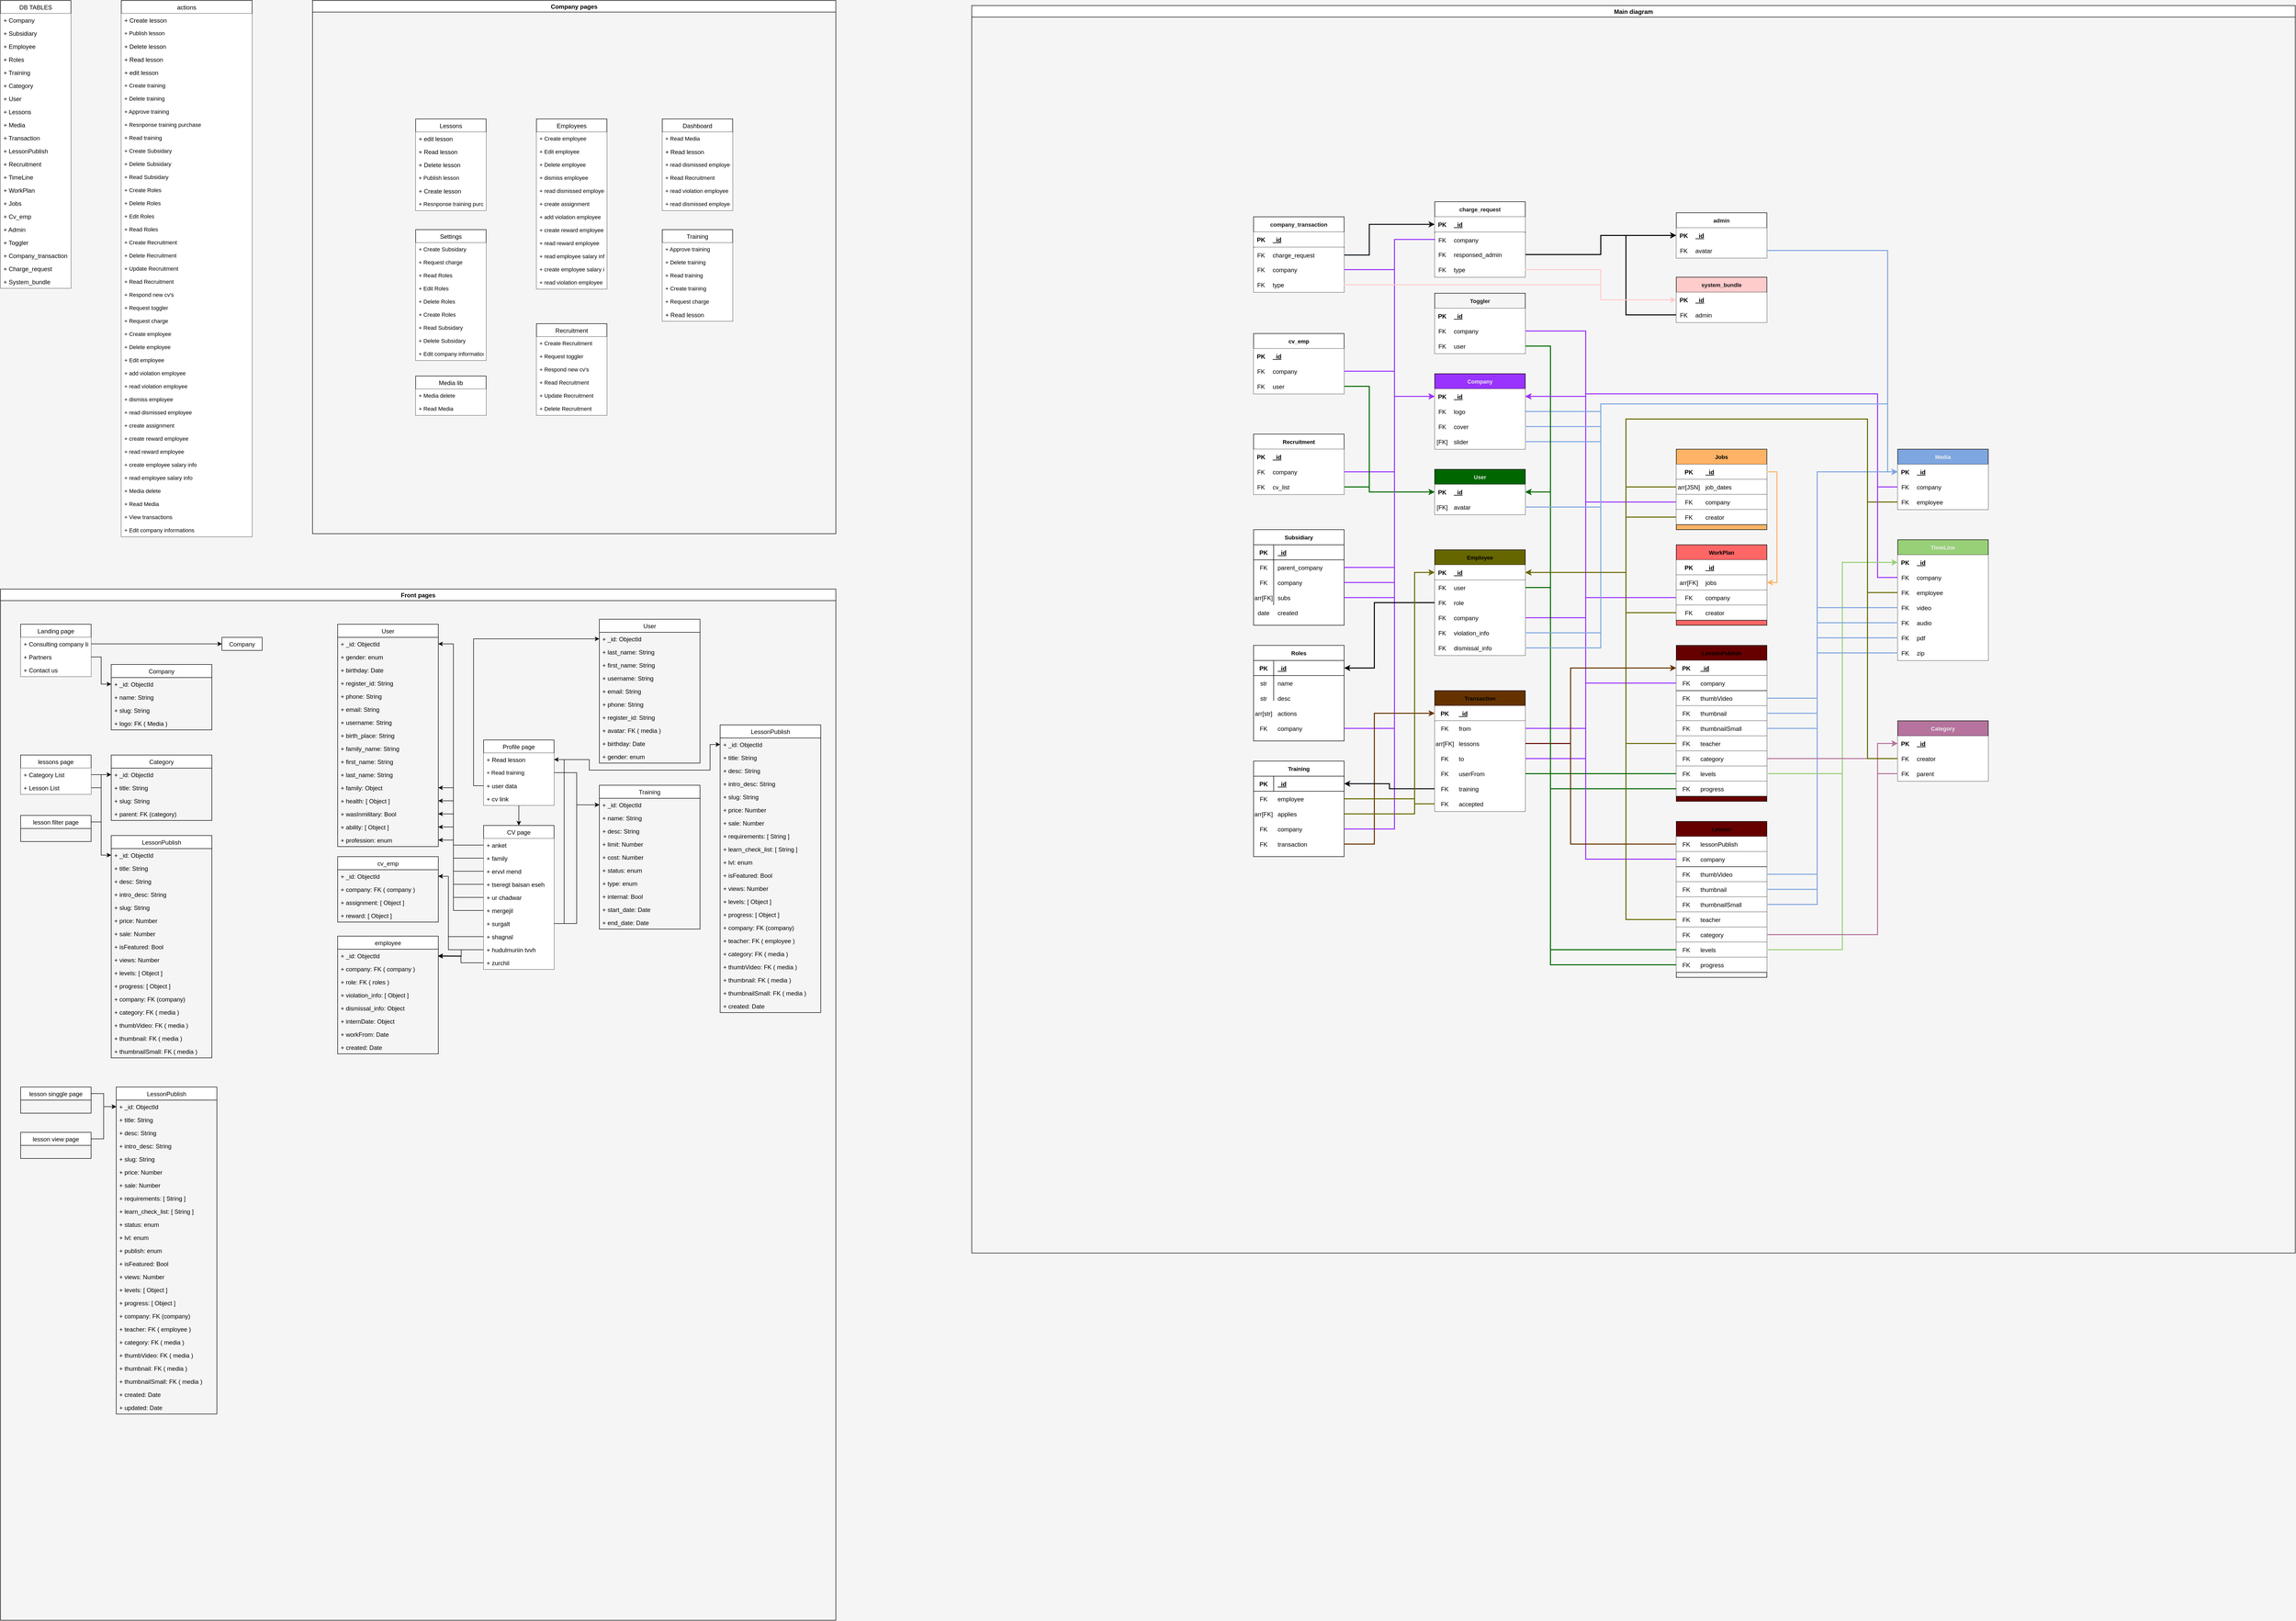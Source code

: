 <mxfile version="13.6.2" type="device" pages="4"><diagram id="2SiBrVE_On1PBGq_nMNd" name="main_diagram"><mxGraphModel dx="9193" dy="5473" grid="1" gridSize="10" guides="1" tooltips="1" connect="1" arrows="1" fold="1" page="1" pageScale="1" pageWidth="4681" pageHeight="3300" background="#f5f5f5" math="0" shadow="0"><root><mxCell id="ZbRnrEdAzji7Ieyd-B8h-0"/><mxCell id="ZbRnrEdAzji7Ieyd-B8h-1" parent="ZbRnrEdAzji7Ieyd-B8h-0"/><mxCell id="MaaQ-wVCg6gc199bs0BD-0" value="DB TABLES" style="swimlane;fontStyle=0;childLayout=stackLayout;horizontal=1;startSize=26;horizontalStack=0;resizeParent=1;resizeParentMax=0;resizeLast=0;collapsible=1;marginBottom=0;" parent="ZbRnrEdAzji7Ieyd-B8h-1" vertex="1"><mxGeometry x="40" y="40" width="140" height="572" as="geometry"/></mxCell><UserObject label="+ Company" link="data:action/json,{&quot;actions&quot;:[{&quot;highlight&quot;:{&quot;cells&quot;:[&quot;gaCVHcYPXxus0BbUOiwt-13&quot;],&quot;opacity&quot;:100,&quot;color&quot;:&quot;red&quot;}}]}" id="MaaQ-wVCg6gc199bs0BD-1"><mxCell style="text;strokeColor=none;align=left;verticalAlign=top;spacingLeft=4;spacingRight=4;overflow=hidden;rotatable=0;points=[[0,0.5],[1,0.5]];portConstraint=eastwest;fillColor=#ffffff;" parent="MaaQ-wVCg6gc199bs0BD-0" vertex="1"><mxGeometry y="26" width="140" height="26" as="geometry"/></mxCell></UserObject><UserObject label="+ Subsidiary" link="data:action/json,{&quot;actions&quot;:[{&quot;highlight&quot;:{&quot;cells&quot;:[&quot;gaCVHcYPXxus0BbUOiwt-88&quot;],&quot;opacity&quot;:100,&quot;color&quot;:&quot;red&quot;}}]}" id="MaaQ-wVCg6gc199bs0BD-2"><mxCell style="text;strokeColor=none;align=left;verticalAlign=top;spacingLeft=4;spacingRight=4;overflow=hidden;rotatable=0;points=[[0,0.5],[1,0.5]];portConstraint=eastwest;fillColor=#ffffff;" parent="MaaQ-wVCg6gc199bs0BD-0" vertex="1"><mxGeometry y="52" width="140" height="26" as="geometry"/></mxCell></UserObject><UserObject label="+ Employee" link="data:action/json,{&quot;actions&quot;:[{&quot;highlight&quot;:{&quot;cells&quot;:[&quot;QfxaQX1wg8Qe_REm6Fdl-0&quot;],&quot;opacity&quot;:100,&quot;color&quot;:&quot;red&quot;}}]}" id="MaaQ-wVCg6gc199bs0BD-3"><mxCell style="text;strokeColor=none;align=left;verticalAlign=top;spacingLeft=4;spacingRight=4;overflow=hidden;rotatable=0;points=[[0,0.5],[1,0.5]];portConstraint=eastwest;fillColor=#ffffff;" parent="MaaQ-wVCg6gc199bs0BD-0" vertex="1"><mxGeometry y="78" width="140" height="26" as="geometry"/></mxCell></UserObject><UserObject label="+ Roles&#10;" link="data:action/json,{&quot;actions&quot;:[{&quot;highlight&quot;:{&quot;cells&quot;:[&quot;gaCVHcYPXxus0BbUOiwt-87&quot;],&quot;opacity&quot;:100,&quot;color&quot;:&quot;red&quot;}}]}" id="MaaQ-wVCg6gc199bs0BD-4"><mxCell style="text;strokeColor=none;align=left;verticalAlign=top;spacingLeft=4;spacingRight=4;overflow=hidden;rotatable=0;points=[[0,0.5],[1,0.5]];portConstraint=eastwest;fillColor=#ffffff;" parent="MaaQ-wVCg6gc199bs0BD-0" vertex="1"><mxGeometry y="104" width="140" height="26" as="geometry"/></mxCell></UserObject><UserObject label="+ Training" link="data:action/json,{&quot;actions&quot;:[{&quot;highlight&quot;:{&quot;cells&quot;:[&quot;QfxaQX1wg8Qe_REm6Fdl-9&quot;],&quot;opacity&quot;:100,&quot;color&quot;:&quot;red&quot;}}]}" id="MaaQ-wVCg6gc199bs0BD-5"><mxCell style="text;align=left;verticalAlign=top;spacingLeft=4;spacingRight=4;overflow=hidden;rotatable=0;points=[[0,0.5],[1,0.5]];portConstraint=eastwest;fontStyle=0;fillColor=#FFFFFF;fontColor=#050505;" parent="MaaQ-wVCg6gc199bs0BD-0" vertex="1"><mxGeometry y="130" width="140" height="26" as="geometry"/></mxCell></UserObject><UserObject label="+ Category" link="data:action/json,{&quot;actions&quot;:[{&quot;highlight&quot;:{&quot;cells&quot;:[&quot;YT2VeBa1ohdAYvPwls8x-102&quot;],&quot;opacity&quot;:100,&quot;color&quot;:&quot;red&quot;}}]}" id="MaaQ-wVCg6gc199bs0BD-6"><mxCell style="text;align=left;verticalAlign=top;spacingLeft=4;spacingRight=4;overflow=hidden;rotatable=0;points=[[0,0.5],[1,0.5]];portConstraint=eastwest;fontStyle=0;fillColor=#FFFFFF;fontColor=#050505;" parent="MaaQ-wVCg6gc199bs0BD-0" vertex="1"><mxGeometry y="156" width="140" height="26" as="geometry"/></mxCell></UserObject><UserObject label="+ User" link="data:action/json,{&quot;actions&quot;:[{&quot;highlight&quot;:{&quot;cells&quot;:[&quot;gaCVHcYPXxus0BbUOiwt-100&quot;],&quot;opacity&quot;:100,&quot;color&quot;:&quot;red&quot;}}]}" id="MaaQ-wVCg6gc199bs0BD-7"><mxCell style="text;strokeColor=none;align=left;verticalAlign=top;spacingLeft=4;spacingRight=4;overflow=hidden;rotatable=0;points=[[0,0.5],[1,0.5]];portConstraint=eastwest;fillColor=#ffffff;" parent="MaaQ-wVCg6gc199bs0BD-0" vertex="1"><mxGeometry y="182" width="140" height="26" as="geometry"/></mxCell></UserObject><UserObject label="+ Lessons" link="data:action/json,{&quot;actions&quot;:[{&quot;highlight&quot;:{&quot;cells&quot;:[&quot;D8JoMEwRP09OAx0uRHyw-38&quot;],&quot;opacity&quot;:100,&quot;color&quot;:&quot;red&quot;}}]}" id="MaaQ-wVCg6gc199bs0BD-8"><mxCell style="text;strokeColor=none;align=left;verticalAlign=top;spacingLeft=4;spacingRight=4;overflow=hidden;rotatable=0;points=[[0,0.5],[1,0.5]];portConstraint=eastwest;fillColor=#ffffff;" parent="MaaQ-wVCg6gc199bs0BD-0" vertex="1"><mxGeometry y="208" width="140" height="26" as="geometry"/></mxCell></UserObject><UserObject label="+ Media" link="data:action/json,{&quot;actions&quot;:[{&quot;highlight&quot;:{&quot;cells&quot;:[&quot;YT2VeBa1ohdAYvPwls8x-29&quot;],&quot;opacity&quot;:100,&quot;color&quot;:&quot;red&quot;}}]}" id="MaaQ-wVCg6gc199bs0BD-9"><mxCell style="text;strokeColor=none;align=left;verticalAlign=top;spacingLeft=4;spacingRight=4;overflow=hidden;rotatable=0;points=[[0,0.5],[1,0.5]];portConstraint=eastwest;fillColor=#ffffff;" parent="MaaQ-wVCg6gc199bs0BD-0" vertex="1"><mxGeometry y="234" width="140" height="26" as="geometry"/></mxCell></UserObject><UserObject label="+ Transaction" link="data:action/json,{&quot;actions&quot;:[{&quot;highlight&quot;:{&quot;cells&quot;:[&quot;Vg3_UOQDb6Y8_SwDBPZo-6&quot;],&quot;opacity&quot;:100,&quot;color&quot;:&quot;red&quot;}}]}" id="MaaQ-wVCg6gc199bs0BD-10"><mxCell style="text;strokeColor=none;align=left;verticalAlign=top;spacingLeft=4;spacingRight=4;overflow=hidden;rotatable=0;points=[[0,0.5],[1,0.5]];portConstraint=eastwest;fillColor=#ffffff;" parent="MaaQ-wVCg6gc199bs0BD-0" vertex="1"><mxGeometry y="260" width="140" height="26" as="geometry"/></mxCell></UserObject><UserObject label="+ LessonPublish" link="data:action/json,{&quot;actions&quot;:[{&quot;highlight&quot;:{&quot;cells&quot;:[&quot;aPqDFKyr1Hkm5L8fl2Fi-3&quot;],&quot;opacity&quot;:100,&quot;color&quot;:&quot;red&quot;}}]}" id="MaaQ-wVCg6gc199bs0BD-11"><mxCell style="text;strokeColor=none;align=left;verticalAlign=top;spacingLeft=4;spacingRight=4;overflow=hidden;rotatable=0;points=[[0,0.5],[1,0.5]];portConstraint=eastwest;fontStyle=0;fillColor=#FFFFFF;fontColor=#050505;" parent="MaaQ-wVCg6gc199bs0BD-0" vertex="1"><mxGeometry y="286" width="140" height="26" as="geometry"/></mxCell></UserObject><UserObject label="+ Recruitment" link="data:action/json,{&quot;actions&quot;:[{&quot;highlight&quot;:{&quot;cells&quot;:[&quot;iQGqFnpn6z0vkD_w01py-0&quot;],&quot;opacity&quot;:100,&quot;color&quot;:&quot;red&quot;}}]}" id="MaaQ-wVCg6gc199bs0BD-12"><mxCell style="text;strokeColor=none;align=left;verticalAlign=top;spacingLeft=4;spacingRight=4;overflow=hidden;rotatable=0;points=[[0,0.5],[1,0.5]];portConstraint=eastwest;fillColor=#ffffff;" parent="MaaQ-wVCg6gc199bs0BD-0" vertex="1"><mxGeometry y="312" width="140" height="26" as="geometry"/></mxCell></UserObject><UserObject label="+ TimeLine" link="data:action/json,{&quot;actions&quot;:[{&quot;highlight&quot;:{&quot;cells&quot;:[&quot;YT2VeBa1ohdAYvPwls8x-51&quot;],&quot;opacity&quot;:100,&quot;color&quot;:&quot;red&quot;}}]}" id="MaaQ-wVCg6gc199bs0BD-13"><mxCell style="text;strokeColor=none;align=left;verticalAlign=top;spacingLeft=4;spacingRight=4;overflow=hidden;rotatable=0;points=[[0,0.5],[1,0.5]];portConstraint=eastwest;fillColor=#ffffff;" parent="MaaQ-wVCg6gc199bs0BD-0" vertex="1"><mxGeometry y="338" width="140" height="26" as="geometry"/></mxCell></UserObject><UserObject label="+ WorkPlan" link="data:action/json,{&quot;actions&quot;:[{&quot;highlight&quot;:{&quot;cells&quot;:[&quot;aPqDFKyr1Hkm5L8fl2Fi-25&quot;],&quot;opacity&quot;:100,&quot;color&quot;:&quot;red&quot;}}]}" id="MaaQ-wVCg6gc199bs0BD-14"><mxCell style="text;strokeColor=none;align=left;verticalAlign=top;spacingLeft=4;spacingRight=4;overflow=hidden;rotatable=0;points=[[0,0.5],[1,0.5]];portConstraint=eastwest;fillColor=#ffffff;" parent="MaaQ-wVCg6gc199bs0BD-0" vertex="1"><mxGeometry y="364" width="140" height="26" as="geometry"/></mxCell></UserObject><UserObject label="+ Jobs" link="data:action/json,{&quot;actions&quot;:[{&quot;highlight&quot;:{&quot;cells&quot;:[&quot;aPqDFKyr1Hkm5L8fl2Fi-42&quot;],&quot;opacity&quot;:100,&quot;color&quot;:&quot;red&quot;}}]}" id="MaaQ-wVCg6gc199bs0BD-15"><mxCell style="text;strokeColor=none;align=left;verticalAlign=top;spacingLeft=4;spacingRight=4;overflow=hidden;rotatable=0;points=[[0,0.5],[1,0.5]];portConstraint=eastwest;fillColor=#ffffff;" parent="MaaQ-wVCg6gc199bs0BD-0" vertex="1"><mxGeometry y="390" width="140" height="26" as="geometry"/></mxCell></UserObject><UserObject label="+ Cv_emp" link="data:action/json,{&quot;actions&quot;:[{&quot;highlight&quot;:{&quot;cells&quot;:[&quot;a7KoY0LMC1ry_uwxN0-C-1&quot;],&quot;opacity&quot;:100,&quot;color&quot;:&quot;red&quot;}}]}" id="MaaQ-wVCg6gc199bs0BD-16"><mxCell style="text;strokeColor=none;align=left;verticalAlign=top;spacingLeft=4;spacingRight=4;overflow=hidden;rotatable=0;points=[[0,0.5],[1,0.5]];portConstraint=eastwest;fillColor=#ffffff;" parent="MaaQ-wVCg6gc199bs0BD-0" vertex="1"><mxGeometry y="416" width="140" height="26" as="geometry"/></mxCell></UserObject><UserObject label="+ Admin" link="data:action/json,{&quot;actions&quot;:[{&quot;highlight&quot;:{&quot;cells&quot;:[&quot;x2s6WfTk9vq6PxblOFRI-0&quot;],&quot;opacity&quot;:100,&quot;color&quot;:&quot;red&quot;}}]}" id="MaaQ-wVCg6gc199bs0BD-17"><mxCell style="text;strokeColor=none;align=left;verticalAlign=top;spacingLeft=4;spacingRight=4;overflow=hidden;rotatable=0;points=[[0,0.5],[1,0.5]];portConstraint=eastwest;fillColor=#ffffff;" parent="MaaQ-wVCg6gc199bs0BD-0" vertex="1"><mxGeometry y="442" width="140" height="26" as="geometry"/></mxCell></UserObject><UserObject label="+ Toggler" link="data:action/json,{&quot;actions&quot;:[{&quot;highlight&quot;:{&quot;cells&quot;:[&quot;0wWTXt-tgjGYiqM9osbt-1&quot;],&quot;opacity&quot;:100,&quot;color&quot;:&quot;red&quot;}}]}" id="MaaQ-wVCg6gc199bs0BD-18"><mxCell style="text;strokeColor=none;align=left;verticalAlign=top;spacingLeft=4;spacingRight=4;overflow=hidden;rotatable=0;points=[[0,0.5],[1,0.5]];portConstraint=eastwest;fillColor=#ffffff;" parent="MaaQ-wVCg6gc199bs0BD-0" vertex="1"><mxGeometry y="468" width="140" height="26" as="geometry"/></mxCell></UserObject><UserObject label="+ Company_transaction" link="data:action/json,{&quot;actions&quot;:[{&quot;highlight&quot;:{&quot;cells&quot;:[&quot;0wWTXt-tgjGYiqM9osbt-1&quot;],&quot;opacity&quot;:100,&quot;color&quot;:&quot;red&quot;}}]}" id="MaaQ-wVCg6gc199bs0BD-19"><mxCell style="text;strokeColor=none;align=left;verticalAlign=top;spacingLeft=4;spacingRight=4;overflow=hidden;rotatable=0;points=[[0,0.5],[1,0.5]];portConstraint=eastwest;fillColor=#ffffff;" parent="MaaQ-wVCg6gc199bs0BD-0" vertex="1"><mxGeometry y="494" width="140" height="26" as="geometry"/></mxCell></UserObject><UserObject label="+ Charge_request" link="data:action/json,{&quot;actions&quot;:[{&quot;highlight&quot;:{&quot;cells&quot;:[&quot;0wWTXt-tgjGYiqM9osbt-1&quot;],&quot;opacity&quot;:100,&quot;color&quot;:&quot;red&quot;}}]}" id="MaaQ-wVCg6gc199bs0BD-20"><mxCell style="text;strokeColor=none;align=left;verticalAlign=top;spacingLeft=4;spacingRight=4;overflow=hidden;rotatable=0;points=[[0,0.5],[1,0.5]];portConstraint=eastwest;fillColor=#ffffff;" parent="MaaQ-wVCg6gc199bs0BD-0" vertex="1"><mxGeometry y="520" width="140" height="26" as="geometry"/></mxCell></UserObject><UserObject label="+ System_bundle" link="data:action/json,{&quot;actions&quot;:[{&quot;highlight&quot;:{&quot;cells&quot;:[&quot;0wWTXt-tgjGYiqM9osbt-1&quot;],&quot;opacity&quot;:100,&quot;color&quot;:&quot;red&quot;}}]}" id="MaaQ-wVCg6gc199bs0BD-21"><mxCell style="text;strokeColor=none;align=left;verticalAlign=top;spacingLeft=4;spacingRight=4;overflow=hidden;rotatable=0;points=[[0,0.5],[1,0.5]];portConstraint=eastwest;fillColor=#ffffff;" parent="MaaQ-wVCg6gc199bs0BD-0" vertex="1"><mxGeometry y="546" width="140" height="26" as="geometry"/></mxCell></UserObject><mxCell id="MaaQ-wVCg6gc199bs0BD-22" value="actions" style="swimlane;fontStyle=0;childLayout=stackLayout;horizontal=1;startSize=26;horizontalStack=0;resizeParent=1;resizeParentMax=0;resizeLast=0;collapsible=1;marginBottom=0;" parent="ZbRnrEdAzji7Ieyd-B8h-1" vertex="1"><mxGeometry x="280" y="40" width="260" height="1066" as="geometry"/></mxCell><mxCell id="MaaQ-wVCg6gc199bs0BD-23" value="+ Create lesson" style="text;strokeColor=none;align=left;verticalAlign=top;spacingLeft=4;spacingRight=4;overflow=hidden;rotatable=0;points=[[0,0.5],[1,0.5]];portConstraint=eastwest;fillColor=#ffffff;" parent="MaaQ-wVCg6gc199bs0BD-22" vertex="1"><mxGeometry y="26" width="260" height="26" as="geometry"/></mxCell><mxCell id="MaaQ-wVCg6gc199bs0BD-24" value="+ Publish lesson" style="text;strokeColor=none;align=left;verticalAlign=top;spacingLeft=4;spacingRight=4;overflow=hidden;rotatable=0;points=[[0,0.5],[1,0.5]];portConstraint=eastwest;fontSize=11;fillColor=#ffffff;" parent="MaaQ-wVCg6gc199bs0BD-22" vertex="1"><mxGeometry y="52" width="260" height="26" as="geometry"/></mxCell><mxCell id="MaaQ-wVCg6gc199bs0BD-25" value="+ Delete lesson" style="text;strokeColor=none;align=left;verticalAlign=top;spacingLeft=4;spacingRight=4;overflow=hidden;rotatable=0;points=[[0,0.5],[1,0.5]];portConstraint=eastwest;fillColor=#ffffff;" parent="MaaQ-wVCg6gc199bs0BD-22" vertex="1"><mxGeometry y="78" width="260" height="26" as="geometry"/></mxCell><mxCell id="MaaQ-wVCg6gc199bs0BD-26" value="+ Read lesson" style="text;strokeColor=none;align=left;verticalAlign=top;spacingLeft=4;spacingRight=4;overflow=hidden;rotatable=0;points=[[0,0.5],[1,0.5]];portConstraint=eastwest;fillColor=#ffffff;" parent="MaaQ-wVCg6gc199bs0BD-22" vertex="1"><mxGeometry y="104" width="260" height="26" as="geometry"/></mxCell><mxCell id="MaaQ-wVCg6gc199bs0BD-27" value="+ edit lesson" style="text;strokeColor=none;align=left;verticalAlign=top;spacingLeft=4;spacingRight=4;overflow=hidden;rotatable=0;points=[[0,0.5],[1,0.5]];portConstraint=eastwest;fillColor=#ffffff;" parent="MaaQ-wVCg6gc199bs0BD-22" vertex="1"><mxGeometry y="130" width="260" height="26" as="geometry"/></mxCell><mxCell id="MaaQ-wVCg6gc199bs0BD-28" value="+ Create training" style="text;strokeColor=none;align=left;verticalAlign=top;spacingLeft=4;spacingRight=4;overflow=hidden;rotatable=0;points=[[0,0.5],[1,0.5]];portConstraint=eastwest;fontSize=11;fillColor=#ffffff;" parent="MaaQ-wVCg6gc199bs0BD-22" vertex="1"><mxGeometry y="156" width="260" height="26" as="geometry"/></mxCell><mxCell id="MaaQ-wVCg6gc199bs0BD-29" value="+ Delete training" style="text;strokeColor=none;align=left;verticalAlign=top;spacingLeft=4;spacingRight=4;overflow=hidden;rotatable=0;points=[[0,0.5],[1,0.5]];portConstraint=eastwest;fontSize=11;fillColor=#ffffff;" parent="MaaQ-wVCg6gc199bs0BD-22" vertex="1"><mxGeometry y="182" width="260" height="26" as="geometry"/></mxCell><mxCell id="MaaQ-wVCg6gc199bs0BD-30" value="+ Approve training" style="text;strokeColor=none;align=left;verticalAlign=top;spacingLeft=4;spacingRight=4;overflow=hidden;rotatable=0;points=[[0,0.5],[1,0.5]];portConstraint=eastwest;fontSize=11;fillColor=#ffffff;" parent="MaaQ-wVCg6gc199bs0BD-22" vertex="1"><mxGeometry y="208" width="260" height="26" as="geometry"/></mxCell><UserObject label="+ Resnponse training purchase" tooltip="consulting company iin ajiltan hicheel hudaldan awaltiig zuwshuuruh erh" id="MaaQ-wVCg6gc199bs0BD-31"><mxCell style="text;strokeColor=none;align=left;verticalAlign=top;spacingLeft=4;spacingRight=4;overflow=hidden;rotatable=0;points=[[0,0.5],[1,0.5]];portConstraint=eastwest;fontSize=11;fillColor=#ffffff;" parent="MaaQ-wVCg6gc199bs0BD-22" vertex="1"><mxGeometry y="234" width="260" height="26" as="geometry"/></mxCell></UserObject><mxCell id="MaaQ-wVCg6gc199bs0BD-32" value="+ Read training" style="text;strokeColor=none;align=left;verticalAlign=top;spacingLeft=4;spacingRight=4;overflow=hidden;rotatable=0;points=[[0,0.5],[1,0.5]];portConstraint=eastwest;fontSize=11;fillColor=#ffffff;" parent="MaaQ-wVCg6gc199bs0BD-22" vertex="1"><mxGeometry y="260" width="260" height="26" as="geometry"/></mxCell><mxCell id="MaaQ-wVCg6gc199bs0BD-33" value="+ Create Subsidary" style="text;strokeColor=none;align=left;verticalAlign=top;spacingLeft=4;spacingRight=4;overflow=hidden;rotatable=0;points=[[0,0.5],[1,0.5]];portConstraint=eastwest;fontSize=11;fillColor=#ffffff;" parent="MaaQ-wVCg6gc199bs0BD-22" vertex="1"><mxGeometry y="286" width="260" height="26" as="geometry"/></mxCell><mxCell id="MaaQ-wVCg6gc199bs0BD-34" value="+ Delete Subsidary" style="text;strokeColor=none;align=left;verticalAlign=top;spacingLeft=4;spacingRight=4;overflow=hidden;rotatable=0;points=[[0,0.5],[1,0.5]];portConstraint=eastwest;fontSize=11;fillColor=#ffffff;" parent="MaaQ-wVCg6gc199bs0BD-22" vertex="1"><mxGeometry y="312" width="260" height="26" as="geometry"/></mxCell><mxCell id="MaaQ-wVCg6gc199bs0BD-35" value="+ Read Subsidary" style="text;strokeColor=none;align=left;verticalAlign=top;spacingLeft=4;spacingRight=4;overflow=hidden;rotatable=0;points=[[0,0.5],[1,0.5]];portConstraint=eastwest;fontSize=11;fillColor=#ffffff;" parent="MaaQ-wVCg6gc199bs0BD-22" vertex="1"><mxGeometry y="338" width="260" height="26" as="geometry"/></mxCell><mxCell id="MaaQ-wVCg6gc199bs0BD-36" value="+ Create Roles" style="text;strokeColor=none;align=left;verticalAlign=top;spacingLeft=4;spacingRight=4;overflow=hidden;rotatable=0;points=[[0,0.5],[1,0.5]];portConstraint=eastwest;fontSize=11;fillColor=#ffffff;" parent="MaaQ-wVCg6gc199bs0BD-22" vertex="1"><mxGeometry y="364" width="260" height="26" as="geometry"/></mxCell><mxCell id="MaaQ-wVCg6gc199bs0BD-37" value="+ Delete Roles" style="text;strokeColor=none;align=left;verticalAlign=top;spacingLeft=4;spacingRight=4;overflow=hidden;rotatable=0;points=[[0,0.5],[1,0.5]];portConstraint=eastwest;fontSize=11;fillColor=#ffffff;" parent="MaaQ-wVCg6gc199bs0BD-22" vertex="1"><mxGeometry y="390" width="260" height="26" as="geometry"/></mxCell><mxCell id="MaaQ-wVCg6gc199bs0BD-38" value="+ Edit Roles" style="text;strokeColor=none;align=left;verticalAlign=top;spacingLeft=4;spacingRight=4;overflow=hidden;rotatable=0;points=[[0,0.5],[1,0.5]];portConstraint=eastwest;fontSize=11;fillColor=#ffffff;" parent="MaaQ-wVCg6gc199bs0BD-22" vertex="1"><mxGeometry y="416" width="260" height="26" as="geometry"/></mxCell><mxCell id="MaaQ-wVCg6gc199bs0BD-39" value="+ Read Roles" style="text;strokeColor=none;align=left;verticalAlign=top;spacingLeft=4;spacingRight=4;overflow=hidden;rotatable=0;points=[[0,0.5],[1,0.5]];portConstraint=eastwest;fontSize=11;fillColor=#ffffff;" parent="MaaQ-wVCg6gc199bs0BD-22" vertex="1"><mxGeometry y="442" width="260" height="26" as="geometry"/></mxCell><mxCell id="MaaQ-wVCg6gc199bs0BD-40" value="+ Create Recruitment" style="text;strokeColor=none;align=left;verticalAlign=top;spacingLeft=4;spacingRight=4;overflow=hidden;rotatable=0;points=[[0,0.5],[1,0.5]];portConstraint=eastwest;fontSize=11;fillColor=#ffffff;" parent="MaaQ-wVCg6gc199bs0BD-22" vertex="1"><mxGeometry y="468" width="260" height="26" as="geometry"/></mxCell><mxCell id="MaaQ-wVCg6gc199bs0BD-41" value="+ Delete Recruitment" style="text;strokeColor=none;align=left;verticalAlign=top;spacingLeft=4;spacingRight=4;overflow=hidden;rotatable=0;points=[[0,0.5],[1,0.5]];portConstraint=eastwest;fontSize=11;fillColor=#ffffff;" parent="MaaQ-wVCg6gc199bs0BD-22" vertex="1"><mxGeometry y="494" width="260" height="26" as="geometry"/></mxCell><mxCell id="MaaQ-wVCg6gc199bs0BD-42" value="+ Update Recruitment" style="text;strokeColor=none;align=left;verticalAlign=top;spacingLeft=4;spacingRight=4;overflow=hidden;rotatable=0;points=[[0,0.5],[1,0.5]];portConstraint=eastwest;fontSize=11;fillColor=#ffffff;" parent="MaaQ-wVCg6gc199bs0BD-22" vertex="1"><mxGeometry y="520" width="260" height="26" as="geometry"/></mxCell><mxCell id="MaaQ-wVCg6gc199bs0BD-43" value="+ Read Recruitment" style="text;strokeColor=none;align=left;verticalAlign=top;spacingLeft=4;spacingRight=4;overflow=hidden;rotatable=0;points=[[0,0.5],[1,0.5]];portConstraint=eastwest;fontSize=11;fillColor=#ffffff;" parent="MaaQ-wVCg6gc199bs0BD-22" vertex="1"><mxGeometry y="546" width="260" height="26" as="geometry"/></mxCell><mxCell id="MaaQ-wVCg6gc199bs0BD-44" value="+ Respond new cv's" style="text;strokeColor=none;align=left;verticalAlign=top;spacingLeft=4;spacingRight=4;overflow=hidden;rotatable=0;points=[[0,0.5],[1,0.5]];portConstraint=eastwest;fontSize=11;fillColor=#ffffff;" parent="MaaQ-wVCg6gc199bs0BD-22" vertex="1"><mxGeometry y="572" width="260" height="26" as="geometry"/></mxCell><mxCell id="MaaQ-wVCg6gc199bs0BD-45" value="+ Request toggler" style="text;strokeColor=none;align=left;verticalAlign=top;spacingLeft=4;spacingRight=4;overflow=hidden;rotatable=0;points=[[0,0.5],[1,0.5]];portConstraint=eastwest;fontSize=11;fillColor=#ffffff;" parent="MaaQ-wVCg6gc199bs0BD-22" vertex="1"><mxGeometry y="598" width="260" height="26" as="geometry"/></mxCell><mxCell id="MaaQ-wVCg6gc199bs0BD-46" value="+ Request charge" style="text;strokeColor=none;align=left;verticalAlign=top;spacingLeft=4;spacingRight=4;overflow=hidden;rotatable=0;points=[[0,0.5],[1,0.5]];portConstraint=eastwest;fontSize=11;fillColor=#ffffff;" parent="MaaQ-wVCg6gc199bs0BD-22" vertex="1"><mxGeometry y="624" width="260" height="26" as="geometry"/></mxCell><mxCell id="MaaQ-wVCg6gc199bs0BD-47" value="+ Create employee" style="text;strokeColor=none;align=left;verticalAlign=top;spacingLeft=4;spacingRight=4;overflow=hidden;rotatable=0;points=[[0,0.5],[1,0.5]];portConstraint=eastwest;fontSize=11;fillColor=#ffffff;" parent="MaaQ-wVCg6gc199bs0BD-22" vertex="1"><mxGeometry y="650" width="260" height="26" as="geometry"/></mxCell><mxCell id="MaaQ-wVCg6gc199bs0BD-48" value="+ Delete employee" style="text;strokeColor=none;align=left;verticalAlign=top;spacingLeft=4;spacingRight=4;overflow=hidden;rotatable=0;points=[[0,0.5],[1,0.5]];portConstraint=eastwest;fontSize=11;fillColor=#ffffff;" parent="MaaQ-wVCg6gc199bs0BD-22" vertex="1"><mxGeometry y="676" width="260" height="26" as="geometry"/></mxCell><mxCell id="MaaQ-wVCg6gc199bs0BD-49" value="+ Edit employee" style="text;strokeColor=none;align=left;verticalAlign=top;spacingLeft=4;spacingRight=4;overflow=hidden;rotatable=0;points=[[0,0.5],[1,0.5]];portConstraint=eastwest;fontSize=11;fillColor=#ffffff;" parent="MaaQ-wVCg6gc199bs0BD-22" vertex="1"><mxGeometry y="702" width="260" height="26" as="geometry"/></mxCell><mxCell id="MaaQ-wVCg6gc199bs0BD-50" value="+ add violation employee" style="text;strokeColor=none;align=left;verticalAlign=top;spacingLeft=4;spacingRight=4;overflow=hidden;rotatable=0;points=[[0,0.5],[1,0.5]];portConstraint=eastwest;fontSize=11;fillColor=#ffffff;" parent="MaaQ-wVCg6gc199bs0BD-22" vertex="1"><mxGeometry y="728" width="260" height="26" as="geometry"/></mxCell><mxCell id="MaaQ-wVCg6gc199bs0BD-51" value="+ read violation employee" style="text;strokeColor=none;align=left;verticalAlign=top;spacingLeft=4;spacingRight=4;overflow=hidden;rotatable=0;points=[[0,0.5],[1,0.5]];portConstraint=eastwest;fontSize=11;fillColor=#ffffff;" parent="MaaQ-wVCg6gc199bs0BD-22" vertex="1"><mxGeometry y="754" width="260" height="26" as="geometry"/></mxCell><mxCell id="MaaQ-wVCg6gc199bs0BD-52" value="+ dismiss employee" style="text;strokeColor=none;align=left;verticalAlign=top;spacingLeft=4;spacingRight=4;overflow=hidden;rotatable=0;points=[[0,0.5],[1,0.5]];portConstraint=eastwest;fontSize=11;fillColor=#ffffff;" parent="MaaQ-wVCg6gc199bs0BD-22" vertex="1"><mxGeometry y="780" width="260" height="26" as="geometry"/></mxCell><mxCell id="MaaQ-wVCg6gc199bs0BD-53" value="+ read dismissed employee" style="text;strokeColor=none;align=left;verticalAlign=top;spacingLeft=4;spacingRight=4;overflow=hidden;rotatable=0;points=[[0,0.5],[1,0.5]];portConstraint=eastwest;fontSize=11;fillColor=#ffffff;" parent="MaaQ-wVCg6gc199bs0BD-22" vertex="1"><mxGeometry y="806" width="260" height="26" as="geometry"/></mxCell><UserObject label="+ create assignment" tooltip="tomilolt vvsgeh" id="MaaQ-wVCg6gc199bs0BD-54"><mxCell style="text;strokeColor=none;align=left;verticalAlign=top;spacingLeft=4;spacingRight=4;overflow=hidden;rotatable=0;points=[[0,0.5],[1,0.5]];portConstraint=eastwest;fontSize=11;fillColor=#ffffff;" parent="MaaQ-wVCg6gc199bs0BD-22" vertex="1"><mxGeometry y="832" width="260" height="26" as="geometry"/></mxCell></UserObject><UserObject label="+ create reward employee" tooltip="ajiltan shagnah" id="MaaQ-wVCg6gc199bs0BD-55"><mxCell style="text;strokeColor=none;align=left;verticalAlign=top;spacingLeft=4;spacingRight=4;overflow=hidden;rotatable=0;points=[[0,0.5],[1,0.5]];portConstraint=eastwest;fontSize=11;fillColor=#ffffff;" parent="MaaQ-wVCg6gc199bs0BD-22" vertex="1"><mxGeometry y="858" width="260" height="26" as="geometry"/></mxCell></UserObject><UserObject label="+ read reward employee" tooltip="ajiltan shagnah" id="MaaQ-wVCg6gc199bs0BD-56"><mxCell style="text;strokeColor=none;align=left;verticalAlign=top;spacingLeft=4;spacingRight=4;overflow=hidden;rotatable=0;points=[[0,0.5],[1,0.5]];portConstraint=eastwest;fontSize=11;fillColor=#ffffff;" parent="MaaQ-wVCg6gc199bs0BD-22" vertex="1"><mxGeometry y="884" width="260" height="26" as="geometry"/></mxCell></UserObject><UserObject label="+ create employee salary info" tooltip="ajiltan shagnah" id="MaaQ-wVCg6gc199bs0BD-57"><mxCell style="text;strokeColor=none;align=left;verticalAlign=top;spacingLeft=4;spacingRight=4;overflow=hidden;rotatable=0;points=[[0,0.5],[1,0.5]];portConstraint=eastwest;fontSize=11;fillColor=#ffffff;" parent="MaaQ-wVCg6gc199bs0BD-22" vertex="1"><mxGeometry y="910" width="260" height="26" as="geometry"/></mxCell></UserObject><UserObject label="+ read employee salary info" tooltip="ajiltan shagnah" id="MaaQ-wVCg6gc199bs0BD-58"><mxCell style="text;strokeColor=none;align=left;verticalAlign=top;spacingLeft=4;spacingRight=4;overflow=hidden;rotatable=0;points=[[0,0.5],[1,0.5]];portConstraint=eastwest;fontSize=11;fillColor=#ffffff;" parent="MaaQ-wVCg6gc199bs0BD-22" vertex="1"><mxGeometry y="936" width="260" height="26" as="geometry"/></mxCell></UserObject><mxCell id="MaaQ-wVCg6gc199bs0BD-59" value="+ Media delete" style="text;strokeColor=none;align=left;verticalAlign=top;spacingLeft=4;spacingRight=4;overflow=hidden;rotatable=0;points=[[0,0.5],[1,0.5]];portConstraint=eastwest;fontSize=11;fillColor=#ffffff;" parent="MaaQ-wVCg6gc199bs0BD-22" vertex="1"><mxGeometry y="962" width="260" height="26" as="geometry"/></mxCell><mxCell id="MaaQ-wVCg6gc199bs0BD-60" value="+ Read Media" style="text;strokeColor=none;align=left;verticalAlign=top;spacingLeft=4;spacingRight=4;overflow=hidden;rotatable=0;points=[[0,0.5],[1,0.5]];portConstraint=eastwest;fontSize=11;fillColor=#ffffff;" parent="MaaQ-wVCg6gc199bs0BD-22" vertex="1"><mxGeometry y="988" width="260" height="26" as="geometry"/></mxCell><mxCell id="MaaQ-wVCg6gc199bs0BD-61" value="+ View transactions" style="text;strokeColor=none;align=left;verticalAlign=top;spacingLeft=4;spacingRight=4;overflow=hidden;rotatable=0;points=[[0,0.5],[1,0.5]];portConstraint=eastwest;fontSize=11;fillColor=#ffffff;" parent="MaaQ-wVCg6gc199bs0BD-22" vertex="1"><mxGeometry y="1014" width="260" height="26" as="geometry"/></mxCell><mxCell id="MaaQ-wVCg6gc199bs0BD-62" value="+ Edit company informations" style="text;strokeColor=none;align=left;verticalAlign=top;spacingLeft=4;spacingRight=4;overflow=hidden;rotatable=0;points=[[0,0.5],[1,0.5]];portConstraint=eastwest;fontSize=11;fillColor=#ffffff;" parent="MaaQ-wVCg6gc199bs0BD-22" vertex="1"><mxGeometry y="1040" width="260" height="26" as="geometry"/></mxCell><mxCell id="MaaQ-wVCg6gc199bs0BD-63" value="Company pages" style="swimlane;" parent="ZbRnrEdAzji7Ieyd-B8h-1" vertex="1"><mxGeometry x="660" y="40" width="1040" height="1060" as="geometry"/></mxCell><mxCell id="MaaQ-wVCg6gc199bs0BD-64" value="Training" style="swimlane;fontStyle=0;childLayout=stackLayout;horizontal=1;startSize=26;horizontalStack=0;resizeParent=1;resizeParentMax=0;resizeLast=0;collapsible=1;marginBottom=0;" parent="MaaQ-wVCg6gc199bs0BD-63" vertex="1"><mxGeometry x="695" y="455.5" width="140" height="182" as="geometry"/></mxCell><mxCell id="MaaQ-wVCg6gc199bs0BD-65" value="+ Approve training" style="text;strokeColor=none;align=left;verticalAlign=top;spacingLeft=4;spacingRight=4;overflow=hidden;rotatable=0;points=[[0,0.5],[1,0.5]];portConstraint=eastwest;fontSize=11;fillColor=#ffffff;" parent="MaaQ-wVCg6gc199bs0BD-64" vertex="1"><mxGeometry y="26" width="140" height="26" as="geometry"/></mxCell><mxCell id="MaaQ-wVCg6gc199bs0BD-66" value="+ Delete training" style="text;strokeColor=none;align=left;verticalAlign=top;spacingLeft=4;spacingRight=4;overflow=hidden;rotatable=0;points=[[0,0.5],[1,0.5]];portConstraint=eastwest;fontSize=11;fillColor=#ffffff;" parent="MaaQ-wVCg6gc199bs0BD-64" vertex="1"><mxGeometry y="52" width="140" height="26" as="geometry"/></mxCell><mxCell id="MaaQ-wVCg6gc199bs0BD-67" value="+ Read training" style="text;strokeColor=none;align=left;verticalAlign=top;spacingLeft=4;spacingRight=4;overflow=hidden;rotatable=0;points=[[0,0.5],[1,0.5]];portConstraint=eastwest;fontSize=11;fillColor=#ffffff;" parent="MaaQ-wVCg6gc199bs0BD-64" vertex="1"><mxGeometry y="78" width="140" height="26" as="geometry"/></mxCell><mxCell id="MaaQ-wVCg6gc199bs0BD-68" value="+ Create training" style="text;strokeColor=none;align=left;verticalAlign=top;spacingLeft=4;spacingRight=4;overflow=hidden;rotatable=0;points=[[0,0.5],[1,0.5]];portConstraint=eastwest;fontSize=11;fillColor=#ffffff;" parent="MaaQ-wVCg6gc199bs0BD-64" vertex="1"><mxGeometry y="104" width="140" height="26" as="geometry"/></mxCell><mxCell id="MaaQ-wVCg6gc199bs0BD-69" value="+ Request charge" style="text;strokeColor=none;align=left;verticalAlign=top;spacingLeft=4;spacingRight=4;overflow=hidden;rotatable=0;points=[[0,0.5],[1,0.5]];portConstraint=eastwest;fontSize=11;fillColor=#ffffff;" parent="MaaQ-wVCg6gc199bs0BD-64" vertex="1"><mxGeometry y="130" width="140" height="26" as="geometry"/></mxCell><mxCell id="MaaQ-wVCg6gc199bs0BD-70" value="+ Read lesson" style="text;strokeColor=none;align=left;verticalAlign=top;spacingLeft=4;spacingRight=4;overflow=hidden;rotatable=0;points=[[0,0.5],[1,0.5]];portConstraint=eastwest;fillColor=#ffffff;" parent="MaaQ-wVCg6gc199bs0BD-64" vertex="1"><mxGeometry y="156" width="140" height="26" as="geometry"/></mxCell><mxCell id="MaaQ-wVCg6gc199bs0BD-71" value="Media lib" style="swimlane;fontStyle=0;childLayout=stackLayout;horizontal=1;startSize=26;horizontalStack=0;resizeParent=1;resizeParentMax=0;resizeLast=0;collapsible=1;marginBottom=0;" parent="MaaQ-wVCg6gc199bs0BD-63" vertex="1"><mxGeometry x="205" y="746.5" width="140" height="78" as="geometry"/></mxCell><mxCell id="MaaQ-wVCg6gc199bs0BD-72" value="+ Media delete" style="text;strokeColor=none;align=left;verticalAlign=top;spacingLeft=4;spacingRight=4;overflow=hidden;rotatable=0;points=[[0,0.5],[1,0.5]];portConstraint=eastwest;fontSize=11;fillColor=#ffffff;" parent="MaaQ-wVCg6gc199bs0BD-71" vertex="1"><mxGeometry y="26" width="140" height="26" as="geometry"/></mxCell><mxCell id="MaaQ-wVCg6gc199bs0BD-73" value="+ Read Media" style="text;strokeColor=none;align=left;verticalAlign=top;spacingLeft=4;spacingRight=4;overflow=hidden;rotatable=0;points=[[0,0.5],[1,0.5]];portConstraint=eastwest;fontSize=11;fillColor=#ffffff;" parent="MaaQ-wVCg6gc199bs0BD-71" vertex="1"><mxGeometry y="52" width="140" height="26" as="geometry"/></mxCell><mxCell id="MaaQ-wVCg6gc199bs0BD-74" value="Settings" style="swimlane;fontStyle=0;childLayout=stackLayout;horizontal=1;startSize=26;horizontalStack=0;resizeParent=1;resizeParentMax=0;resizeLast=0;collapsible=1;marginBottom=0;" parent="MaaQ-wVCg6gc199bs0BD-63" vertex="1"><mxGeometry x="205" y="455.5" width="140" height="260" as="geometry"/></mxCell><mxCell id="MaaQ-wVCg6gc199bs0BD-75" value="+ Create Subsidary" style="text;strokeColor=none;align=left;verticalAlign=top;spacingLeft=4;spacingRight=4;overflow=hidden;rotatable=0;points=[[0,0.5],[1,0.5]];portConstraint=eastwest;fontSize=11;fillColor=#ffffff;" parent="MaaQ-wVCg6gc199bs0BD-74" vertex="1"><mxGeometry y="26" width="140" height="26" as="geometry"/></mxCell><mxCell id="MaaQ-wVCg6gc199bs0BD-76" value="+ Request charge" style="text;strokeColor=none;align=left;verticalAlign=top;spacingLeft=4;spacingRight=4;overflow=hidden;rotatable=0;points=[[0,0.5],[1,0.5]];portConstraint=eastwest;fontSize=11;fillColor=#ffffff;" parent="MaaQ-wVCg6gc199bs0BD-74" vertex="1"><mxGeometry y="52" width="140" height="26" as="geometry"/></mxCell><mxCell id="MaaQ-wVCg6gc199bs0BD-77" value="+ Read Roles" style="text;strokeColor=none;align=left;verticalAlign=top;spacingLeft=4;spacingRight=4;overflow=hidden;rotatable=0;points=[[0,0.5],[1,0.5]];portConstraint=eastwest;fontSize=11;fillColor=#ffffff;" parent="MaaQ-wVCg6gc199bs0BD-74" vertex="1"><mxGeometry y="78" width="140" height="26" as="geometry"/></mxCell><mxCell id="MaaQ-wVCg6gc199bs0BD-78" value="+ Edit Roles" style="text;strokeColor=none;align=left;verticalAlign=top;spacingLeft=4;spacingRight=4;overflow=hidden;rotatable=0;points=[[0,0.5],[1,0.5]];portConstraint=eastwest;fontSize=11;fillColor=#ffffff;" parent="MaaQ-wVCg6gc199bs0BD-74" vertex="1"><mxGeometry y="104" width="140" height="26" as="geometry"/></mxCell><mxCell id="MaaQ-wVCg6gc199bs0BD-79" value="+ Delete Roles" style="text;strokeColor=none;align=left;verticalAlign=top;spacingLeft=4;spacingRight=4;overflow=hidden;rotatable=0;points=[[0,0.5],[1,0.5]];portConstraint=eastwest;fontSize=11;fillColor=#ffffff;" parent="MaaQ-wVCg6gc199bs0BD-74" vertex="1"><mxGeometry y="130" width="140" height="26" as="geometry"/></mxCell><mxCell id="MaaQ-wVCg6gc199bs0BD-80" value="+ Create Roles" style="text;strokeColor=none;align=left;verticalAlign=top;spacingLeft=4;spacingRight=4;overflow=hidden;rotatable=0;points=[[0,0.5],[1,0.5]];portConstraint=eastwest;fontSize=11;fillColor=#ffffff;" parent="MaaQ-wVCg6gc199bs0BD-74" vertex="1"><mxGeometry y="156" width="140" height="26" as="geometry"/></mxCell><mxCell id="MaaQ-wVCg6gc199bs0BD-81" value="+ Read Subsidary" style="text;strokeColor=none;align=left;verticalAlign=top;spacingLeft=4;spacingRight=4;overflow=hidden;rotatable=0;points=[[0,0.5],[1,0.5]];portConstraint=eastwest;fontSize=11;fillColor=#ffffff;" parent="MaaQ-wVCg6gc199bs0BD-74" vertex="1"><mxGeometry y="182" width="140" height="26" as="geometry"/></mxCell><mxCell id="MaaQ-wVCg6gc199bs0BD-82" value="+ Delete Subsidary" style="text;strokeColor=none;align=left;verticalAlign=top;spacingLeft=4;spacingRight=4;overflow=hidden;rotatable=0;points=[[0,0.5],[1,0.5]];portConstraint=eastwest;fontSize=11;fillColor=#ffffff;" parent="MaaQ-wVCg6gc199bs0BD-74" vertex="1"><mxGeometry y="208" width="140" height="26" as="geometry"/></mxCell><mxCell id="MaaQ-wVCg6gc199bs0BD-83" value="+ Edit company informations" style="text;strokeColor=none;align=left;verticalAlign=top;spacingLeft=4;spacingRight=4;overflow=hidden;rotatable=0;points=[[0,0.5],[1,0.5]];portConstraint=eastwest;fontSize=11;fillColor=#ffffff;" parent="MaaQ-wVCg6gc199bs0BD-74" vertex="1"><mxGeometry y="234" width="140" height="26" as="geometry"/></mxCell><mxCell id="MaaQ-wVCg6gc199bs0BD-84" value="Recruitment" style="swimlane;fontStyle=0;childLayout=stackLayout;horizontal=1;startSize=26;horizontalStack=0;resizeParent=1;resizeParentMax=0;resizeLast=0;collapsible=1;marginBottom=0;" parent="MaaQ-wVCg6gc199bs0BD-63" vertex="1"><mxGeometry x="445" y="642.5" width="140" height="182" as="geometry"/></mxCell><mxCell id="MaaQ-wVCg6gc199bs0BD-85" value="+ Create Recruitment" style="text;strokeColor=none;align=left;verticalAlign=top;spacingLeft=4;spacingRight=4;overflow=hidden;rotatable=0;points=[[0,0.5],[1,0.5]];portConstraint=eastwest;fontSize=11;fillColor=#ffffff;" parent="MaaQ-wVCg6gc199bs0BD-84" vertex="1"><mxGeometry y="26" width="140" height="26" as="geometry"/></mxCell><mxCell id="MaaQ-wVCg6gc199bs0BD-86" value="+ Request toggler" style="text;strokeColor=none;align=left;verticalAlign=top;spacingLeft=4;spacingRight=4;overflow=hidden;rotatable=0;points=[[0,0.5],[1,0.5]];portConstraint=eastwest;fontSize=11;fillColor=#ffffff;" parent="MaaQ-wVCg6gc199bs0BD-84" vertex="1"><mxGeometry y="52" width="140" height="26" as="geometry"/></mxCell><mxCell id="MaaQ-wVCg6gc199bs0BD-87" value="+ Respond new cv's" style="text;strokeColor=none;align=left;verticalAlign=top;spacingLeft=4;spacingRight=4;overflow=hidden;rotatable=0;points=[[0,0.5],[1,0.5]];portConstraint=eastwest;fontSize=11;fillColor=#ffffff;" parent="MaaQ-wVCg6gc199bs0BD-84" vertex="1"><mxGeometry y="78" width="140" height="26" as="geometry"/></mxCell><mxCell id="MaaQ-wVCg6gc199bs0BD-88" value="+ Read Recruitment" style="text;strokeColor=none;align=left;verticalAlign=top;spacingLeft=4;spacingRight=4;overflow=hidden;rotatable=0;points=[[0,0.5],[1,0.5]];portConstraint=eastwest;fontSize=11;fillColor=#ffffff;" parent="MaaQ-wVCg6gc199bs0BD-84" vertex="1"><mxGeometry y="104" width="140" height="26" as="geometry"/></mxCell><mxCell id="MaaQ-wVCg6gc199bs0BD-89" value="+ Update Recruitment" style="text;strokeColor=none;align=left;verticalAlign=top;spacingLeft=4;spacingRight=4;overflow=hidden;rotatable=0;points=[[0,0.5],[1,0.5]];portConstraint=eastwest;fontSize=11;fillColor=#ffffff;" parent="MaaQ-wVCg6gc199bs0BD-84" vertex="1"><mxGeometry y="130" width="140" height="26" as="geometry"/></mxCell><mxCell id="MaaQ-wVCg6gc199bs0BD-90" value="+ Delete Recruitment" style="text;strokeColor=none;align=left;verticalAlign=top;spacingLeft=4;spacingRight=4;overflow=hidden;rotatable=0;points=[[0,0.5],[1,0.5]];portConstraint=eastwest;fontSize=11;fillColor=#ffffff;" parent="MaaQ-wVCg6gc199bs0BD-84" vertex="1"><mxGeometry y="156" width="140" height="26" as="geometry"/></mxCell><mxCell id="MaaQ-wVCg6gc199bs0BD-91" value="Dashboard" style="swimlane;fontStyle=0;childLayout=stackLayout;horizontal=1;startSize=26;horizontalStack=0;resizeParent=1;resizeParentMax=0;resizeLast=0;collapsible=1;marginBottom=0;" parent="MaaQ-wVCg6gc199bs0BD-63" vertex="1"><mxGeometry x="695" y="235.5" width="140" height="182" as="geometry"/></mxCell><mxCell id="MaaQ-wVCg6gc199bs0BD-92" value="+ Read Media" style="text;strokeColor=none;align=left;verticalAlign=top;spacingLeft=4;spacingRight=4;overflow=hidden;rotatable=0;points=[[0,0.5],[1,0.5]];portConstraint=eastwest;fontSize=11;fillColor=#ffffff;" parent="MaaQ-wVCg6gc199bs0BD-91" vertex="1"><mxGeometry y="26" width="140" height="26" as="geometry"/></mxCell><mxCell id="MaaQ-wVCg6gc199bs0BD-93" value="+ Read lesson" style="text;strokeColor=none;align=left;verticalAlign=top;spacingLeft=4;spacingRight=4;overflow=hidden;rotatable=0;points=[[0,0.5],[1,0.5]];portConstraint=eastwest;fillColor=#ffffff;" parent="MaaQ-wVCg6gc199bs0BD-91" vertex="1"><mxGeometry y="52" width="140" height="26" as="geometry"/></mxCell><mxCell id="MaaQ-wVCg6gc199bs0BD-94" value="+ read dismissed employee" style="text;strokeColor=none;align=left;verticalAlign=top;spacingLeft=4;spacingRight=4;overflow=hidden;rotatable=0;points=[[0,0.5],[1,0.5]];portConstraint=eastwest;fontSize=11;fillColor=#ffffff;" parent="MaaQ-wVCg6gc199bs0BD-91" vertex="1"><mxGeometry y="78" width="140" height="26" as="geometry"/></mxCell><mxCell id="MaaQ-wVCg6gc199bs0BD-95" value="+ Read Recruitment" style="text;strokeColor=none;align=left;verticalAlign=top;spacingLeft=4;spacingRight=4;overflow=hidden;rotatable=0;points=[[0,0.5],[1,0.5]];portConstraint=eastwest;fontSize=11;fillColor=#ffffff;" parent="MaaQ-wVCg6gc199bs0BD-91" vertex="1"><mxGeometry y="104" width="140" height="26" as="geometry"/></mxCell><UserObject label="+ read violation employee" tooltip="ajiltnii zurchlvvdiig harah" id="MaaQ-wVCg6gc199bs0BD-96"><mxCell style="text;strokeColor=none;align=left;verticalAlign=top;spacingLeft=4;spacingRight=4;overflow=hidden;rotatable=0;points=[[0,0.5],[1,0.5]];portConstraint=eastwest;fontSize=11;fillColor=#ffffff;" parent="MaaQ-wVCg6gc199bs0BD-91" vertex="1"><mxGeometry y="130" width="140" height="26" as="geometry"/></mxCell></UserObject><mxCell id="MaaQ-wVCg6gc199bs0BD-97" value="+ read dismissed employee" style="text;strokeColor=none;align=left;verticalAlign=top;spacingLeft=4;spacingRight=4;overflow=hidden;rotatable=0;points=[[0,0.5],[1,0.5]];portConstraint=eastwest;fontSize=11;fillColor=#ffffff;" parent="MaaQ-wVCg6gc199bs0BD-91" vertex="1"><mxGeometry y="156" width="140" height="26" as="geometry"/></mxCell><mxCell id="MaaQ-wVCg6gc199bs0BD-98" value="Employees" style="swimlane;fontStyle=0;childLayout=stackLayout;horizontal=1;startSize=26;horizontalStack=0;resizeParent=1;resizeParentMax=0;resizeLast=0;collapsible=1;marginBottom=0;" parent="MaaQ-wVCg6gc199bs0BD-63" vertex="1"><mxGeometry x="445" y="235.5" width="140" height="338" as="geometry"/></mxCell><mxCell id="MaaQ-wVCg6gc199bs0BD-99" value="+ Create employee" style="text;strokeColor=none;align=left;verticalAlign=top;spacingLeft=4;spacingRight=4;overflow=hidden;rotatable=0;points=[[0,0.5],[1,0.5]];portConstraint=eastwest;fontSize=11;fillColor=#ffffff;" parent="MaaQ-wVCg6gc199bs0BD-98" vertex="1"><mxGeometry y="26" width="140" height="26" as="geometry"/></mxCell><mxCell id="MaaQ-wVCg6gc199bs0BD-100" value="+ Edit employee" style="text;strokeColor=none;align=left;verticalAlign=top;spacingLeft=4;spacingRight=4;overflow=hidden;rotatable=0;points=[[0,0.5],[1,0.5]];portConstraint=eastwest;fontSize=11;fillColor=#ffffff;" parent="MaaQ-wVCg6gc199bs0BD-98" vertex="1"><mxGeometry y="52" width="140" height="26" as="geometry"/></mxCell><mxCell id="MaaQ-wVCg6gc199bs0BD-101" value="+ Delete employee" style="text;strokeColor=none;align=left;verticalAlign=top;spacingLeft=4;spacingRight=4;overflow=hidden;rotatable=0;points=[[0,0.5],[1,0.5]];portConstraint=eastwest;fontSize=11;fillColor=#ffffff;" parent="MaaQ-wVCg6gc199bs0BD-98" vertex="1"><mxGeometry y="78" width="140" height="26" as="geometry"/></mxCell><mxCell id="MaaQ-wVCg6gc199bs0BD-102" value="+ dismiss employee" style="text;strokeColor=none;align=left;verticalAlign=top;spacingLeft=4;spacingRight=4;overflow=hidden;rotatable=0;points=[[0,0.5],[1,0.5]];portConstraint=eastwest;fontSize=11;fillColor=#ffffff;" parent="MaaQ-wVCg6gc199bs0BD-98" vertex="1"><mxGeometry y="104" width="140" height="26" as="geometry"/></mxCell><mxCell id="MaaQ-wVCg6gc199bs0BD-103" value="+ read dismissed employee" style="text;strokeColor=none;align=left;verticalAlign=top;spacingLeft=4;spacingRight=4;overflow=hidden;rotatable=0;points=[[0,0.5],[1,0.5]];portConstraint=eastwest;fontSize=11;fillColor=#ffffff;" parent="MaaQ-wVCg6gc199bs0BD-98" vertex="1"><mxGeometry y="130" width="140" height="26" as="geometry"/></mxCell><UserObject label="+ create assignment" tooltip="tomilolt vvsgeh" id="MaaQ-wVCg6gc199bs0BD-104"><mxCell style="text;strokeColor=none;align=left;verticalAlign=top;spacingLeft=4;spacingRight=4;overflow=hidden;rotatable=0;points=[[0,0.5],[1,0.5]];portConstraint=eastwest;fontSize=11;fillColor=#ffffff;" parent="MaaQ-wVCg6gc199bs0BD-98" vertex="1"><mxGeometry y="156" width="140" height="26" as="geometry"/></mxCell></UserObject><UserObject label="+ add violation employee" tooltip="ajiltand zurchliin medeelel vvsgeh" id="MaaQ-wVCg6gc199bs0BD-105"><mxCell style="text;strokeColor=none;align=left;verticalAlign=top;spacingLeft=4;spacingRight=4;overflow=hidden;rotatable=0;points=[[0,0.5],[1,0.5]];portConstraint=eastwest;fontSize=11;fillColor=#ffffff;" parent="MaaQ-wVCg6gc199bs0BD-98" vertex="1"><mxGeometry y="182" width="140" height="26" as="geometry"/></mxCell></UserObject><UserObject label="+ create reward employee" tooltip="ajiltan shagnah" id="MaaQ-wVCg6gc199bs0BD-106"><mxCell style="text;strokeColor=none;align=left;verticalAlign=top;spacingLeft=4;spacingRight=4;overflow=hidden;rotatable=0;points=[[0,0.5],[1,0.5]];portConstraint=eastwest;fontSize=11;fillColor=#ffffff;" parent="MaaQ-wVCg6gc199bs0BD-98" vertex="1"><mxGeometry y="208" width="140" height="26" as="geometry"/></mxCell></UserObject><UserObject label="+ read reward employee" tooltip="ajiltan shagnah" id="MaaQ-wVCg6gc199bs0BD-107"><mxCell style="text;strokeColor=none;align=left;verticalAlign=top;spacingLeft=4;spacingRight=4;overflow=hidden;rotatable=0;points=[[0,0.5],[1,0.5]];portConstraint=eastwest;fontSize=11;fillColor=#ffffff;" parent="MaaQ-wVCg6gc199bs0BD-98" vertex="1"><mxGeometry y="234" width="140" height="26" as="geometry"/></mxCell></UserObject><UserObject label="+ read employee salary info" tooltip="ajiltan shagnah" id="MaaQ-wVCg6gc199bs0BD-108"><mxCell style="text;strokeColor=none;align=left;verticalAlign=top;spacingLeft=4;spacingRight=4;overflow=hidden;rotatable=0;points=[[0,0.5],[1,0.5]];portConstraint=eastwest;fontSize=11;fillColor=#ffffff;" parent="MaaQ-wVCg6gc199bs0BD-98" vertex="1"><mxGeometry y="260" width="140" height="26" as="geometry"/></mxCell></UserObject><UserObject label="+ create employee salary info" tooltip="ajiltan shagnah" id="MaaQ-wVCg6gc199bs0BD-109"><mxCell style="text;strokeColor=none;align=left;verticalAlign=top;spacingLeft=4;spacingRight=4;overflow=hidden;rotatable=0;points=[[0,0.5],[1,0.5]];portConstraint=eastwest;fontSize=11;fillColor=#ffffff;" parent="MaaQ-wVCg6gc199bs0BD-98" vertex="1"><mxGeometry y="286" width="140" height="26" as="geometry"/></mxCell></UserObject><UserObject label="+ read violation employee" tooltip="ajiltnii zurchlvvdiig harah" id="MaaQ-wVCg6gc199bs0BD-110"><mxCell style="text;strokeColor=none;align=left;verticalAlign=top;spacingLeft=4;spacingRight=4;overflow=hidden;rotatable=0;points=[[0,0.5],[1,0.5]];portConstraint=eastwest;fontSize=11;fillColor=#ffffff;" parent="MaaQ-wVCg6gc199bs0BD-98" vertex="1"><mxGeometry y="312" width="140" height="26" as="geometry"/></mxCell></UserObject><mxCell id="MaaQ-wVCg6gc199bs0BD-111" value="Lessons" style="swimlane;fontStyle=0;childLayout=stackLayout;horizontal=1;startSize=26;horizontalStack=0;resizeParent=1;resizeParentMax=0;resizeLast=0;collapsible=1;marginBottom=0;" parent="MaaQ-wVCg6gc199bs0BD-63" vertex="1"><mxGeometry x="205" y="235.5" width="140" height="182" as="geometry"/></mxCell><mxCell id="MaaQ-wVCg6gc199bs0BD-112" value="+ edit lesson" style="text;strokeColor=none;align=left;verticalAlign=top;spacingLeft=4;spacingRight=4;overflow=hidden;rotatable=0;points=[[0,0.5],[1,0.5]];portConstraint=eastwest;fillColor=#ffffff;" parent="MaaQ-wVCg6gc199bs0BD-111" vertex="1"><mxGeometry y="26" width="140" height="26" as="geometry"/></mxCell><mxCell id="MaaQ-wVCg6gc199bs0BD-113" value="+ Read lesson" style="text;strokeColor=none;align=left;verticalAlign=top;spacingLeft=4;spacingRight=4;overflow=hidden;rotatable=0;points=[[0,0.5],[1,0.5]];portConstraint=eastwest;fillColor=#ffffff;" parent="MaaQ-wVCg6gc199bs0BD-111" vertex="1"><mxGeometry y="52" width="140" height="26" as="geometry"/></mxCell><mxCell id="MaaQ-wVCg6gc199bs0BD-114" value="+ Delete lesson" style="text;strokeColor=none;align=left;verticalAlign=top;spacingLeft=4;spacingRight=4;overflow=hidden;rotatable=0;points=[[0,0.5],[1,0.5]];portConstraint=eastwest;fillColor=#ffffff;" parent="MaaQ-wVCg6gc199bs0BD-111" vertex="1"><mxGeometry y="78" width="140" height="26" as="geometry"/></mxCell><mxCell id="MaaQ-wVCg6gc199bs0BD-115" value="+ Publish lesson" style="text;strokeColor=none;align=left;verticalAlign=top;spacingLeft=4;spacingRight=4;overflow=hidden;rotatable=0;points=[[0,0.5],[1,0.5]];portConstraint=eastwest;fontSize=11;fillColor=#ffffff;" parent="MaaQ-wVCg6gc199bs0BD-111" vertex="1"><mxGeometry y="104" width="140" height="26" as="geometry"/></mxCell><mxCell id="MaaQ-wVCg6gc199bs0BD-116" value="+ Create lesson" style="text;strokeColor=none;align=left;verticalAlign=top;spacingLeft=4;spacingRight=4;overflow=hidden;rotatable=0;points=[[0,0.5],[1,0.5]];portConstraint=eastwest;fillColor=#ffffff;" parent="MaaQ-wVCg6gc199bs0BD-111" vertex="1"><mxGeometry y="130" width="140" height="26" as="geometry"/></mxCell><UserObject label="+ Resnponse training purchase" tooltip="consulting company iin ajiltan hicheel hudaldan awaltiig zuwshuuruh erh" id="MaaQ-wVCg6gc199bs0BD-117"><mxCell style="text;strokeColor=none;align=left;verticalAlign=top;spacingLeft=4;spacingRight=4;overflow=hidden;rotatable=0;points=[[0,0.5],[1,0.5]];portConstraint=eastwest;fontSize=11;fillColor=#ffffff;" parent="MaaQ-wVCg6gc199bs0BD-111" vertex="1"><mxGeometry y="156" width="140" height="26" as="geometry"/></mxCell></UserObject><mxCell id="MaaQ-wVCg6gc199bs0BD-118" value="Front pages" style="swimlane;startSize=23;" parent="ZbRnrEdAzji7Ieyd-B8h-1" vertex="1"><mxGeometry x="40" y="1210" width="1660" height="2050" as="geometry"/></mxCell><mxCell id="yRChctPHt1vcAEbpm7it-0" value="Company" style="swimlane;fontStyle=0;childLayout=stackLayout;horizontal=1;startSize=26;horizontalStack=0;resizeParent=1;resizeParentMax=0;resizeLast=0;collapsible=1;marginBottom=0;fillColor=#FFFFFF;fontColor=#050505;" parent="MaaQ-wVCg6gc199bs0BD-118" vertex="1" collapsed="1"><mxGeometry x="440" y="96" width="80" height="26" as="geometry"><mxRectangle x="440" y="96" width="200" height="286" as="alternateBounds"/></mxGeometry></mxCell><mxCell id="yRChctPHt1vcAEbpm7it-1" value="+ _id: ObjectId" style="text;strokeColor=none;fillColor=none;align=left;verticalAlign=top;spacingLeft=4;spacingRight=4;overflow=hidden;rotatable=0;points=[[0,0.5],[1,0.5]];portConstraint=eastwest;" parent="yRChctPHt1vcAEbpm7it-0" vertex="1"><mxGeometry y="26" width="80" height="26" as="geometry"/></mxCell><mxCell id="yRChctPHt1vcAEbpm7it-2" value="+ name: String" style="text;strokeColor=none;fillColor=none;align=left;verticalAlign=top;spacingLeft=4;spacingRight=4;overflow=hidden;rotatable=0;points=[[0,0.5],[1,0.5]];portConstraint=eastwest;" parent="yRChctPHt1vcAEbpm7it-0" vertex="1"><mxGeometry y="52" width="80" height="26" as="geometry"/></mxCell><mxCell id="yRChctPHt1vcAEbpm7it-3" value="+ slug: String" style="text;strokeColor=none;fillColor=none;align=left;verticalAlign=top;spacingLeft=4;spacingRight=4;overflow=hidden;rotatable=0;points=[[0,0.5],[1,0.5]];portConstraint=eastwest;" parent="yRChctPHt1vcAEbpm7it-0" vertex="1"><mxGeometry y="78" width="80" height="26" as="geometry"/></mxCell><mxCell id="yRChctPHt1vcAEbpm7it-4" value="+ isCons: Bool" style="text;strokeColor=none;fillColor=none;align=left;verticalAlign=top;spacingLeft=4;spacingRight=4;overflow=hidden;rotatable=0;points=[[0,0.5],[1,0.5]];portConstraint=eastwest;" parent="yRChctPHt1vcAEbpm7it-0" vertex="1"><mxGeometry y="104" width="80" height="26" as="geometry"/></mxCell><mxCell id="yRChctPHt1vcAEbpm7it-6" value="+ description: String" style="text;strokeColor=none;fillColor=none;align=left;verticalAlign=top;spacingLeft=4;spacingRight=4;overflow=hidden;rotatable=0;points=[[0,0.5],[1,0.5]];portConstraint=eastwest;" parent="yRChctPHt1vcAEbpm7it-0" vertex="1"><mxGeometry y="130" width="80" height="26" as="geometry"/></mxCell><mxCell id="yRChctPHt1vcAEbpm7it-7" value="+ website: String" style="text;strokeColor=none;fillColor=none;align=left;verticalAlign=top;spacingLeft=4;spacingRight=4;overflow=hidden;rotatable=0;points=[[0,0.5],[1,0.5]];portConstraint=eastwest;" parent="yRChctPHt1vcAEbpm7it-0" vertex="1"><mxGeometry y="156" width="80" height="26" as="geometry"/></mxCell><mxCell id="yRChctPHt1vcAEbpm7it-8" value="+ logo: FK ( Media )" style="text;strokeColor=none;fillColor=none;align=left;verticalAlign=top;spacingLeft=4;spacingRight=4;overflow=hidden;rotatable=0;points=[[0,0.5],[1,0.5]];portConstraint=eastwest;" parent="yRChctPHt1vcAEbpm7it-0" vertex="1"><mxGeometry y="182" width="80" height="26" as="geometry"/></mxCell><mxCell id="yRChctPHt1vcAEbpm7it-9" value="+ cover: FK ( Media )" style="text;strokeColor=none;fillColor=none;align=left;verticalAlign=top;spacingLeft=4;spacingRight=4;overflow=hidden;rotatable=0;points=[[0,0.5],[1,0.5]];portConstraint=eastwest;" parent="yRChctPHt1vcAEbpm7it-0" vertex="1"><mxGeometry y="208" width="80" height="26" as="geometry"/></mxCell><mxCell id="yRChctPHt1vcAEbpm7it-20" value="+ lessonCount: Number" style="text;strokeColor=none;fillColor=none;align=left;verticalAlign=top;spacingLeft=4;spacingRight=4;overflow=hidden;rotatable=0;points=[[0,0.5],[1,0.5]];portConstraint=eastwest;" parent="yRChctPHt1vcAEbpm7it-0" vertex="1"><mxGeometry y="234" width="80" height="26" as="geometry"/></mxCell><mxCell id="FpMhH3QspafDSJ35iUKn-0" value="+ bundleName: String" style="text;strokeColor=none;fillColor=none;align=left;verticalAlign=top;spacingLeft=4;spacingRight=4;overflow=hidden;rotatable=0;points=[[0,0.5],[1,0.5]];portConstraint=eastwest;" parent="yRChctPHt1vcAEbpm7it-0" vertex="1"><mxGeometry y="260" width="80" height="26" as="geometry"/></mxCell><mxCell id="TrAndFmuMX6QsvSOt5Ol-1" value="Company" style="swimlane;fontStyle=0;childLayout=stackLayout;horizontal=1;startSize=26;horizontalStack=0;resizeParent=1;resizeParentMax=0;resizeLast=0;collapsible=1;marginBottom=0;fillColor=#FFFFFF;fontColor=#050505;" parent="MaaQ-wVCg6gc199bs0BD-118" vertex="1"><mxGeometry x="220" y="150" width="200" height="130" as="geometry"><mxRectangle x="220" y="150" width="80" height="26" as="alternateBounds"/></mxGeometry></mxCell><mxCell id="TrAndFmuMX6QsvSOt5Ol-2" value="+ _id: ObjectId" style="text;strokeColor=none;fillColor=none;align=left;verticalAlign=top;spacingLeft=4;spacingRight=4;overflow=hidden;rotatable=0;points=[[0,0.5],[1,0.5]];portConstraint=eastwest;" parent="TrAndFmuMX6QsvSOt5Ol-1" vertex="1"><mxGeometry y="26" width="200" height="26" as="geometry"/></mxCell><mxCell id="TrAndFmuMX6QsvSOt5Ol-3" value="+ name: String" style="text;strokeColor=none;fillColor=none;align=left;verticalAlign=top;spacingLeft=4;spacingRight=4;overflow=hidden;rotatable=0;points=[[0,0.5],[1,0.5]];portConstraint=eastwest;" parent="TrAndFmuMX6QsvSOt5Ol-1" vertex="1"><mxGeometry y="52" width="200" height="26" as="geometry"/></mxCell><mxCell id="TrAndFmuMX6QsvSOt5Ol-4" value="+ slug: String" style="text;strokeColor=none;fillColor=none;align=left;verticalAlign=top;spacingLeft=4;spacingRight=4;overflow=hidden;rotatable=0;points=[[0,0.5],[1,0.5]];portConstraint=eastwest;" parent="TrAndFmuMX6QsvSOt5Ol-1" vertex="1"><mxGeometry y="78" width="200" height="26" as="geometry"/></mxCell><mxCell id="TrAndFmuMX6QsvSOt5Ol-8" value="+ logo: FK ( Media )" style="text;strokeColor=none;fillColor=none;align=left;verticalAlign=top;spacingLeft=4;spacingRight=4;overflow=hidden;rotatable=0;points=[[0,0.5],[1,0.5]];portConstraint=eastwest;" parent="TrAndFmuMX6QsvSOt5Ol-1" vertex="1"><mxGeometry y="104" width="200" height="26" as="geometry"/></mxCell><mxCell id="MaaQ-wVCg6gc199bs0BD-119" value="Landing page" style="swimlane;fontStyle=0;childLayout=stackLayout;horizontal=1;startSize=26;horizontalStack=0;resizeParent=1;resizeParentMax=0;resizeLast=0;collapsible=1;marginBottom=0;" parent="MaaQ-wVCg6gc199bs0BD-118" vertex="1"><mxGeometry x="40" y="70" width="140" height="104" as="geometry"/></mxCell><mxCell id="gABbs12Lk3edc_A1fIx6-26" value="+ Consulting company list" style="text;strokeColor=none;align=left;verticalAlign=top;spacingLeft=4;spacingRight=4;overflow=hidden;rotatable=0;points=[[0,0.5],[1,0.5]];portConstraint=eastwest;fillColor=#ffffff;" parent="MaaQ-wVCg6gc199bs0BD-119" vertex="1"><mxGeometry y="26" width="140" height="26" as="geometry"/></mxCell><mxCell id="TrAndFmuMX6QsvSOt5Ol-0" value="+ Partners" style="text;strokeColor=none;align=left;verticalAlign=top;spacingLeft=4;spacingRight=4;overflow=hidden;rotatable=0;points=[[0,0.5],[1,0.5]];portConstraint=eastwest;fillColor=#ffffff;" parent="MaaQ-wVCg6gc199bs0BD-119" vertex="1"><mxGeometry y="52" width="140" height="26" as="geometry"/></mxCell><mxCell id="SZ9iSYAhlpqty81Cj73z-11" value="+ Contact us" style="text;strokeColor=none;align=left;verticalAlign=top;spacingLeft=4;spacingRight=4;overflow=hidden;rotatable=0;points=[[0,0.5],[1,0.5]];portConstraint=eastwest;fillColor=#ffffff;" parent="MaaQ-wVCg6gc199bs0BD-119" vertex="1"><mxGeometry y="78" width="140" height="26" as="geometry"/></mxCell><object label="User" id="TMji5EBSHzQtdyrKAsnk-24"><mxCell style="swimlane;fontStyle=0;childLayout=stackLayout;horizontal=1;startSize=26;horizontalStack=0;resizeParent=1;resizeParentMax=0;resizeLast=0;collapsible=1;marginBottom=0;fillColor=#FFFFFF;fontColor=#050505;" parent="MaaQ-wVCg6gc199bs0BD-118" vertex="1"><mxGeometry x="670" y="70" width="200" height="442" as="geometry"><mxRectangle x="810" y="590" width="60" height="26" as="alternateBounds"/></mxGeometry></mxCell></object><mxCell id="-WEvhj-khnPGxLlhoqwg-0" value="+ _id: ObjectId" style="text;strokeColor=none;fillColor=none;align=left;verticalAlign=top;spacingLeft=4;spacingRight=4;overflow=hidden;rotatable=0;points=[[0,0.5],[1,0.5]];portConstraint=eastwest;" parent="TMji5EBSHzQtdyrKAsnk-24" vertex="1"><mxGeometry y="26" width="200" height="26" as="geometry"/></mxCell><UserObject label="+ gender: enum" tooltip="male,&#10;female" id="-WEvhj-khnPGxLlhoqwg-10"><mxCell style="text;strokeColor=none;fillColor=none;align=left;verticalAlign=top;spacingLeft=4;spacingRight=4;overflow=hidden;rotatable=0;points=[[0,0.5],[1,0.5]];portConstraint=eastwest;" parent="TMji5EBSHzQtdyrKAsnk-24" vertex="1"><mxGeometry y="52" width="200" height="26" as="geometry"/></mxCell></UserObject><UserObject label="+ birthday: Date" tooltip="" id="-WEvhj-khnPGxLlhoqwg-9"><mxCell style="text;strokeColor=none;fillColor=none;align=left;verticalAlign=top;spacingLeft=4;spacingRight=4;overflow=hidden;rotatable=0;points=[[0,0.5],[1,0.5]];portConstraint=eastwest;" parent="TMji5EBSHzQtdyrKAsnk-24" vertex="1"><mxGeometry y="78" width="200" height="26" as="geometry"/></mxCell></UserObject><UserObject label="+ register_id: String" tooltip="&#10;" id="-WEvhj-khnPGxLlhoqwg-8"><mxCell style="text;strokeColor=none;fillColor=none;align=left;verticalAlign=top;spacingLeft=4;spacingRight=4;overflow=hidden;rotatable=0;points=[[0,0.5],[1,0.5]];portConstraint=eastwest;" parent="TMji5EBSHzQtdyrKAsnk-24" vertex="1"><mxGeometry y="104" width="200" height="26" as="geometry"/></mxCell></UserObject><UserObject label="+ phone: String" tooltip="&#10;" id="-WEvhj-khnPGxLlhoqwg-7"><mxCell style="text;strokeColor=none;fillColor=none;align=left;verticalAlign=top;spacingLeft=4;spacingRight=4;overflow=hidden;rotatable=0;points=[[0,0.5],[1,0.5]];portConstraint=eastwest;" parent="TMji5EBSHzQtdyrKAsnk-24" vertex="1"><mxGeometry y="130" width="200" height="26" as="geometry"/></mxCell></UserObject><UserObject label="+ email: String" tooltip="&#10;" id="-WEvhj-khnPGxLlhoqwg-6"><mxCell style="text;strokeColor=none;fillColor=none;align=left;verticalAlign=top;spacingLeft=4;spacingRight=4;overflow=hidden;rotatable=0;points=[[0,0.5],[1,0.5]];portConstraint=eastwest;" parent="TMji5EBSHzQtdyrKAsnk-24" vertex="1"><mxGeometry y="156" width="200" height="26" as="geometry"/></mxCell></UserObject><UserObject label="+ username: String" tooltip="&#10;" id="-WEvhj-khnPGxLlhoqwg-5"><mxCell style="text;strokeColor=none;fillColor=none;align=left;verticalAlign=top;spacingLeft=4;spacingRight=4;overflow=hidden;rotatable=0;points=[[0,0.5],[1,0.5]];portConstraint=eastwest;" parent="TMji5EBSHzQtdyrKAsnk-24" vertex="1"><mxGeometry y="182" width="200" height="26" as="geometry"/></mxCell></UserObject><UserObject label="+ birth_place: String" tooltip="&#10;" id="-WEvhj-khnPGxLlhoqwg-4"><mxCell style="text;strokeColor=none;fillColor=none;align=left;verticalAlign=top;spacingLeft=4;spacingRight=4;overflow=hidden;rotatable=0;points=[[0,0.5],[1,0.5]];portConstraint=eastwest;" parent="TMji5EBSHzQtdyrKAsnk-24" vertex="1"><mxGeometry y="208" width="200" height="26" as="geometry"/></mxCell></UserObject><UserObject label="+ family_name: String" tooltip="urgiin owog&#10;" id="-WEvhj-khnPGxLlhoqwg-3"><mxCell style="text;strokeColor=none;fillColor=none;align=left;verticalAlign=top;spacingLeft=4;spacingRight=4;overflow=hidden;rotatable=0;points=[[0,0.5],[1,0.5]];portConstraint=eastwest;" parent="TMji5EBSHzQtdyrKAsnk-24" vertex="1"><mxGeometry y="234" width="200" height="26" as="geometry"/></mxCell></UserObject><UserObject label="+ first_name: String" tooltip="" id="-WEvhj-khnPGxLlhoqwg-2"><mxCell style="text;strokeColor=none;fillColor=none;align=left;verticalAlign=top;spacingLeft=4;spacingRight=4;overflow=hidden;rotatable=0;points=[[0,0.5],[1,0.5]];portConstraint=eastwest;" parent="TMji5EBSHzQtdyrKAsnk-24" vertex="1"><mxGeometry y="260" width="200" height="26" as="geometry"/></mxCell></UserObject><UserObject label="+ last_name: String" tooltip="" id="-WEvhj-khnPGxLlhoqwg-1"><mxCell style="text;strokeColor=none;fillColor=none;align=left;verticalAlign=top;spacingLeft=4;spacingRight=4;overflow=hidden;rotatable=0;points=[[0,0.5],[1,0.5]];portConstraint=eastwest;" parent="TMji5EBSHzQtdyrKAsnk-24" vertex="1"><mxGeometry y="286" width="200" height="26" as="geometry"/></mxCell></UserObject><UserObject label="+ family: Object" tooltip="{&#10;  isMarried,&#10;  familyMembers: [{phone, name}],&#10;  childrenCount&#10;}" id="bAsbdqfnFxT3AiOjPY1C-0"><mxCell style="text;strokeColor=none;fillColor=none;align=left;verticalAlign=top;spacingLeft=4;spacingRight=4;overflow=hidden;rotatable=0;points=[[0,0.5],[1,0.5]];portConstraint=eastwest;" parent="TMji5EBSHzQtdyrKAsnk-24" vertex="1"><mxGeometry y="312" width="200" height="26" as="geometry"/></mxCell></UserObject><UserObject label="+ health: [ Object ]" tooltip="{&#10;  isMarried,&#10;  familyMembers: [{phone, name}],&#10;  childrenCount&#10;}" id="L9P6Gydd39o_KfPE91-d-1"><mxCell style="text;strokeColor=none;fillColor=none;align=left;verticalAlign=top;spacingLeft=4;spacingRight=4;overflow=hidden;rotatable=0;points=[[0,0.5],[1,0.5]];portConstraint=eastwest;" parent="TMji5EBSHzQtdyrKAsnk-24" vertex="1"><mxGeometry y="338" width="200" height="26" as="geometry"/></mxCell></UserObject><UserObject label="+ wasInmilitary: Bool" tooltip="{&#10;  isMarried,&#10;  familyMembers: [{phone, name}],&#10;  childrenCount&#10;}" id="_qkx7Bu5WJX86HjCESNE-2"><mxCell style="text;strokeColor=none;fillColor=none;align=left;verticalAlign=top;spacingLeft=4;spacingRight=4;overflow=hidden;rotatable=0;points=[[0,0.5],[1,0.5]];portConstraint=eastwest;" parent="TMji5EBSHzQtdyrKAsnk-24" vertex="1"><mxGeometry y="364" width="200" height="26" as="geometry"/></mxCell></UserObject><UserObject label="+ ability: [ Object ]" tooltip="{&#10;  isMarried,&#10;  familyMembers: [{phone, name}],&#10;  childrenCount&#10;}" id="bAsbdqfnFxT3AiOjPY1C-3"><mxCell style="text;strokeColor=none;fillColor=none;align=left;verticalAlign=top;spacingLeft=4;spacingRight=4;overflow=hidden;rotatable=0;points=[[0,0.5],[1,0.5]];portConstraint=eastwest;" parent="TMji5EBSHzQtdyrKAsnk-24" vertex="1"><mxGeometry y="390" width="200" height="26" as="geometry"/></mxCell></UserObject><UserObject label="+ profession: enum" tooltip="{&#10;  isMarried,&#10;  familyMembers: [{phone, name}],&#10;  childrenCount&#10;}" id="zyKPHxubUQcDmqBO2bKg-0"><mxCell style="text;strokeColor=none;fillColor=none;align=left;verticalAlign=top;spacingLeft=4;spacingRight=4;overflow=hidden;rotatable=0;points=[[0,0.5],[1,0.5]];portConstraint=eastwest;" parent="TMji5EBSHzQtdyrKAsnk-24" vertex="1"><mxGeometry y="416" width="200" height="26" as="geometry"/></mxCell></UserObject><object label="User" id="g7QHqmzmpQx6Bviy-6nE-0"><mxCell style="swimlane;fontStyle=0;childLayout=stackLayout;horizontal=1;startSize=26;horizontalStack=0;resizeParent=1;resizeParentMax=0;resizeLast=0;collapsible=1;marginBottom=0;fillColor=#FFFFFF;fontColor=#050505;" parent="MaaQ-wVCg6gc199bs0BD-118" vertex="1"><mxGeometry x="1190" y="60" width="200" height="286" as="geometry"><mxRectangle x="810" y="590" width="60" height="26" as="alternateBounds"/></mxGeometry></mxCell></object><mxCell id="g7QHqmzmpQx6Bviy-6nE-1" value="+ _id: ObjectId" style="text;strokeColor=none;fillColor=none;align=left;verticalAlign=top;spacingLeft=4;spacingRight=4;overflow=hidden;rotatable=0;points=[[0,0.5],[1,0.5]];portConstraint=eastwest;" parent="g7QHqmzmpQx6Bviy-6nE-0" vertex="1"><mxGeometry y="26" width="200" height="26" as="geometry"/></mxCell><UserObject label="+ last_name: String" tooltip="" id="g7QHqmzmpQx6Bviy-6nE-2"><mxCell style="text;strokeColor=none;fillColor=none;align=left;verticalAlign=top;spacingLeft=4;spacingRight=4;overflow=hidden;rotatable=0;points=[[0,0.5],[1,0.5]];portConstraint=eastwest;" parent="g7QHqmzmpQx6Bviy-6nE-0" vertex="1"><mxGeometry y="52" width="200" height="26" as="geometry"/></mxCell></UserObject><UserObject label="+ first_name: String" tooltip="" id="g7QHqmzmpQx6Bviy-6nE-3"><mxCell style="text;strokeColor=none;fillColor=none;align=left;verticalAlign=top;spacingLeft=4;spacingRight=4;overflow=hidden;rotatable=0;points=[[0,0.5],[1,0.5]];portConstraint=eastwest;" parent="g7QHqmzmpQx6Bviy-6nE-0" vertex="1"><mxGeometry y="78" width="200" height="26" as="geometry"/></mxCell></UserObject><UserObject label="+ username: String" tooltip="&#10;" id="g7QHqmzmpQx6Bviy-6nE-7"><mxCell style="text;strokeColor=none;fillColor=none;align=left;verticalAlign=top;spacingLeft=4;spacingRight=4;overflow=hidden;rotatable=0;points=[[0,0.5],[1,0.5]];portConstraint=eastwest;" parent="g7QHqmzmpQx6Bviy-6nE-0" vertex="1"><mxGeometry y="104" width="200" height="26" as="geometry"/></mxCell></UserObject><UserObject label="+ email: String" tooltip="&#10;" id="g7QHqmzmpQx6Bviy-6nE-8"><mxCell style="text;strokeColor=none;fillColor=none;align=left;verticalAlign=top;spacingLeft=4;spacingRight=4;overflow=hidden;rotatable=0;points=[[0,0.5],[1,0.5]];portConstraint=eastwest;" parent="g7QHqmzmpQx6Bviy-6nE-0" vertex="1"><mxGeometry y="130" width="200" height="26" as="geometry"/></mxCell></UserObject><UserObject label="+ phone: String" tooltip="&#10;" id="g7QHqmzmpQx6Bviy-6nE-9"><mxCell style="text;strokeColor=none;fillColor=none;align=left;verticalAlign=top;spacingLeft=4;spacingRight=4;overflow=hidden;rotatable=0;points=[[0,0.5],[1,0.5]];portConstraint=eastwest;" parent="g7QHqmzmpQx6Bviy-6nE-0" vertex="1"><mxGeometry y="156" width="200" height="26" as="geometry"/></mxCell></UserObject><UserObject label="+ register_id: String" tooltip="&#10;" id="g7QHqmzmpQx6Bviy-6nE-10"><mxCell style="text;strokeColor=none;fillColor=none;align=left;verticalAlign=top;spacingLeft=4;spacingRight=4;overflow=hidden;rotatable=0;points=[[0,0.5],[1,0.5]];portConstraint=eastwest;" parent="g7QHqmzmpQx6Bviy-6nE-0" vertex="1"><mxGeometry y="182" width="200" height="26" as="geometry"/></mxCell></UserObject><UserObject label="+ avatar: FK ( media )" tooltip="&#10;" id="g7QHqmzmpQx6Bviy-6nE-11"><mxCell style="text;strokeColor=none;fillColor=none;align=left;verticalAlign=top;spacingLeft=4;spacingRight=4;overflow=hidden;rotatable=0;points=[[0,0.5],[1,0.5]];portConstraint=eastwest;" parent="g7QHqmzmpQx6Bviy-6nE-0" vertex="1"><mxGeometry y="208" width="200" height="26" as="geometry"/></mxCell></UserObject><UserObject label="+ birthday: Date" tooltip="" id="g7QHqmzmpQx6Bviy-6nE-12"><mxCell style="text;strokeColor=none;fillColor=none;align=left;verticalAlign=top;spacingLeft=4;spacingRight=4;overflow=hidden;rotatable=0;points=[[0,0.5],[1,0.5]];portConstraint=eastwest;" parent="g7QHqmzmpQx6Bviy-6nE-0" vertex="1"><mxGeometry y="234" width="200" height="26" as="geometry"/></mxCell></UserObject><UserObject label="+ gender: enum" tooltip="male,&#10;female" id="g7QHqmzmpQx6Bviy-6nE-14"><mxCell style="text;strokeColor=none;fillColor=none;align=left;verticalAlign=top;spacingLeft=4;spacingRight=4;overflow=hidden;rotatable=0;points=[[0,0.5],[1,0.5]];portConstraint=eastwest;" parent="g7QHqmzmpQx6Bviy-6nE-0" vertex="1"><mxGeometry y="260" width="200" height="26" as="geometry"/></mxCell></UserObject><mxCell id="lldD-VsQ34k2ItpOxgyz-27" style="edgeStyle=orthogonalEdgeStyle;rounded=0;orthogonalLoop=1;jettySize=auto;html=1;exitX=1;exitY=0.25;exitDx=0;exitDy=0;entryX=0;entryY=0.5;entryDx=0;entryDy=0;" parent="MaaQ-wVCg6gc199bs0BD-118" source="SZ9iSYAhlpqty81Cj73z-9" target="hsibiwj4yXFeB5xvLLLK-1" edge="1"><mxGeometry relative="1" as="geometry"/></mxCell><mxCell id="SZ9iSYAhlpqty81Cj73z-9" value="lesson filter page" style="swimlane;fontStyle=0;childLayout=stackLayout;horizontal=1;startSize=26;horizontalStack=0;resizeParent=1;resizeParentMax=0;resizeLast=0;collapsible=1;marginBottom=0;" parent="MaaQ-wVCg6gc199bs0BD-118" vertex="1"><mxGeometry x="40" y="450" width="140" height="52" as="geometry"/></mxCell><mxCell id="W4NBe2uGppi9Bl_Lt-qP-0" value="LessonPublish" style="swimlane;fontStyle=0;childLayout=stackLayout;horizontal=1;startSize=26;horizontalStack=0;resizeParent=1;resizeParentMax=0;resizeLast=0;collapsible=1;marginBottom=0;fillColor=#FFFFFF;fontColor=#050505;" parent="MaaQ-wVCg6gc199bs0BD-118" vertex="1"><mxGeometry x="220" y="490" width="200" height="442" as="geometry"/></mxCell><mxCell id="W4NBe2uGppi9Bl_Lt-qP-1" value="+ _id: ObjectId" style="text;strokeColor=none;fillColor=none;align=left;verticalAlign=top;spacingLeft=4;spacingRight=4;overflow=hidden;rotatable=0;points=[[0,0.5],[1,0.5]];portConstraint=eastwest;" parent="W4NBe2uGppi9Bl_Lt-qP-0" vertex="1"><mxGeometry y="26" width="200" height="26" as="geometry"/></mxCell><mxCell id="W4NBe2uGppi9Bl_Lt-qP-2" value="+ title: String" style="text;strokeColor=none;fillColor=none;align=left;verticalAlign=top;spacingLeft=4;spacingRight=4;overflow=hidden;rotatable=0;points=[[0,0.5],[1,0.5]];portConstraint=eastwest;" parent="W4NBe2uGppi9Bl_Lt-qP-0" vertex="1"><mxGeometry y="52" width="200" height="26" as="geometry"/></mxCell><mxCell id="W4NBe2uGppi9Bl_Lt-qP-3" value="+ desc: String" style="text;strokeColor=none;fillColor=none;align=left;verticalAlign=top;spacingLeft=4;spacingRight=4;overflow=hidden;rotatable=0;points=[[0,0.5],[1,0.5]];portConstraint=eastwest;" parent="W4NBe2uGppi9Bl_Lt-qP-0" vertex="1"><mxGeometry y="78" width="200" height="26" as="geometry"/></mxCell><mxCell id="W4NBe2uGppi9Bl_Lt-qP-4" value="+ intro_desc: String" style="text;strokeColor=none;fillColor=none;align=left;verticalAlign=top;spacingLeft=4;spacingRight=4;overflow=hidden;rotatable=0;points=[[0,0.5],[1,0.5]];portConstraint=eastwest;" parent="W4NBe2uGppi9Bl_Lt-qP-0" vertex="1"><mxGeometry y="104" width="200" height="26" as="geometry"/></mxCell><mxCell id="W4NBe2uGppi9Bl_Lt-qP-5" value="+ slug: String" style="text;strokeColor=none;fillColor=none;align=left;verticalAlign=top;spacingLeft=4;spacingRight=4;overflow=hidden;rotatable=0;points=[[0,0.5],[1,0.5]];portConstraint=eastwest;" parent="W4NBe2uGppi9Bl_Lt-qP-0" vertex="1"><mxGeometry y="130" width="200" height="26" as="geometry"/></mxCell><mxCell id="W4NBe2uGppi9Bl_Lt-qP-6" value="+ price: Number" style="text;strokeColor=none;fillColor=none;align=left;verticalAlign=top;spacingLeft=4;spacingRight=4;overflow=hidden;rotatable=0;points=[[0,0.5],[1,0.5]];portConstraint=eastwest;" parent="W4NBe2uGppi9Bl_Lt-qP-0" vertex="1"><mxGeometry y="156" width="200" height="26" as="geometry"/></mxCell><mxCell id="W4NBe2uGppi9Bl_Lt-qP-7" value="+ sale: Number" style="text;strokeColor=none;fillColor=none;align=left;verticalAlign=top;spacingLeft=4;spacingRight=4;overflow=hidden;rotatable=0;points=[[0,0.5],[1,0.5]];portConstraint=eastwest;" parent="W4NBe2uGppi9Bl_Lt-qP-0" vertex="1"><mxGeometry y="182" width="200" height="26" as="geometry"/></mxCell><UserObject label="+ isFeatured: Bool" tooltip="'elementary', &#10;'intermediate', &#10;'advanced'" id="W4NBe2uGppi9Bl_Lt-qP-13"><mxCell style="text;strokeColor=none;fillColor=none;align=left;verticalAlign=top;spacingLeft=4;spacingRight=4;overflow=hidden;rotatable=0;points=[[0,0.5],[1,0.5]];portConstraint=eastwest;" parent="W4NBe2uGppi9Bl_Lt-qP-0" vertex="1"><mxGeometry y="208" width="200" height="26" as="geometry"/></mxCell></UserObject><UserObject label="+ views: Number" tooltip="'elementary', &#10;'intermediate', &#10;'advanced'" id="W4NBe2uGppi9Bl_Lt-qP-14"><mxCell style="text;strokeColor=none;fillColor=none;align=left;verticalAlign=top;spacingLeft=4;spacingRight=4;overflow=hidden;rotatable=0;points=[[0,0.5],[1,0.5]];portConstraint=eastwest;" parent="W4NBe2uGppi9Bl_Lt-qP-0" vertex="1"><mxGeometry y="234" width="200" height="26" as="geometry"/></mxCell></UserObject><UserObject label="+ levels: [ Object ]" tooltip="{&#10;  timeline: FK ( timeline ),&#10;  passed_users: FK ( user ) // -#- &#10;              huuchin&#10;}" id="W4NBe2uGppi9Bl_Lt-qP-15"><mxCell style="text;strokeColor=none;fillColor=none;align=left;verticalAlign=top;spacingLeft=4;spacingRight=4;overflow=hidden;rotatable=0;points=[[0,0.5],[1,0.5]];portConstraint=eastwest;" parent="W4NBe2uGppi9Bl_Lt-qP-0" vertex="1"><mxGeometry y="260" width="200" height="26" as="geometry"/></mxCell></UserObject><UserObject label="+ progress: [ Object ]" tooltip="{&#10;  progress: Number,&#10;  user: FK ( user ),&#10;  updated: Date&#10;}" id="W4NBe2uGppi9Bl_Lt-qP-16"><mxCell style="text;strokeColor=none;fillColor=none;align=left;verticalAlign=top;spacingLeft=4;spacingRight=4;overflow=hidden;rotatable=0;points=[[0,0.5],[1,0.5]];portConstraint=eastwest;" parent="W4NBe2uGppi9Bl_Lt-qP-0" vertex="1"><mxGeometry y="286" width="200" height="26" as="geometry"/></mxCell></UserObject><mxCell id="W4NBe2uGppi9Bl_Lt-qP-17" value="+ company: FK (company)" style="text;strokeColor=none;fillColor=none;align=left;verticalAlign=top;spacingLeft=4;spacingRight=4;overflow=hidden;rotatable=0;points=[[0,0.5],[1,0.5]];portConstraint=eastwest;" parent="W4NBe2uGppi9Bl_Lt-qP-0" vertex="1"><mxGeometry y="312" width="200" height="26" as="geometry"/></mxCell><mxCell id="W4NBe2uGppi9Bl_Lt-qP-19" value="+ category: FK ( media )" style="text;strokeColor=none;fillColor=none;align=left;verticalAlign=top;spacingLeft=4;spacingRight=4;overflow=hidden;rotatable=0;points=[[0,0.5],[1,0.5]];portConstraint=eastwest;" parent="W4NBe2uGppi9Bl_Lt-qP-0" vertex="1"><mxGeometry y="338" width="200" height="26" as="geometry"/></mxCell><mxCell id="W4NBe2uGppi9Bl_Lt-qP-20" value="+ thumbVideo: FK ( media )" style="text;strokeColor=none;fillColor=none;align=left;verticalAlign=top;spacingLeft=4;spacingRight=4;overflow=hidden;rotatable=0;points=[[0,0.5],[1,0.5]];portConstraint=eastwest;" parent="W4NBe2uGppi9Bl_Lt-qP-0" vertex="1"><mxGeometry y="364" width="200" height="26" as="geometry"/></mxCell><mxCell id="W4NBe2uGppi9Bl_Lt-qP-21" value="+ thumbnail: FK ( media )" style="text;strokeColor=none;fillColor=none;align=left;verticalAlign=top;spacingLeft=4;spacingRight=4;overflow=hidden;rotatable=0;points=[[0,0.5],[1,0.5]];portConstraint=eastwest;" parent="W4NBe2uGppi9Bl_Lt-qP-0" vertex="1"><mxGeometry y="390" width="200" height="26" as="geometry"/></mxCell><mxCell id="W4NBe2uGppi9Bl_Lt-qP-22" value="+ thumbnailSmall: FK ( media )" style="text;strokeColor=none;fillColor=none;align=left;verticalAlign=top;spacingLeft=4;spacingRight=4;overflow=hidden;rotatable=0;points=[[0,0.5],[1,0.5]];portConstraint=eastwest;" parent="W4NBe2uGppi9Bl_Lt-qP-0" vertex="1"><mxGeometry y="416" width="200" height="26" as="geometry"/></mxCell><mxCell id="SZ9iSYAhlpqty81Cj73z-6" value="lessons page" style="swimlane;fontStyle=0;childLayout=stackLayout;horizontal=1;startSize=26;horizontalStack=0;resizeParent=1;resizeParentMax=0;resizeLast=0;collapsible=1;marginBottom=0;" parent="MaaQ-wVCg6gc199bs0BD-118" vertex="1"><mxGeometry x="40" y="330" width="140" height="78" as="geometry"/></mxCell><mxCell id="KHUH3m0Jptapi7Nk-BqN-2" value="+ Category List" style="text;strokeColor=none;align=left;verticalAlign=top;spacingLeft=4;spacingRight=4;overflow=hidden;rotatable=0;points=[[0,0.5],[1,0.5]];portConstraint=eastwest;fillColor=#ffffff;" parent="SZ9iSYAhlpqty81Cj73z-6" vertex="1"><mxGeometry y="26" width="140" height="26" as="geometry"/></mxCell><mxCell id="KHUH3m0Jptapi7Nk-BqN-0" value="+ Lesson List " style="text;strokeColor=none;align=left;verticalAlign=top;spacingLeft=4;spacingRight=4;overflow=hidden;rotatable=0;points=[[0,0.5],[1,0.5]];portConstraint=eastwest;fillColor=#ffffff;" parent="SZ9iSYAhlpqty81Cj73z-6" vertex="1"><mxGeometry y="52" width="140" height="26" as="geometry"/></mxCell><mxCell id="hsibiwj4yXFeB5xvLLLK-0" value="Category" style="swimlane;fontStyle=0;childLayout=stackLayout;horizontal=1;startSize=26;horizontalStack=0;resizeParent=1;resizeParentMax=0;resizeLast=0;collapsible=1;marginBottom=0;fillColor=#FFFFFF;fontColor=#050505;" parent="MaaQ-wVCg6gc199bs0BD-118" vertex="1"><mxGeometry x="220" y="330" width="200" height="130" as="geometry"/></mxCell><mxCell id="hsibiwj4yXFeB5xvLLLK-1" value="+ _id: ObjectId" style="text;strokeColor=none;fillColor=none;align=left;verticalAlign=top;spacingLeft=4;spacingRight=4;overflow=hidden;rotatable=0;points=[[0,0.5],[1,0.5]];portConstraint=eastwest;" parent="hsibiwj4yXFeB5xvLLLK-0" vertex="1"><mxGeometry y="26" width="200" height="26" as="geometry"/></mxCell><UserObject label="+ title: String" tooltip="{&#10;worker: FK ( employee )&#10;start_date: Date&#10;end_date: Date&#10;}" id="hsibiwj4yXFeB5xvLLLK-2"><mxCell style="text;strokeColor=none;fillColor=none;align=left;verticalAlign=top;spacingLeft=4;spacingRight=4;overflow=hidden;rotatable=0;points=[[0,0.5],[1,0.5]];portConstraint=eastwest;" parent="hsibiwj4yXFeB5xvLLLK-0" vertex="1"><mxGeometry y="52" width="200" height="26" as="geometry"/></mxCell></UserObject><UserObject label="+ slug: String" tooltip="{&#10;worker: FK ( employee )&#10;start_date: Date&#10;end_date: Date&#10;}" id="hsibiwj4yXFeB5xvLLLK-3"><mxCell style="text;strokeColor=none;fillColor=none;align=left;verticalAlign=top;spacingLeft=4;spacingRight=4;overflow=hidden;rotatable=0;points=[[0,0.5],[1,0.5]];portConstraint=eastwest;" parent="hsibiwj4yXFeB5xvLLLK-0" vertex="1"><mxGeometry y="78" width="200" height="26" as="geometry"/></mxCell></UserObject><mxCell id="hsibiwj4yXFeB5xvLLLK-6" value="+ parent: FK (category)" style="text;strokeColor=none;fillColor=none;align=left;verticalAlign=top;spacingLeft=4;spacingRight=4;overflow=hidden;rotatable=0;points=[[0,0.5],[1,0.5]];portConstraint=eastwest;" parent="hsibiwj4yXFeB5xvLLLK-0" vertex="1"><mxGeometry y="104" width="200" height="26" as="geometry"/></mxCell><mxCell id="lldD-VsQ34k2ItpOxgyz-26" style="edgeStyle=orthogonalEdgeStyle;rounded=0;orthogonalLoop=1;jettySize=auto;html=1;exitX=1;exitY=0.25;exitDx=0;exitDy=0;entryX=0;entryY=0.5;entryDx=0;entryDy=0;" parent="MaaQ-wVCg6gc199bs0BD-118" source="SZ9iSYAhlpqty81Cj73z-8" target="lldD-VsQ34k2ItpOxgyz-1" edge="1"><mxGeometry relative="1" as="geometry"/></mxCell><mxCell id="SZ9iSYAhlpqty81Cj73z-8" value="lesson view page" style="swimlane;fontStyle=0;childLayout=stackLayout;horizontal=1;startSize=26;horizontalStack=0;resizeParent=1;resizeParentMax=0;resizeLast=0;collapsible=1;marginBottom=0;" parent="MaaQ-wVCg6gc199bs0BD-118" vertex="1"><mxGeometry x="40" y="1080" width="140" height="52" as="geometry"/></mxCell><mxCell id="lldD-VsQ34k2ItpOxgyz-0" value="LessonPublish" style="swimlane;fontStyle=0;childLayout=stackLayout;horizontal=1;startSize=26;horizontalStack=0;resizeParent=1;resizeParentMax=0;resizeLast=0;collapsible=1;marginBottom=0;fillColor=#FFFFFF;fontColor=#050505;" parent="MaaQ-wVCg6gc199bs0BD-118" vertex="1"><mxGeometry x="230" y="990" width="200" height="650" as="geometry"/></mxCell><mxCell id="lldD-VsQ34k2ItpOxgyz-1" value="+ _id: ObjectId" style="text;strokeColor=none;fillColor=none;align=left;verticalAlign=top;spacingLeft=4;spacingRight=4;overflow=hidden;rotatable=0;points=[[0,0.5],[1,0.5]];portConstraint=eastwest;" parent="lldD-VsQ34k2ItpOxgyz-0" vertex="1"><mxGeometry y="26" width="200" height="26" as="geometry"/></mxCell><mxCell id="lldD-VsQ34k2ItpOxgyz-2" value="+ title: String" style="text;strokeColor=none;fillColor=none;align=left;verticalAlign=top;spacingLeft=4;spacingRight=4;overflow=hidden;rotatable=0;points=[[0,0.5],[1,0.5]];portConstraint=eastwest;" parent="lldD-VsQ34k2ItpOxgyz-0" vertex="1"><mxGeometry y="52" width="200" height="26" as="geometry"/></mxCell><mxCell id="lldD-VsQ34k2ItpOxgyz-3" value="+ desc: String" style="text;strokeColor=none;fillColor=none;align=left;verticalAlign=top;spacingLeft=4;spacingRight=4;overflow=hidden;rotatable=0;points=[[0,0.5],[1,0.5]];portConstraint=eastwest;" parent="lldD-VsQ34k2ItpOxgyz-0" vertex="1"><mxGeometry y="78" width="200" height="26" as="geometry"/></mxCell><mxCell id="lldD-VsQ34k2ItpOxgyz-4" value="+ intro_desc: String" style="text;strokeColor=none;fillColor=none;align=left;verticalAlign=top;spacingLeft=4;spacingRight=4;overflow=hidden;rotatable=0;points=[[0,0.5],[1,0.5]];portConstraint=eastwest;" parent="lldD-VsQ34k2ItpOxgyz-0" vertex="1"><mxGeometry y="104" width="200" height="26" as="geometry"/></mxCell><mxCell id="lldD-VsQ34k2ItpOxgyz-5" value="+ slug: String" style="text;strokeColor=none;fillColor=none;align=left;verticalAlign=top;spacingLeft=4;spacingRight=4;overflow=hidden;rotatable=0;points=[[0,0.5],[1,0.5]];portConstraint=eastwest;" parent="lldD-VsQ34k2ItpOxgyz-0" vertex="1"><mxGeometry y="130" width="200" height="26" as="geometry"/></mxCell><mxCell id="lldD-VsQ34k2ItpOxgyz-6" value="+ price: Number" style="text;strokeColor=none;fillColor=none;align=left;verticalAlign=top;spacingLeft=4;spacingRight=4;overflow=hidden;rotatable=0;points=[[0,0.5],[1,0.5]];portConstraint=eastwest;" parent="lldD-VsQ34k2ItpOxgyz-0" vertex="1"><mxGeometry y="156" width="200" height="26" as="geometry"/></mxCell><mxCell id="lldD-VsQ34k2ItpOxgyz-7" value="+ sale: Number" style="text;strokeColor=none;fillColor=none;align=left;verticalAlign=top;spacingLeft=4;spacingRight=4;overflow=hidden;rotatable=0;points=[[0,0.5],[1,0.5]];portConstraint=eastwest;" parent="lldD-VsQ34k2ItpOxgyz-0" vertex="1"><mxGeometry y="182" width="200" height="26" as="geometry"/></mxCell><mxCell id="lldD-VsQ34k2ItpOxgyz-8" value="+ requirements: [ String ]" style="text;strokeColor=none;fillColor=none;align=left;verticalAlign=top;spacingLeft=4;spacingRight=4;overflow=hidden;rotatable=0;points=[[0,0.5],[1,0.5]];portConstraint=eastwest;" parent="lldD-VsQ34k2ItpOxgyz-0" vertex="1"><mxGeometry y="208" width="200" height="26" as="geometry"/></mxCell><mxCell id="lldD-VsQ34k2ItpOxgyz-9" value="+ learn_check_list: [ String ]" style="text;strokeColor=none;fillColor=none;align=left;verticalAlign=top;spacingLeft=4;spacingRight=4;overflow=hidden;rotatable=0;points=[[0,0.5],[1,0.5]];portConstraint=eastwest;" parent="lldD-VsQ34k2ItpOxgyz-0" vertex="1"><mxGeometry y="234" width="200" height="26" as="geometry"/></mxCell><UserObject label="+ status: enum" tooltip="'active', &#10;'delete', &#10;'banned'" id="lldD-VsQ34k2ItpOxgyz-10"><mxCell style="text;strokeColor=none;fillColor=none;align=left;verticalAlign=top;spacingLeft=4;spacingRight=4;overflow=hidden;rotatable=0;points=[[0,0.5],[1,0.5]];portConstraint=eastwest;" parent="lldD-VsQ34k2ItpOxgyz-0" vertex="1"><mxGeometry y="260" width="200" height="26" as="geometry"/></mxCell></UserObject><UserObject label="+ lvl: enum" tooltip="'elementary', &#10;'intermediate', &#10;'advanced'" id="lldD-VsQ34k2ItpOxgyz-11"><mxCell style="text;strokeColor=none;fillColor=none;align=left;verticalAlign=top;spacingLeft=4;spacingRight=4;overflow=hidden;rotatable=0;points=[[0,0.5],[1,0.5]];portConstraint=eastwest;" parent="lldD-VsQ34k2ItpOxgyz-0" vertex="1"><mxGeometry y="286" width="200" height="26" as="geometry"/></mxCell></UserObject><UserObject label="+ publish: enum" tooltip="'publish', &#10;'pause'" id="lldD-VsQ34k2ItpOxgyz-12"><mxCell style="text;strokeColor=none;fillColor=none;align=left;verticalAlign=top;spacingLeft=4;spacingRight=4;overflow=hidden;rotatable=0;points=[[0,0.5],[1,0.5]];portConstraint=eastwest;" parent="lldD-VsQ34k2ItpOxgyz-0" vertex="1"><mxGeometry y="312" width="200" height="26" as="geometry"/></mxCell></UserObject><UserObject label="+ isFeatured: Bool" tooltip="'elementary', &#10;'intermediate', &#10;'advanced'" id="lldD-VsQ34k2ItpOxgyz-13"><mxCell style="text;strokeColor=none;fillColor=none;align=left;verticalAlign=top;spacingLeft=4;spacingRight=4;overflow=hidden;rotatable=0;points=[[0,0.5],[1,0.5]];portConstraint=eastwest;" parent="lldD-VsQ34k2ItpOxgyz-0" vertex="1"><mxGeometry y="338" width="200" height="26" as="geometry"/></mxCell></UserObject><UserObject label="+ views: Number" tooltip="'elementary', &#10;'intermediate', &#10;'advanced'" id="lldD-VsQ34k2ItpOxgyz-14"><mxCell style="text;strokeColor=none;fillColor=none;align=left;verticalAlign=top;spacingLeft=4;spacingRight=4;overflow=hidden;rotatable=0;points=[[0,0.5],[1,0.5]];portConstraint=eastwest;" parent="lldD-VsQ34k2ItpOxgyz-0" vertex="1"><mxGeometry y="364" width="200" height="26" as="geometry"/></mxCell></UserObject><UserObject label="+ levels: [ Object ]" tooltip="{&#10;  timeline: FK ( timeline ),&#10;  passed_users: FK ( user ) // -#- &#10;              huuchin&#10;}" id="lldD-VsQ34k2ItpOxgyz-15"><mxCell style="text;strokeColor=none;fillColor=none;align=left;verticalAlign=top;spacingLeft=4;spacingRight=4;overflow=hidden;rotatable=0;points=[[0,0.5],[1,0.5]];portConstraint=eastwest;" parent="lldD-VsQ34k2ItpOxgyz-0" vertex="1"><mxGeometry y="390" width="200" height="26" as="geometry"/></mxCell></UserObject><UserObject label="+ progress: [ Object ]" tooltip="{&#10;  progress: Number,&#10;  user: FK ( user ),&#10;  updated: Date&#10;}" id="lldD-VsQ34k2ItpOxgyz-16"><mxCell style="text;strokeColor=none;fillColor=none;align=left;verticalAlign=top;spacingLeft=4;spacingRight=4;overflow=hidden;rotatable=0;points=[[0,0.5],[1,0.5]];portConstraint=eastwest;" parent="lldD-VsQ34k2ItpOxgyz-0" vertex="1"><mxGeometry y="416" width="200" height="26" as="geometry"/></mxCell></UserObject><mxCell id="lldD-VsQ34k2ItpOxgyz-17" value="+ company: FK (company)" style="text;strokeColor=none;fillColor=none;align=left;verticalAlign=top;spacingLeft=4;spacingRight=4;overflow=hidden;rotatable=0;points=[[0,0.5],[1,0.5]];portConstraint=eastwest;" parent="lldD-VsQ34k2ItpOxgyz-0" vertex="1"><mxGeometry y="442" width="200" height="26" as="geometry"/></mxCell><mxCell id="lldD-VsQ34k2ItpOxgyz-18" value="+ teacher: FK ( employee )" style="text;strokeColor=none;fillColor=none;align=left;verticalAlign=top;spacingLeft=4;spacingRight=4;overflow=hidden;rotatable=0;points=[[0,0.5],[1,0.5]];portConstraint=eastwest;" parent="lldD-VsQ34k2ItpOxgyz-0" vertex="1"><mxGeometry y="468" width="200" height="26" as="geometry"/></mxCell><mxCell id="lldD-VsQ34k2ItpOxgyz-19" value="+ category: FK ( media )" style="text;strokeColor=none;fillColor=none;align=left;verticalAlign=top;spacingLeft=4;spacingRight=4;overflow=hidden;rotatable=0;points=[[0,0.5],[1,0.5]];portConstraint=eastwest;" parent="lldD-VsQ34k2ItpOxgyz-0" vertex="1"><mxGeometry y="494" width="200" height="26" as="geometry"/></mxCell><mxCell id="lldD-VsQ34k2ItpOxgyz-20" value="+ thumbVideo: FK ( media )" style="text;strokeColor=none;fillColor=none;align=left;verticalAlign=top;spacingLeft=4;spacingRight=4;overflow=hidden;rotatable=0;points=[[0,0.5],[1,0.5]];portConstraint=eastwest;" parent="lldD-VsQ34k2ItpOxgyz-0" vertex="1"><mxGeometry y="520" width="200" height="26" as="geometry"/></mxCell><mxCell id="lldD-VsQ34k2ItpOxgyz-21" value="+ thumbnail: FK ( media )" style="text;strokeColor=none;fillColor=none;align=left;verticalAlign=top;spacingLeft=4;spacingRight=4;overflow=hidden;rotatable=0;points=[[0,0.5],[1,0.5]];portConstraint=eastwest;" parent="lldD-VsQ34k2ItpOxgyz-0" vertex="1"><mxGeometry y="546" width="200" height="26" as="geometry"/></mxCell><mxCell id="lldD-VsQ34k2ItpOxgyz-22" value="+ thumbnailSmall: FK ( media )" style="text;strokeColor=none;fillColor=none;align=left;verticalAlign=top;spacingLeft=4;spacingRight=4;overflow=hidden;rotatable=0;points=[[0,0.5],[1,0.5]];portConstraint=eastwest;" parent="lldD-VsQ34k2ItpOxgyz-0" vertex="1"><mxGeometry y="572" width="200" height="26" as="geometry"/></mxCell><mxCell id="lldD-VsQ34k2ItpOxgyz-23" value="+ created: Date" style="text;strokeColor=none;fillColor=none;align=left;verticalAlign=top;spacingLeft=4;spacingRight=4;overflow=hidden;rotatable=0;points=[[0,0.5],[1,0.5]];portConstraint=eastwest;" parent="lldD-VsQ34k2ItpOxgyz-0" vertex="1"><mxGeometry y="598" width="200" height="26" as="geometry"/></mxCell><mxCell id="lldD-VsQ34k2ItpOxgyz-24" value="+ updated: Date" style="text;strokeColor=none;fillColor=none;align=left;verticalAlign=top;spacingLeft=4;spacingRight=4;overflow=hidden;rotatable=0;points=[[0,0.5],[1,0.5]];portConstraint=eastwest;" parent="lldD-VsQ34k2ItpOxgyz-0" vertex="1"><mxGeometry y="624" width="200" height="26" as="geometry"/></mxCell><mxCell id="lldD-VsQ34k2ItpOxgyz-25" style="edgeStyle=orthogonalEdgeStyle;rounded=0;orthogonalLoop=1;jettySize=auto;html=1;exitX=1;exitY=0.25;exitDx=0;exitDy=0;entryX=0;entryY=0.5;entryDx=0;entryDy=0;" parent="MaaQ-wVCg6gc199bs0BD-118" source="SZ9iSYAhlpqty81Cj73z-7" target="lldD-VsQ34k2ItpOxgyz-1" edge="1"><mxGeometry relative="1" as="geometry"/></mxCell><mxCell id="SZ9iSYAhlpqty81Cj73z-7" value="lesson singgle page" style="swimlane;fontStyle=0;childLayout=stackLayout;horizontal=1;startSize=26;horizontalStack=0;resizeParent=1;resizeParentMax=0;resizeLast=0;collapsible=1;marginBottom=0;" parent="MaaQ-wVCg6gc199bs0BD-118" vertex="1"><mxGeometry x="40" y="990" width="140" height="52" as="geometry"/></mxCell><mxCell id="SZ9iSYAhlpqty81Cj73z-0" value="Profile page" style="swimlane;fontStyle=0;childLayout=stackLayout;horizontal=1;startSize=26;horizontalStack=0;resizeParent=1;resizeParentMax=0;resizeLast=0;collapsible=1;marginBottom=0;" parent="MaaQ-wVCg6gc199bs0BD-118" vertex="1"><mxGeometry x="960" y="300" width="140" height="130" as="geometry"/></mxCell><mxCell id="SZ9iSYAhlpqty81Cj73z-16" value="+ Read lesson" style="text;strokeColor=none;align=left;verticalAlign=top;spacingLeft=4;spacingRight=4;overflow=hidden;rotatable=0;points=[[0,0.5],[1,0.5]];portConstraint=eastwest;fillColor=#ffffff;" parent="SZ9iSYAhlpqty81Cj73z-0" vertex="1"><mxGeometry y="26" width="140" height="26" as="geometry"/></mxCell><mxCell id="SZ9iSYAhlpqty81Cj73z-15" value="+ Read training" style="text;strokeColor=none;align=left;verticalAlign=top;spacingLeft=4;spacingRight=4;overflow=hidden;rotatable=0;points=[[0,0.5],[1,0.5]];portConstraint=eastwest;fontSize=11;fillColor=#ffffff;" parent="SZ9iSYAhlpqty81Cj73z-0" vertex="1"><mxGeometry y="52" width="140" height="26" as="geometry"/></mxCell><mxCell id="SZ9iSYAhlpqty81Cj73z-52" value="+ user data" style="text;strokeColor=none;align=left;verticalAlign=top;spacingLeft=4;spacingRight=4;overflow=hidden;rotatable=0;points=[[0,0.5],[1,0.5]];portConstraint=eastwest;fillColor=#ffffff;" parent="SZ9iSYAhlpqty81Cj73z-0" vertex="1"><mxGeometry y="78" width="140" height="26" as="geometry"/></mxCell><mxCell id="SZ9iSYAhlpqty81Cj73z-12" value="+ cv link" style="text;strokeColor=none;align=left;verticalAlign=top;spacingLeft=4;spacingRight=4;overflow=hidden;rotatable=0;points=[[0,0.5],[1,0.5]];portConstraint=eastwest;fillColor=#ffffff;" parent="SZ9iSYAhlpqty81Cj73z-0" vertex="1"><mxGeometry y="104" width="140" height="26" as="geometry"/></mxCell><mxCell id="L9P6Gydd39o_KfPE91-d-5" style="edgeStyle=orthogonalEdgeStyle;rounded=0;orthogonalLoop=1;jettySize=auto;html=1;exitX=0;exitY=0.5;exitDx=0;exitDy=0;entryX=1;entryY=0.5;entryDx=0;entryDy=0;" parent="MaaQ-wVCg6gc199bs0BD-118" source="SZ9iSYAhlpqty81Cj73z-10" target="bAsbdqfnFxT3AiOjPY1C-3" edge="1"><mxGeometry relative="1" as="geometry"><Array as="points"><mxPoint x="900" y="613"/><mxPoint x="900" y="473"/></Array></mxGeometry></mxCell><object label="cv_emp" id="gP3Z-ojnhtMRetHtm7Dk-0"><mxCell style="swimlane;fontStyle=0;childLayout=stackLayout;horizontal=1;startSize=26;horizontalStack=0;resizeParent=1;resizeParentMax=0;resizeLast=0;collapsible=1;marginBottom=0;fillColor=#FFFFFF;fontColor=#050505;" parent="MaaQ-wVCg6gc199bs0BD-118" vertex="1"><mxGeometry x="670" y="532" width="200" height="130" as="geometry"/></mxCell></object><mxCell id="gP3Z-ojnhtMRetHtm7Dk-1" value="+ _id: ObjectId" style="text;strokeColor=none;fillColor=none;align=left;verticalAlign=top;spacingLeft=4;spacingRight=4;overflow=hidden;rotatable=0;points=[[0,0.5],[1,0.5]];portConstraint=eastwest;" parent="gP3Z-ojnhtMRetHtm7Dk-0" vertex="1"><mxGeometry y="26" width="200" height="26" as="geometry"/></mxCell><UserObject label="+ company: FK ( company )" tooltip="" id="gP3Z-ojnhtMRetHtm7Dk-3"><mxCell style="text;strokeColor=none;fillColor=none;align=left;verticalAlign=top;spacingLeft=4;spacingRight=4;overflow=hidden;rotatable=0;points=[[0,0.5],[1,0.5]];portConstraint=eastwest;" parent="gP3Z-ojnhtMRetHtm7Dk-0" vertex="1"><mxGeometry y="52" width="200" height="26" as="geometry"/></mxCell></UserObject><UserObject label="+ assignment: [ Object ]" tooltip="tomilolt&#10;{&#10;  workplace_name //ajliin bairnii &#10;                ner&#10;  pos_rank // alban tushaaliin &#10;              zereglel&#10;  date // ajillaj ehelsen ognoo&#10;}" id="gP3Z-ojnhtMRetHtm7Dk-4"><mxCell style="text;strokeColor=none;fillColor=none;align=left;verticalAlign=top;spacingLeft=4;spacingRight=4;overflow=hidden;rotatable=0;points=[[0,0.5],[1,0.5]];portConstraint=eastwest;" parent="gP3Z-ojnhtMRetHtm7Dk-0" vertex="1"><mxGeometry y="78" width="200" height="26" as="geometry"/></mxCell></UserObject><UserObject label="+ reward: [ Object ]" tooltip="{&#10;  date:&#10;  reward_name:&#10;  reward_ground: // shagnagdsan &#10;                vndeslel&#10;}" id="gP3Z-ojnhtMRetHtm7Dk-7"><mxCell style="text;strokeColor=none;fillColor=none;align=left;verticalAlign=top;spacingLeft=4;spacingRight=4;overflow=hidden;rotatable=0;points=[[0,0.5],[1,0.5]];portConstraint=eastwest;" parent="gP3Z-ojnhtMRetHtm7Dk-0" vertex="1"><mxGeometry y="104" width="200" height="26" as="geometry"/></mxCell></UserObject><mxCell id="SZ9iSYAhlpqty81Cj73z-10" value="CV page" style="swimlane;fontStyle=0;childLayout=stackLayout;horizontal=1;startSize=26;horizontalStack=0;resizeParent=1;resizeParentMax=0;resizeLast=0;collapsible=1;marginBottom=0;" parent="MaaQ-wVCg6gc199bs0BD-118" vertex="1"><mxGeometry x="960" y="470" width="140" height="286" as="geometry"/></mxCell><mxCell id="TMji5EBSHzQtdyrKAsnk-13" value="+ anket" style="text;strokeColor=none;align=left;verticalAlign=top;spacingLeft=4;spacingRight=4;overflow=hidden;rotatable=0;points=[[0,0.5],[1,0.5]];portConstraint=eastwest;fillColor=#ffffff;" parent="SZ9iSYAhlpqty81Cj73z-10" vertex="1"><mxGeometry y="26" width="140" height="26" as="geometry"/></mxCell><mxCell id="TMji5EBSHzQtdyrKAsnk-14" value="+ family" style="text;strokeColor=none;align=left;verticalAlign=top;spacingLeft=4;spacingRight=4;overflow=hidden;rotatable=0;points=[[0,0.5],[1,0.5]];portConstraint=eastwest;fillColor=#ffffff;" parent="SZ9iSYAhlpqty81Cj73z-10" vertex="1"><mxGeometry y="52" width="140" height="26" as="geometry"/></mxCell><mxCell id="TMji5EBSHzQtdyrKAsnk-20" value="+ ervvl mend" style="text;strokeColor=none;align=left;verticalAlign=top;spacingLeft=4;spacingRight=4;overflow=hidden;rotatable=0;points=[[0,0.5],[1,0.5]];portConstraint=eastwest;fillColor=#ffffff;" parent="SZ9iSYAhlpqty81Cj73z-10" vertex="1"><mxGeometry y="78" width="140" height="26" as="geometry"/></mxCell><mxCell id="TMji5EBSHzQtdyrKAsnk-22" value="+ tseregt baisan eseh" style="text;strokeColor=none;align=left;verticalAlign=top;spacingLeft=4;spacingRight=4;overflow=hidden;rotatable=0;points=[[0,0.5],[1,0.5]];portConstraint=eastwest;fillColor=#ffffff;" parent="SZ9iSYAhlpqty81Cj73z-10" vertex="1"><mxGeometry y="104" width="140" height="26" as="geometry"/></mxCell><mxCell id="TMji5EBSHzQtdyrKAsnk-23" value="+ ur chadwar" style="text;strokeColor=none;align=left;verticalAlign=top;spacingLeft=4;spacingRight=4;overflow=hidden;rotatable=0;points=[[0,0.5],[1,0.5]];portConstraint=eastwest;fillColor=#ffffff;" parent="SZ9iSYAhlpqty81Cj73z-10" vertex="1"><mxGeometry y="130" width="140" height="26" as="geometry"/></mxCell><mxCell id="TMji5EBSHzQtdyrKAsnk-15" value="+ mergejil" style="text;strokeColor=none;align=left;verticalAlign=top;spacingLeft=4;spacingRight=4;overflow=hidden;rotatable=0;points=[[0,0.5],[1,0.5]];portConstraint=eastwest;fillColor=#ffffff;" parent="SZ9iSYAhlpqty81Cj73z-10" vertex="1"><mxGeometry y="156" width="140" height="26" as="geometry"/></mxCell><mxCell id="TMji5EBSHzQtdyrKAsnk-16" value="+ surgalt" style="text;strokeColor=none;align=left;verticalAlign=top;spacingLeft=4;spacingRight=4;overflow=hidden;rotatable=0;points=[[0,0.5],[1,0.5]];portConstraint=eastwest;fillColor=#ffffff;" parent="SZ9iSYAhlpqty81Cj73z-10" vertex="1"><mxGeometry y="182" width="140" height="26" as="geometry"/></mxCell><mxCell id="TMji5EBSHzQtdyrKAsnk-17" value="+ shagnal" style="text;strokeColor=none;align=left;verticalAlign=top;spacingLeft=4;spacingRight=4;overflow=hidden;rotatable=0;points=[[0,0.5],[1,0.5]];portConstraint=eastwest;fillColor=#ffffff;" parent="SZ9iSYAhlpqty81Cj73z-10" vertex="1"><mxGeometry y="208" width="140" height="26" as="geometry"/></mxCell><UserObject label="+ hudulmuriin tvvh" tooltip="ajillaj baisan baiguullaguud,&#10;ajlaas garsan tuhai,&#10;ajillaj baisan alban tushaaluud,&#10;garsan bol garsan shaltgaan" id="TMji5EBSHzQtdyrKAsnk-21"><mxCell style="text;strokeColor=none;align=left;verticalAlign=top;spacingLeft=4;spacingRight=4;overflow=hidden;rotatable=0;points=[[0,0.5],[1,0.5]];portConstraint=eastwest;fillColor=#ffffff;" parent="SZ9iSYAhlpqty81Cj73z-10" vertex="1"><mxGeometry y="234" width="140" height="26" as="geometry"/></mxCell></UserObject><mxCell id="TMji5EBSHzQtdyrKAsnk-18" value="+ zurchil" style="text;strokeColor=none;align=left;verticalAlign=top;spacingLeft=4;spacingRight=4;overflow=hidden;rotatable=0;points=[[0,0.5],[1,0.5]];portConstraint=eastwest;fillColor=#ffffff;" parent="SZ9iSYAhlpqty81Cj73z-10" vertex="1"><mxGeometry y="260" width="140" height="26" as="geometry"/></mxCell><mxCell id="SZ9iSYAhlpqty81Cj73z-17" value="Training" style="swimlane;fontStyle=0;childLayout=stackLayout;horizontal=1;startSize=26;horizontalStack=0;resizeParent=1;resizeParentMax=0;resizeLast=0;collapsible=1;marginBottom=0;fillColor=#FFFFFF;fontColor=#050505;" parent="MaaQ-wVCg6gc199bs0BD-118" vertex="1"><mxGeometry x="1190" y="390" width="200" height="286" as="geometry"><mxRectangle x="810" y="240" width="80" height="26" as="alternateBounds"/></mxGeometry></mxCell><mxCell id="SZ9iSYAhlpqty81Cj73z-18" value="+ _id: ObjectId" style="text;strokeColor=none;fillColor=none;align=left;verticalAlign=top;spacingLeft=4;spacingRight=4;overflow=hidden;rotatable=0;points=[[0,0.5],[1,0.5]];portConstraint=eastwest;" parent="SZ9iSYAhlpqty81Cj73z-17" vertex="1"><mxGeometry y="26" width="200" height="26" as="geometry"/></mxCell><UserObject label="+ name: String" tooltip="Surgaltiin garchig. zaawal bish" id="SZ9iSYAhlpqty81Cj73z-19"><mxCell style="text;strokeColor=none;fillColor=none;align=left;verticalAlign=top;spacingLeft=4;spacingRight=4;overflow=hidden;rotatable=0;points=[[0,0.5],[1,0.5]];portConstraint=eastwest;" parent="SZ9iSYAhlpqty81Cj73z-17" vertex="1"><mxGeometry y="52" width="200" height="26" as="geometry"/></mxCell></UserObject><UserObject label="+ desc: String" tooltip="Surgalt ymr zoriulalttai ymr mergejlrvv chigelsen geh met medeelel" id="SZ9iSYAhlpqty81Cj73z-20"><mxCell style="text;strokeColor=none;fillColor=none;align=left;verticalAlign=top;spacingLeft=4;spacingRight=4;overflow=hidden;rotatable=0;points=[[0,0.5],[1,0.5]];portConstraint=eastwest;" parent="SZ9iSYAhlpqty81Cj73z-17" vertex="1"><mxGeometry y="78" width="200" height="26" as="geometry"/></mxCell></UserObject><UserObject label="+ limit: Number" tooltip="surgaltand suuj hvnii deed hemjee" id="SZ9iSYAhlpqty81Cj73z-21"><mxCell style="text;strokeColor=none;fillColor=none;align=left;verticalAlign=top;spacingLeft=4;spacingRight=4;overflow=hidden;rotatable=0;points=[[0,0.5],[1,0.5]];portConstraint=eastwest;" parent="SZ9iSYAhlpqty81Cj73z-17" vertex="1"><mxGeometry y="104" width="200" height="26" as="geometry"/></mxCell></UserObject><UserObject label="+ cost: Number" tooltip="Surgaltiin zardal" id="SZ9iSYAhlpqty81Cj73z-22"><mxCell style="text;strokeColor=none;fillColor=none;align=left;verticalAlign=top;spacingLeft=4;spacingRight=4;overflow=hidden;rotatable=0;points=[[0,0.5],[1,0.5]];portConstraint=eastwest;" parent="SZ9iSYAhlpqty81Cj73z-17" vertex="1"><mxGeometry y="130" width="200" height="26" as="geometry"/></mxCell></UserObject><UserObject label="+ status: enum" tooltip="approved  //zahirliin zuwshuurul&#10;requested // ajiltnii hvselt&#10;pending   // HR iin hvselt&#10;delete    // ustsan&#10;disapprove // zuwshuuruugvi" id="SZ9iSYAhlpqty81Cj73z-23"><mxCell style="text;strokeColor=none;fillColor=none;align=left;verticalAlign=top;spacingLeft=4;spacingRight=4;overflow=hidden;rotatable=0;points=[[0,0.5],[1,0.5]];portConstraint=eastwest;" parent="SZ9iSYAhlpqty81Cj73z-17" vertex="1"><mxGeometry y="156" width="200" height="26" as="geometry"/></mxCell></UserObject><UserObject label="+ type: enum" tooltip="pro    // mergejiliin surgalt&#10;skill  // ur chadwariin surgalt&#10;newbee // dotood. shine ajiltnii&#10;soft_skill // huwi hvnii hugjil&#10;contracted // gereet surgalt" id="SZ9iSYAhlpqty81Cj73z-24"><mxCell style="text;strokeColor=none;fillColor=none;align=left;verticalAlign=top;spacingLeft=4;spacingRight=4;overflow=hidden;rotatable=0;points=[[0,0.5],[1,0.5]];portConstraint=eastwest;" parent="SZ9iSYAhlpqty81Cj73z-17" vertex="1"><mxGeometry y="182" width="200" height="26" as="geometry"/></mxCell></UserObject><UserObject label="+ internal: Bool" tooltip="pro    // mergejiliin surgalt&#10;skill  // ur chadwariin surgalt&#10;newbee // shine ajiltnii surgalt&#10;contracted // gereet surgalt" id="SZ9iSYAhlpqty81Cj73z-25"><mxCell style="text;strokeColor=none;fillColor=none;align=left;verticalAlign=top;spacingLeft=4;spacingRight=4;overflow=hidden;rotatable=0;points=[[0,0.5],[1,0.5]];portConstraint=eastwest;" parent="SZ9iSYAhlpqty81Cj73z-17" vertex="1"><mxGeometry y="208" width="200" height="26" as="geometry"/></mxCell></UserObject><mxCell id="SZ9iSYAhlpqty81Cj73z-26" value="+ start_date: Date" style="text;strokeColor=none;fillColor=none;align=left;verticalAlign=top;spacingLeft=4;spacingRight=4;overflow=hidden;rotatable=0;points=[[0,0.5],[1,0.5]];portConstraint=eastwest;" parent="SZ9iSYAhlpqty81Cj73z-17" vertex="1"><mxGeometry y="234" width="200" height="26" as="geometry"/></mxCell><mxCell id="SZ9iSYAhlpqty81Cj73z-27" value="+ end_date: Date" style="text;strokeColor=none;fillColor=none;align=left;verticalAlign=top;spacingLeft=4;spacingRight=4;overflow=hidden;rotatable=0;points=[[0,0.5],[1,0.5]];portConstraint=eastwest;" parent="SZ9iSYAhlpqty81Cj73z-17" vertex="1"><mxGeometry y="260" width="200" height="26" as="geometry"/></mxCell><mxCell id="SZ9iSYAhlpqty81Cj73z-28" value="LessonPublish" style="swimlane;fontStyle=0;childLayout=stackLayout;horizontal=1;startSize=26;horizontalStack=0;resizeParent=1;resizeParentMax=0;resizeLast=0;collapsible=1;marginBottom=0;fillColor=#FFFFFF;fontColor=#050505;" parent="MaaQ-wVCg6gc199bs0BD-118" vertex="1"><mxGeometry x="1430" y="270" width="200" height="572" as="geometry"><mxRectangle x="810" y="293" width="110" height="26" as="alternateBounds"/></mxGeometry></mxCell><mxCell id="SZ9iSYAhlpqty81Cj73z-29" value="+ _id: ObjectId" style="text;strokeColor=none;fillColor=none;align=left;verticalAlign=top;spacingLeft=4;spacingRight=4;overflow=hidden;rotatable=0;points=[[0,0.5],[1,0.5]];portConstraint=eastwest;" parent="SZ9iSYAhlpqty81Cj73z-28" vertex="1"><mxGeometry y="26" width="200" height="26" as="geometry"/></mxCell><mxCell id="SZ9iSYAhlpqty81Cj73z-30" value="+ title: String" style="text;strokeColor=none;fillColor=none;align=left;verticalAlign=top;spacingLeft=4;spacingRight=4;overflow=hidden;rotatable=0;points=[[0,0.5],[1,0.5]];portConstraint=eastwest;" parent="SZ9iSYAhlpqty81Cj73z-28" vertex="1"><mxGeometry y="52" width="200" height="26" as="geometry"/></mxCell><mxCell id="SZ9iSYAhlpqty81Cj73z-31" value="+ desc: String" style="text;strokeColor=none;fillColor=none;align=left;verticalAlign=top;spacingLeft=4;spacingRight=4;overflow=hidden;rotatable=0;points=[[0,0.5],[1,0.5]];portConstraint=eastwest;" parent="SZ9iSYAhlpqty81Cj73z-28" vertex="1"><mxGeometry y="78" width="200" height="26" as="geometry"/></mxCell><mxCell id="SZ9iSYAhlpqty81Cj73z-32" value="+ intro_desc: String" style="text;strokeColor=none;fillColor=none;align=left;verticalAlign=top;spacingLeft=4;spacingRight=4;overflow=hidden;rotatable=0;points=[[0,0.5],[1,0.5]];portConstraint=eastwest;" parent="SZ9iSYAhlpqty81Cj73z-28" vertex="1"><mxGeometry y="104" width="200" height="26" as="geometry"/></mxCell><mxCell id="SZ9iSYAhlpqty81Cj73z-33" value="+ slug: String" style="text;strokeColor=none;fillColor=none;align=left;verticalAlign=top;spacingLeft=4;spacingRight=4;overflow=hidden;rotatable=0;points=[[0,0.5],[1,0.5]];portConstraint=eastwest;" parent="SZ9iSYAhlpqty81Cj73z-28" vertex="1"><mxGeometry y="130" width="200" height="26" as="geometry"/></mxCell><mxCell id="SZ9iSYAhlpqty81Cj73z-34" value="+ price: Number" style="text;strokeColor=none;fillColor=none;align=left;verticalAlign=top;spacingLeft=4;spacingRight=4;overflow=hidden;rotatable=0;points=[[0,0.5],[1,0.5]];portConstraint=eastwest;" parent="SZ9iSYAhlpqty81Cj73z-28" vertex="1"><mxGeometry y="156" width="200" height="26" as="geometry"/></mxCell><mxCell id="SZ9iSYAhlpqty81Cj73z-35" value="+ sale: Number" style="text;strokeColor=none;fillColor=none;align=left;verticalAlign=top;spacingLeft=4;spacingRight=4;overflow=hidden;rotatable=0;points=[[0,0.5],[1,0.5]];portConstraint=eastwest;" parent="SZ9iSYAhlpqty81Cj73z-28" vertex="1"><mxGeometry y="182" width="200" height="26" as="geometry"/></mxCell><mxCell id="SZ9iSYAhlpqty81Cj73z-36" value="+ requirements: [ String ]" style="text;strokeColor=none;fillColor=none;align=left;verticalAlign=top;spacingLeft=4;spacingRight=4;overflow=hidden;rotatable=0;points=[[0,0.5],[1,0.5]];portConstraint=eastwest;" parent="SZ9iSYAhlpqty81Cj73z-28" vertex="1"><mxGeometry y="208" width="200" height="26" as="geometry"/></mxCell><mxCell id="SZ9iSYAhlpqty81Cj73z-37" value="+ learn_check_list: [ String ]" style="text;strokeColor=none;fillColor=none;align=left;verticalAlign=top;spacingLeft=4;spacingRight=4;overflow=hidden;rotatable=0;points=[[0,0.5],[1,0.5]];portConstraint=eastwest;" parent="SZ9iSYAhlpqty81Cj73z-28" vertex="1"><mxGeometry y="234" width="200" height="26" as="geometry"/></mxCell><UserObject label="+ lvl: enum" tooltip="'elementary', &#10;'intermediate', &#10;'advanced'" id="SZ9iSYAhlpqty81Cj73z-38"><mxCell style="text;strokeColor=none;fillColor=none;align=left;verticalAlign=top;spacingLeft=4;spacingRight=4;overflow=hidden;rotatable=0;points=[[0,0.5],[1,0.5]];portConstraint=eastwest;" parent="SZ9iSYAhlpqty81Cj73z-28" vertex="1"><mxGeometry y="260" width="200" height="26" as="geometry"/></mxCell></UserObject><UserObject label="+ isFeatured: Bool" tooltip="'elementary', &#10;'intermediate', &#10;'advanced'" id="SZ9iSYAhlpqty81Cj73z-39"><mxCell style="text;strokeColor=none;fillColor=none;align=left;verticalAlign=top;spacingLeft=4;spacingRight=4;overflow=hidden;rotatable=0;points=[[0,0.5],[1,0.5]];portConstraint=eastwest;" parent="SZ9iSYAhlpqty81Cj73z-28" vertex="1"><mxGeometry y="286" width="200" height="26" as="geometry"/></mxCell></UserObject><UserObject label="+ views: Number" tooltip="'elementary', &#10;'intermediate', &#10;'advanced'" id="SZ9iSYAhlpqty81Cj73z-40"><mxCell style="text;strokeColor=none;fillColor=none;align=left;verticalAlign=top;spacingLeft=4;spacingRight=4;overflow=hidden;rotatable=0;points=[[0,0.5],[1,0.5]];portConstraint=eastwest;" parent="SZ9iSYAhlpqty81Cj73z-28" vertex="1"><mxGeometry y="312" width="200" height="26" as="geometry"/></mxCell></UserObject><UserObject label="+ levels: [ Object ]" tooltip="{&#10;  timeline: FK ( timeline ),&#10;  passed_users: FK ( user ) // -#- &#10;              huuchin&#10;}" id="SZ9iSYAhlpqty81Cj73z-41"><mxCell style="text;strokeColor=none;fillColor=none;align=left;verticalAlign=top;spacingLeft=4;spacingRight=4;overflow=hidden;rotatable=0;points=[[0,0.5],[1,0.5]];portConstraint=eastwest;" parent="SZ9iSYAhlpqty81Cj73z-28" vertex="1"><mxGeometry y="338" width="200" height="26" as="geometry"/></mxCell></UserObject><UserObject label="+ progress: [ Object ]" tooltip="{&#10;  progress: Number,&#10;  user: FK ( user ),&#10;  updated: Date&#10;}" id="SZ9iSYAhlpqty81Cj73z-42"><mxCell style="text;strokeColor=none;fillColor=none;align=left;verticalAlign=top;spacingLeft=4;spacingRight=4;overflow=hidden;rotatable=0;points=[[0,0.5],[1,0.5]];portConstraint=eastwest;" parent="SZ9iSYAhlpqty81Cj73z-28" vertex="1"><mxGeometry y="364" width="200" height="26" as="geometry"/></mxCell></UserObject><mxCell id="SZ9iSYAhlpqty81Cj73z-43" value="+ company: FK (company)" style="text;strokeColor=none;fillColor=none;align=left;verticalAlign=top;spacingLeft=4;spacingRight=4;overflow=hidden;rotatable=0;points=[[0,0.5],[1,0.5]];portConstraint=eastwest;" parent="SZ9iSYAhlpqty81Cj73z-28" vertex="1"><mxGeometry y="390" width="200" height="26" as="geometry"/></mxCell><mxCell id="SZ9iSYAhlpqty81Cj73z-44" value="+ teacher: FK ( employee )" style="text;strokeColor=none;fillColor=none;align=left;verticalAlign=top;spacingLeft=4;spacingRight=4;overflow=hidden;rotatable=0;points=[[0,0.5],[1,0.5]];portConstraint=eastwest;" parent="SZ9iSYAhlpqty81Cj73z-28" vertex="1"><mxGeometry y="416" width="200" height="26" as="geometry"/></mxCell><mxCell id="SZ9iSYAhlpqty81Cj73z-45" value="+ category: FK ( media )" style="text;strokeColor=none;fillColor=none;align=left;verticalAlign=top;spacingLeft=4;spacingRight=4;overflow=hidden;rotatable=0;points=[[0,0.5],[1,0.5]];portConstraint=eastwest;" parent="SZ9iSYAhlpqty81Cj73z-28" vertex="1"><mxGeometry y="442" width="200" height="26" as="geometry"/></mxCell><mxCell id="SZ9iSYAhlpqty81Cj73z-46" value="+ thumbVideo: FK ( media )" style="text;strokeColor=none;fillColor=none;align=left;verticalAlign=top;spacingLeft=4;spacingRight=4;overflow=hidden;rotatable=0;points=[[0,0.5],[1,0.5]];portConstraint=eastwest;" parent="SZ9iSYAhlpqty81Cj73z-28" vertex="1"><mxGeometry y="468" width="200" height="26" as="geometry"/></mxCell><mxCell id="SZ9iSYAhlpqty81Cj73z-47" value="+ thumbnail: FK ( media )" style="text;strokeColor=none;fillColor=none;align=left;verticalAlign=top;spacingLeft=4;spacingRight=4;overflow=hidden;rotatable=0;points=[[0,0.5],[1,0.5]];portConstraint=eastwest;" parent="SZ9iSYAhlpqty81Cj73z-28" vertex="1"><mxGeometry y="494" width="200" height="26" as="geometry"/></mxCell><mxCell id="SZ9iSYAhlpqty81Cj73z-48" value="+ thumbnailSmall: FK ( media )" style="text;strokeColor=none;fillColor=none;align=left;verticalAlign=top;spacingLeft=4;spacingRight=4;overflow=hidden;rotatable=0;points=[[0,0.5],[1,0.5]];portConstraint=eastwest;" parent="SZ9iSYAhlpqty81Cj73z-28" vertex="1"><mxGeometry y="520" width="200" height="26" as="geometry"/></mxCell><mxCell id="SZ9iSYAhlpqty81Cj73z-49" value="+ created: Date" style="text;strokeColor=none;fillColor=none;align=left;verticalAlign=top;spacingLeft=4;spacingRight=4;overflow=hidden;rotatable=0;points=[[0,0.5],[1,0.5]];portConstraint=eastwest;" parent="SZ9iSYAhlpqty81Cj73z-28" vertex="1"><mxGeometry y="546" width="200" height="26" as="geometry"/></mxCell><mxCell id="TMji5EBSHzQtdyrKAsnk-12" style="edgeStyle=orthogonalEdgeStyle;rounded=0;orthogonalLoop=1;jettySize=auto;html=1;exitX=0.5;exitY=1;exitDx=0;exitDy=0;entryX=0.5;entryY=0;entryDx=0;entryDy=0;" parent="MaaQ-wVCg6gc199bs0BD-118" source="SZ9iSYAhlpqty81Cj73z-0" target="SZ9iSYAhlpqty81Cj73z-10" edge="1"><mxGeometry relative="1" as="geometry"/></mxCell><mxCell id="yRChctPHt1vcAEbpm7it-19" style="edgeStyle=orthogonalEdgeStyle;rounded=0;orthogonalLoop=1;jettySize=auto;html=1;exitX=1;exitY=0.5;exitDx=0;exitDy=0;" parent="MaaQ-wVCg6gc199bs0BD-118" source="gABbs12Lk3edc_A1fIx6-26" target="yRChctPHt1vcAEbpm7it-1" edge="1"><mxGeometry relative="1" as="geometry"/></mxCell><mxCell id="TrAndFmuMX6QsvSOt5Ol-12" style="edgeStyle=orthogonalEdgeStyle;rounded=0;orthogonalLoop=1;jettySize=auto;html=1;exitX=1;exitY=0.5;exitDx=0;exitDy=0;entryX=0;entryY=0.5;entryDx=0;entryDy=0;" parent="MaaQ-wVCg6gc199bs0BD-118" source="TrAndFmuMX6QsvSOt5Ol-0" target="TrAndFmuMX6QsvSOt5Ol-2" edge="1"><mxGeometry relative="1" as="geometry"/></mxCell><object label="employee" id="U5nRAWGqwLGB0I1j4XUV-0"><mxCell style="swimlane;fontStyle=0;childLayout=stackLayout;horizontal=1;startSize=26;horizontalStack=0;resizeParent=1;resizeParentMax=0;resizeLast=0;collapsible=1;marginBottom=0;fillColor=#FFFFFF;fontColor=#050505;" parent="MaaQ-wVCg6gc199bs0BD-118" vertex="1"><mxGeometry x="670" y="690" width="200" height="234" as="geometry"/></mxCell></object><mxCell id="U5nRAWGqwLGB0I1j4XUV-1" value="+ _id: ObjectId" style="text;strokeColor=none;fillColor=none;align=left;verticalAlign=top;spacingLeft=4;spacingRight=4;overflow=hidden;rotatable=0;points=[[0,0.5],[1,0.5]];portConstraint=eastwest;" parent="U5nRAWGqwLGB0I1j4XUV-0" vertex="1"><mxGeometry y="26" width="200" height="26" as="geometry"/></mxCell><UserObject label="+ company: FK ( company )" tooltip="" id="U5nRAWGqwLGB0I1j4XUV-3"><mxCell style="text;strokeColor=none;fillColor=none;align=left;verticalAlign=top;spacingLeft=4;spacingRight=4;overflow=hidden;rotatable=0;points=[[0,0.5],[1,0.5]];portConstraint=eastwest;" parent="U5nRAWGqwLGB0I1j4XUV-0" vertex="1"><mxGeometry y="52" width="200" height="26" as="geometry"/></mxCell></UserObject><UserObject label="+ role: FK ( roles )" tooltip="" id="U5nRAWGqwLGB0I1j4XUV-4"><mxCell style="text;strokeColor=none;fillColor=none;align=left;verticalAlign=top;spacingLeft=4;spacingRight=4;overflow=hidden;rotatable=0;points=[[0,0.5],[1,0.5]];portConstraint=eastwest;" parent="U5nRAWGqwLGB0I1j4XUV-0" vertex="1"><mxGeometry y="78" width="200" height="26" as="geometry"/></mxCell></UserObject><UserObject label="+ violation_info: [ Object ]" tooltip="zurchliin tuhai&#10;{&#10;  aboutViolation:&#10;  date:&#10;  tushaalText:&#10;  tushaalFile: FK ( media )&#10;}" id="U5nRAWGqwLGB0I1j4XUV-7"><mxCell style="text;strokeColor=none;fillColor=none;align=left;verticalAlign=top;spacingLeft=4;spacingRight=4;overflow=hidden;rotatable=0;points=[[0,0.5],[1,0.5]];portConstraint=eastwest;" parent="U5nRAWGqwLGB0I1j4XUV-0" vertex="1"><mxGeometry y="104" width="200" height="26" as="geometry"/></mxCell></UserObject><UserObject label="+ dismissal_info: Object" tooltip="ajlaas garsan tuhai&#10;{&#10;  urgudul: FK ( media )&#10;  reason:&#10;  tushaalText:&#10;  tushaalFile: FK ( media )&#10;  date:&#10;}" id="U5nRAWGqwLGB0I1j4XUV-8"><mxCell style="text;strokeColor=none;fillColor=none;align=left;verticalAlign=top;spacingLeft=4;spacingRight=4;overflow=hidden;rotatable=0;points=[[0,0.5],[1,0.5]];portConstraint=eastwest;" parent="U5nRAWGqwLGB0I1j4XUV-0" vertex="1"><mxGeometry y="130" width="200" height="26" as="geometry"/></mxCell></UserObject><UserObject label="+ internDate: Object" tooltip="{&#10;  start_date: Date,&#10;  end_date: Date&#10;}" id="U5nRAWGqwLGB0I1j4XUV-9"><mxCell style="text;strokeColor=none;fillColor=none;align=left;verticalAlign=top;spacingLeft=4;spacingRight=4;overflow=hidden;rotatable=0;points=[[0,0.5],[1,0.5]];portConstraint=eastwest;" parent="U5nRAWGqwLGB0I1j4XUV-0" vertex="1"><mxGeometry y="156" width="200" height="26" as="geometry"/></mxCell></UserObject><mxCell id="U5nRAWGqwLGB0I1j4XUV-10" value="+ workFrom: Date" style="text;strokeColor=none;fillColor=none;align=left;verticalAlign=top;spacingLeft=4;spacingRight=4;overflow=hidden;rotatable=0;points=[[0,0.5],[1,0.5]];portConstraint=eastwest;" parent="U5nRAWGqwLGB0I1j4XUV-0" vertex="1"><mxGeometry y="182" width="200" height="26" as="geometry"/></mxCell><mxCell id="U5nRAWGqwLGB0I1j4XUV-11" value="+ created: Date" style="text;strokeColor=none;fillColor=none;align=left;verticalAlign=top;spacingLeft=4;spacingRight=4;overflow=hidden;rotatable=0;points=[[0,0.5],[1,0.5]];portConstraint=eastwest;" parent="U5nRAWGqwLGB0I1j4XUV-0" vertex="1"><mxGeometry y="208" width="200" height="26" as="geometry"/></mxCell><mxCell id="g7QHqmzmpQx6Bviy-6nE-25" style="edgeStyle=orthogonalEdgeStyle;rounded=0;orthogonalLoop=1;jettySize=auto;html=1;exitX=1;exitY=0.5;exitDx=0;exitDy=0;" parent="MaaQ-wVCg6gc199bs0BD-118" source="SZ9iSYAhlpqty81Cj73z-16" target="SZ9iSYAhlpqty81Cj73z-29" edge="1"><mxGeometry relative="1" as="geometry"><Array as="points"><mxPoint x="1170" y="339"/><mxPoint x="1170" y="360"/><mxPoint x="1410" y="360"/><mxPoint x="1410" y="309"/></Array></mxGeometry></mxCell><mxCell id="g7QHqmzmpQx6Bviy-6nE-26" style="edgeStyle=orthogonalEdgeStyle;rounded=0;orthogonalLoop=1;jettySize=auto;html=1;exitX=1;exitY=0.5;exitDx=0;exitDy=0;" parent="MaaQ-wVCg6gc199bs0BD-118" source="SZ9iSYAhlpqty81Cj73z-15" target="SZ9iSYAhlpqty81Cj73z-18" edge="1"><mxGeometry relative="1" as="geometry"/></mxCell><mxCell id="TMji5EBSHzQtdyrKAsnk-10" style="edgeStyle=orthogonalEdgeStyle;rounded=0;orthogonalLoop=1;jettySize=auto;html=1;exitX=0;exitY=0.5;exitDx=0;exitDy=0;entryX=0;entryY=0.5;entryDx=0;entryDy=0;" parent="MaaQ-wVCg6gc199bs0BD-118" source="SZ9iSYAhlpqty81Cj73z-52" target="g7QHqmzmpQx6Bviy-6nE-1" edge="1"><mxGeometry relative="1" as="geometry"/></mxCell><mxCell id="-WEvhj-khnPGxLlhoqwg-11" style="edgeStyle=orthogonalEdgeStyle;rounded=0;orthogonalLoop=1;jettySize=auto;html=1;exitX=0;exitY=0.5;exitDx=0;exitDy=0;" parent="MaaQ-wVCg6gc199bs0BD-118" source="TMji5EBSHzQtdyrKAsnk-13" target="-WEvhj-khnPGxLlhoqwg-0" edge="1"><mxGeometry relative="1" as="geometry"><Array as="points"><mxPoint x="900" y="509"/><mxPoint x="900" y="109"/></Array></mxGeometry></mxCell><mxCell id="L9P6Gydd39o_KfPE91-d-2" style="edgeStyle=orthogonalEdgeStyle;rounded=0;orthogonalLoop=1;jettySize=auto;html=1;exitX=0;exitY=0.5;exitDx=0;exitDy=0;entryX=1;entryY=0.5;entryDx=0;entryDy=0;" parent="MaaQ-wVCg6gc199bs0BD-118" source="TMji5EBSHzQtdyrKAsnk-14" target="bAsbdqfnFxT3AiOjPY1C-0" edge="1"><mxGeometry relative="1" as="geometry"><Array as="points"><mxPoint x="900" y="535"/><mxPoint x="900" y="395"/></Array></mxGeometry></mxCell><mxCell id="L9P6Gydd39o_KfPE91-d-3" style="edgeStyle=orthogonalEdgeStyle;rounded=0;orthogonalLoop=1;jettySize=auto;html=1;exitX=0;exitY=0.5;exitDx=0;exitDy=0;entryX=1;entryY=0.5;entryDx=0;entryDy=0;" parent="MaaQ-wVCg6gc199bs0BD-118" source="TMji5EBSHzQtdyrKAsnk-20" target="L9P6Gydd39o_KfPE91-d-1" edge="1"><mxGeometry relative="1" as="geometry"><Array as="points"><mxPoint x="900" y="561"/><mxPoint x="900" y="421"/></Array></mxGeometry></mxCell><mxCell id="L9P6Gydd39o_KfPE91-d-4" style="edgeStyle=orthogonalEdgeStyle;rounded=0;orthogonalLoop=1;jettySize=auto;html=1;exitX=0;exitY=0.5;exitDx=0;exitDy=0;entryX=1;entryY=0.5;entryDx=0;entryDy=0;" parent="MaaQ-wVCg6gc199bs0BD-118" source="TMji5EBSHzQtdyrKAsnk-22" target="_qkx7Bu5WJX86HjCESNE-2" edge="1"><mxGeometry relative="1" as="geometry"><Array as="points"><mxPoint x="900" y="587"/><mxPoint x="900" y="447"/></Array></mxGeometry></mxCell><mxCell id="zyKPHxubUQcDmqBO2bKg-1" style="edgeStyle=orthogonalEdgeStyle;rounded=0;orthogonalLoop=1;jettySize=auto;html=1;exitX=0;exitY=0.5;exitDx=0;exitDy=0;entryX=1;entryY=0.5;entryDx=0;entryDy=0;" parent="MaaQ-wVCg6gc199bs0BD-118" source="TMji5EBSHzQtdyrKAsnk-15" target="zyKPHxubUQcDmqBO2bKg-0" edge="1"><mxGeometry relative="1" as="geometry"><Array as="points"><mxPoint x="900" y="639"/><mxPoint x="900" y="499"/></Array></mxGeometry></mxCell><mxCell id="8UlE9ySmOj6Eruh2qPZx-0" style="edgeStyle=orthogonalEdgeStyle;rounded=0;orthogonalLoop=1;jettySize=auto;html=1;exitX=1;exitY=0.5;exitDx=0;exitDy=0;entryX=0;entryY=0.5;entryDx=0;entryDy=0;" parent="MaaQ-wVCg6gc199bs0BD-118" source="TMji5EBSHzQtdyrKAsnk-16" target="SZ9iSYAhlpqty81Cj73z-18" edge="1"><mxGeometry relative="1" as="geometry"/></mxCell><mxCell id="gP3Z-ojnhtMRetHtm7Dk-9" style="edgeStyle=orthogonalEdgeStyle;rounded=0;orthogonalLoop=1;jettySize=auto;html=1;exitX=0;exitY=0.5;exitDx=0;exitDy=0;entryX=1;entryY=0.5;entryDx=0;entryDy=0;" parent="MaaQ-wVCg6gc199bs0BD-118" source="TMji5EBSHzQtdyrKAsnk-17" target="gP3Z-ojnhtMRetHtm7Dk-1" edge="1"><mxGeometry relative="1" as="geometry"><Array as="points"><mxPoint x="890" y="691"/><mxPoint x="890" y="571"/></Array></mxGeometry></mxCell><mxCell id="U5nRAWGqwLGB0I1j4XUV-12" style="edgeStyle=orthogonalEdgeStyle;rounded=0;orthogonalLoop=1;jettySize=auto;html=1;exitX=0;exitY=0.5;exitDx=0;exitDy=0;entryX=1;entryY=0.5;entryDx=0;entryDy=0;" parent="MaaQ-wVCg6gc199bs0BD-118" source="TMji5EBSHzQtdyrKAsnk-18" target="U5nRAWGqwLGB0I1j4XUV-1" edge="1"><mxGeometry relative="1" as="geometry"/></mxCell><mxCell id="U5nRAWGqwLGB0I1j4XUV-14" style="edgeStyle=orthogonalEdgeStyle;rounded=0;orthogonalLoop=1;jettySize=auto;html=1;exitX=0;exitY=0.5;exitDx=0;exitDy=0;entryX=1;entryY=0.5;entryDx=0;entryDy=0;" parent="MaaQ-wVCg6gc199bs0BD-118" source="TMji5EBSHzQtdyrKAsnk-21" target="gP3Z-ojnhtMRetHtm7Dk-1" edge="1"><mxGeometry relative="1" as="geometry"><Array as="points"><mxPoint x="890" y="717"/><mxPoint x="890" y="571"/></Array></mxGeometry></mxCell><mxCell id="W4NBe2uGppi9Bl_Lt-qP-25" style="edgeStyle=orthogonalEdgeStyle;rounded=0;orthogonalLoop=1;jettySize=auto;html=1;exitX=1;exitY=0.5;exitDx=0;exitDy=0;entryX=0;entryY=0.5;entryDx=0;entryDy=0;" parent="MaaQ-wVCg6gc199bs0BD-118" source="KHUH3m0Jptapi7Nk-BqN-0" target="W4NBe2uGppi9Bl_Lt-qP-1" edge="1"><mxGeometry relative="1" as="geometry"/></mxCell><mxCell id="hsibiwj4yXFeB5xvLLLK-10" style="edgeStyle=orthogonalEdgeStyle;rounded=0;orthogonalLoop=1;jettySize=auto;html=1;exitX=1;exitY=0.5;exitDx=0;exitDy=0;entryX=0;entryY=0.5;entryDx=0;entryDy=0;" parent="MaaQ-wVCg6gc199bs0BD-118" source="KHUH3m0Jptapi7Nk-BqN-2" target="hsibiwj4yXFeB5xvLLLK-1" edge="1"><mxGeometry relative="1" as="geometry"/></mxCell><mxCell id="2hkCBg1g3pMZAkwnGvmu-1" style="edgeStyle=orthogonalEdgeStyle;rounded=0;orthogonalLoop=1;jettySize=auto;html=1;exitX=1;exitY=0.5;exitDx=0;exitDy=0;entryX=1;entryY=0.5;entryDx=0;entryDy=0;" parent="MaaQ-wVCg6gc199bs0BD-118" source="TMji5EBSHzQtdyrKAsnk-16" target="SZ9iSYAhlpqty81Cj73z-16" edge="1"><mxGeometry relative="1" as="geometry"><Array as="points"><mxPoint x="1120" y="665"/><mxPoint x="1120" y="339"/></Array></mxGeometry></mxCell><mxCell id="MaaQ-wVCg6gc199bs0BD-120" value="Main diagram" style="swimlane;" parent="ZbRnrEdAzji7Ieyd-B8h-1" vertex="1"><mxGeometry x="1970" y="50" width="2630" height="2480" as="geometry"/></mxCell><UserObject label="" link="data:action/json, {&quot;actions&quot;: [{&quot;open&quot;: &quot;data:page/id,sfwNaNjVmXHu0QjpDQE0&quot;},{&quot;highlight&quot;:{&quot;cells&quot;:[&quot;x9Dh4_hoB0tg4NXwf1oZ-0&quot;],&quot;opacity&quot;:100, &quot;color&quot;: &quot;red&quot;}}]}" id="gaCVHcYPXxus0BbUOiwt-87"><mxCell style="group;fillColor=#ffffff;" parent="MaaQ-wVCg6gc199bs0BD-120" vertex="1" connectable="0"><mxGeometry x="560" y="1272" width="180" height="190" as="geometry"/></mxCell></UserObject><mxCell id="gaCVHcYPXxus0BbUOiwt-64" value="Roles" style="shape=table;startSize=30;container=1;collapsible=1;childLayout=tableLayout;fixedRows=1;rowLines=0;fontStyle=1;align=center;resizeLast=1;fillColor=none;fontSize=11;" parent="gaCVHcYPXxus0BbUOiwt-87" vertex="1"><mxGeometry width="180" height="190" as="geometry"/></mxCell><mxCell id="gaCVHcYPXxus0BbUOiwt-65" value="" style="shape=partialRectangle;collapsible=0;dropTarget=0;pointerEvents=0;fillColor=none;top=0;left=0;bottom=1;right=0;points=[[0,0.5],[1,0.5]];portConstraint=eastwest;" parent="gaCVHcYPXxus0BbUOiwt-64" vertex="1"><mxGeometry y="30" width="180" height="30" as="geometry"/></mxCell><mxCell id="gaCVHcYPXxus0BbUOiwt-66" value="PK" style="shape=partialRectangle;connectable=0;fillColor=none;top=0;left=0;bottom=0;right=0;fontStyle=1;overflow=hidden;" parent="gaCVHcYPXxus0BbUOiwt-65" vertex="1"><mxGeometry width="40.0" height="30" as="geometry"/></mxCell><mxCell id="gaCVHcYPXxus0BbUOiwt-67" value="_id" style="shape=partialRectangle;connectable=0;fillColor=none;top=0;left=0;bottom=0;right=0;align=left;spacingLeft=6;fontStyle=5;overflow=hidden;" parent="gaCVHcYPXxus0BbUOiwt-65" vertex="1"><mxGeometry x="40.0" width="140.0" height="30" as="geometry"/></mxCell><mxCell id="gaCVHcYPXxus0BbUOiwt-68" value="" style="shape=partialRectangle;collapsible=0;dropTarget=0;pointerEvents=0;fillColor=none;top=0;left=0;bottom=0;right=0;points=[[0,0.5],[1,0.5]];portConstraint=eastwest;" parent="gaCVHcYPXxus0BbUOiwt-64" vertex="1"><mxGeometry y="60" width="180" height="30" as="geometry"/></mxCell><mxCell id="gaCVHcYPXxus0BbUOiwt-69" value="str" style="shape=partialRectangle;connectable=0;fillColor=none;top=0;left=0;bottom=0;right=0;editable=1;overflow=hidden;" parent="gaCVHcYPXxus0BbUOiwt-68" vertex="1"><mxGeometry width="40.0" height="30" as="geometry"/></mxCell><mxCell id="gaCVHcYPXxus0BbUOiwt-70" value="name" style="shape=partialRectangle;connectable=0;fillColor=none;top=0;left=0;bottom=0;right=0;align=left;spacingLeft=6;overflow=hidden;" parent="gaCVHcYPXxus0BbUOiwt-68" vertex="1"><mxGeometry x="40.0" width="140.0" height="30" as="geometry"/></mxCell><mxCell id="gaCVHcYPXxus0BbUOiwt-71" value="" style="shape=partialRectangle;collapsible=0;dropTarget=0;pointerEvents=0;fillColor=none;top=0;left=0;bottom=0;right=0;points=[[0,0.5],[1,0.5]];portConstraint=eastwest;" parent="gaCVHcYPXxus0BbUOiwt-64" vertex="1"><mxGeometry y="90" width="180" height="20" as="geometry"/></mxCell><mxCell id="gaCVHcYPXxus0BbUOiwt-72" value="" style="shape=partialRectangle;connectable=0;fillColor=none;top=0;left=0;bottom=0;right=0;editable=1;overflow=hidden;" parent="gaCVHcYPXxus0BbUOiwt-71" vertex="1"><mxGeometry width="40.0" height="20" as="geometry"/></mxCell><mxCell id="gaCVHcYPXxus0BbUOiwt-73" value="" style="shape=partialRectangle;connectable=0;fillColor=none;top=0;left=0;bottom=0;right=0;align=left;spacingLeft=6;overflow=hidden;" parent="gaCVHcYPXxus0BbUOiwt-71" vertex="1"><mxGeometry x="40.0" width="140.0" height="20" as="geometry"/></mxCell><mxCell id="gaCVHcYPXxus0BbUOiwt-74" value="" style="shape=partialRectangle;collapsible=0;dropTarget=0;pointerEvents=0;fillColor=none;top=0;left=0;bottom=0;right=0;points=[[0,0.5],[1,0.5]];portConstraint=eastwest;" parent="gaCVHcYPXxus0BbUOiwt-87" vertex="1"><mxGeometry y="90" width="180" height="30" as="geometry"/></mxCell><mxCell id="gaCVHcYPXxus0BbUOiwt-75" value="str" style="shape=partialRectangle;connectable=0;fillColor=none;top=0;left=0;bottom=0;right=0;editable=1;overflow=hidden;" parent="gaCVHcYPXxus0BbUOiwt-74" vertex="1"><mxGeometry width="40" height="30" as="geometry"/></mxCell><mxCell id="gaCVHcYPXxus0BbUOiwt-76" value="desc" style="shape=partialRectangle;connectable=0;fillColor=none;top=0;left=0;bottom=0;right=0;align=left;spacingLeft=6;overflow=hidden;" parent="gaCVHcYPXxus0BbUOiwt-74" vertex="1"><mxGeometry x="40" width="140" height="30" as="geometry"/></mxCell><mxCell id="gaCVHcYPXxus0BbUOiwt-77" value="" style="shape=partialRectangle;collapsible=0;dropTarget=0;pointerEvents=0;fillColor=none;top=0;left=0;bottom=0;right=0;points=[[0,0.5],[1,0.5]];portConstraint=eastwest;" parent="gaCVHcYPXxus0BbUOiwt-87" vertex="1"><mxGeometry y="120" width="180" height="30" as="geometry"/></mxCell><mxCell id="gaCVHcYPXxus0BbUOiwt-78" value="arr[str]" style="shape=partialRectangle;connectable=0;fillColor=none;top=0;left=0;bottom=0;right=0;editable=1;overflow=hidden;" parent="gaCVHcYPXxus0BbUOiwt-77" vertex="1"><mxGeometry width="40" height="30" as="geometry"/></mxCell><mxCell id="gaCVHcYPXxus0BbUOiwt-79" value="actions" style="shape=partialRectangle;connectable=0;fillColor=none;top=0;left=0;bottom=0;right=0;align=left;spacingLeft=6;overflow=hidden;" parent="gaCVHcYPXxus0BbUOiwt-77" vertex="1"><mxGeometry x="40" width="140" height="30" as="geometry"/></mxCell><mxCell id="gaCVHcYPXxus0BbUOiwt-80" value="" style="shape=partialRectangle;collapsible=0;dropTarget=0;pointerEvents=0;fillColor=none;top=0;left=0;bottom=0;right=0;points=[[0,0.5],[1,0.5]];portConstraint=eastwest;" parent="gaCVHcYPXxus0BbUOiwt-87" vertex="1"><mxGeometry y="150" width="180" height="30" as="geometry"/></mxCell><mxCell id="gaCVHcYPXxus0BbUOiwt-81" value="FK" style="shape=partialRectangle;connectable=0;fillColor=none;top=0;left=0;bottom=0;right=0;editable=1;overflow=hidden;" parent="gaCVHcYPXxus0BbUOiwt-80" vertex="1"><mxGeometry width="40" height="30" as="geometry"/></mxCell><mxCell id="gaCVHcYPXxus0BbUOiwt-82" value="company" style="shape=partialRectangle;connectable=0;fillColor=none;top=0;left=0;bottom=0;right=0;align=left;spacingLeft=6;overflow=hidden;" parent="gaCVHcYPXxus0BbUOiwt-80" vertex="1"><mxGeometry x="40" width="140" height="30" as="geometry"/></mxCell><UserObject label="" link="data:action/json, {&quot;actions&quot;: [{&quot;open&quot;: &quot;data:page/id,sfwNaNjVmXHu0QjpDQE0&quot;},{&quot;highlight&quot;:{&quot;cells&quot;:[&quot;ZwtbQCyiRSl-jE15nxxL-0&quot;],&quot;opacity&quot;:100, &quot;color&quot;: &quot;red&quot;}}]}" id="gaCVHcYPXxus0BbUOiwt-88"><mxCell style="group;fillColor=#FFFFFF;" parent="MaaQ-wVCg6gc199bs0BD-120" vertex="1" connectable="0"><mxGeometry x="560" y="1042" width="180" height="190" as="geometry"/></mxCell></UserObject><mxCell id="gaCVHcYPXxus0BbUOiwt-42" value="Subsidiary" style="shape=table;startSize=30;container=1;collapsible=1;childLayout=tableLayout;fixedRows=1;rowLines=0;fontStyle=1;align=center;resizeLast=1;fillColor=none;fontSize=11;" parent="gaCVHcYPXxus0BbUOiwt-88" vertex="1"><mxGeometry width="180" height="190" as="geometry"/></mxCell><mxCell id="gaCVHcYPXxus0BbUOiwt-43" value="" style="shape=partialRectangle;collapsible=0;dropTarget=0;pointerEvents=0;fillColor=none;top=0;left=0;bottom=1;right=0;points=[[0,0.5],[1,0.5]];portConstraint=eastwest;" parent="gaCVHcYPXxus0BbUOiwt-42" vertex="1"><mxGeometry y="30" width="180" height="30" as="geometry"/></mxCell><mxCell id="gaCVHcYPXxus0BbUOiwt-44" value="PK" style="shape=partialRectangle;connectable=0;fillColor=none;top=0;left=0;bottom=0;right=0;fontStyle=1;overflow=hidden;" parent="gaCVHcYPXxus0BbUOiwt-43" vertex="1"><mxGeometry width="40.0" height="30" as="geometry"/></mxCell><mxCell id="gaCVHcYPXxus0BbUOiwt-45" value="_id" style="shape=partialRectangle;connectable=0;fillColor=none;top=0;left=0;bottom=0;right=0;align=left;spacingLeft=6;fontStyle=5;overflow=hidden;" parent="gaCVHcYPXxus0BbUOiwt-43" vertex="1"><mxGeometry x="40.0" width="140.0" height="30" as="geometry"/></mxCell><mxCell id="gaCVHcYPXxus0BbUOiwt-46" value="" style="shape=partialRectangle;collapsible=0;dropTarget=0;pointerEvents=0;fillColor=none;top=0;left=0;bottom=0;right=0;points=[[0,0.5],[1,0.5]];portConstraint=eastwest;" parent="gaCVHcYPXxus0BbUOiwt-42" vertex="1"><mxGeometry y="60" width="180" height="30" as="geometry"/></mxCell><mxCell id="gaCVHcYPXxus0BbUOiwt-47" value="FK" style="shape=partialRectangle;connectable=0;fillColor=none;top=0;left=0;bottom=0;right=0;editable=1;overflow=hidden;" parent="gaCVHcYPXxus0BbUOiwt-46" vertex="1"><mxGeometry width="40.0" height="30" as="geometry"/></mxCell><mxCell id="gaCVHcYPXxus0BbUOiwt-48" value="parent_company" style="shape=partialRectangle;connectable=0;fillColor=none;top=0;left=0;bottom=0;right=0;align=left;spacingLeft=6;overflow=hidden;" parent="gaCVHcYPXxus0BbUOiwt-46" vertex="1"><mxGeometry x="40.0" width="140.0" height="30" as="geometry"/></mxCell><mxCell id="gaCVHcYPXxus0BbUOiwt-49" value="" style="shape=partialRectangle;collapsible=0;dropTarget=0;pointerEvents=0;fillColor=none;top=0;left=0;bottom=0;right=0;points=[[0,0.5],[1,0.5]];portConstraint=eastwest;" parent="gaCVHcYPXxus0BbUOiwt-42" vertex="1"><mxGeometry y="90" width="180" height="30" as="geometry"/></mxCell><mxCell id="gaCVHcYPXxus0BbUOiwt-50" value="FK" style="shape=partialRectangle;connectable=0;fillColor=none;top=0;left=0;bottom=0;right=0;editable=1;overflow=hidden;" parent="gaCVHcYPXxus0BbUOiwt-49" vertex="1"><mxGeometry width="40.0" height="30" as="geometry"/></mxCell><mxCell id="gaCVHcYPXxus0BbUOiwt-51" value="company" style="shape=partialRectangle;connectable=0;fillColor=none;top=0;left=0;bottom=0;right=0;align=left;spacingLeft=6;overflow=hidden;" parent="gaCVHcYPXxus0BbUOiwt-49" vertex="1"><mxGeometry x="40.0" width="140.0" height="30" as="geometry"/></mxCell><mxCell id="gaCVHcYPXxus0BbUOiwt-52" value="" style="shape=partialRectangle;collapsible=0;dropTarget=0;pointerEvents=0;fillColor=none;top=0;left=0;bottom=0;right=0;points=[[0,0.5],[1,0.5]];portConstraint=eastwest;" parent="gaCVHcYPXxus0BbUOiwt-42" vertex="1"><mxGeometry y="120" width="180" height="30" as="geometry"/></mxCell><mxCell id="gaCVHcYPXxus0BbUOiwt-53" value="arr[FK]" style="shape=partialRectangle;connectable=0;fillColor=none;top=0;left=0;bottom=0;right=0;editable=1;overflow=hidden;" parent="gaCVHcYPXxus0BbUOiwt-52" vertex="1"><mxGeometry width="40.0" height="30" as="geometry"/></mxCell><mxCell id="gaCVHcYPXxus0BbUOiwt-54" value="subs" style="shape=partialRectangle;connectable=0;fillColor=none;top=0;left=0;bottom=0;right=0;align=left;spacingLeft=6;overflow=hidden;" parent="gaCVHcYPXxus0BbUOiwt-52" vertex="1"><mxGeometry x="40.0" width="140.0" height="30" as="geometry"/></mxCell><mxCell id="gaCVHcYPXxus0BbUOiwt-83" value="" style="shape=partialRectangle;collapsible=0;dropTarget=0;pointerEvents=0;fillColor=none;top=0;left=0;bottom=0;right=0;points=[[0,0.5],[1,0.5]];portConstraint=eastwest;" parent="gaCVHcYPXxus0BbUOiwt-88" vertex="1"><mxGeometry y="150" width="180" height="30" as="geometry"/></mxCell><mxCell id="gaCVHcYPXxus0BbUOiwt-84" value="date" style="shape=partialRectangle;connectable=0;fillColor=none;top=0;left=0;bottom=0;right=0;editable=1;overflow=hidden;" parent="gaCVHcYPXxus0BbUOiwt-83" vertex="1"><mxGeometry width="40" height="30" as="geometry"/></mxCell><mxCell id="gaCVHcYPXxus0BbUOiwt-85" value="created" style="shape=partialRectangle;connectable=0;fillColor=none;top=0;left=0;bottom=0;right=0;align=left;spacingLeft=6;overflow=hidden;" parent="gaCVHcYPXxus0BbUOiwt-83" vertex="1"><mxGeometry x="40" width="140" height="30" as="geometry"/></mxCell><UserObject label="" link="data:action/json, {&quot;actions&quot;: [{&quot;open&quot;: &quot;data:page/id,sfwNaNjVmXHu0QjpDQE0&quot;},{&quot;highlight&quot;:{&quot;cells&quot;:[&quot;ZcErZG0mKLGnckdN7QzU-0&quot;],&quot;opacity&quot;:100, &quot;color&quot;: &quot;red&quot;}}]}" id="QfxaQX1wg8Qe_REm6Fdl-0"><mxCell style="group;fillColor=#666600;fontColor=#E0E0E0;" parent="MaaQ-wVCg6gc199bs0BD-120" vertex="1" connectable="0"><mxGeometry x="920" y="1082" width="180" height="210" as="geometry"/></mxCell></UserObject><mxCell id="gaCVHcYPXxus0BbUOiwt-89" value="Employee" style="shape=table;startSize=30;container=1;collapsible=1;childLayout=tableLayout;fixedRows=1;rowLines=0;fontStyle=1;align=center;resizeLast=1;fillColor=none;fontSize=11;" parent="QfxaQX1wg8Qe_REm6Fdl-0" vertex="1"><mxGeometry width="180" height="210" as="geometry"/></mxCell><mxCell id="D8JoMEwRP09OAx0uRHyw-18" value="" style="shape=partialRectangle;collapsible=0;dropTarget=0;pointerEvents=0;top=0;left=0;bottom=1;right=0;points=[[0,0.5],[1,0.5]];portConstraint=eastwest;" parent="gaCVHcYPXxus0BbUOiwt-89" vertex="1"><mxGeometry y="30" width="180" height="30" as="geometry"/></mxCell><mxCell id="D8JoMEwRP09OAx0uRHyw-19" value="PK" style="shape=partialRectangle;connectable=0;fillColor=none;top=0;left=0;bottom=0;right=0;fontStyle=1;overflow=hidden;" parent="D8JoMEwRP09OAx0uRHyw-18" vertex="1"><mxGeometry width="30" height="30" as="geometry"/></mxCell><mxCell id="D8JoMEwRP09OAx0uRHyw-20" value="_id" style="shape=partialRectangle;connectable=0;fillColor=none;top=0;left=0;bottom=0;right=0;align=left;spacingLeft=6;fontStyle=5;overflow=hidden;" parent="D8JoMEwRP09OAx0uRHyw-18" vertex="1"><mxGeometry x="30" width="150" height="30" as="geometry"/></mxCell><mxCell id="gaCVHcYPXxus0BbUOiwt-90" value="" style="shape=partialRectangle;collapsible=0;dropTarget=0;pointerEvents=0;top=0;left=0;bottom=1;right=0;points=[[0,0.5],[1,0.5]];portConstraint=eastwest;" parent="gaCVHcYPXxus0BbUOiwt-89" vertex="1"><mxGeometry y="60" width="180" height="30" as="geometry"/></mxCell><mxCell id="gaCVHcYPXxus0BbUOiwt-91" value="PK" style="shape=partialRectangle;connectable=0;fillColor=none;top=0;left=0;bottom=0;right=0;fontStyle=1;overflow=hidden;" parent="gaCVHcYPXxus0BbUOiwt-90" vertex="1"><mxGeometry width="30" height="30" as="geometry"/></mxCell><mxCell id="gaCVHcYPXxus0BbUOiwt-92" value="_id" style="shape=partialRectangle;connectable=0;fillColor=none;top=0;left=0;bottom=0;right=0;align=left;spacingLeft=6;fontStyle=5;overflow=hidden;" parent="gaCVHcYPXxus0BbUOiwt-90" vertex="1"><mxGeometry x="30" width="150" height="30" as="geometry"/></mxCell><mxCell id="gaCVHcYPXxus0BbUOiwt-96" value="" style="shape=partialRectangle;collapsible=0;dropTarget=0;pointerEvents=0;fillColor=none;top=0;left=0;bottom=0;right=0;points=[[0,0.5],[1,0.5]];portConstraint=eastwest;" parent="gaCVHcYPXxus0BbUOiwt-89" vertex="1"><mxGeometry y="90" width="180" height="20" as="geometry"/></mxCell><mxCell id="gaCVHcYPXxus0BbUOiwt-97" value="" style="shape=partialRectangle;connectable=0;fillColor=none;top=0;left=0;bottom=0;right=0;editable=1;overflow=hidden;" parent="gaCVHcYPXxus0BbUOiwt-96" vertex="1"><mxGeometry width="30" height="20" as="geometry"/></mxCell><mxCell id="gaCVHcYPXxus0BbUOiwt-98" value="" style="shape=partialRectangle;connectable=0;fillColor=none;top=0;left=0;bottom=0;right=0;align=left;spacingLeft=6;overflow=hidden;" parent="gaCVHcYPXxus0BbUOiwt-96" vertex="1"><mxGeometry x="30" width="150" height="20" as="geometry"/></mxCell><mxCell id="gaCVHcYPXxus0BbUOiwt-115" value="" style="shape=partialRectangle;collapsible=0;dropTarget=0;pointerEvents=0;top=0;left=0;bottom=0;right=0;points=[[0,0.5],[1,0.5]];portConstraint=eastwest;" parent="QfxaQX1wg8Qe_REm6Fdl-0" vertex="1"><mxGeometry y="60" width="180" height="30" as="geometry"/></mxCell><mxCell id="gaCVHcYPXxus0BbUOiwt-116" value="FK" style="shape=partialRectangle;connectable=0;fillColor=none;top=0;left=0;bottom=0;right=0;editable=1;overflow=hidden;" parent="gaCVHcYPXxus0BbUOiwt-115" vertex="1"><mxGeometry width="30" height="30" as="geometry"/></mxCell><mxCell id="gaCVHcYPXxus0BbUOiwt-117" value="user" style="shape=partialRectangle;connectable=0;fillColor=none;top=0;left=0;bottom=0;right=0;align=left;spacingLeft=6;overflow=hidden;" parent="gaCVHcYPXxus0BbUOiwt-115" vertex="1"><mxGeometry x="30" width="150" height="30" as="geometry"/></mxCell><mxCell id="QfxaQX1wg8Qe_REm6Fdl-5" value="" style="shape=partialRectangle;collapsible=0;dropTarget=0;pointerEvents=0;top=0;left=0;bottom=0;right=0;points=[[0,0.5],[1,0.5]];portConstraint=eastwest;" parent="QfxaQX1wg8Qe_REm6Fdl-0" vertex="1"><mxGeometry y="90" width="180" height="30" as="geometry"/></mxCell><mxCell id="QfxaQX1wg8Qe_REm6Fdl-6" value="FK" style="shape=partialRectangle;connectable=0;fillColor=none;top=0;left=0;bottom=0;right=0;editable=1;overflow=hidden;" parent="QfxaQX1wg8Qe_REm6Fdl-5" vertex="1"><mxGeometry width="30" height="30" as="geometry"/></mxCell><mxCell id="QfxaQX1wg8Qe_REm6Fdl-7" value="role" style="shape=partialRectangle;connectable=0;fillColor=none;top=0;left=0;bottom=0;right=0;align=left;spacingLeft=6;overflow=hidden;" parent="QfxaQX1wg8Qe_REm6Fdl-5" vertex="1"><mxGeometry x="30" width="150" height="30" as="geometry"/></mxCell><mxCell id="xNJBQq9bHk5VCTfiSN7g-5" value="" style="shape=partialRectangle;collapsible=0;dropTarget=0;pointerEvents=0;top=0;left=0;bottom=0;right=0;points=[[0,0.5],[1,0.5]];portConstraint=eastwest;" parent="QfxaQX1wg8Qe_REm6Fdl-0" vertex="1"><mxGeometry y="120" width="180" height="30" as="geometry"/></mxCell><mxCell id="xNJBQq9bHk5VCTfiSN7g-6" value="FK" style="shape=partialRectangle;connectable=0;fillColor=none;top=0;left=0;bottom=0;right=0;editable=1;overflow=hidden;" parent="xNJBQq9bHk5VCTfiSN7g-5" vertex="1"><mxGeometry width="30" height="30" as="geometry"/></mxCell><mxCell id="xNJBQq9bHk5VCTfiSN7g-7" value="company" style="shape=partialRectangle;connectable=0;fillColor=none;top=0;left=0;bottom=0;right=0;align=left;spacingLeft=6;overflow=hidden;" parent="xNJBQq9bHk5VCTfiSN7g-5" vertex="1"><mxGeometry x="30" width="150" height="30" as="geometry"/></mxCell><mxCell id="Hn6vy9nynhs8-6z-0KG4-0" value="" style="shape=partialRectangle;collapsible=0;dropTarget=0;pointerEvents=0;top=0;left=0;bottom=0;right=0;points=[[0,0.5],[1,0.5]];portConstraint=eastwest;" parent="QfxaQX1wg8Qe_REm6Fdl-0" vertex="1"><mxGeometry y="180" width="180" height="30" as="geometry"/></mxCell><mxCell id="Hn6vy9nynhs8-6z-0KG4-1" value="FK" style="shape=partialRectangle;connectable=0;fillColor=none;top=0;left=0;bottom=0;right=0;editable=1;overflow=hidden;" parent="Hn6vy9nynhs8-6z-0KG4-0" vertex="1"><mxGeometry width="30" height="30" as="geometry"/></mxCell><mxCell id="Hn6vy9nynhs8-6z-0KG4-2" value="dismissal_info" style="shape=partialRectangle;connectable=0;fillColor=none;top=0;left=0;bottom=0;right=0;align=left;spacingLeft=6;overflow=hidden;" parent="Hn6vy9nynhs8-6z-0KG4-0" vertex="1"><mxGeometry x="30" width="150" height="30" as="geometry"/></mxCell><mxCell id="HqAjorWE6bA5lVdfa1Bx-0" value="" style="shape=partialRectangle;collapsible=0;dropTarget=0;pointerEvents=0;top=0;left=0;bottom=0;right=0;points=[[0,0.5],[1,0.5]];portConstraint=eastwest;" parent="QfxaQX1wg8Qe_REm6Fdl-0" vertex="1"><mxGeometry y="150" width="180" height="30" as="geometry"/></mxCell><mxCell id="HqAjorWE6bA5lVdfa1Bx-1" value="FK" style="shape=partialRectangle;connectable=0;fillColor=none;top=0;left=0;bottom=0;right=0;editable=1;overflow=hidden;" parent="HqAjorWE6bA5lVdfa1Bx-0" vertex="1"><mxGeometry width="30" height="30" as="geometry"/></mxCell><mxCell id="HqAjorWE6bA5lVdfa1Bx-2" value="violation_info" style="shape=partialRectangle;connectable=0;fillColor=none;top=0;left=0;bottom=0;right=0;align=left;spacingLeft=6;overflow=hidden;" parent="HqAjorWE6bA5lVdfa1Bx-0" vertex="1"><mxGeometry x="30" width="150" height="30" as="geometry"/></mxCell><mxCell id="QfxaQX1wg8Qe_REm6Fdl-2" style="edgeStyle=orthogonalEdgeStyle;rounded=0;orthogonalLoop=1;jettySize=auto;html=1;exitX=1;exitY=0.5;exitDx=0;exitDy=0;entryX=0;entryY=0.5;entryDx=0;entryDy=0;startSize=26;fontSize=11;strokeColor=#9933FF;strokeWidth=2;" parent="MaaQ-wVCg6gc199bs0BD-120" source="gaCVHcYPXxus0BbUOiwt-80" target="gaCVHcYPXxus0BbUOiwt-57" edge="1"><mxGeometry relative="1" as="geometry"><Array as="points"><mxPoint x="840" y="1437"/><mxPoint x="840" y="777"/></Array></mxGeometry></mxCell><UserObject label="User" link="data:action/json, {&quot;actions&quot;: [{&quot;open&quot;: &quot;data:page/id,sfwNaNjVmXHu0QjpDQE0&quot;},{&quot;highlight&quot;:{&quot;cells&quot;:[&quot;ILXZKWGX2gh2VOPry9V_-0&quot;],&quot;opacity&quot;:100, &quot;color&quot;: &quot;red&quot;}}]}" id="gaCVHcYPXxus0BbUOiwt-100"><mxCell style="shape=table;startSize=30;container=1;collapsible=1;childLayout=tableLayout;fixedRows=1;rowLines=0;fontStyle=1;align=center;resizeLast=1;fontSize=11;fillColor=#006600;fontColor=#E3E3E3;" parent="MaaQ-wVCg6gc199bs0BD-120" vertex="1"><mxGeometry x="920" y="922" width="180" height="90" as="geometry"/></mxCell></UserObject><mxCell id="gaCVHcYPXxus0BbUOiwt-101" value="" style="shape=partialRectangle;collapsible=0;dropTarget=0;pointerEvents=0;fillColor=none;top=0;left=0;bottom=1;right=0;points=[[0,0.5],[1,0.5]];portConstraint=eastwest;" parent="gaCVHcYPXxus0BbUOiwt-100" vertex="1"><mxGeometry y="30" width="180" height="30" as="geometry"/></mxCell><mxCell id="gaCVHcYPXxus0BbUOiwt-102" value="PK" style="shape=partialRectangle;connectable=0;top=0;left=0;bottom=0;right=0;fontStyle=1;overflow=hidden;" parent="gaCVHcYPXxus0BbUOiwt-101" vertex="1"><mxGeometry width="30" height="30" as="geometry"/></mxCell><mxCell id="gaCVHcYPXxus0BbUOiwt-103" value="_id" style="shape=partialRectangle;connectable=0;top=0;left=0;bottom=0;right=0;align=left;spacingLeft=6;fontStyle=5;overflow=hidden;" parent="gaCVHcYPXxus0BbUOiwt-101" vertex="1"><mxGeometry x="30" width="150" height="30" as="geometry"/></mxCell><mxCell id="gaCVHcYPXxus0BbUOiwt-107" value="" style="shape=partialRectangle;collapsible=0;dropTarget=0;pointerEvents=0;fillColor=none;top=0;left=0;bottom=0;right=0;points=[[0,0.5],[1,0.5]];portConstraint=eastwest;" parent="gaCVHcYPXxus0BbUOiwt-100" vertex="1"><mxGeometry y="60" width="180" height="20" as="geometry"/></mxCell><mxCell id="gaCVHcYPXxus0BbUOiwt-108" value="" style="shape=partialRectangle;connectable=0;top=0;left=0;bottom=0;right=0;editable=1;overflow=hidden;" parent="gaCVHcYPXxus0BbUOiwt-107" vertex="1"><mxGeometry width="30" height="20" as="geometry"/></mxCell><mxCell id="gaCVHcYPXxus0BbUOiwt-109" value="" style="shape=partialRectangle;connectable=0;top=0;left=0;bottom=0;right=0;align=left;spacingLeft=6;overflow=hidden;" parent="gaCVHcYPXxus0BbUOiwt-107" vertex="1"><mxGeometry x="30" width="150" height="20" as="geometry"/></mxCell><UserObject label="" link="data:action/json, {&quot;actions&quot;: [{&quot;open&quot;: &quot;data:page/id,sfwNaNjVmXHu0QjpDQE0&quot;},{&quot;highlight&quot;:{&quot;cells&quot;:[&quot;gHo6OaM9lhbrcPqzzJz5-0&quot;],&quot;opacity&quot;:100, &quot;color&quot;: &quot;red&quot;}}]}" id="QfxaQX1wg8Qe_REm6Fdl-9"><mxCell style="group;fillColor=#ffffff;" parent="MaaQ-wVCg6gc199bs0BD-120" vertex="1" connectable="0"><mxGeometry x="560" y="1502" width="180" height="190" as="geometry"/></mxCell></UserObject><mxCell id="QfxaQX1wg8Qe_REm6Fdl-10" value="Training" style="shape=table;startSize=30;container=1;collapsible=1;childLayout=tableLayout;fixedRows=1;rowLines=0;fontStyle=1;align=center;resizeLast=1;fillColor=none;fontSize=11;" parent="QfxaQX1wg8Qe_REm6Fdl-9" vertex="1"><mxGeometry width="180" height="190" as="geometry"/></mxCell><mxCell id="QfxaQX1wg8Qe_REm6Fdl-11" value="" style="shape=partialRectangle;collapsible=0;dropTarget=0;pointerEvents=0;fillColor=none;top=0;left=0;bottom=1;right=0;points=[[0,0.5],[1,0.5]];portConstraint=eastwest;" parent="QfxaQX1wg8Qe_REm6Fdl-10" vertex="1"><mxGeometry y="30" width="180" height="30" as="geometry"/></mxCell><mxCell id="QfxaQX1wg8Qe_REm6Fdl-12" value="PK" style="shape=partialRectangle;connectable=0;fillColor=none;top=0;left=0;bottom=0;right=0;fontStyle=1;overflow=hidden;" parent="QfxaQX1wg8Qe_REm6Fdl-11" vertex="1"><mxGeometry width="40.0" height="30" as="geometry"/></mxCell><mxCell id="QfxaQX1wg8Qe_REm6Fdl-13" value="_id" style="shape=partialRectangle;connectable=0;fillColor=none;top=0;left=0;bottom=0;right=0;align=left;spacingLeft=6;fontStyle=5;overflow=hidden;" parent="QfxaQX1wg8Qe_REm6Fdl-11" vertex="1"><mxGeometry x="40.0" width="140.0" height="30" as="geometry"/></mxCell><mxCell id="xNJBQq9bHk5VCTfiSN7g-2" value="arr[FK]" style="shape=partialRectangle;connectable=0;fillColor=none;top=0;left=0;bottom=0;right=0;editable=1;overflow=hidden;" parent="QfxaQX1wg8Qe_REm6Fdl-9" vertex="1"><mxGeometry y="90" width="40" height="30" as="geometry"/></mxCell><mxCell id="QfxaQX1wg8Qe_REm6Fdl-20" value="" style="shape=partialRectangle;collapsible=0;dropTarget=0;pointerEvents=0;fillColor=none;top=0;left=0;bottom=0;right=0;points=[[0,0.5],[1,0.5]];portConstraint=eastwest;" parent="QfxaQX1wg8Qe_REm6Fdl-9" vertex="1"><mxGeometry y="60" width="180" height="30" as="geometry"/></mxCell><mxCell id="QfxaQX1wg8Qe_REm6Fdl-21" value="FK" style="shape=partialRectangle;connectable=0;fillColor=none;top=0;left=0;bottom=0;right=0;editable=1;overflow=hidden;" parent="QfxaQX1wg8Qe_REm6Fdl-20" vertex="1"><mxGeometry width="40" height="30" as="geometry"/></mxCell><mxCell id="QfxaQX1wg8Qe_REm6Fdl-22" value="employee" style="shape=partialRectangle;connectable=0;fillColor=none;top=0;left=0;bottom=0;right=0;align=left;spacingLeft=6;overflow=hidden;" parent="QfxaQX1wg8Qe_REm6Fdl-20" vertex="1"><mxGeometry x="40" width="140" height="30" as="geometry"/></mxCell><mxCell id="xNJBQq9bHk5VCTfiSN7g-1" value="" style="shape=partialRectangle;collapsible=0;dropTarget=0;pointerEvents=0;fillColor=none;top=0;left=0;bottom=0;right=0;points=[[0,0.5],[1,0.5]];portConstraint=eastwest;" parent="QfxaQX1wg8Qe_REm6Fdl-9" vertex="1"><mxGeometry y="90" width="180" height="30" as="geometry"/></mxCell><mxCell id="xNJBQq9bHk5VCTfiSN7g-3" value="applies" style="shape=partialRectangle;connectable=0;fillColor=none;top=0;left=0;bottom=0;right=0;align=left;spacingLeft=6;overflow=hidden;" parent="xNJBQq9bHk5VCTfiSN7g-1" vertex="1"><mxGeometry x="40" width="140" height="30" as="geometry"/></mxCell><mxCell id="xNJBQq9bHk5VCTfiSN7g-9" value="" style="shape=partialRectangle;collapsible=0;dropTarget=0;pointerEvents=0;fillColor=none;top=0;left=0;bottom=0;right=0;points=[[0,0.5],[1,0.5]];portConstraint=eastwest;" parent="QfxaQX1wg8Qe_REm6Fdl-9" vertex="1"><mxGeometry y="120" width="180" height="30" as="geometry"/></mxCell><mxCell id="xNJBQq9bHk5VCTfiSN7g-10" value="FK" style="shape=partialRectangle;connectable=0;fillColor=none;top=0;left=0;bottom=0;right=0;editable=1;overflow=hidden;" parent="xNJBQq9bHk5VCTfiSN7g-9" vertex="1"><mxGeometry width="40" height="30" as="geometry"/></mxCell><mxCell id="xNJBQq9bHk5VCTfiSN7g-11" value="company" style="shape=partialRectangle;connectable=0;fillColor=none;top=0;left=0;bottom=0;right=0;align=left;spacingLeft=6;overflow=hidden;" parent="xNJBQq9bHk5VCTfiSN7g-9" vertex="1"><mxGeometry x="40" width="140" height="30" as="geometry"/></mxCell><mxCell id="xNJBQq9bHk5VCTfiSN7g-12" value="" style="shape=partialRectangle;collapsible=0;dropTarget=0;pointerEvents=0;fillColor=none;top=0;left=0;bottom=0;right=0;points=[[0,0.5],[1,0.5]];portConstraint=eastwest;" parent="QfxaQX1wg8Qe_REm6Fdl-9" vertex="1"><mxGeometry y="150" width="180" height="30" as="geometry"/></mxCell><mxCell id="xNJBQq9bHk5VCTfiSN7g-13" value="FK" style="shape=partialRectangle;connectable=0;fillColor=none;top=0;left=0;bottom=0;right=0;editable=1;overflow=hidden;" parent="xNJBQq9bHk5VCTfiSN7g-12" vertex="1"><mxGeometry width="40" height="30" as="geometry"/></mxCell><mxCell id="xNJBQq9bHk5VCTfiSN7g-14" value="transaction" style="shape=partialRectangle;connectable=0;fillColor=none;top=0;left=0;bottom=0;right=0;align=left;spacingLeft=6;overflow=hidden;" parent="xNJBQq9bHk5VCTfiSN7g-12" vertex="1"><mxGeometry x="40" width="140" height="30" as="geometry"/></mxCell><UserObject label="" link="data:action/json, {&quot;actions&quot;: [{&quot;open&quot;: &quot;data:page/id,sfwNaNjVmXHu0QjpDQE0&quot;},{&quot;highlight&quot;:{&quot;cells&quot;:[&quot;a_FknocRuDaE2--WguJ7-0&quot;],&quot;opacity&quot;:100, &quot;color&quot;: &quot;red&quot;}}]}" id="Vg3_UOQDb6Y8_SwDBPZo-6"><mxCell style="group;fillColor=#663300;" parent="MaaQ-wVCg6gc199bs0BD-120" vertex="1" connectable="0"><mxGeometry x="920" y="1362" width="180" height="240" as="geometry"/></mxCell></UserObject><mxCell id="Vg3_UOQDb6Y8_SwDBPZo-7" value="Transaction" style="shape=table;startSize=30;container=1;collapsible=1;childLayout=tableLayout;fixedRows=1;rowLines=0;fontStyle=1;align=center;resizeLast=1;fillColor=none;fontSize=11;" parent="Vg3_UOQDb6Y8_SwDBPZo-6" vertex="1"><mxGeometry width="180" height="240" as="geometry"/></mxCell><mxCell id="Vg3_UOQDb6Y8_SwDBPZo-8" value="" style="shape=partialRectangle;collapsible=0;dropTarget=0;pointerEvents=0;top=0;left=0;bottom=1;right=0;points=[[0,0.5],[1,0.5]];portConstraint=eastwest;" parent="Vg3_UOQDb6Y8_SwDBPZo-7" vertex="1"><mxGeometry y="30" width="180" height="30" as="geometry"/></mxCell><mxCell id="Vg3_UOQDb6Y8_SwDBPZo-9" value="PK" style="shape=partialRectangle;connectable=0;fillColor=none;top=0;left=0;bottom=0;right=0;fontStyle=1;overflow=hidden;" parent="Vg3_UOQDb6Y8_SwDBPZo-8" vertex="1"><mxGeometry width="40.0" height="30" as="geometry"/></mxCell><mxCell id="Vg3_UOQDb6Y8_SwDBPZo-10" value="_id" style="shape=partialRectangle;connectable=0;fillColor=none;top=0;left=0;bottom=0;right=0;align=left;spacingLeft=6;fontStyle=5;overflow=hidden;" parent="Vg3_UOQDb6Y8_SwDBPZo-8" vertex="1"><mxGeometry x="40.0" width="140.0" height="30" as="geometry"/></mxCell><mxCell id="Vg3_UOQDb6Y8_SwDBPZo-12" value="" style="shape=partialRectangle;collapsible=0;dropTarget=0;pointerEvents=0;top=0;left=0;bottom=0;right=0;points=[[0,0.5],[1,0.5]];portConstraint=eastwest;" parent="Vg3_UOQDb6Y8_SwDBPZo-6" vertex="1"><mxGeometry y="60" width="180" height="30" as="geometry"/></mxCell><mxCell id="Vg3_UOQDb6Y8_SwDBPZo-13" value="FK" style="shape=partialRectangle;connectable=0;fillColor=none;top=0;left=0;bottom=0;right=0;editable=1;overflow=hidden;" parent="Vg3_UOQDb6Y8_SwDBPZo-12" vertex="1"><mxGeometry width="40" height="30" as="geometry"/></mxCell><mxCell id="Vg3_UOQDb6Y8_SwDBPZo-14" value="from" style="shape=partialRectangle;connectable=0;fillColor=none;top=0;left=0;bottom=0;right=0;align=left;spacingLeft=6;overflow=hidden;" parent="Vg3_UOQDb6Y8_SwDBPZo-12" vertex="1"><mxGeometry x="40" width="140" height="30" as="geometry"/></mxCell><mxCell id="Vg3_UOQDb6Y8_SwDBPZo-15" value="" style="shape=partialRectangle;collapsible=0;dropTarget=0;pointerEvents=0;top=0;left=0;bottom=0;right=0;points=[[0,0.5],[1,0.5]];portConstraint=eastwest;align=left;" parent="Vg3_UOQDb6Y8_SwDBPZo-6" vertex="1"><mxGeometry y="90" width="180" height="30" as="geometry"/></mxCell><mxCell id="Vg3_UOQDb6Y8_SwDBPZo-17" value="" style="shape=partialRectangle;collapsible=0;dropTarget=0;pointerEvents=0;top=0;left=0;bottom=0;right=0;points=[[0,0.5],[1,0.5]];portConstraint=eastwest;" parent="Vg3_UOQDb6Y8_SwDBPZo-6" vertex="1"><mxGeometry y="120" width="180" height="30" as="geometry"/></mxCell><mxCell id="Vg3_UOQDb6Y8_SwDBPZo-18" value="FK" style="shape=partialRectangle;connectable=0;fillColor=none;top=0;left=0;bottom=0;right=0;editable=1;overflow=hidden;" parent="Vg3_UOQDb6Y8_SwDBPZo-17" vertex="1"><mxGeometry width="40" height="30" as="geometry"/></mxCell><mxCell id="Vg3_UOQDb6Y8_SwDBPZo-19" value="to" style="shape=partialRectangle;connectable=0;fillColor=none;top=0;left=0;bottom=0;right=0;align=left;spacingLeft=6;overflow=hidden;" parent="Vg3_UOQDb6Y8_SwDBPZo-17" vertex="1"><mxGeometry x="40" width="140" height="30" as="geometry"/></mxCell><mxCell id="Vg3_UOQDb6Y8_SwDBPZo-20" value="" style="shape=partialRectangle;collapsible=0;dropTarget=0;pointerEvents=0;top=0;left=0;bottom=0;right=0;points=[[0,0.5],[1,0.5]];portConstraint=eastwest;" parent="Vg3_UOQDb6Y8_SwDBPZo-6" vertex="1"><mxGeometry y="150" width="180" height="30" as="geometry"/></mxCell><mxCell id="Vg3_UOQDb6Y8_SwDBPZo-21" value="FK" style="shape=partialRectangle;connectable=0;fillColor=none;top=0;left=0;bottom=0;right=0;editable=1;overflow=hidden;" parent="Vg3_UOQDb6Y8_SwDBPZo-20" vertex="1"><mxGeometry width="40" height="30" as="geometry"/></mxCell><mxCell id="Vg3_UOQDb6Y8_SwDBPZo-22" value="userFrom" style="shape=partialRectangle;connectable=0;fillColor=none;top=0;left=0;bottom=0;right=0;align=left;spacingLeft=6;overflow=hidden;" parent="Vg3_UOQDb6Y8_SwDBPZo-20" vertex="1"><mxGeometry x="40" width="140" height="30" as="geometry"/></mxCell><mxCell id="aPqDFKyr1Hkm5L8fl2Fi-21" value="" style="shape=partialRectangle;collapsible=0;dropTarget=0;pointerEvents=0;top=0;left=0;bottom=0;right=0;points=[[0,0.5],[1,0.5]];portConstraint=eastwest;" parent="Vg3_UOQDb6Y8_SwDBPZo-6" vertex="1"><mxGeometry y="90" width="180" height="30" as="geometry"/></mxCell><mxCell id="aPqDFKyr1Hkm5L8fl2Fi-22" value="arr[FK]" style="shape=partialRectangle;connectable=0;fillColor=none;top=0;left=0;bottom=0;right=0;editable=1;overflow=hidden;" parent="aPqDFKyr1Hkm5L8fl2Fi-21" vertex="1"><mxGeometry width="40" height="30" as="geometry"/></mxCell><mxCell id="aPqDFKyr1Hkm5L8fl2Fi-23" value="lessons" style="shape=partialRectangle;connectable=0;fillColor=none;top=0;left=0;bottom=0;right=0;align=left;spacingLeft=6;overflow=hidden;" parent="aPqDFKyr1Hkm5L8fl2Fi-21" vertex="1"><mxGeometry x="40" width="140" height="30" as="geometry"/></mxCell><mxCell id="Vg3_UOQDb6Y8_SwDBPZo-31" style="edgeStyle=orthogonalEdgeStyle;rounded=0;orthogonalLoop=1;jettySize=auto;html=1;exitX=1;exitY=0.5;exitDx=0;exitDy=0;entryX=1;entryY=0.5;entryDx=0;entryDy=0;startSize=26;fontSize=11;fontColor=#A1A1A1;strokeColor=#9933FF;strokeWidth=2;" parent="MaaQ-wVCg6gc199bs0BD-120" source="Vg3_UOQDb6Y8_SwDBPZo-12" target="gaCVHcYPXxus0BbUOiwt-57" edge="1"><mxGeometry relative="1" as="geometry"><Array as="points"><mxPoint x="1220" y="1437"/><mxPoint x="1220" y="777"/></Array></mxGeometry></mxCell><mxCell id="Vg3_UOQDb6Y8_SwDBPZo-32" style="edgeStyle=orthogonalEdgeStyle;rounded=0;orthogonalLoop=1;jettySize=auto;html=1;exitX=1;exitY=0.5;exitDx=0;exitDy=0;entryX=1;entryY=0.5;entryDx=0;entryDy=0;startSize=26;fontSize=11;fontColor=#A1A1A1;strokeColor=#9933FF;strokeWidth=2;" parent="MaaQ-wVCg6gc199bs0BD-120" source="Vg3_UOQDb6Y8_SwDBPZo-17" target="gaCVHcYPXxus0BbUOiwt-57" edge="1"><mxGeometry relative="1" as="geometry"><Array as="points"><mxPoint x="1220" y="1497"/><mxPoint x="1220" y="777"/></Array></mxGeometry></mxCell><mxCell id="Vg3_UOQDb6Y8_SwDBPZo-33" style="edgeStyle=orthogonalEdgeStyle;rounded=0;orthogonalLoop=1;jettySize=auto;html=1;exitX=1;exitY=0.5;exitDx=0;exitDy=0;entryX=1;entryY=0.5;entryDx=0;entryDy=0;startSize=26;fontSize=11;fontColor=#A1A1A1;strokeColor=#9933FF;strokeWidth=2;" parent="MaaQ-wVCg6gc199bs0BD-120" source="xNJBQq9bHk5VCTfiSN7g-5" target="gaCVHcYPXxus0BbUOiwt-57" edge="1"><mxGeometry relative="1" as="geometry"><Array as="points"><mxPoint x="1220" y="1217"/><mxPoint x="1220" y="777"/></Array></mxGeometry></mxCell><mxCell id="Vg3_UOQDb6Y8_SwDBPZo-35" style="edgeStyle=orthogonalEdgeStyle;rounded=0;orthogonalLoop=1;jettySize=auto;html=1;exitX=1;exitY=0.5;exitDx=0;exitDy=0;entryX=0;entryY=0.5;entryDx=0;entryDy=0;startSize=26;fontSize=11;fontColor=#A1A1A1;strokeColor=#9933FF;strokeWidth=2;" parent="MaaQ-wVCg6gc199bs0BD-120" source="xNJBQq9bHk5VCTfiSN7g-9" target="gaCVHcYPXxus0BbUOiwt-57" edge="1"><mxGeometry relative="1" as="geometry"><Array as="points"><mxPoint x="840" y="1637"/><mxPoint x="840" y="777"/></Array></mxGeometry></mxCell><mxCell id="Vg3_UOQDb6Y8_SwDBPZo-36" style="edgeStyle=orthogonalEdgeStyle;rounded=0;orthogonalLoop=1;jettySize=auto;html=1;exitX=1;exitY=0.5;exitDx=0;exitDy=0;entryX=0;entryY=0.5;entryDx=0;entryDy=0;startSize=26;fontSize=11;fontColor=#663300;strokeColor=#663300;strokeWidth=2;" parent="MaaQ-wVCg6gc199bs0BD-120" source="xNJBQq9bHk5VCTfiSN7g-12" target="Vg3_UOQDb6Y8_SwDBPZo-8" edge="1"><mxGeometry relative="1" as="geometry"><Array as="points"><mxPoint x="800" y="1667"/><mxPoint x="800" y="1407"/></Array></mxGeometry></mxCell><mxCell id="Vg3_UOQDb6Y8_SwDBPZo-38" style="edgeStyle=orthogonalEdgeStyle;rounded=0;orthogonalLoop=1;jettySize=auto;html=1;exitX=1;exitY=0.5;exitDx=0;exitDy=0;entryX=1;entryY=0.5;entryDx=0;entryDy=0;startSize=26;fontSize=11;fontColor=#A1A1A1;strokeColor=#006600;strokeWidth=2;" parent="MaaQ-wVCg6gc199bs0BD-120" source="gaCVHcYPXxus0BbUOiwt-115" target="gaCVHcYPXxus0BbUOiwt-101" edge="1"><mxGeometry relative="1" as="geometry"><Array as="points"><mxPoint x="1150" y="1157"/><mxPoint x="1150" y="967"/></Array></mxGeometry></mxCell><mxCell id="Vg3_UOQDb6Y8_SwDBPZo-41" style="edgeStyle=orthogonalEdgeStyle;rounded=0;orthogonalLoop=1;jettySize=auto;html=1;exitX=0;exitY=0.5;exitDx=0;exitDy=0;entryX=1;entryY=0.5;entryDx=0;entryDy=0;startSize=26;strokeColor=#000000;fontSize=11;fontColor=#A1A1A1;strokeWidth=2;" parent="MaaQ-wVCg6gc199bs0BD-120" source="QfxaQX1wg8Qe_REm6Fdl-5" target="gaCVHcYPXxus0BbUOiwt-65" edge="1"><mxGeometry relative="1" as="geometry"><Array as="points"><mxPoint x="800" y="1187"/><mxPoint x="800" y="1317"/></Array></mxGeometry></mxCell><UserObject label="" link="data:action/json, {&quot;actions&quot;: [{&quot;open&quot;: &quot;data:page/id,sfwNaNjVmXHu0QjpDQE0&quot;},{&quot;highlight&quot;:{&quot;cells&quot;:[&quot;d3XCYTdx5FrlGryIjxuz-0&quot;],&quot;opacity&quot;:100, &quot;color&quot;: &quot;red&quot;}}]}" id="iQGqFnpn6z0vkD_w01py-0"><mxCell style="group" parent="MaaQ-wVCg6gc199bs0BD-120" vertex="1" connectable="0"><mxGeometry x="560" y="852" width="190" height="120" as="geometry"/></mxCell></UserObject><mxCell id="iQGqFnpn6z0vkD_w01py-1" value="Recruitment" style="shape=table;startSize=30;container=1;collapsible=1;childLayout=tableLayout;fixedRows=1;rowLines=0;fontStyle=1;align=center;resizeLast=1;fontSize=11;" parent="iQGqFnpn6z0vkD_w01py-0" vertex="1"><mxGeometry width="180" height="120" as="geometry"><mxRectangle width="100" height="30" as="alternateBounds"/></mxGeometry></mxCell><mxCell id="iQGqFnpn6z0vkD_w01py-2" value="" style="shape=partialRectangle;collapsible=0;dropTarget=0;pointerEvents=0;fillColor=none;top=0;left=0;bottom=1;right=0;points=[[0,0.5],[1,0.5]];portConstraint=eastwest;" parent="iQGqFnpn6z0vkD_w01py-1" vertex="1"><mxGeometry y="30" width="180" height="30" as="geometry"/></mxCell><mxCell id="iQGqFnpn6z0vkD_w01py-3" value="PK" style="shape=partialRectangle;connectable=0;top=0;left=0;bottom=0;right=0;fontStyle=1;overflow=hidden;" parent="iQGqFnpn6z0vkD_w01py-2" vertex="1"><mxGeometry width="30" height="30" as="geometry"/></mxCell><mxCell id="iQGqFnpn6z0vkD_w01py-4" value="_id" style="shape=partialRectangle;connectable=0;top=0;left=0;bottom=0;right=0;align=left;spacingLeft=6;fontStyle=5;overflow=hidden;" parent="iQGqFnpn6z0vkD_w01py-2" vertex="1"><mxGeometry x="30" width="150" height="30" as="geometry"/></mxCell><mxCell id="iQGqFnpn6z0vkD_w01py-5" value="" style="shape=partialRectangle;collapsible=0;dropTarget=0;pointerEvents=0;fillColor=none;top=0;left=0;bottom=0;right=0;points=[[0,0.5],[1,0.5]];portConstraint=eastwest;" parent="iQGqFnpn6z0vkD_w01py-1" vertex="1"><mxGeometry y="60" width="180" height="30" as="geometry"/></mxCell><mxCell id="iQGqFnpn6z0vkD_w01py-6" value="FK" style="shape=partialRectangle;connectable=0;top=0;left=0;bottom=0;right=0;editable=1;overflow=hidden;" parent="iQGqFnpn6z0vkD_w01py-5" vertex="1"><mxGeometry width="30" height="30" as="geometry"/></mxCell><mxCell id="iQGqFnpn6z0vkD_w01py-7" value="company" style="shape=partialRectangle;connectable=0;top=0;left=0;bottom=0;right=0;align=left;spacingLeft=6;overflow=hidden;" parent="iQGqFnpn6z0vkD_w01py-5" vertex="1"><mxGeometry x="30" width="150" height="30" as="geometry"/></mxCell><mxCell id="iQGqFnpn6z0vkD_w01py-14" value="" style="shape=partialRectangle;collapsible=0;dropTarget=0;pointerEvents=0;fillColor=none;top=0;left=0;bottom=0;right=0;points=[[0,0.5],[1,0.5]];portConstraint=eastwest;" parent="iQGqFnpn6z0vkD_w01py-0" vertex="1"><mxGeometry y="90" width="180" height="30" as="geometry"/></mxCell><mxCell id="iQGqFnpn6z0vkD_w01py-15" value="FK" style="shape=partialRectangle;connectable=0;top=0;left=0;bottom=0;right=0;editable=1;overflow=hidden;" parent="iQGqFnpn6z0vkD_w01py-14" vertex="1"><mxGeometry width="30" height="30" as="geometry"/></mxCell><mxCell id="iQGqFnpn6z0vkD_w01py-16" value="cv_list" style="shape=partialRectangle;connectable=0;top=0;left=0;bottom=0;right=0;align=left;spacingLeft=6;overflow=hidden;" parent="iQGqFnpn6z0vkD_w01py-14" vertex="1"><mxGeometry x="30" width="150" height="30" as="geometry"/></mxCell><mxCell id="iQGqFnpn6z0vkD_w01py-18" style="edgeStyle=orthogonalEdgeStyle;rounded=0;orthogonalLoop=1;jettySize=auto;html=1;exitX=1;exitY=0.5;exitDx=0;exitDy=0;startSize=26;fontSize=11;fontColor=#A1A1A1;strokeColor=#006600;strokeWidth=2;entryX=0;entryY=0.5;entryDx=0;entryDy=0;" parent="MaaQ-wVCg6gc199bs0BD-120" source="iQGqFnpn6z0vkD_w01py-14" target="gaCVHcYPXxus0BbUOiwt-101" edge="1"><mxGeometry relative="1" as="geometry"><Array as="points"><mxPoint x="790" y="957"/><mxPoint x="790" y="967"/></Array></mxGeometry></mxCell><mxCell id="iQGqFnpn6z0vkD_w01py-17" style="edgeStyle=orthogonalEdgeStyle;rounded=0;orthogonalLoop=1;jettySize=auto;html=1;exitX=1;exitY=0.5;exitDx=0;exitDy=0;entryX=0;entryY=0.5;entryDx=0;entryDy=0;startSize=26;fontSize=11;fontColor=#A1A1A1;strokeColor=#9933FF;strokeWidth=2;" parent="MaaQ-wVCg6gc199bs0BD-120" source="iQGqFnpn6z0vkD_w01py-5" target="gaCVHcYPXxus0BbUOiwt-57" edge="1"><mxGeometry relative="1" as="geometry"><Array as="points"><mxPoint x="840" y="927"/><mxPoint x="840" y="777"/></Array></mxGeometry></mxCell><mxCell id="aPqDFKyr1Hkm5L8fl2Fi-0" style="edgeStyle=orthogonalEdgeStyle;rounded=0;orthogonalLoop=1;jettySize=auto;html=1;exitX=1;exitY=0.5;exitDx=0;exitDy=0;entryX=0;entryY=0.5;entryDx=0;entryDy=0;strokeColor=#9933FF;strokeWidth=2;" parent="MaaQ-wVCg6gc199bs0BD-120" source="gaCVHcYPXxus0BbUOiwt-52" target="gaCVHcYPXxus0BbUOiwt-57" edge="1"><mxGeometry relative="1" as="geometry"><Array as="points"><mxPoint x="840" y="1177"/><mxPoint x="840" y="777"/></Array></mxGeometry></mxCell><mxCell id="aPqDFKyr1Hkm5L8fl2Fi-2" style="edgeStyle=orthogonalEdgeStyle;rounded=0;orthogonalLoop=1;jettySize=auto;html=1;exitX=1;exitY=0.5;exitDx=0;exitDy=0;entryX=1;entryY=0.5;entryDx=0;entryDy=0;strokeWidth=2;fontColor=#EDEDED;strokeColor=#006600;" parent="MaaQ-wVCg6gc199bs0BD-120" source="Vg3_UOQDb6Y8_SwDBPZo-20" target="gaCVHcYPXxus0BbUOiwt-101" edge="1"><mxGeometry relative="1" as="geometry"><Array as="points"><mxPoint x="1150" y="1527"/><mxPoint x="1150" y="967"/></Array></mxGeometry></mxCell><UserObject label="" link="data:action/json, {&quot;actions&quot;: [{&quot;open&quot;: &quot;data:page/id,sfwNaNjVmXHu0QjpDQE0&quot;},{&quot;highlight&quot;:{&quot;cells&quot;:[&quot;lJUb4WAxrqiyCjfgmUkl-29&quot;],&quot;opacity&quot;:100, &quot;color&quot;: &quot;red&quot;}}]}" id="aPqDFKyr1Hkm5L8fl2Fi-3"><mxCell style="group;fillColor=#660000;fontColor=#E3E3E3;" parent="MaaQ-wVCg6gc199bs0BD-120" vertex="1" connectable="0"><mxGeometry x="1400" y="1272" width="180" height="310" as="geometry"/></mxCell></UserObject><mxCell id="aPqDFKyr1Hkm5L8fl2Fi-4" value="LessonPublish" style="shape=table;startSize=30;container=1;collapsible=1;childLayout=tableLayout;fixedRows=1;rowLines=0;fontStyle=1;align=center;resizeLast=1;fillColor=none;fontSize=11;" parent="aPqDFKyr1Hkm5L8fl2Fi-3" vertex="1"><mxGeometry width="180" height="310" as="geometry"/></mxCell><mxCell id="aPqDFKyr1Hkm5L8fl2Fi-5" value="" style="shape=partialRectangle;collapsible=0;dropTarget=0;pointerEvents=0;top=0;left=0;bottom=1;right=0;points=[[0,0.5],[1,0.5]];portConstraint=eastwest;" parent="aPqDFKyr1Hkm5L8fl2Fi-4" vertex="1"><mxGeometry y="30" width="180" height="30" as="geometry"/></mxCell><mxCell id="aPqDFKyr1Hkm5L8fl2Fi-6" value="PK" style="shape=partialRectangle;connectable=0;fillColor=none;top=0;left=0;bottom=0;right=0;fontStyle=1;overflow=hidden;" parent="aPqDFKyr1Hkm5L8fl2Fi-5" vertex="1"><mxGeometry width="40.0" height="30" as="geometry"/></mxCell><mxCell id="aPqDFKyr1Hkm5L8fl2Fi-7" value="_id" style="shape=partialRectangle;connectable=0;fillColor=none;top=0;left=0;bottom=0;right=0;align=left;spacingLeft=6;fontStyle=5;overflow=hidden;" parent="aPqDFKyr1Hkm5L8fl2Fi-5" vertex="1"><mxGeometry x="40.0" width="140.0" height="30" as="geometry"/></mxCell><mxCell id="D8JoMEwRP09OAx0uRHyw-4" value="" style="shape=partialRectangle;collapsible=0;dropTarget=0;pointerEvents=0;top=0;left=0;bottom=1;right=0;points=[[0,0.5],[1,0.5]];portConstraint=eastwest;" parent="aPqDFKyr1Hkm5L8fl2Fi-3" vertex="1"><mxGeometry y="90" width="180" height="30" as="geometry"/></mxCell><mxCell id="D8JoMEwRP09OAx0uRHyw-5" value="FK" style="shape=partialRectangle;connectable=0;fillColor=none;top=0;left=0;bottom=0;right=0;fontStyle=0;overflow=hidden;" parent="D8JoMEwRP09OAx0uRHyw-4" vertex="1"><mxGeometry width="40.0" height="30" as="geometry"/></mxCell><mxCell id="D8JoMEwRP09OAx0uRHyw-6" value="thumbVideo" style="shape=partialRectangle;connectable=0;fillColor=none;top=0;left=0;bottom=0;right=0;align=left;spacingLeft=6;fontStyle=0;overflow=hidden;" parent="D8JoMEwRP09OAx0uRHyw-4" vertex="1"><mxGeometry x="40.0" width="140.0" height="30" as="geometry"/></mxCell><mxCell id="D8JoMEwRP09OAx0uRHyw-0" value="" style="shape=partialRectangle;collapsible=0;dropTarget=0;pointerEvents=0;top=0;left=0;bottom=1;right=0;points=[[0,0.5],[1,0.5]];portConstraint=eastwest;" parent="aPqDFKyr1Hkm5L8fl2Fi-3" vertex="1"><mxGeometry y="60" width="180" height="30" as="geometry"/></mxCell><mxCell id="D8JoMEwRP09OAx0uRHyw-1" value="FK" style="shape=partialRectangle;connectable=0;fillColor=none;top=0;left=0;bottom=0;right=0;fontStyle=0;overflow=hidden;" parent="D8JoMEwRP09OAx0uRHyw-0" vertex="1"><mxGeometry width="40.0" height="30" as="geometry"/></mxCell><mxCell id="D8JoMEwRP09OAx0uRHyw-2" value="company" style="shape=partialRectangle;connectable=0;fillColor=none;top=0;left=0;bottom=0;right=0;align=left;spacingLeft=6;fontStyle=0;overflow=hidden;" parent="D8JoMEwRP09OAx0uRHyw-0" vertex="1"><mxGeometry x="40.0" width="140.0" height="30" as="geometry"/></mxCell><mxCell id="D8JoMEwRP09OAx0uRHyw-11" value="" style="shape=partialRectangle;collapsible=0;dropTarget=0;pointerEvents=0;top=0;left=0;bottom=1;right=0;points=[[0,0.5],[1,0.5]];portConstraint=eastwest;" parent="aPqDFKyr1Hkm5L8fl2Fi-3" vertex="1"><mxGeometry y="120" width="180" height="30" as="geometry"/></mxCell><mxCell id="D8JoMEwRP09OAx0uRHyw-12" value="FK" style="shape=partialRectangle;connectable=0;fillColor=none;top=0;left=0;bottom=0;right=0;fontStyle=0;overflow=hidden;" parent="D8JoMEwRP09OAx0uRHyw-11" vertex="1"><mxGeometry width="40.0" height="30" as="geometry"/></mxCell><mxCell id="D8JoMEwRP09OAx0uRHyw-13" value="thumbnail" style="shape=partialRectangle;connectable=0;fillColor=none;top=0;left=0;bottom=0;right=0;align=left;spacingLeft=6;fontStyle=0;overflow=hidden;" parent="D8JoMEwRP09OAx0uRHyw-11" vertex="1"><mxGeometry x="40.0" width="140.0" height="30" as="geometry"/></mxCell><mxCell id="D8JoMEwRP09OAx0uRHyw-14" value="" style="shape=partialRectangle;collapsible=0;dropTarget=0;pointerEvents=0;top=0;left=0;bottom=1;right=0;points=[[0,0.5],[1,0.5]];portConstraint=eastwest;" parent="aPqDFKyr1Hkm5L8fl2Fi-3" vertex="1"><mxGeometry y="150" width="180" height="30" as="geometry"/></mxCell><mxCell id="D8JoMEwRP09OAx0uRHyw-15" value="FK" style="shape=partialRectangle;connectable=0;fillColor=none;top=0;left=0;bottom=0;right=0;fontStyle=0;overflow=hidden;" parent="D8JoMEwRP09OAx0uRHyw-14" vertex="1"><mxGeometry width="40.0" height="30" as="geometry"/></mxCell><mxCell id="D8JoMEwRP09OAx0uRHyw-16" value="thumbnailSmall" style="shape=partialRectangle;connectable=0;fillColor=none;top=0;left=0;bottom=0;right=0;align=left;spacingLeft=6;fontStyle=0;overflow=hidden;" parent="D8JoMEwRP09OAx0uRHyw-14" vertex="1"><mxGeometry x="40.0" width="140.0" height="30" as="geometry"/></mxCell><mxCell id="D8JoMEwRP09OAx0uRHyw-8" value="" style="shape=partialRectangle;collapsible=0;dropTarget=0;pointerEvents=0;top=0;left=0;bottom=1;right=0;points=[[0,0.5],[1,0.5]];portConstraint=eastwest;" parent="aPqDFKyr1Hkm5L8fl2Fi-3" vertex="1"><mxGeometry y="180" width="180" height="30" as="geometry"/></mxCell><mxCell id="D8JoMEwRP09OAx0uRHyw-9" value="FK" style="shape=partialRectangle;connectable=0;fillColor=none;top=0;left=0;bottom=0;right=0;fontStyle=0;overflow=hidden;" parent="D8JoMEwRP09OAx0uRHyw-8" vertex="1"><mxGeometry width="40.0" height="30" as="geometry"/></mxCell><mxCell id="D8JoMEwRP09OAx0uRHyw-10" value="teacher" style="shape=partialRectangle;connectable=0;fillColor=none;top=0;left=0;bottom=0;right=0;align=left;spacingLeft=6;fontStyle=0;overflow=hidden;" parent="D8JoMEwRP09OAx0uRHyw-8" vertex="1"><mxGeometry x="40.0" width="140.0" height="30" as="geometry"/></mxCell><mxCell id="D8JoMEwRP09OAx0uRHyw-27" value="" style="shape=partialRectangle;collapsible=0;dropTarget=0;pointerEvents=0;top=0;left=0;bottom=1;right=0;points=[[0,0.5],[1,0.5]];portConstraint=eastwest;" parent="aPqDFKyr1Hkm5L8fl2Fi-3" vertex="1"><mxGeometry y="210" width="180" height="30" as="geometry"/></mxCell><mxCell id="D8JoMEwRP09OAx0uRHyw-28" value="FK" style="shape=partialRectangle;connectable=0;fillColor=none;top=0;left=0;bottom=0;right=0;fontStyle=0;overflow=hidden;" parent="D8JoMEwRP09OAx0uRHyw-27" vertex="1"><mxGeometry width="40.0" height="30" as="geometry"/></mxCell><mxCell id="D8JoMEwRP09OAx0uRHyw-29" value="category" style="shape=partialRectangle;connectable=0;fillColor=none;top=0;left=0;bottom=0;right=0;align=left;spacingLeft=6;fontStyle=0;overflow=hidden;" parent="D8JoMEwRP09OAx0uRHyw-27" vertex="1"><mxGeometry x="40.0" width="140.0" height="30" as="geometry"/></mxCell><object label="" programs="[{&#10;            timeline: {type: ObjectId, ref: 'Timeline'},&#10;            passed_users: [{type: ObjectId, ref: 'User'}] // -#- huuchin&#10;        }]" title="string" id="D8JoMEwRP09OAx0uRHyw-31"><mxCell style="shape=partialRectangle;collapsible=0;dropTarget=0;pointerEvents=0;top=0;left=0;bottom=1;right=0;points=[[0,0.5],[1,0.5]];portConstraint=eastwest;" parent="aPqDFKyr1Hkm5L8fl2Fi-3" vertex="1"><mxGeometry y="240" width="180" height="30" as="geometry"/></mxCell></object><mxCell id="D8JoMEwRP09OAx0uRHyw-32" value="FK" style="shape=partialRectangle;connectable=0;fillColor=none;top=0;left=0;bottom=0;right=0;fontStyle=0;overflow=hidden;" parent="D8JoMEwRP09OAx0uRHyw-31" vertex="1"><mxGeometry width="40.0" height="30" as="geometry"/></mxCell><mxCell id="D8JoMEwRP09OAx0uRHyw-33" value="levels" style="shape=partialRectangle;connectable=0;fillColor=none;top=0;left=0;bottom=0;right=0;align=left;spacingLeft=6;fontStyle=0;overflow=hidden;" parent="D8JoMEwRP09OAx0uRHyw-31" vertex="1"><mxGeometry x="40.0" width="140.0" height="30" as="geometry"/></mxCell><object label="" user="FK: user" progress="number" updated="date" id="D8JoMEwRP09OAx0uRHyw-34"><mxCell style="shape=partialRectangle;collapsible=0;dropTarget=0;pointerEvents=0;top=0;left=0;bottom=1;right=0;points=[[0,0.5],[1,0.5]];portConstraint=eastwest;" parent="aPqDFKyr1Hkm5L8fl2Fi-3" vertex="1"><mxGeometry y="270" width="180" height="30" as="geometry"/></mxCell></object><mxCell id="D8JoMEwRP09OAx0uRHyw-35" value="FK" style="shape=partialRectangle;connectable=0;fillColor=none;top=0;left=0;bottom=0;right=0;fontStyle=0;overflow=hidden;" parent="D8JoMEwRP09OAx0uRHyw-34" vertex="1"><mxGeometry width="40.0" height="30" as="geometry"/></mxCell><mxCell id="D8JoMEwRP09OAx0uRHyw-36" value="progress" style="shape=partialRectangle;connectable=0;fillColor=none;top=0;left=0;bottom=0;right=0;align=left;spacingLeft=6;fontStyle=0;overflow=hidden;" parent="D8JoMEwRP09OAx0uRHyw-34" vertex="1"><mxGeometry x="40.0" width="140.0" height="30" as="geometry"/></mxCell><mxCell id="aPqDFKyr1Hkm5L8fl2Fi-24" style="edgeStyle=orthogonalEdgeStyle;rounded=0;orthogonalLoop=1;jettySize=auto;html=1;exitX=1;exitY=0.5;exitDx=0;exitDy=0;entryX=0;entryY=0.5;entryDx=0;entryDy=0;strokeWidth=2;fontColor=#663300;strokeColor=#660000;" parent="MaaQ-wVCg6gc199bs0BD-120" source="aPqDFKyr1Hkm5L8fl2Fi-21" target="aPqDFKyr1Hkm5L8fl2Fi-5" edge="1"><mxGeometry relative="1" as="geometry"><Array as="points"><mxPoint x="1190" y="1467"/><mxPoint x="1190" y="1317"/></Array></mxGeometry></mxCell><UserObject label="" link="data:action/json, {&quot;actions&quot;: [{&quot;open&quot;: &quot;data:page/id,sfwNaNjVmXHu0QjpDQE0&quot;},{&quot;highlight&quot;:{&quot;cells&quot;:[&quot;NobJZtis4Jy-x1V4yf-Z-4&quot;],&quot;opacity&quot;:100, &quot;color&quot;: &quot;red&quot;}}]}" id="aPqDFKyr1Hkm5L8fl2Fi-25"><mxCell style="group;fontColor=#E3E3E3;fillColor=#FF6666;" parent="MaaQ-wVCg6gc199bs0BD-120" vertex="1" connectable="0"><mxGeometry x="1400" y="1072" width="180" height="160" as="geometry"/></mxCell></UserObject><mxCell id="aPqDFKyr1Hkm5L8fl2Fi-26" value="WorkPlan" style="shape=table;startSize=30;container=1;collapsible=1;childLayout=tableLayout;fixedRows=1;rowLines=0;fontStyle=1;align=center;resizeLast=1;fillColor=none;fontSize=11;" parent="aPqDFKyr1Hkm5L8fl2Fi-25" vertex="1"><mxGeometry width="180" height="160" as="geometry"/></mxCell><mxCell id="aPqDFKyr1Hkm5L8fl2Fi-27" value="" style="shape=partialRectangle;collapsible=0;dropTarget=0;pointerEvents=0;top=0;left=0;bottom=1;right=0;points=[[0,0.5],[1,0.5]];portConstraint=eastwest;" parent="aPqDFKyr1Hkm5L8fl2Fi-26" vertex="1"><mxGeometry y="30" width="180" height="30" as="geometry"/></mxCell><mxCell id="aPqDFKyr1Hkm5L8fl2Fi-28" value="PK" style="shape=partialRectangle;connectable=0;fillColor=none;top=0;left=0;bottom=0;right=0;fontStyle=1;overflow=hidden;" parent="aPqDFKyr1Hkm5L8fl2Fi-27" vertex="1"><mxGeometry width="50" height="30" as="geometry"/></mxCell><mxCell id="aPqDFKyr1Hkm5L8fl2Fi-29" value="_id" style="shape=partialRectangle;connectable=0;fillColor=none;top=0;left=0;bottom=0;right=0;align=left;spacingLeft=6;fontStyle=5;overflow=hidden;" parent="aPqDFKyr1Hkm5L8fl2Fi-27" vertex="1"><mxGeometry x="50" width="130" height="30" as="geometry"/></mxCell><mxCell id="aPqDFKyr1Hkm5L8fl2Fi-30" value="" style="shape=partialRectangle;collapsible=0;dropTarget=0;pointerEvents=0;top=0;left=0;bottom=1;right=0;points=[[0,0.5],[1,0.5]];portConstraint=eastwest;fontStyle=0" parent="aPqDFKyr1Hkm5L8fl2Fi-25" vertex="1"><mxGeometry y="60" width="180" height="30" as="geometry"/></mxCell><mxCell id="aPqDFKyr1Hkm5L8fl2Fi-31" value="arr[FK]" style="shape=partialRectangle;connectable=0;fillColor=none;top=0;left=0;bottom=0;right=0;fontStyle=0;overflow=hidden;" parent="aPqDFKyr1Hkm5L8fl2Fi-30" vertex="1"><mxGeometry width="50" height="30" as="geometry"/></mxCell><mxCell id="aPqDFKyr1Hkm5L8fl2Fi-32" value="jobs" style="shape=partialRectangle;connectable=0;fillColor=none;top=0;left=0;bottom=0;right=0;align=left;spacingLeft=6;fontStyle=0;overflow=hidden;" parent="aPqDFKyr1Hkm5L8fl2Fi-30" vertex="1"><mxGeometry x="50" width="130" height="30" as="geometry"/></mxCell><mxCell id="aPqDFKyr1Hkm5L8fl2Fi-33" value="" style="shape=partialRectangle;collapsible=0;dropTarget=0;pointerEvents=0;top=0;left=0;bottom=1;right=0;points=[[0,0.5],[1,0.5]];portConstraint=eastwest;" parent="aPqDFKyr1Hkm5L8fl2Fi-25" vertex="1"><mxGeometry y="90" width="180" height="30" as="geometry"/></mxCell><mxCell id="aPqDFKyr1Hkm5L8fl2Fi-34" value="FK" style="shape=partialRectangle;connectable=0;fillColor=none;top=0;left=0;bottom=0;right=0;fontStyle=0;overflow=hidden;" parent="aPqDFKyr1Hkm5L8fl2Fi-33" vertex="1"><mxGeometry width="50" height="30" as="geometry"/></mxCell><mxCell id="aPqDFKyr1Hkm5L8fl2Fi-35" value="company" style="shape=partialRectangle;connectable=0;fillColor=none;top=0;left=0;bottom=0;right=0;align=left;spacingLeft=6;fontStyle=0;overflow=hidden;" parent="aPqDFKyr1Hkm5L8fl2Fi-33" vertex="1"><mxGeometry x="50" width="130" height="30" as="geometry"/></mxCell><mxCell id="aPqDFKyr1Hkm5L8fl2Fi-36" value="" style="shape=partialRectangle;collapsible=0;dropTarget=0;pointerEvents=0;top=0;left=0;bottom=1;right=0;points=[[0,0.5],[1,0.5]];portConstraint=eastwest;" parent="aPqDFKyr1Hkm5L8fl2Fi-25" vertex="1"><mxGeometry y="120" width="180" height="30" as="geometry"/></mxCell><mxCell id="aPqDFKyr1Hkm5L8fl2Fi-37" value="FK" style="shape=partialRectangle;connectable=0;fillColor=none;top=0;left=0;bottom=0;right=0;fontStyle=0;overflow=hidden;" parent="aPqDFKyr1Hkm5L8fl2Fi-36" vertex="1"><mxGeometry width="50" height="30" as="geometry"/></mxCell><mxCell id="aPqDFKyr1Hkm5L8fl2Fi-38" value="creator" style="shape=partialRectangle;connectable=0;fillColor=none;top=0;left=0;bottom=0;right=0;align=left;spacingLeft=6;fontStyle=0;overflow=hidden;" parent="aPqDFKyr1Hkm5L8fl2Fi-36" vertex="1"><mxGeometry x="50" width="130" height="30" as="geometry"/></mxCell><mxCell id="aPqDFKyr1Hkm5L8fl2Fi-41" style="edgeStyle=orthogonalEdgeStyle;rounded=0;orthogonalLoop=1;jettySize=auto;html=1;exitX=0;exitY=0.5;exitDx=0;exitDy=0;entryX=1;entryY=0.5;entryDx=0;entryDy=0;strokeColor=#9933FF;strokeWidth=2;fontColor=#E3E3E3;" parent="MaaQ-wVCg6gc199bs0BD-120" source="aPqDFKyr1Hkm5L8fl2Fi-33" target="gaCVHcYPXxus0BbUOiwt-57" edge="1"><mxGeometry relative="1" as="geometry"><Array as="points"><mxPoint x="1220" y="1177"/><mxPoint x="1220" y="777"/></Array></mxGeometry></mxCell><object label="" worker="FK ( Employee )" start_date="Date" end_date="Date" link="data:action/json, {&quot;actions&quot;: [{&quot;open&quot;: &quot;data:page/id,sfwNaNjVmXHu0QjpDQE0&quot;},{&quot;highlight&quot;:{&quot;cells&quot;:[&quot;QNiFozso5CPatztiaN1G-0&quot;],&quot;opacity&quot;:100, &quot;color&quot;: &quot;red&quot;}}]}" id="aPqDFKyr1Hkm5L8fl2Fi-42"><mxCell style="group;fontColor=#E3E3E3;fillColor=#FFB366;" parent="MaaQ-wVCg6gc199bs0BD-120" vertex="1" connectable="0"><mxGeometry x="1400" y="882" width="180" height="160" as="geometry"/></mxCell></object><UserObject label="Jobs" link="data:action/json, {&quot;actions&quot;: [{&quot;open&quot;: &quot;data:page/id,sfwNaNjVmXHu0QjpDQE0&quot;},{&quot;highlight&quot;:{&quot;cells&quot;:[&quot;DWidRAo8vWS6UxNoc3mK-2&quot;],&quot;opacity&quot;:100, &quot;color&quot;: &quot;red&quot;}}]}" id="aPqDFKyr1Hkm5L8fl2Fi-43"><mxCell style="shape=table;startSize=30;container=1;collapsible=1;childLayout=tableLayout;fixedRows=1;rowLines=0;fontStyle=1;align=center;resizeLast=1;fillColor=none;fontSize=11;" parent="aPqDFKyr1Hkm5L8fl2Fi-42" vertex="1"><mxGeometry width="180" height="160" as="geometry"/></mxCell></UserObject><mxCell id="aPqDFKyr1Hkm5L8fl2Fi-44" value="" style="shape=partialRectangle;collapsible=0;dropTarget=0;pointerEvents=0;top=0;left=0;bottom=1;right=0;points=[[0,0.5],[1,0.5]];portConstraint=eastwest;" parent="aPqDFKyr1Hkm5L8fl2Fi-43" vertex="1"><mxGeometry y="30" width="180" height="30" as="geometry"/></mxCell><mxCell id="aPqDFKyr1Hkm5L8fl2Fi-45" value="PK" style="shape=partialRectangle;connectable=0;fillColor=none;top=0;left=0;bottom=0;right=0;fontStyle=1;overflow=hidden;" parent="aPqDFKyr1Hkm5L8fl2Fi-44" vertex="1"><mxGeometry width="50" height="30" as="geometry"/></mxCell><mxCell id="aPqDFKyr1Hkm5L8fl2Fi-46" value="_id" style="shape=partialRectangle;connectable=0;fillColor=none;top=0;left=0;bottom=0;right=0;align=left;spacingLeft=6;fontStyle=5;overflow=hidden;" parent="aPqDFKyr1Hkm5L8fl2Fi-44" vertex="1"><mxGeometry x="50" width="130" height="30" as="geometry"/></mxCell><UserObject label="" tooltip="worker: FK[employee]&#10;start_date: Date&#10;end_date: Date" id="aPqDFKyr1Hkm5L8fl2Fi-47"><mxCell style="shape=partialRectangle;collapsible=0;dropTarget=0;pointerEvents=0;top=0;left=0;bottom=1;right=0;points=[[0,0.5],[1,0.5]];portConstraint=eastwest;fontStyle=0" parent="aPqDFKyr1Hkm5L8fl2Fi-42" vertex="1"><mxGeometry y="60" width="180" height="30" as="geometry"/></mxCell></UserObject><mxCell id="aPqDFKyr1Hkm5L8fl2Fi-48" value="arr[JSN]" style="shape=partialRectangle;connectable=0;fillColor=none;top=0;left=0;bottom=0;right=0;fontStyle=0;overflow=hidden;" parent="aPqDFKyr1Hkm5L8fl2Fi-47" vertex="1"><mxGeometry width="50" height="30" as="geometry"/></mxCell><mxCell id="aPqDFKyr1Hkm5L8fl2Fi-49" value="job_dates" style="shape=partialRectangle;connectable=0;fillColor=none;top=0;left=0;bottom=0;right=0;align=left;spacingLeft=6;fontStyle=0;overflow=hidden;" parent="aPqDFKyr1Hkm5L8fl2Fi-47" vertex="1"><mxGeometry x="50" width="130" height="30" as="geometry"/></mxCell><mxCell id="aPqDFKyr1Hkm5L8fl2Fi-50" value="" style="shape=partialRectangle;collapsible=0;dropTarget=0;pointerEvents=0;top=0;left=0;bottom=1;right=0;points=[[0,0.5],[1,0.5]];portConstraint=eastwest;" parent="aPqDFKyr1Hkm5L8fl2Fi-42" vertex="1"><mxGeometry y="90" width="180" height="30" as="geometry"/></mxCell><mxCell id="aPqDFKyr1Hkm5L8fl2Fi-51" value="FK" style="shape=partialRectangle;connectable=0;fillColor=none;top=0;left=0;bottom=0;right=0;fontStyle=0;overflow=hidden;" parent="aPqDFKyr1Hkm5L8fl2Fi-50" vertex="1"><mxGeometry width="50" height="30" as="geometry"/></mxCell><mxCell id="aPqDFKyr1Hkm5L8fl2Fi-52" value="company" style="shape=partialRectangle;connectable=0;fillColor=none;top=0;left=0;bottom=0;right=0;align=left;spacingLeft=6;fontStyle=0;overflow=hidden;" parent="aPqDFKyr1Hkm5L8fl2Fi-50" vertex="1"><mxGeometry x="50" width="130" height="30" as="geometry"/></mxCell><mxCell id="aPqDFKyr1Hkm5L8fl2Fi-53" value="" style="shape=partialRectangle;collapsible=0;dropTarget=0;pointerEvents=0;top=0;left=0;bottom=1;right=0;points=[[0,0.5],[1,0.5]];portConstraint=eastwest;" parent="aPqDFKyr1Hkm5L8fl2Fi-42" vertex="1"><mxGeometry y="120" width="180" height="30" as="geometry"/></mxCell><mxCell id="aPqDFKyr1Hkm5L8fl2Fi-54" value="FK" style="shape=partialRectangle;connectable=0;fillColor=none;top=0;left=0;bottom=0;right=0;fontStyle=0;overflow=hidden;" parent="aPqDFKyr1Hkm5L8fl2Fi-53" vertex="1"><mxGeometry width="50" height="30" as="geometry"/></mxCell><mxCell id="aPqDFKyr1Hkm5L8fl2Fi-55" value="creator" style="shape=partialRectangle;connectable=0;fillColor=none;top=0;left=0;bottom=0;right=0;align=left;spacingLeft=6;fontStyle=0;overflow=hidden;" parent="aPqDFKyr1Hkm5L8fl2Fi-53" vertex="1"><mxGeometry x="50" width="130" height="30" as="geometry"/></mxCell><mxCell id="aPqDFKyr1Hkm5L8fl2Fi-58" style="edgeStyle=orthogonalEdgeStyle;rounded=0;orthogonalLoop=1;jettySize=auto;html=1;exitX=0;exitY=0.5;exitDx=0;exitDy=0;entryX=1;entryY=0.5;entryDx=0;entryDy=0;strokeColor=#9933FF;strokeWidth=2;fontColor=#E3E3E3;" parent="MaaQ-wVCg6gc199bs0BD-120" source="aPqDFKyr1Hkm5L8fl2Fi-50" target="gaCVHcYPXxus0BbUOiwt-57" edge="1"><mxGeometry relative="1" as="geometry"><Array as="points"><mxPoint x="1220" y="987"/><mxPoint x="1220" y="777"/></Array></mxGeometry></mxCell><mxCell id="aPqDFKyr1Hkm5L8fl2Fi-59" style="edgeStyle=orthogonalEdgeStyle;rounded=0;orthogonalLoop=1;jettySize=auto;html=1;exitX=1;exitY=0.5;exitDx=0;exitDy=0;entryX=1;entryY=0.5;entryDx=0;entryDy=0;strokeWidth=2;fontColor=#E3E3E3;strokeColor=#FFB366;" parent="MaaQ-wVCg6gc199bs0BD-120" source="aPqDFKyr1Hkm5L8fl2Fi-44" target="aPqDFKyr1Hkm5L8fl2Fi-30" edge="1"><mxGeometry relative="1" as="geometry"><Array as="points"><mxPoint x="1600" y="927"/><mxPoint x="1600" y="1147"/></Array></mxGeometry></mxCell><mxCell id="D8JoMEwRP09OAx0uRHyw-3" style="edgeStyle=orthogonalEdgeStyle;rounded=0;orthogonalLoop=1;jettySize=auto;html=1;exitX=0;exitY=0.5;exitDx=0;exitDy=0;entryX=1;entryY=0.5;entryDx=0;entryDy=0;strokeColor=#9933FF;strokeWidth=2;" parent="MaaQ-wVCg6gc199bs0BD-120" source="D8JoMEwRP09OAx0uRHyw-0" target="gaCVHcYPXxus0BbUOiwt-57" edge="1"><mxGeometry relative="1" as="geometry"><Array as="points"><mxPoint x="1220" y="1347"/><mxPoint x="1220" y="777"/></Array></mxGeometry></mxCell><mxCell id="D8JoMEwRP09OAx0uRHyw-21" style="edgeStyle=orthogonalEdgeStyle;rounded=0;orthogonalLoop=1;jettySize=auto;html=1;exitX=1;exitY=0.5;exitDx=0;exitDy=0;entryX=0;entryY=0.5;entryDx=0;entryDy=0;strokeColor=#666600;strokeWidth=2;" parent="MaaQ-wVCg6gc199bs0BD-120" source="QfxaQX1wg8Qe_REm6Fdl-20" target="D8JoMEwRP09OAx0uRHyw-18" edge="1"><mxGeometry relative="1" as="geometry"><Array as="points"><mxPoint x="880" y="1577"/><mxPoint x="880" y="1127"/></Array></mxGeometry></mxCell><mxCell id="D8JoMEwRP09OAx0uRHyw-22" style="edgeStyle=orthogonalEdgeStyle;rounded=0;orthogonalLoop=1;jettySize=auto;html=1;exitX=1;exitY=0.5;exitDx=0;exitDy=0;entryX=0;entryY=0.5;entryDx=0;entryDy=0;strokeColor=#666600;strokeWidth=2;" parent="MaaQ-wVCg6gc199bs0BD-120" source="xNJBQq9bHk5VCTfiSN7g-1" target="D8JoMEwRP09OAx0uRHyw-18" edge="1"><mxGeometry relative="1" as="geometry"><Array as="points"><mxPoint x="880" y="1607"/><mxPoint x="880" y="1127"/></Array></mxGeometry></mxCell><mxCell id="D8JoMEwRP09OAx0uRHyw-23" style="edgeStyle=orthogonalEdgeStyle;rounded=0;orthogonalLoop=1;jettySize=auto;html=1;exitX=0;exitY=0.5;exitDx=0;exitDy=0;entryX=1;entryY=0.5;entryDx=0;entryDy=0;strokeColor=#666600;strokeWidth=2;" parent="MaaQ-wVCg6gc199bs0BD-120" source="aPqDFKyr1Hkm5L8fl2Fi-47" target="D8JoMEwRP09OAx0uRHyw-18" edge="1"><mxGeometry relative="1" as="geometry"><Array as="points"><mxPoint x="1300" y="957"/><mxPoint x="1300" y="1127"/></Array></mxGeometry></mxCell><mxCell id="D8JoMEwRP09OAx0uRHyw-24" style="edgeStyle=orthogonalEdgeStyle;rounded=0;orthogonalLoop=1;jettySize=auto;html=1;exitX=0;exitY=0.5;exitDx=0;exitDy=0;entryX=1;entryY=0.5;entryDx=0;entryDy=0;strokeColor=#666600;strokeWidth=2;" parent="MaaQ-wVCg6gc199bs0BD-120" source="aPqDFKyr1Hkm5L8fl2Fi-53" target="D8JoMEwRP09OAx0uRHyw-18" edge="1"><mxGeometry relative="1" as="geometry"><Array as="points"><mxPoint x="1300" y="1017"/><mxPoint x="1300" y="1127"/></Array></mxGeometry></mxCell><mxCell id="D8JoMEwRP09OAx0uRHyw-25" style="edgeStyle=orthogonalEdgeStyle;rounded=0;orthogonalLoop=1;jettySize=auto;html=1;exitX=0;exitY=0.5;exitDx=0;exitDy=0;entryX=1;entryY=0.5;entryDx=0;entryDy=0;strokeColor=#666600;strokeWidth=2;" parent="MaaQ-wVCg6gc199bs0BD-120" source="D8JoMEwRP09OAx0uRHyw-8" target="D8JoMEwRP09OAx0uRHyw-18" edge="1"><mxGeometry relative="1" as="geometry"><Array as="points"><mxPoint x="1300" y="1467"/><mxPoint x="1300" y="1127"/></Array></mxGeometry></mxCell><mxCell id="D8JoMEwRP09OAx0uRHyw-26" style="edgeStyle=orthogonalEdgeStyle;rounded=0;orthogonalLoop=1;jettySize=auto;html=1;exitX=0;exitY=0.5;exitDx=0;exitDy=0;entryX=1;entryY=0.5;entryDx=0;entryDy=0;strokeColor=#666600;strokeWidth=2;" parent="MaaQ-wVCg6gc199bs0BD-120" source="aPqDFKyr1Hkm5L8fl2Fi-36" target="D8JoMEwRP09OAx0uRHyw-18" edge="1"><mxGeometry relative="1" as="geometry"><Array as="points"><mxPoint x="1300" y="1207"/><mxPoint x="1300" y="1127"/></Array></mxGeometry></mxCell><mxCell id="D8JoMEwRP09OAx0uRHyw-37" style="edgeStyle=orthogonalEdgeStyle;rounded=0;orthogonalLoop=1;jettySize=auto;html=1;exitX=0;exitY=0.5;exitDx=0;exitDy=0;entryX=1;entryY=0.5;entryDx=0;entryDy=0;strokeWidth=2;strokeColor=#006600;" parent="MaaQ-wVCg6gc199bs0BD-120" source="D8JoMEwRP09OAx0uRHyw-34" target="gaCVHcYPXxus0BbUOiwt-101" edge="1"><mxGeometry relative="1" as="geometry"><Array as="points"><mxPoint x="1150" y="1557"/><mxPoint x="1150" y="967"/></Array></mxGeometry></mxCell><UserObject label="" link="data:action/json, {&quot;actions&quot;: [{&quot;open&quot;: &quot;data:page/id,sfwNaNjVmXHu0QjpDQE0&quot;},{&quot;highlight&quot;:{&quot;cells&quot;:[&quot;lJUb4WAxrqiyCjfgmUkl-55&quot;],&quot;opacity&quot;:100, &quot;color&quot;: &quot;red&quot;}}]}" id="D8JoMEwRP09OAx0uRHyw-38"><mxCell style="group;fontColor=#E3E3E3;" parent="MaaQ-wVCg6gc199bs0BD-120" vertex="1" connectable="0"><mxGeometry x="1400" y="1622" width="180" height="310" as="geometry"/></mxCell></UserObject><mxCell id="D8JoMEwRP09OAx0uRHyw-39" value="Lesson" style="shape=table;startSize=30;container=1;collapsible=1;childLayout=tableLayout;fixedRows=1;rowLines=0;fontStyle=1;align=center;resizeLast=1;fontSize=11;fillColor=#660000;" parent="D8JoMEwRP09OAx0uRHyw-38" vertex="1"><mxGeometry width="180" height="310" as="geometry"/></mxCell><mxCell id="D8JoMEwRP09OAx0uRHyw-40" value="" style="shape=partialRectangle;collapsible=0;dropTarget=0;pointerEvents=0;top=0;left=0;bottom=1;right=0;points=[[0,0.5],[1,0.5]];portConstraint=eastwest;" parent="D8JoMEwRP09OAx0uRHyw-39" vertex="1"><mxGeometry y="30" width="180" height="30" as="geometry"/></mxCell><mxCell id="D8JoMEwRP09OAx0uRHyw-41" value="FK" style="shape=partialRectangle;connectable=0;fillColor=none;top=0;left=0;bottom=0;right=0;fontStyle=0;overflow=hidden;" parent="D8JoMEwRP09OAx0uRHyw-40" vertex="1"><mxGeometry width="40.0" height="30" as="geometry"/></mxCell><mxCell id="D8JoMEwRP09OAx0uRHyw-42" value="lessonPublish" style="shape=partialRectangle;connectable=0;fillColor=none;top=0;left=0;bottom=0;right=0;align=left;spacingLeft=6;fontStyle=0;overflow=hidden;" parent="D8JoMEwRP09OAx0uRHyw-40" vertex="1"><mxGeometry x="40.0" width="140.0" height="30" as="geometry"/></mxCell><mxCell id="D8JoMEwRP09OAx0uRHyw-43" value="" style="shape=partialRectangle;collapsible=0;dropTarget=0;pointerEvents=0;top=0;left=0;bottom=1;right=0;points=[[0,0.5],[1,0.5]];portConstraint=eastwest;" parent="D8JoMEwRP09OAx0uRHyw-38" vertex="1"><mxGeometry y="90" width="180" height="30" as="geometry"/></mxCell><mxCell id="D8JoMEwRP09OAx0uRHyw-44" value="FK" style="shape=partialRectangle;connectable=0;fillColor=none;top=0;left=0;bottom=0;right=0;fontStyle=0;overflow=hidden;" parent="D8JoMEwRP09OAx0uRHyw-43" vertex="1"><mxGeometry width="40.0" height="30" as="geometry"/></mxCell><mxCell id="D8JoMEwRP09OAx0uRHyw-45" value="thumbVideo" style="shape=partialRectangle;connectable=0;fillColor=none;top=0;left=0;bottom=0;right=0;align=left;spacingLeft=6;fontStyle=0;overflow=hidden;" parent="D8JoMEwRP09OAx0uRHyw-43" vertex="1"><mxGeometry x="40.0" width="140.0" height="30" as="geometry"/></mxCell><mxCell id="D8JoMEwRP09OAx0uRHyw-46" value="" style="shape=partialRectangle;collapsible=0;dropTarget=0;pointerEvents=0;top=0;left=0;bottom=1;right=0;points=[[0,0.5],[1,0.5]];portConstraint=eastwest;" parent="D8JoMEwRP09OAx0uRHyw-38" vertex="1"><mxGeometry y="60" width="180" height="30" as="geometry"/></mxCell><mxCell id="D8JoMEwRP09OAx0uRHyw-47" value="FK" style="shape=partialRectangle;connectable=0;fillColor=none;top=0;left=0;bottom=0;right=0;fontStyle=0;overflow=hidden;" parent="D8JoMEwRP09OAx0uRHyw-46" vertex="1"><mxGeometry width="40.0" height="30" as="geometry"/></mxCell><mxCell id="D8JoMEwRP09OAx0uRHyw-48" value="company" style="shape=partialRectangle;connectable=0;fillColor=none;top=0;left=0;bottom=0;right=0;align=left;spacingLeft=6;fontStyle=0;overflow=hidden;" parent="D8JoMEwRP09OAx0uRHyw-46" vertex="1"><mxGeometry x="40.0" width="140.0" height="30" as="geometry"/></mxCell><mxCell id="D8JoMEwRP09OAx0uRHyw-49" value="" style="shape=partialRectangle;collapsible=0;dropTarget=0;pointerEvents=0;top=0;left=0;bottom=1;right=0;points=[[0,0.5],[1,0.5]];portConstraint=eastwest;" parent="D8JoMEwRP09OAx0uRHyw-38" vertex="1"><mxGeometry y="120" width="180" height="30" as="geometry"/></mxCell><mxCell id="D8JoMEwRP09OAx0uRHyw-50" value="FK" style="shape=partialRectangle;connectable=0;fillColor=none;top=0;left=0;bottom=0;right=0;fontStyle=0;overflow=hidden;" parent="D8JoMEwRP09OAx0uRHyw-49" vertex="1"><mxGeometry width="40.0" height="30" as="geometry"/></mxCell><mxCell id="D8JoMEwRP09OAx0uRHyw-51" value="thumbnail" style="shape=partialRectangle;connectable=0;fillColor=none;top=0;left=0;bottom=0;right=0;align=left;spacingLeft=6;fontStyle=0;overflow=hidden;" parent="D8JoMEwRP09OAx0uRHyw-49" vertex="1"><mxGeometry x="40.0" width="140.0" height="30" as="geometry"/></mxCell><mxCell id="D8JoMEwRP09OAx0uRHyw-52" value="" style="shape=partialRectangle;collapsible=0;dropTarget=0;pointerEvents=0;top=0;left=0;bottom=1;right=0;points=[[0,0.5],[1,0.5]];portConstraint=eastwest;" parent="D8JoMEwRP09OAx0uRHyw-38" vertex="1"><mxGeometry y="150" width="180" height="30" as="geometry"/></mxCell><mxCell id="D8JoMEwRP09OAx0uRHyw-53" value="FK" style="shape=partialRectangle;connectable=0;fillColor=none;top=0;left=0;bottom=0;right=0;fontStyle=0;overflow=hidden;" parent="D8JoMEwRP09OAx0uRHyw-52" vertex="1"><mxGeometry width="40.0" height="30" as="geometry"/></mxCell><mxCell id="D8JoMEwRP09OAx0uRHyw-54" value="thumbnailSmall" style="shape=partialRectangle;connectable=0;fillColor=none;top=0;left=0;bottom=0;right=0;align=left;spacingLeft=6;fontStyle=0;overflow=hidden;" parent="D8JoMEwRP09OAx0uRHyw-52" vertex="1"><mxGeometry x="40.0" width="140.0" height="30" as="geometry"/></mxCell><mxCell id="D8JoMEwRP09OAx0uRHyw-55" value="" style="shape=partialRectangle;collapsible=0;dropTarget=0;pointerEvents=0;top=0;left=0;bottom=1;right=0;points=[[0,0.5],[1,0.5]];portConstraint=eastwest;" parent="D8JoMEwRP09OAx0uRHyw-38" vertex="1"><mxGeometry y="180" width="180" height="30" as="geometry"/></mxCell><mxCell id="D8JoMEwRP09OAx0uRHyw-56" value="FK" style="shape=partialRectangle;connectable=0;fillColor=none;top=0;left=0;bottom=0;right=0;fontStyle=0;overflow=hidden;" parent="D8JoMEwRP09OAx0uRHyw-55" vertex="1"><mxGeometry width="40.0" height="30" as="geometry"/></mxCell><mxCell id="D8JoMEwRP09OAx0uRHyw-57" value="teacher" style="shape=partialRectangle;connectable=0;fillColor=none;top=0;left=0;bottom=0;right=0;align=left;spacingLeft=6;fontStyle=0;overflow=hidden;" parent="D8JoMEwRP09OAx0uRHyw-55" vertex="1"><mxGeometry x="40.0" width="140.0" height="30" as="geometry"/></mxCell><mxCell id="D8JoMEwRP09OAx0uRHyw-58" value="" style="shape=partialRectangle;collapsible=0;dropTarget=0;pointerEvents=0;top=0;left=0;bottom=1;right=0;points=[[0,0.5],[1,0.5]];portConstraint=eastwest;" parent="D8JoMEwRP09OAx0uRHyw-38" vertex="1"><mxGeometry y="210" width="180" height="30" as="geometry"/></mxCell><mxCell id="D8JoMEwRP09OAx0uRHyw-59" value="FK" style="shape=partialRectangle;connectable=0;fillColor=none;top=0;left=0;bottom=0;right=0;fontStyle=0;overflow=hidden;" parent="D8JoMEwRP09OAx0uRHyw-58" vertex="1"><mxGeometry width="40.0" height="30" as="geometry"/></mxCell><mxCell id="D8JoMEwRP09OAx0uRHyw-60" value="category" style="shape=partialRectangle;connectable=0;fillColor=none;top=0;left=0;bottom=0;right=0;align=left;spacingLeft=6;fontStyle=0;overflow=hidden;" parent="D8JoMEwRP09OAx0uRHyw-58" vertex="1"><mxGeometry x="40.0" width="140.0" height="30" as="geometry"/></mxCell><object label="" programs="[{&#10;            timeline: {type: ObjectId, ref: 'Timeline'},&#10;            passed_users: [{type: ObjectId, ref: 'User'}] // -#- huuchin&#10;        }]" title="string" id="D8JoMEwRP09OAx0uRHyw-61"><mxCell style="shape=partialRectangle;collapsible=0;dropTarget=0;pointerEvents=0;top=0;left=0;bottom=1;right=0;points=[[0,0.5],[1,0.5]];portConstraint=eastwest;" parent="D8JoMEwRP09OAx0uRHyw-38" vertex="1"><mxGeometry y="240" width="180" height="30" as="geometry"/></mxCell></object><mxCell id="D8JoMEwRP09OAx0uRHyw-62" value="FK" style="shape=partialRectangle;connectable=0;fillColor=none;top=0;left=0;bottom=0;right=0;fontStyle=0;overflow=hidden;" parent="D8JoMEwRP09OAx0uRHyw-61" vertex="1"><mxGeometry width="40.0" height="30" as="geometry"/></mxCell><mxCell id="D8JoMEwRP09OAx0uRHyw-63" value="levels" style="shape=partialRectangle;connectable=0;fillColor=none;top=0;left=0;bottom=0;right=0;align=left;spacingLeft=6;fontStyle=0;overflow=hidden;" parent="D8JoMEwRP09OAx0uRHyw-61" vertex="1"><mxGeometry x="40.0" width="140.0" height="30" as="geometry"/></mxCell><object label="" user="FK: user" progress="number" updated="date" id="D8JoMEwRP09OAx0uRHyw-64"><mxCell style="shape=partialRectangle;collapsible=0;dropTarget=0;pointerEvents=0;top=0;left=0;bottom=1;right=0;points=[[0,0.5],[1,0.5]];portConstraint=eastwest;" parent="D8JoMEwRP09OAx0uRHyw-38" vertex="1"><mxGeometry y="270" width="180" height="30" as="geometry"/></mxCell></object><mxCell id="D8JoMEwRP09OAx0uRHyw-65" value="FK" style="shape=partialRectangle;connectable=0;fillColor=none;top=0;left=0;bottom=0;right=0;fontStyle=0;overflow=hidden;" parent="D8JoMEwRP09OAx0uRHyw-64" vertex="1"><mxGeometry width="40.0" height="30" as="geometry"/></mxCell><mxCell id="D8JoMEwRP09OAx0uRHyw-66" value="progress" style="shape=partialRectangle;connectable=0;fillColor=none;top=0;left=0;bottom=0;right=0;align=left;spacingLeft=6;fontStyle=0;overflow=hidden;" parent="D8JoMEwRP09OAx0uRHyw-64" vertex="1"><mxGeometry x="40.0" width="140.0" height="30" as="geometry"/></mxCell><mxCell id="D8JoMEwRP09OAx0uRHyw-67" style="edgeStyle=orthogonalEdgeStyle;rounded=0;orthogonalLoop=1;jettySize=auto;html=1;exitX=0;exitY=0.5;exitDx=0;exitDy=0;entryX=1;entryY=0.5;entryDx=0;entryDy=0;strokeWidth=2;strokeColor=#9933FF;" parent="MaaQ-wVCg6gc199bs0BD-120" source="D8JoMEwRP09OAx0uRHyw-46" target="gaCVHcYPXxus0BbUOiwt-57" edge="1"><mxGeometry relative="1" as="geometry"><Array as="points"><mxPoint x="1220" y="1697"/><mxPoint x="1220" y="777"/></Array></mxGeometry></mxCell><mxCell id="D8JoMEwRP09OAx0uRHyw-68" style="edgeStyle=orthogonalEdgeStyle;rounded=0;orthogonalLoop=1;jettySize=auto;html=1;exitX=0;exitY=0.5;exitDx=0;exitDy=0;entryX=1;entryY=0.5;entryDx=0;entryDy=0;strokeWidth=2;strokeColor=#006600;" parent="MaaQ-wVCg6gc199bs0BD-120" source="D8JoMEwRP09OAx0uRHyw-64" target="gaCVHcYPXxus0BbUOiwt-101" edge="1"><mxGeometry relative="1" as="geometry"><Array as="points"><mxPoint x="1150" y="1907"/><mxPoint x="1150" y="967"/></Array></mxGeometry></mxCell><mxCell id="D8JoMEwRP09OAx0uRHyw-69" style="edgeStyle=orthogonalEdgeStyle;rounded=0;orthogonalLoop=1;jettySize=auto;html=1;exitX=0;exitY=0.5;exitDx=0;exitDy=0;strokeWidth=2;strokeColor=#666600;" parent="MaaQ-wVCg6gc199bs0BD-120" source="D8JoMEwRP09OAx0uRHyw-55" edge="1"><mxGeometry relative="1" as="geometry"><Array as="points"><mxPoint x="1300" y="1817"/><mxPoint x="1300" y="1127"/></Array><mxPoint x="1100" y="1127" as="targetPoint"/></mxGeometry></mxCell><UserObject label="" link="data:action/json, {&quot;actions&quot;: [{&quot;open&quot;: &quot;data:page/id,sfwNaNjVmXHu0QjpDQE0&quot;},{&quot;highlight&quot;:{&quot;cells&quot;:[&quot;yYKhwz4VY5sP8pBVon1Y-10&quot;],&quot;opacity&quot;:100, &quot;color&quot;: &quot;red&quot;}}]}" id="YT2VeBa1ohdAYvPwls8x-29"><mxCell style="group" parent="MaaQ-wVCg6gc199bs0BD-120" vertex="1" connectable="0"><mxGeometry x="1840" y="882" width="180" height="120" as="geometry"/></mxCell></UserObject><mxCell id="YT2VeBa1ohdAYvPwls8x-30" value="Media" style="shape=table;startSize=30;container=1;collapsible=1;childLayout=tableLayout;fixedRows=1;rowLines=0;fontStyle=1;align=center;resizeLast=1;fontSize=11;fontColor=#EDEDED;fillColor=#7EA6E0;" parent="YT2VeBa1ohdAYvPwls8x-29" vertex="1"><mxGeometry width="180" height="120" as="geometry"/></mxCell><mxCell id="YT2VeBa1ohdAYvPwls8x-31" value="" style="shape=partialRectangle;collapsible=0;dropTarget=0;pointerEvents=0;fillColor=none;top=0;left=0;bottom=1;right=0;points=[[0,0.5],[1,0.5]];portConstraint=eastwest;" parent="YT2VeBa1ohdAYvPwls8x-30" vertex="1"><mxGeometry y="30" width="180" height="30" as="geometry"/></mxCell><mxCell id="YT2VeBa1ohdAYvPwls8x-32" value="PK" style="shape=partialRectangle;connectable=0;top=0;left=0;bottom=0;right=0;fontStyle=1;overflow=hidden;" parent="YT2VeBa1ohdAYvPwls8x-31" vertex="1"><mxGeometry width="30" height="30" as="geometry"/></mxCell><mxCell id="YT2VeBa1ohdAYvPwls8x-33" value="_id" style="shape=partialRectangle;connectable=0;top=0;left=0;bottom=0;right=0;align=left;spacingLeft=6;fontStyle=5;overflow=hidden;" parent="YT2VeBa1ohdAYvPwls8x-31" vertex="1"><mxGeometry x="30" width="150" height="30" as="geometry"/></mxCell><mxCell id="YT2VeBa1ohdAYvPwls8x-67" value="" style="shape=partialRectangle;collapsible=0;dropTarget=0;pointerEvents=0;fillColor=none;top=0;left=0;bottom=0;right=0;points=[[0,0.5],[1,0.5]];portConstraint=eastwest;" parent="YT2VeBa1ohdAYvPwls8x-30" vertex="1"><mxGeometry y="60" width="180" height="30" as="geometry"/></mxCell><mxCell id="YT2VeBa1ohdAYvPwls8x-68" value="FK" style="shape=partialRectangle;connectable=0;top=0;left=0;bottom=0;right=0;editable=1;overflow=hidden;" parent="YT2VeBa1ohdAYvPwls8x-67" vertex="1"><mxGeometry width="30" height="30" as="geometry"/></mxCell><mxCell id="YT2VeBa1ohdAYvPwls8x-69" value="company" style="shape=partialRectangle;connectable=0;top=0;left=0;bottom=0;right=0;align=left;spacingLeft=6;overflow=hidden;" parent="YT2VeBa1ohdAYvPwls8x-67" vertex="1"><mxGeometry x="30" width="150" height="30" as="geometry"/></mxCell><mxCell id="YT2VeBa1ohdAYvPwls8x-34" value="" style="shape=partialRectangle;collapsible=0;dropTarget=0;pointerEvents=0;fillColor=none;top=0;left=0;bottom=0;right=0;points=[[0,0.5],[1,0.5]];portConstraint=eastwest;" parent="YT2VeBa1ohdAYvPwls8x-30" vertex="1"><mxGeometry y="90" width="180" height="30" as="geometry"/></mxCell><mxCell id="YT2VeBa1ohdAYvPwls8x-35" value="FK" style="shape=partialRectangle;connectable=0;top=0;left=0;bottom=0;right=0;editable=1;overflow=hidden;" parent="YT2VeBa1ohdAYvPwls8x-34" vertex="1"><mxGeometry width="30" height="30" as="geometry"/></mxCell><mxCell id="YT2VeBa1ohdAYvPwls8x-36" value="company" style="shape=partialRectangle;connectable=0;top=0;left=0;bottom=0;right=0;align=left;spacingLeft=6;overflow=hidden;" parent="YT2VeBa1ohdAYvPwls8x-34" vertex="1"><mxGeometry x="30" width="150" height="30" as="geometry"/></mxCell><mxCell id="YT2VeBa1ohdAYvPwls8x-40" value="" style="shape=partialRectangle;collapsible=0;dropTarget=0;pointerEvents=0;fillColor=none;top=0;left=0;bottom=0;right=0;points=[[0,0.5],[1,0.5]];portConstraint=eastwest;" parent="YT2VeBa1ohdAYvPwls8x-29" vertex="1"><mxGeometry y="90" width="180" height="30" as="geometry"/></mxCell><mxCell id="YT2VeBa1ohdAYvPwls8x-41" value="FK" style="shape=partialRectangle;connectable=0;top=0;left=0;bottom=0;right=0;editable=1;overflow=hidden;" parent="YT2VeBa1ohdAYvPwls8x-40" vertex="1"><mxGeometry width="30" height="30" as="geometry"/></mxCell><mxCell id="YT2VeBa1ohdAYvPwls8x-42" value="employee" style="shape=partialRectangle;connectable=0;top=0;left=0;bottom=0;right=0;align=left;spacingLeft=6;overflow=hidden;" parent="YT2VeBa1ohdAYvPwls8x-40" vertex="1"><mxGeometry x="30" width="150" height="30" as="geometry"/></mxCell><mxCell id="YT2VeBa1ohdAYvPwls8x-43" style="edgeStyle=orthogonalEdgeStyle;rounded=0;orthogonalLoop=1;jettySize=auto;html=1;entryX=1;entryY=0.5;entryDx=0;entryDy=0;strokeColor=#9933FF;strokeWidth=2;" parent="MaaQ-wVCg6gc199bs0BD-120" target="gaCVHcYPXxus0BbUOiwt-57" edge="1"><mxGeometry relative="1" as="geometry"><mxPoint x="1840" y="957" as="sourcePoint"/><Array as="points"><mxPoint x="1800" y="957"/><mxPoint x="1800" y="772"/><mxPoint x="1220" y="772"/><mxPoint x="1220" y="777"/></Array></mxGeometry></mxCell><mxCell id="YT2VeBa1ohdAYvPwls8x-44" style="edgeStyle=orthogonalEdgeStyle;rounded=0;orthogonalLoop=1;jettySize=auto;html=1;exitX=0;exitY=0.5;exitDx=0;exitDy=0;entryX=1;entryY=0.5;entryDx=0;entryDy=0;strokeWidth=2;strokeColor=#666600;" parent="MaaQ-wVCg6gc199bs0BD-120" source="YT2VeBa1ohdAYvPwls8x-40" target="D8JoMEwRP09OAx0uRHyw-18" edge="1"><mxGeometry relative="1" as="geometry"><Array as="points"><mxPoint x="1780" y="987"/><mxPoint x="1780" y="822"/><mxPoint x="1300" y="822"/><mxPoint x="1300" y="1127"/></Array></mxGeometry></mxCell><mxCell id="YT2VeBa1ohdAYvPwls8x-45" style="edgeStyle=orthogonalEdgeStyle;rounded=0;orthogonalLoop=1;jettySize=auto;html=1;exitX=1;exitY=0.5;exitDx=0;exitDy=0;strokeWidth=2;strokeColor=#7EA6E0;" parent="MaaQ-wVCg6gc199bs0BD-120" source="D8JoMEwRP09OAx0uRHyw-4" target="YT2VeBa1ohdAYvPwls8x-31" edge="1"><mxGeometry relative="1" as="geometry"><Array as="points"><mxPoint x="1680" y="1377"/><mxPoint x="1680" y="927"/></Array></mxGeometry></mxCell><mxCell id="YT2VeBa1ohdAYvPwls8x-46" style="edgeStyle=orthogonalEdgeStyle;rounded=0;orthogonalLoop=1;jettySize=auto;html=1;exitX=1;exitY=0.5;exitDx=0;exitDy=0;entryX=0;entryY=0.5;entryDx=0;entryDy=0;strokeColor=#7EA6E0;strokeWidth=2;" parent="MaaQ-wVCg6gc199bs0BD-120" source="D8JoMEwRP09OAx0uRHyw-11" target="YT2VeBa1ohdAYvPwls8x-31" edge="1"><mxGeometry relative="1" as="geometry"><Array as="points"><mxPoint x="1680" y="1407"/><mxPoint x="1680" y="927"/></Array></mxGeometry></mxCell><mxCell id="YT2VeBa1ohdAYvPwls8x-47" style="edgeStyle=orthogonalEdgeStyle;rounded=0;orthogonalLoop=1;jettySize=auto;html=1;exitX=1;exitY=0.5;exitDx=0;exitDy=0;entryX=0;entryY=0.5;entryDx=0;entryDy=0;strokeColor=#7EA6E0;strokeWidth=2;" parent="MaaQ-wVCg6gc199bs0BD-120" source="D8JoMEwRP09OAx0uRHyw-14" target="YT2VeBa1ohdAYvPwls8x-31" edge="1"><mxGeometry relative="1" as="geometry"><Array as="points"><mxPoint x="1680" y="1437"/><mxPoint x="1680" y="927"/></Array></mxGeometry></mxCell><mxCell id="YT2VeBa1ohdAYvPwls8x-48" style="edgeStyle=orthogonalEdgeStyle;rounded=0;orthogonalLoop=1;jettySize=auto;html=1;exitX=1;exitY=0.5;exitDx=0;exitDy=0;entryX=0;entryY=0.5;entryDx=0;entryDy=0;strokeColor=#7EA6E0;strokeWidth=2;" parent="MaaQ-wVCg6gc199bs0BD-120" source="D8JoMEwRP09OAx0uRHyw-43" target="YT2VeBa1ohdAYvPwls8x-31" edge="1"><mxGeometry relative="1" as="geometry"><Array as="points"><mxPoint x="1680" y="1727"/><mxPoint x="1680" y="927"/></Array></mxGeometry></mxCell><mxCell id="YT2VeBa1ohdAYvPwls8x-49" style="edgeStyle=orthogonalEdgeStyle;rounded=0;orthogonalLoop=1;jettySize=auto;html=1;exitX=1;exitY=0.5;exitDx=0;exitDy=0;entryX=0;entryY=0.5;entryDx=0;entryDy=0;strokeColor=#7EA6E0;strokeWidth=2;" parent="MaaQ-wVCg6gc199bs0BD-120" source="D8JoMEwRP09OAx0uRHyw-49" target="YT2VeBa1ohdAYvPwls8x-31" edge="1"><mxGeometry relative="1" as="geometry"><Array as="points"><mxPoint x="1680" y="1757"/><mxPoint x="1680" y="927"/></Array></mxGeometry></mxCell><mxCell id="YT2VeBa1ohdAYvPwls8x-50" style="edgeStyle=orthogonalEdgeStyle;rounded=0;orthogonalLoop=1;jettySize=auto;html=1;exitX=1;exitY=0.5;exitDx=0;exitDy=0;entryX=0;entryY=0.5;entryDx=0;entryDy=0;strokeColor=#7EA6E0;strokeWidth=2;" parent="MaaQ-wVCg6gc199bs0BD-120" source="D8JoMEwRP09OAx0uRHyw-52" target="YT2VeBa1ohdAYvPwls8x-31" edge="1"><mxGeometry relative="1" as="geometry"><Array as="points"><mxPoint x="1680" y="1787"/><mxPoint x="1680" y="927"/></Array></mxGeometry></mxCell><UserObject label="" link="data:action/json, {&quot;actions&quot;: [{&quot;open&quot;: &quot;data:page/id,sfwNaNjVmXHu0QjpDQE0&quot;},{&quot;highlight&quot;:{&quot;cells&quot;:[&quot;yYKhwz4VY5sP8pBVon1Y-0&quot;],&quot;opacity&quot;:100, &quot;color&quot;: &quot;red&quot;}}]}" id="YT2VeBa1ohdAYvPwls8x-51"><mxCell style="group" parent="MaaQ-wVCg6gc199bs0BD-120" vertex="1" connectable="0"><mxGeometry x="1840" y="1062" width="190" height="240.002" as="geometry"/></mxCell></UserObject><mxCell id="YT2VeBa1ohdAYvPwls8x-52" value="TimeLine" style="shape=table;startSize=30;container=1;collapsible=1;childLayout=tableLayout;fixedRows=1;rowLines=0;fontStyle=1;align=center;resizeLast=1;fontSize=11;fontColor=#EDEDED;fillColor=#97D077;" parent="YT2VeBa1ohdAYvPwls8x-51" vertex="1"><mxGeometry width="180" height="240" as="geometry"/></mxCell><mxCell id="YT2VeBa1ohdAYvPwls8x-53" value="" style="shape=partialRectangle;collapsible=0;dropTarget=0;pointerEvents=0;fillColor=none;top=0;left=0;bottom=1;right=0;points=[[0,0.5],[1,0.5]];portConstraint=eastwest;" parent="YT2VeBa1ohdAYvPwls8x-52" vertex="1"><mxGeometry y="30" width="180" height="30" as="geometry"/></mxCell><mxCell id="YT2VeBa1ohdAYvPwls8x-54" value="PK" style="shape=partialRectangle;connectable=0;top=0;left=0;bottom=0;right=0;fontStyle=1;overflow=hidden;" parent="YT2VeBa1ohdAYvPwls8x-53" vertex="1"><mxGeometry width="30" height="30" as="geometry"/></mxCell><mxCell id="YT2VeBa1ohdAYvPwls8x-55" value="_id" style="shape=partialRectangle;connectable=0;top=0;left=0;bottom=0;right=0;align=left;spacingLeft=6;fontStyle=5;overflow=hidden;" parent="YT2VeBa1ohdAYvPwls8x-53" vertex="1"><mxGeometry x="30" width="150" height="30" as="geometry"/></mxCell><mxCell id="YT2VeBa1ohdAYvPwls8x-56" value="" style="shape=partialRectangle;collapsible=0;dropTarget=0;pointerEvents=0;fillColor=none;top=0;left=0;bottom=0;right=0;points=[[0,0.5],[1,0.5]];portConstraint=eastwest;" parent="YT2VeBa1ohdAYvPwls8x-52" vertex="1"><mxGeometry y="60" width="180" height="30" as="geometry"/></mxCell><mxCell id="YT2VeBa1ohdAYvPwls8x-57" value="FK" style="shape=partialRectangle;connectable=0;top=0;left=0;bottom=0;right=0;editable=1;overflow=hidden;" parent="YT2VeBa1ohdAYvPwls8x-56" vertex="1"><mxGeometry width="30" height="30" as="geometry"/></mxCell><mxCell id="YT2VeBa1ohdAYvPwls8x-58" value="company" style="shape=partialRectangle;connectable=0;top=0;left=0;bottom=0;right=0;align=left;spacingLeft=6;overflow=hidden;" parent="YT2VeBa1ohdAYvPwls8x-56" vertex="1"><mxGeometry x="30" width="150" height="30" as="geometry"/></mxCell><mxCell id="YT2VeBa1ohdAYvPwls8x-62" value="" style="shape=partialRectangle;collapsible=0;dropTarget=0;pointerEvents=0;fillColor=none;top=0;left=0;bottom=0;right=0;points=[[0,0.5],[1,0.5]];portConstraint=eastwest;" parent="YT2VeBa1ohdAYvPwls8x-51" vertex="1"><mxGeometry y="90" width="180" height="30" as="geometry"/></mxCell><mxCell id="YT2VeBa1ohdAYvPwls8x-63" value="FK" style="shape=partialRectangle;connectable=0;top=0;left=0;bottom=0;right=0;editable=1;overflow=hidden;" parent="YT2VeBa1ohdAYvPwls8x-62" vertex="1"><mxGeometry width="30" height="30" as="geometry"/></mxCell><mxCell id="YT2VeBa1ohdAYvPwls8x-64" value="employee" style="shape=partialRectangle;connectable=0;top=0;left=0;bottom=0;right=0;align=left;spacingLeft=6;overflow=hidden;" parent="YT2VeBa1ohdAYvPwls8x-62" vertex="1"><mxGeometry x="30" width="150" height="30" as="geometry"/></mxCell><mxCell id="YT2VeBa1ohdAYvPwls8x-72" value="" style="shape=partialRectangle;collapsible=0;dropTarget=0;pointerEvents=0;fillColor=none;top=0;left=0;bottom=0;right=0;points=[[0,0.5],[1,0.5]];portConstraint=eastwest;" parent="YT2VeBa1ohdAYvPwls8x-51" vertex="1"><mxGeometry y="120" width="180" height="30" as="geometry"/></mxCell><mxCell id="YT2VeBa1ohdAYvPwls8x-73" value="FK" style="shape=partialRectangle;connectable=0;top=0;left=0;bottom=0;right=0;editable=1;overflow=hidden;" parent="YT2VeBa1ohdAYvPwls8x-72" vertex="1"><mxGeometry width="30" height="30" as="geometry"/></mxCell><mxCell id="YT2VeBa1ohdAYvPwls8x-74" value="video" style="shape=partialRectangle;connectable=0;top=0;left=0;bottom=0;right=0;align=left;spacingLeft=6;overflow=hidden;" parent="YT2VeBa1ohdAYvPwls8x-72" vertex="1"><mxGeometry x="30" width="150" height="30" as="geometry"/></mxCell><mxCell id="YT2VeBa1ohdAYvPwls8x-75" value="" style="shape=partialRectangle;collapsible=0;dropTarget=0;pointerEvents=0;fillColor=none;top=0;left=0;bottom=0;right=0;points=[[0,0.5],[1,0.5]];portConstraint=eastwest;" parent="YT2VeBa1ohdAYvPwls8x-51" vertex="1"><mxGeometry y="150" width="180" height="30" as="geometry"/></mxCell><mxCell id="YT2VeBa1ohdAYvPwls8x-76" value="FK" style="shape=partialRectangle;connectable=0;top=0;left=0;bottom=0;right=0;editable=1;overflow=hidden;" parent="YT2VeBa1ohdAYvPwls8x-75" vertex="1"><mxGeometry width="30" height="30" as="geometry"/></mxCell><mxCell id="YT2VeBa1ohdAYvPwls8x-77" value="audio" style="shape=partialRectangle;connectable=0;top=0;left=0;bottom=0;right=0;align=left;spacingLeft=6;overflow=hidden;" parent="YT2VeBa1ohdAYvPwls8x-75" vertex="1"><mxGeometry x="30" width="150" height="30" as="geometry"/></mxCell><mxCell id="YT2VeBa1ohdAYvPwls8x-78" value="" style="shape=partialRectangle;collapsible=0;dropTarget=0;pointerEvents=0;fillColor=none;top=0;left=0;bottom=0;right=0;points=[[0,0.5],[1,0.5]];portConstraint=eastwest;" parent="YT2VeBa1ohdAYvPwls8x-51" vertex="1"><mxGeometry y="180" width="180" height="30" as="geometry"/></mxCell><mxCell id="YT2VeBa1ohdAYvPwls8x-79" value="FK" style="shape=partialRectangle;connectable=0;top=0;left=0;bottom=0;right=0;editable=1;overflow=hidden;" parent="YT2VeBa1ohdAYvPwls8x-78" vertex="1"><mxGeometry width="30" height="30" as="geometry"/></mxCell><mxCell id="YT2VeBa1ohdAYvPwls8x-80" value="pdf" style="shape=partialRectangle;connectable=0;top=0;left=0;bottom=0;right=0;align=left;spacingLeft=6;overflow=hidden;" parent="YT2VeBa1ohdAYvPwls8x-78" vertex="1"><mxGeometry x="30" width="150" height="30" as="geometry"/></mxCell><mxCell id="YT2VeBa1ohdAYvPwls8x-81" value="" style="shape=partialRectangle;collapsible=0;dropTarget=0;pointerEvents=0;fillColor=none;top=0;left=0;bottom=0;right=0;points=[[0,0.5],[1,0.5]];portConstraint=eastwest;" parent="YT2VeBa1ohdAYvPwls8x-51" vertex="1"><mxGeometry y="210" width="180" height="30" as="geometry"/></mxCell><mxCell id="YT2VeBa1ohdAYvPwls8x-82" value="FK" style="shape=partialRectangle;connectable=0;top=0;left=0;bottom=0;right=0;editable=1;overflow=hidden;" parent="YT2VeBa1ohdAYvPwls8x-81" vertex="1"><mxGeometry width="30" height="30" as="geometry"/></mxCell><mxCell id="YT2VeBa1ohdAYvPwls8x-83" value="zip" style="shape=partialRectangle;connectable=0;top=0;left=0;bottom=0;right=0;align=left;spacingLeft=6;overflow=hidden;" parent="YT2VeBa1ohdAYvPwls8x-81" vertex="1"><mxGeometry x="30" width="150" height="30" as="geometry"/></mxCell><mxCell id="YT2VeBa1ohdAYvPwls8x-65" style="edgeStyle=orthogonalEdgeStyle;rounded=0;orthogonalLoop=1;jettySize=auto;html=1;exitX=0;exitY=0.5;exitDx=0;exitDy=0;entryX=1;entryY=0.5;entryDx=0;entryDy=0;strokeWidth=2;strokeColor=#666600;" parent="MaaQ-wVCg6gc199bs0BD-120" source="YT2VeBa1ohdAYvPwls8x-62" target="D8JoMEwRP09OAx0uRHyw-18" edge="1"><mxGeometry relative="1" as="geometry"><Array as="points"><mxPoint x="1780" y="1167"/><mxPoint x="1780" y="822"/><mxPoint x="1300" y="822"/><mxPoint x="1300" y="1127"/></Array></mxGeometry></mxCell><mxCell id="YT2VeBa1ohdAYvPwls8x-66" style="edgeStyle=orthogonalEdgeStyle;rounded=0;orthogonalLoop=1;jettySize=auto;html=1;exitX=0;exitY=0.5;exitDx=0;exitDy=0;entryX=1;entryY=0.5;entryDx=0;entryDy=0;strokeWidth=2;strokeColor=#9933FF;" parent="MaaQ-wVCg6gc199bs0BD-120" source="YT2VeBa1ohdAYvPwls8x-56" target="gaCVHcYPXxus0BbUOiwt-57" edge="1"><mxGeometry relative="1" as="geometry"><Array as="points"><mxPoint x="1800" y="1137"/><mxPoint x="1800" y="772"/><mxPoint x="1220" y="772"/><mxPoint x="1220" y="777"/></Array></mxGeometry></mxCell><mxCell id="YT2VeBa1ohdAYvPwls8x-70" style="edgeStyle=orthogonalEdgeStyle;rounded=0;orthogonalLoop=1;jettySize=auto;html=1;exitX=1;exitY=0.5;exitDx=0;exitDy=0;strokeWidth=2;strokeColor=#97D077;" parent="MaaQ-wVCg6gc199bs0BD-120" source="D8JoMEwRP09OAx0uRHyw-31" target="YT2VeBa1ohdAYvPwls8x-53" edge="1"><mxGeometry relative="1" as="geometry"><Array as="points"><mxPoint x="1730" y="1527"/><mxPoint x="1730" y="1107"/></Array></mxGeometry></mxCell><mxCell id="YT2VeBa1ohdAYvPwls8x-71" style="edgeStyle=orthogonalEdgeStyle;rounded=0;orthogonalLoop=1;jettySize=auto;html=1;exitX=1;exitY=0.5;exitDx=0;exitDy=0;entryX=0;entryY=0.5;entryDx=0;entryDy=0;strokeColor=#97D077;strokeWidth=2;" parent="MaaQ-wVCg6gc199bs0BD-120" source="D8JoMEwRP09OAx0uRHyw-61" target="YT2VeBa1ohdAYvPwls8x-53" edge="1"><mxGeometry relative="1" as="geometry"><Array as="points"><mxPoint x="1730" y="1877"/><mxPoint x="1730" y="1107"/></Array></mxGeometry></mxCell><mxCell id="YT2VeBa1ohdAYvPwls8x-84" style="edgeStyle=orthogonalEdgeStyle;rounded=0;orthogonalLoop=1;jettySize=auto;html=1;exitX=0;exitY=0.5;exitDx=0;exitDy=0;entryX=0;entryY=0.5;entryDx=0;entryDy=0;strokeWidth=2;strokeColor=#7EA6E0;" parent="MaaQ-wVCg6gc199bs0BD-120" source="YT2VeBa1ohdAYvPwls8x-72" target="YT2VeBa1ohdAYvPwls8x-31" edge="1"><mxGeometry relative="1" as="geometry"><Array as="points"><mxPoint x="1680" y="1197"/><mxPoint x="1680" y="927"/></Array></mxGeometry></mxCell><mxCell id="YT2VeBa1ohdAYvPwls8x-85" style="edgeStyle=orthogonalEdgeStyle;rounded=0;orthogonalLoop=1;jettySize=auto;html=1;exitX=0;exitY=0.5;exitDx=0;exitDy=0;entryX=0;entryY=0.5;entryDx=0;entryDy=0;strokeColor=#7EA6E0;strokeWidth=2;" parent="MaaQ-wVCg6gc199bs0BD-120" source="YT2VeBa1ohdAYvPwls8x-75" target="YT2VeBa1ohdAYvPwls8x-31" edge="1"><mxGeometry relative="1" as="geometry"><Array as="points"><mxPoint x="1680" y="1227"/><mxPoint x="1680" y="927"/></Array></mxGeometry></mxCell><mxCell id="YT2VeBa1ohdAYvPwls8x-86" style="edgeStyle=orthogonalEdgeStyle;rounded=0;orthogonalLoop=1;jettySize=auto;html=1;exitX=0;exitY=0.5;exitDx=0;exitDy=0;entryX=0;entryY=0.5;entryDx=0;entryDy=0;strokeColor=#7EA6E0;strokeWidth=2;" parent="MaaQ-wVCg6gc199bs0BD-120" source="YT2VeBa1ohdAYvPwls8x-78" target="YT2VeBa1ohdAYvPwls8x-31" edge="1"><mxGeometry relative="1" as="geometry"><Array as="points"><mxPoint x="1680" y="1257"/><mxPoint x="1680" y="927"/></Array></mxGeometry></mxCell><mxCell id="YT2VeBa1ohdAYvPwls8x-87" style="edgeStyle=orthogonalEdgeStyle;rounded=0;orthogonalLoop=1;jettySize=auto;html=1;exitX=0;exitY=0.5;exitDx=0;exitDy=0;entryX=0;entryY=0.5;entryDx=0;entryDy=0;strokeColor=#7EA6E0;strokeWidth=2;" parent="MaaQ-wVCg6gc199bs0BD-120" source="YT2VeBa1ohdAYvPwls8x-81" target="YT2VeBa1ohdAYvPwls8x-31" edge="1"><mxGeometry relative="1" as="geometry"><Array as="points"><mxPoint x="1680" y="1287"/><mxPoint x="1680" y="927"/></Array></mxGeometry></mxCell><UserObject label="" link="data:action/json, {&quot;actions&quot;: [{&quot;open&quot;: &quot;data:page/id,sfwNaNjVmXHu0QjpDQE0&quot;},{&quot;highlight&quot;:{&quot;cells&quot;:[&quot;lCR-Y7Z_x4Ub3Iq_VjAi-0&quot;],&quot;opacity&quot;:100, &quot;color&quot;: &quot;red&quot;}}]}" id="YT2VeBa1ohdAYvPwls8x-102"><mxCell style="group" parent="MaaQ-wVCg6gc199bs0BD-120" vertex="1" connectable="0"><mxGeometry x="1840" y="1422" width="180" height="120" as="geometry"/></mxCell></UserObject><mxCell id="YT2VeBa1ohdAYvPwls8x-103" value="Category" style="shape=table;startSize=30;container=1;collapsible=1;childLayout=tableLayout;fixedRows=1;rowLines=0;fontStyle=1;align=center;resizeLast=1;fontSize=11;fontColor=#EDEDED;fillColor=#B5739D;" parent="YT2VeBa1ohdAYvPwls8x-102" vertex="1"><mxGeometry width="180" height="120" as="geometry"/></mxCell><mxCell id="YT2VeBa1ohdAYvPwls8x-104" value="" style="shape=partialRectangle;collapsible=0;dropTarget=0;pointerEvents=0;fillColor=none;top=0;left=0;bottom=1;right=0;points=[[0,0.5],[1,0.5]];portConstraint=eastwest;" parent="YT2VeBa1ohdAYvPwls8x-103" vertex="1"><mxGeometry y="30" width="180" height="30" as="geometry"/></mxCell><mxCell id="YT2VeBa1ohdAYvPwls8x-105" value="PK" style="shape=partialRectangle;connectable=0;top=0;left=0;bottom=0;right=0;fontStyle=1;overflow=hidden;" parent="YT2VeBa1ohdAYvPwls8x-104" vertex="1"><mxGeometry width="30" height="30" as="geometry"/></mxCell><mxCell id="YT2VeBa1ohdAYvPwls8x-106" value="_id" style="shape=partialRectangle;connectable=0;top=0;left=0;bottom=0;right=0;align=left;spacingLeft=6;fontStyle=5;overflow=hidden;" parent="YT2VeBa1ohdAYvPwls8x-104" vertex="1"><mxGeometry x="30" width="150" height="30" as="geometry"/></mxCell><mxCell id="YT2VeBa1ohdAYvPwls8x-107" value="" style="shape=partialRectangle;collapsible=0;dropTarget=0;pointerEvents=0;fillColor=none;top=0;left=0;bottom=0;right=0;points=[[0,0.5],[1,0.5]];portConstraint=eastwest;" parent="YT2VeBa1ohdAYvPwls8x-103" vertex="1"><mxGeometry y="60" width="180" height="30" as="geometry"/></mxCell><mxCell id="YT2VeBa1ohdAYvPwls8x-108" value="FK" style="shape=partialRectangle;connectable=0;top=0;left=0;bottom=0;right=0;editable=1;overflow=hidden;" parent="YT2VeBa1ohdAYvPwls8x-107" vertex="1"><mxGeometry width="30" height="30" as="geometry"/></mxCell><mxCell id="YT2VeBa1ohdAYvPwls8x-109" value="creator" style="shape=partialRectangle;connectable=0;top=0;left=0;bottom=0;right=0;align=left;spacingLeft=6;overflow=hidden;" parent="YT2VeBa1ohdAYvPwls8x-107" vertex="1"><mxGeometry x="30" width="150" height="30" as="geometry"/></mxCell><mxCell id="YT2VeBa1ohdAYvPwls8x-110" value="" style="shape=partialRectangle;collapsible=0;dropTarget=0;pointerEvents=0;fillColor=none;top=0;left=0;bottom=0;right=0;points=[[0,0.5],[1,0.5]];portConstraint=eastwest;" parent="YT2VeBa1ohdAYvPwls8x-103" vertex="1"><mxGeometry y="90" width="180" height="30" as="geometry"/></mxCell><mxCell id="YT2VeBa1ohdAYvPwls8x-111" value="FK" style="shape=partialRectangle;connectable=0;top=0;left=0;bottom=0;right=0;editable=1;overflow=hidden;" parent="YT2VeBa1ohdAYvPwls8x-110" vertex="1"><mxGeometry width="30" height="30" as="geometry"/></mxCell><mxCell id="YT2VeBa1ohdAYvPwls8x-112" value="company" style="shape=partialRectangle;connectable=0;top=0;left=0;bottom=0;right=0;align=left;spacingLeft=6;overflow=hidden;" parent="YT2VeBa1ohdAYvPwls8x-110" vertex="1"><mxGeometry x="30" width="150" height="30" as="geometry"/></mxCell><mxCell id="YT2VeBa1ohdAYvPwls8x-118" style="edgeStyle=orthogonalEdgeStyle;rounded=0;orthogonalLoop=1;jettySize=auto;html=1;exitX=0;exitY=0.5;exitDx=0;exitDy=0;entryX=0;entryY=0.5;entryDx=0;entryDy=0;strokeColor=#B5739D;strokeWidth=2;" parent="YT2VeBa1ohdAYvPwls8x-102" source="YT2VeBa1ohdAYvPwls8x-113" target="YT2VeBa1ohdAYvPwls8x-104" edge="1"><mxGeometry relative="1" as="geometry"><Array as="points"><mxPoint x="-40" y="105"/><mxPoint x="-40" y="45"/></Array></mxGeometry></mxCell><mxCell id="YT2VeBa1ohdAYvPwls8x-113" value="" style="shape=partialRectangle;collapsible=0;dropTarget=0;pointerEvents=0;fillColor=none;top=0;left=0;bottom=0;right=0;points=[[0,0.5],[1,0.5]];portConstraint=eastwest;" parent="YT2VeBa1ohdAYvPwls8x-102" vertex="1"><mxGeometry y="90" width="180" height="30" as="geometry"/></mxCell><mxCell id="YT2VeBa1ohdAYvPwls8x-114" value="FK" style="shape=partialRectangle;connectable=0;top=0;left=0;bottom=0;right=0;editable=1;overflow=hidden;" parent="YT2VeBa1ohdAYvPwls8x-113" vertex="1"><mxGeometry width="30" height="30" as="geometry"/></mxCell><mxCell id="YT2VeBa1ohdAYvPwls8x-115" value="parent" style="shape=partialRectangle;connectable=0;top=0;left=0;bottom=0;right=0;align=left;spacingLeft=6;overflow=hidden;" parent="YT2VeBa1ohdAYvPwls8x-113" vertex="1"><mxGeometry x="30" width="150" height="30" as="geometry"/></mxCell><mxCell id="YT2VeBa1ohdAYvPwls8x-116" style="edgeStyle=orthogonalEdgeStyle;rounded=0;orthogonalLoop=1;jettySize=auto;html=1;exitX=1;exitY=0.5;exitDx=0;exitDy=0;entryX=0;entryY=0.5;entryDx=0;entryDy=0;strokeWidth=2;strokeColor=#B5739D;" parent="MaaQ-wVCg6gc199bs0BD-120" source="D8JoMEwRP09OAx0uRHyw-58" target="YT2VeBa1ohdAYvPwls8x-104" edge="1"><mxGeometry relative="1" as="geometry"><Array as="points"><mxPoint x="1800" y="1847"/><mxPoint x="1800" y="1467"/></Array></mxGeometry></mxCell><mxCell id="YT2VeBa1ohdAYvPwls8x-117" style="edgeStyle=orthogonalEdgeStyle;rounded=0;orthogonalLoop=1;jettySize=auto;html=1;exitX=1;exitY=0.5;exitDx=0;exitDy=0;entryX=0;entryY=0.5;entryDx=0;entryDy=0;strokeColor=#B5739D;strokeWidth=2;" parent="MaaQ-wVCg6gc199bs0BD-120" source="D8JoMEwRP09OAx0uRHyw-27" target="YT2VeBa1ohdAYvPwls8x-104" edge="1"><mxGeometry relative="1" as="geometry"><Array as="points"><mxPoint x="1800" y="1497"/><mxPoint x="1800" y="1467"/></Array></mxGeometry></mxCell><mxCell id="YT2VeBa1ohdAYvPwls8x-119" style="edgeStyle=orthogonalEdgeStyle;rounded=0;orthogonalLoop=1;jettySize=auto;html=1;exitX=0;exitY=0.5;exitDx=0;exitDy=0;entryX=0;entryY=0.5;entryDx=0;entryDy=0;strokeWidth=2;strokeColor=#663300;" parent="MaaQ-wVCg6gc199bs0BD-120" source="D8JoMEwRP09OAx0uRHyw-40" target="aPqDFKyr1Hkm5L8fl2Fi-5" edge="1"><mxGeometry relative="1" as="geometry"><Array as="points"><mxPoint x="1190" y="1667"/><mxPoint x="1190" y="1317"/></Array></mxGeometry></mxCell><mxCell id="YT2VeBa1ohdAYvPwls8x-121" style="edgeStyle=orthogonalEdgeStyle;rounded=0;orthogonalLoop=1;jettySize=auto;html=1;exitX=0;exitY=0.5;exitDx=0;exitDy=0;entryX=1;entryY=0.5;entryDx=0;entryDy=0;strokeWidth=2;strokeColor=#006600;" parent="MaaQ-wVCg6gc199bs0BD-120" source="D8JoMEwRP09OAx0uRHyw-61" target="gaCVHcYPXxus0BbUOiwt-101" edge="1"><mxGeometry relative="1" as="geometry"><Array as="points"><mxPoint x="1150" y="1877"/><mxPoint x="1150" y="967"/></Array></mxGeometry></mxCell><mxCell id="YT2VeBa1ohdAYvPwls8x-122" style="edgeStyle=orthogonalEdgeStyle;rounded=0;orthogonalLoop=1;jettySize=auto;html=1;exitX=0;exitY=0.5;exitDx=0;exitDy=0;entryX=1;entryY=0.5;entryDx=0;entryDy=0;strokeColor=#006600;strokeWidth=2;" parent="MaaQ-wVCg6gc199bs0BD-120" source="D8JoMEwRP09OAx0uRHyw-31" target="gaCVHcYPXxus0BbUOiwt-101" edge="1"><mxGeometry relative="1" as="geometry"><Array as="points"><mxPoint x="1150" y="1527"/><mxPoint x="1150" y="967"/></Array></mxGeometry></mxCell><mxCell id="b9LW9GESOUQcxhTZP1h2-3" style="edgeStyle=orthogonalEdgeStyle;rounded=0;orthogonalLoop=1;jettySize=auto;html=1;exitX=1;exitY=0.5;exitDx=0;exitDy=0;entryX=0;entryY=0.5;entryDx=0;entryDy=0;strokeColor=#7EA6E0;strokeWidth=2;" parent="MaaQ-wVCg6gc199bs0BD-120" source="b9LW9GESOUQcxhTZP1h2-0" target="YT2VeBa1ohdAYvPwls8x-31" edge="1"><mxGeometry relative="1" as="geometry"><Array as="points"><mxPoint x="1250" y="807"/><mxPoint x="1250" y="792"/><mxPoint x="1820" y="792"/><mxPoint x="1820" y="927"/></Array></mxGeometry></mxCell><UserObject label="" link="data:action/json, {&quot;actions&quot;: [{&quot;open&quot;: &quot;data:page/id,sfwNaNjVmXHu0QjpDQE0&quot;},{&quot;highlight&quot;:{&quot;cells&quot;:[&quot;DWidRAo8vWS6UxNoc3mK-2&quot;],&quot;opacity&quot;:100, &quot;color&quot;: &quot;red&quot;}}]}" id="mKjxiNg0mN90OCvbwj5C-6"><mxCell style="group" parent="MaaQ-wVCg6gc199bs0BD-120" vertex="1" connectable="0"><mxGeometry x="920" y="732" width="180" height="150.003" as="geometry"/></mxCell></UserObject><UserObject label="" link="data:page/id,sfwNaNjVmXHu0QjpDQE0" id="Vg3_UOQDb6Y8_SwDBPZo-37"><mxCell style="group" parent="mKjxiNg0mN90OCvbwj5C-6" vertex="1" connectable="0"><mxGeometry width="180" height="150.003" as="geometry"/></mxCell></UserObject><mxCell id="gaCVHcYPXxus0BbUOiwt-13" value="Company" style="shape=table;startSize=30;container=1;collapsible=1;childLayout=tableLayout;fixedRows=1;rowLines=0;fontStyle=1;align=center;resizeLast=1;fontSize=11;fillColor=#9933FF;fontColor=#EDEDED;" parent="Vg3_UOQDb6Y8_SwDBPZo-37" vertex="1"><mxGeometry width="180" height="150" as="geometry"/></mxCell><mxCell id="gaCVHcYPXxus0BbUOiwt-57" value="" style="shape=partialRectangle;collapsible=0;dropTarget=0;pointerEvents=0;fillColor=none;top=0;left=0;bottom=1;right=0;points=[[0,0.5],[1,0.5]];portConstraint=eastwest;" parent="gaCVHcYPXxus0BbUOiwt-13" vertex="1"><mxGeometry y="30" width="180" height="30" as="geometry"/></mxCell><mxCell id="gaCVHcYPXxus0BbUOiwt-58" value="PK" style="shape=partialRectangle;connectable=0;top=0;left=0;bottom=0;right=0;fontStyle=1;overflow=hidden;" parent="gaCVHcYPXxus0BbUOiwt-57" vertex="1"><mxGeometry width="30" height="30" as="geometry"/></mxCell><mxCell id="gaCVHcYPXxus0BbUOiwt-59" value="_id" style="shape=partialRectangle;connectable=0;top=0;left=0;bottom=0;right=0;align=left;spacingLeft=6;fontStyle=5;overflow=hidden;" parent="gaCVHcYPXxus0BbUOiwt-57" vertex="1"><mxGeometry x="30" width="150" height="30" as="geometry"/></mxCell><mxCell id="b9LW9GESOUQcxhTZP1h2-0" value="" style="shape=partialRectangle;collapsible=0;dropTarget=0;pointerEvents=0;fillColor=none;top=0;left=0;bottom=0;right=0;points=[[0,0.5],[1,0.5]];portConstraint=eastwest;" parent="Vg3_UOQDb6Y8_SwDBPZo-37" vertex="1"><mxGeometry y="60" width="180" height="30" as="geometry"/></mxCell><mxCell id="b9LW9GESOUQcxhTZP1h2-1" value="FK" style="shape=partialRectangle;connectable=0;top=0;left=0;bottom=0;right=0;editable=1;overflow=hidden;" parent="b9LW9GESOUQcxhTZP1h2-0" vertex="1"><mxGeometry width="30" height="30" as="geometry"/></mxCell><mxCell id="b9LW9GESOUQcxhTZP1h2-2" value="logo" style="shape=partialRectangle;connectable=0;top=0;left=0;bottom=0;right=0;align=left;spacingLeft=6;overflow=hidden;" parent="b9LW9GESOUQcxhTZP1h2-0" vertex="1"><mxGeometry x="30" width="150" height="30" as="geometry"/></mxCell><mxCell id="mKjxiNg0mN90OCvbwj5C-0" value="" style="shape=partialRectangle;collapsible=0;dropTarget=0;pointerEvents=0;fillColor=none;top=0;left=0;bottom=0;right=0;points=[[0,0.5],[1,0.5]];portConstraint=eastwest;" parent="Vg3_UOQDb6Y8_SwDBPZo-37" vertex="1"><mxGeometry y="90" width="180" height="30" as="geometry"/></mxCell><mxCell id="mKjxiNg0mN90OCvbwj5C-1" value="FK" style="shape=partialRectangle;connectable=0;top=0;left=0;bottom=0;right=0;editable=1;overflow=hidden;" parent="mKjxiNg0mN90OCvbwj5C-0" vertex="1"><mxGeometry width="30" height="30" as="geometry"/></mxCell><mxCell id="mKjxiNg0mN90OCvbwj5C-2" value="cover" style="shape=partialRectangle;connectable=0;top=0;left=0;bottom=0;right=0;align=left;spacingLeft=6;overflow=hidden;" parent="mKjxiNg0mN90OCvbwj5C-0" vertex="1"><mxGeometry x="30" width="150" height="30" as="geometry"/></mxCell><mxCell id="mKjxiNg0mN90OCvbwj5C-3" value="" style="shape=partialRectangle;collapsible=0;dropTarget=0;pointerEvents=0;fillColor=none;top=0;left=0;bottom=0;right=0;points=[[0,0.5],[1,0.5]];portConstraint=eastwest;" parent="Vg3_UOQDb6Y8_SwDBPZo-37" vertex="1"><mxGeometry y="120" width="180" height="30" as="geometry"/></mxCell><mxCell id="mKjxiNg0mN90OCvbwj5C-4" value="[FK]" style="shape=partialRectangle;connectable=0;top=0;left=0;bottom=0;right=0;editable=1;overflow=hidden;" parent="mKjxiNg0mN90OCvbwj5C-3" vertex="1"><mxGeometry width="30" height="30" as="geometry"/></mxCell><mxCell id="mKjxiNg0mN90OCvbwj5C-5" value="slider" style="shape=partialRectangle;connectable=0;top=0;left=0;bottom=0;right=0;align=left;spacingLeft=6;overflow=hidden;" parent="mKjxiNg0mN90OCvbwj5C-3" vertex="1"><mxGeometry x="30" width="150" height="30" as="geometry"/></mxCell><mxCell id="mKjxiNg0mN90OCvbwj5C-7" style="edgeStyle=orthogonalEdgeStyle;rounded=0;orthogonalLoop=1;jettySize=auto;html=1;exitX=1;exitY=0.5;exitDx=0;exitDy=0;entryX=0;entryY=0.5;entryDx=0;entryDy=0;strokeColor=#7EA6E0;strokeWidth=2;" parent="MaaQ-wVCg6gc199bs0BD-120" source="mKjxiNg0mN90OCvbwj5C-3" target="YT2VeBa1ohdAYvPwls8x-31" edge="1"><mxGeometry relative="1" as="geometry"><Array as="points"><mxPoint x="1250" y="867"/><mxPoint x="1250" y="792"/><mxPoint x="1820" y="792"/><mxPoint x="1820" y="927"/></Array></mxGeometry></mxCell><mxCell id="mKjxiNg0mN90OCvbwj5C-8" style="edgeStyle=orthogonalEdgeStyle;rounded=0;orthogonalLoop=1;jettySize=auto;html=1;exitX=1;exitY=0.5;exitDx=0;exitDy=0;entryX=0;entryY=0.5;entryDx=0;entryDy=0;strokeColor=#7EA6E0;strokeWidth=2;" parent="MaaQ-wVCg6gc199bs0BD-120" source="mKjxiNg0mN90OCvbwj5C-0" target="YT2VeBa1ohdAYvPwls8x-31" edge="1"><mxGeometry relative="1" as="geometry"><Array as="points"><mxPoint x="1250" y="837"/><mxPoint x="1250" y="792"/><mxPoint x="1820" y="792"/><mxPoint x="1820" y="927"/></Array></mxGeometry></mxCell><mxCell id="SzYHCMsmYSVz0lrlcXr6-21" style="edgeStyle=orthogonalEdgeStyle;rounded=0;orthogonalLoop=1;jettySize=auto;html=1;exitX=0;exitY=0.5;exitDx=0;exitDy=0;entryX=1;entryY=0.5;entryDx=0;entryDy=0;strokeWidth=2;strokeColor=#0E1319;" parent="MaaQ-wVCg6gc199bs0BD-120" source="SzYHCMsmYSVz0lrlcXr6-18" target="QfxaQX1wg8Qe_REm6Fdl-11" edge="1"><mxGeometry relative="1" as="geometry"/></mxCell><mxCell id="SzYHCMsmYSVz0lrlcXr6-18" value="" style="shape=partialRectangle;collapsible=0;dropTarget=0;pointerEvents=0;top=0;left=0;bottom=0;right=0;points=[[0,0.5],[1,0.5]];portConstraint=eastwest;" parent="MaaQ-wVCg6gc199bs0BD-120" vertex="1"><mxGeometry x="920" y="1542" width="180" height="30" as="geometry"/></mxCell><mxCell id="SzYHCMsmYSVz0lrlcXr6-19" value="FK" style="shape=partialRectangle;connectable=0;fillColor=none;top=0;left=0;bottom=0;right=0;editable=1;overflow=hidden;" parent="SzYHCMsmYSVz0lrlcXr6-18" vertex="1"><mxGeometry width="40" height="30" as="geometry"/></mxCell><mxCell id="SzYHCMsmYSVz0lrlcXr6-20" value="training" style="shape=partialRectangle;connectable=0;fillColor=none;top=0;left=0;bottom=0;right=0;align=left;spacingLeft=6;overflow=hidden;" parent="SzYHCMsmYSVz0lrlcXr6-18" vertex="1"><mxGeometry x="40" width="140" height="30" as="geometry"/></mxCell><UserObject label="" link="data:action/json,{&quot;actions&quot;:[{&quot;open&quot;: &quot;data:page/id,sfwNaNjVmXHu0QjpDQE0&quot;},{&quot;highlight&quot;:{&quot;cells&quot;:[&quot;D3Ew4jIdtyJLVEgTHGh--13&quot;],&quot;opacity&quot;:100,&quot;color&quot;:&quot;red&quot;}}]}" id="a7KoY0LMC1ry_uwxN0-C-1"><mxCell style="group" parent="MaaQ-wVCg6gc199bs0BD-120" vertex="1" connectable="0"><mxGeometry x="560" y="652" width="180" height="120" as="geometry"/></mxCell></UserObject><mxCell id="a7KoY0LMC1ry_uwxN0-C-2" value="cv_emp" style="shape=table;startSize=30;container=1;collapsible=1;childLayout=tableLayout;fixedRows=1;rowLines=0;fontStyle=1;align=center;resizeLast=1;fontSize=11;" parent="a7KoY0LMC1ry_uwxN0-C-1" vertex="1"><mxGeometry width="180" height="120" as="geometry"><mxRectangle width="100" height="30" as="alternateBounds"/></mxGeometry></mxCell><mxCell id="a7KoY0LMC1ry_uwxN0-C-3" value="" style="shape=partialRectangle;collapsible=0;dropTarget=0;pointerEvents=0;fillColor=none;top=0;left=0;bottom=1;right=0;points=[[0,0.5],[1,0.5]];portConstraint=eastwest;" parent="a7KoY0LMC1ry_uwxN0-C-2" vertex="1"><mxGeometry y="30" width="180" height="30" as="geometry"/></mxCell><mxCell id="a7KoY0LMC1ry_uwxN0-C-4" value="PK" style="shape=partialRectangle;connectable=0;top=0;left=0;bottom=0;right=0;fontStyle=1;overflow=hidden;" parent="a7KoY0LMC1ry_uwxN0-C-3" vertex="1"><mxGeometry width="30" height="30" as="geometry"/></mxCell><mxCell id="a7KoY0LMC1ry_uwxN0-C-5" value="_id" style="shape=partialRectangle;connectable=0;top=0;left=0;bottom=0;right=0;align=left;spacingLeft=6;fontStyle=5;overflow=hidden;" parent="a7KoY0LMC1ry_uwxN0-C-3" vertex="1"><mxGeometry x="30" width="150" height="30" as="geometry"/></mxCell><mxCell id="a7KoY0LMC1ry_uwxN0-C-6" value="" style="shape=partialRectangle;collapsible=0;dropTarget=0;pointerEvents=0;fillColor=none;top=0;left=0;bottom=0;right=0;points=[[0,0.5],[1,0.5]];portConstraint=eastwest;" parent="a7KoY0LMC1ry_uwxN0-C-2" vertex="1"><mxGeometry y="60" width="180" height="30" as="geometry"/></mxCell><mxCell id="a7KoY0LMC1ry_uwxN0-C-7" value="FK" style="shape=partialRectangle;connectable=0;top=0;left=0;bottom=0;right=0;editable=1;overflow=hidden;" parent="a7KoY0LMC1ry_uwxN0-C-6" vertex="1"><mxGeometry width="30" height="30" as="geometry"/></mxCell><mxCell id="a7KoY0LMC1ry_uwxN0-C-8" value="company" style="shape=partialRectangle;connectable=0;top=0;left=0;bottom=0;right=0;align=left;spacingLeft=6;overflow=hidden;" parent="a7KoY0LMC1ry_uwxN0-C-6" vertex="1"><mxGeometry x="30" width="150" height="30" as="geometry"/></mxCell><mxCell id="Kb8l9Z0WFSMY6oBJ6RUy-1" value="" style="shape=partialRectangle;collapsible=0;dropTarget=0;pointerEvents=0;fillColor=none;top=0;left=0;bottom=0;right=0;points=[[0,0.5],[1,0.5]];portConstraint=eastwest;" parent="a7KoY0LMC1ry_uwxN0-C-1" vertex="1"><mxGeometry y="90" width="180" height="30" as="geometry"/></mxCell><mxCell id="Kb8l9Z0WFSMY6oBJ6RUy-2" value="FK" style="shape=partialRectangle;connectable=0;top=0;left=0;bottom=0;right=0;editable=1;overflow=hidden;" parent="Kb8l9Z0WFSMY6oBJ6RUy-1" vertex="1"><mxGeometry width="30" height="30" as="geometry"/></mxCell><mxCell id="Kb8l9Z0WFSMY6oBJ6RUy-3" value="user" style="shape=partialRectangle;connectable=0;top=0;left=0;bottom=0;right=0;align=left;spacingLeft=6;overflow=hidden;" parent="Kb8l9Z0WFSMY6oBJ6RUy-1" vertex="1"><mxGeometry x="30" width="150" height="30" as="geometry"/></mxCell><mxCell id="a7KoY0LMC1ry_uwxN0-C-15" style="edgeStyle=orthogonalEdgeStyle;rounded=0;orthogonalLoop=1;jettySize=auto;html=1;exitX=1;exitY=0.5;exitDx=0;exitDy=0;entryX=0;entryY=0.5;entryDx=0;entryDy=0;strokeColor=#006600;strokeWidth=2;" parent="MaaQ-wVCg6gc199bs0BD-120" source="Kb8l9Z0WFSMY6oBJ6RUy-1" target="gaCVHcYPXxus0BbUOiwt-101" edge="1"><mxGeometry relative="1" as="geometry"><Array as="points"><mxPoint x="790" y="757"/><mxPoint x="790" y="967"/></Array></mxGeometry></mxCell><mxCell id="a7KoY0LMC1ry_uwxN0-C-16" style="edgeStyle=orthogonalEdgeStyle;rounded=0;orthogonalLoop=1;jettySize=auto;html=1;exitX=1;exitY=0.5;exitDx=0;exitDy=0;entryX=0;entryY=0.5;entryDx=0;entryDy=0;strokeWidth=2;strokeColor=#9933FF;" parent="MaaQ-wVCg6gc199bs0BD-120" source="a7KoY0LMC1ry_uwxN0-C-6" target="gaCVHcYPXxus0BbUOiwt-57" edge="1"><mxGeometry relative="1" as="geometry"><Array as="points"><mxPoint x="840" y="727"/><mxPoint x="840" y="777"/></Array></mxGeometry></mxCell><mxCell id="Hglbs9PiHlqzNpXO2cjs-0" style="edgeStyle=orthogonalEdgeStyle;rounded=0;orthogonalLoop=1;jettySize=auto;html=1;exitX=1;exitY=0.5;exitDx=0;exitDy=0;entryX=0;entryY=0.5;entryDx=0;entryDy=0;strokeColor=#7EA6E0;strokeWidth=2;" parent="MaaQ-wVCg6gc199bs0BD-120" source="Hn6vy9nynhs8-6z-0KG4-0" target="YT2VeBa1ohdAYvPwls8x-31" edge="1"><mxGeometry relative="1" as="geometry"><Array as="points"><mxPoint x="1250" y="1277"/><mxPoint x="1250" y="792"/><mxPoint x="1820" y="792"/><mxPoint x="1820" y="927"/></Array></mxGeometry></mxCell><mxCell id="Hglbs9PiHlqzNpXO2cjs-1" style="edgeStyle=orthogonalEdgeStyle;rounded=0;orthogonalLoop=1;jettySize=auto;html=1;exitX=1;exitY=0.5;exitDx=0;exitDy=0;entryX=0;entryY=0.5;entryDx=0;entryDy=0;strokeColor=#7EA6E0;strokeWidth=2;" parent="MaaQ-wVCg6gc199bs0BD-120" source="HqAjorWE6bA5lVdfa1Bx-0" target="YT2VeBa1ohdAYvPwls8x-31" edge="1"><mxGeometry relative="1" as="geometry"><Array as="points"><mxPoint x="1250" y="1247"/><mxPoint x="1250" y="792"/><mxPoint x="1820" y="792"/><mxPoint x="1820" y="927"/></Array></mxGeometry></mxCell><UserObject label="" link="data:action/json,{&quot;actions&quot;:[{&quot;open&quot;: &quot;data:page/id,sfwNaNjVmXHu0QjpDQE0&quot;},{&quot;highlight&quot;:{&quot;cells&quot;:[&quot;0wWTXt-tgjGYiqM9osbt-1&quot;],&quot;opacity&quot;:100,&quot;color&quot;:&quot;red&quot;}}]}" id="_bu2zvqFaRRbhdKBqJNf-0"><mxCell style="group" parent="MaaQ-wVCg6gc199bs0BD-120" vertex="1" connectable="0"><mxGeometry x="920" y="572" width="180" height="120" as="geometry"/></mxCell></UserObject><UserObject label="" id="_bu2zvqFaRRbhdKBqJNf-1"><mxCell style="group" parent="_bu2zvqFaRRbhdKBqJNf-0" vertex="1" connectable="0"><mxGeometry width="180" height="120" as="geometry"/></mxCell></UserObject><mxCell id="_bu2zvqFaRRbhdKBqJNf-2" value="Toggler" style="shape=table;startSize=30;container=1;collapsible=1;childLayout=tableLayout;fixedRows=1;rowLines=0;fontStyle=1;align=center;resizeLast=1;fontSize=11;fillColor=none;fontColor=#171717;" parent="_bu2zvqFaRRbhdKBqJNf-1" vertex="1"><mxGeometry width="180" height="119.998" as="geometry"/></mxCell><mxCell id="_bu2zvqFaRRbhdKBqJNf-3" value="" style="shape=partialRectangle;collapsible=0;dropTarget=0;pointerEvents=0;fillColor=none;top=0;left=0;bottom=1;right=0;points=[[0,0.5],[1,0.5]];portConstraint=eastwest;" parent="_bu2zvqFaRRbhdKBqJNf-2" vertex="1"><mxGeometry y="30" width="180" height="30" as="geometry"/></mxCell><mxCell id="_bu2zvqFaRRbhdKBqJNf-4" value="PK" style="shape=partialRectangle;connectable=0;top=0;left=0;bottom=0;right=0;fontStyle=1;overflow=hidden;" parent="_bu2zvqFaRRbhdKBqJNf-3" vertex="1"><mxGeometry width="30" height="30" as="geometry"/></mxCell><mxCell id="_bu2zvqFaRRbhdKBqJNf-5" value="_id" style="shape=partialRectangle;connectable=0;top=0;left=0;bottom=0;right=0;align=left;spacingLeft=6;fontStyle=5;overflow=hidden;" parent="_bu2zvqFaRRbhdKBqJNf-3" vertex="1"><mxGeometry x="30" width="150" height="30" as="geometry"/></mxCell><mxCell id="_bu2zvqFaRRbhdKBqJNf-6" value="" style="shape=partialRectangle;collapsible=0;dropTarget=0;pointerEvents=0;fillColor=none;top=0;left=0;bottom=0;right=0;points=[[0,0.5],[1,0.5]];portConstraint=eastwest;" parent="_bu2zvqFaRRbhdKBqJNf-1" vertex="1"><mxGeometry y="60" width="180" height="30" as="geometry"/></mxCell><mxCell id="_bu2zvqFaRRbhdKBqJNf-7" value="FK" style="shape=partialRectangle;connectable=0;top=0;left=0;bottom=0;right=0;editable=1;overflow=hidden;" parent="_bu2zvqFaRRbhdKBqJNf-6" vertex="1"><mxGeometry width="30" height="30" as="geometry"/></mxCell><mxCell id="_bu2zvqFaRRbhdKBqJNf-8" value="company" style="shape=partialRectangle;connectable=0;top=0;left=0;bottom=0;right=0;align=left;spacingLeft=6;overflow=hidden;" parent="_bu2zvqFaRRbhdKBqJNf-6" vertex="1"><mxGeometry x="30" width="150" height="30" as="geometry"/></mxCell><mxCell id="_bu2zvqFaRRbhdKBqJNf-9" value="" style="shape=partialRectangle;collapsible=0;dropTarget=0;pointerEvents=0;fillColor=none;top=0;left=0;bottom=0;right=0;points=[[0,0.5],[1,0.5]];portConstraint=eastwest;" parent="_bu2zvqFaRRbhdKBqJNf-1" vertex="1"><mxGeometry y="90" width="180" height="30" as="geometry"/></mxCell><mxCell id="_bu2zvqFaRRbhdKBqJNf-10" value="FK" style="shape=partialRectangle;connectable=0;top=0;left=0;bottom=0;right=0;editable=1;overflow=hidden;" parent="_bu2zvqFaRRbhdKBqJNf-9" vertex="1"><mxGeometry width="30" height="30" as="geometry"/></mxCell><mxCell id="_bu2zvqFaRRbhdKBqJNf-11" value="user" style="shape=partialRectangle;connectable=0;top=0;left=0;bottom=0;right=0;align=left;spacingLeft=6;overflow=hidden;" parent="_bu2zvqFaRRbhdKBqJNf-9" vertex="1"><mxGeometry x="30" width="150" height="30" as="geometry"/></mxCell><mxCell id="ut_dcD50KPn6-hsXeTZk-0" style="edgeStyle=orthogonalEdgeStyle;rounded=0;orthogonalLoop=1;jettySize=auto;html=1;exitX=1;exitY=0.5;exitDx=0;exitDy=0;entryX=1;entryY=0.5;entryDx=0;entryDy=0;strokeWidth=2;fontColor=#171717;strokeColor=#006600;" parent="MaaQ-wVCg6gc199bs0BD-120" source="_bu2zvqFaRRbhdKBqJNf-9" target="gaCVHcYPXxus0BbUOiwt-101" edge="1"><mxGeometry relative="1" as="geometry"><Array as="points"><mxPoint x="1150" y="677"/><mxPoint x="1150" y="967"/></Array></mxGeometry></mxCell><mxCell id="ut_dcD50KPn6-hsXeTZk-1" style="edgeStyle=orthogonalEdgeStyle;rounded=0;orthogonalLoop=1;jettySize=auto;html=1;exitX=1;exitY=0.5;exitDx=0;exitDy=0;entryX=1;entryY=0.5;entryDx=0;entryDy=0;strokeWidth=2;fontColor=#171717;strokeColor=#9933FF;" parent="MaaQ-wVCg6gc199bs0BD-120" source="_bu2zvqFaRRbhdKBqJNf-6" target="gaCVHcYPXxus0BbUOiwt-57" edge="1"><mxGeometry relative="1" as="geometry"><Array as="points"><mxPoint x="1220" y="647"/><mxPoint x="1220" y="777"/></Array></mxGeometry></mxCell><mxCell id="VUQ2_mAuajGYaiYKhaZ6-3" style="edgeStyle=orthogonalEdgeStyle;rounded=0;orthogonalLoop=1;jettySize=auto;html=1;exitX=0;exitY=0.5;exitDx=0;exitDy=0;entryX=0;entryY=0.5;entryDx=0;entryDy=0;strokeWidth=2;fontColor=#171717;strokeColor=#666600;" parent="MaaQ-wVCg6gc199bs0BD-120" source="VUQ2_mAuajGYaiYKhaZ6-0" target="D8JoMEwRP09OAx0uRHyw-18" edge="1"><mxGeometry relative="1" as="geometry"><Array as="points"><mxPoint x="880" y="1587"/><mxPoint x="880" y="1127"/></Array></mxGeometry></mxCell><mxCell id="VUQ2_mAuajGYaiYKhaZ6-0" value="" style="shape=partialRectangle;collapsible=0;dropTarget=0;pointerEvents=0;top=0;left=0;bottom=0;right=0;points=[[0,0.5],[1,0.5]];portConstraint=eastwest;" parent="MaaQ-wVCg6gc199bs0BD-120" vertex="1"><mxGeometry x="920" y="1572" width="180" height="30" as="geometry"/></mxCell><mxCell id="VUQ2_mAuajGYaiYKhaZ6-1" value="FK" style="shape=partialRectangle;connectable=0;fillColor=none;top=0;left=0;bottom=0;right=0;editable=1;overflow=hidden;" parent="VUQ2_mAuajGYaiYKhaZ6-0" vertex="1"><mxGeometry width="40" height="30" as="geometry"/></mxCell><mxCell id="VUQ2_mAuajGYaiYKhaZ6-2" value="accepted" style="shape=partialRectangle;connectable=0;fillColor=none;top=0;left=0;bottom=0;right=0;align=left;spacingLeft=6;overflow=hidden;" parent="VUQ2_mAuajGYaiYKhaZ6-0" vertex="1"><mxGeometry x="40" width="140" height="30" as="geometry"/></mxCell><mxCell id="gaCVHcYPXxus0BbUOiwt-61" style="edgeStyle=orthogonalEdgeStyle;rounded=0;orthogonalLoop=1;jettySize=auto;html=1;entryX=0;entryY=0.5;entryDx=0;entryDy=0;startSize=26;fontSize=11;strokeColor=#9933FF;strokeWidth=2;" parent="MaaQ-wVCg6gc199bs0BD-120" source="gaCVHcYPXxus0BbUOiwt-46" target="gaCVHcYPXxus0BbUOiwt-57" edge="1"><mxGeometry relative="1" as="geometry"><Array as="points"><mxPoint x="840" y="1117"/><mxPoint x="840" y="777"/></Array></mxGeometry></mxCell><mxCell id="dHb-OPsLMTdMoVb99SE1-0" style="edgeStyle=orthogonalEdgeStyle;rounded=0;orthogonalLoop=1;jettySize=auto;html=1;exitX=0;exitY=0.5;exitDx=0;exitDy=0;entryX=1;entryY=0.5;entryDx=0;entryDy=0;strokeColor=#666600;strokeWidth=2;fontColor=#171717;" parent="MaaQ-wVCg6gc199bs0BD-120" source="YT2VeBa1ohdAYvPwls8x-107" target="D8JoMEwRP09OAx0uRHyw-18" edge="1"><mxGeometry relative="1" as="geometry"><Array as="points"><mxPoint x="1780" y="1497"/><mxPoint x="1780" y="822"/><mxPoint x="1300" y="822"/><mxPoint x="1300" y="1127"/></Array></mxGeometry></mxCell><UserObject label="" link="data:action/json,{&quot;actions&quot;:[{&quot;open&quot;: &quot;data:page/id,sfwNaNjVmXHu0QjpDQE0&quot;},{&quot;highlight&quot;:{&quot;cells&quot;:[&quot;7HueDzYYXDS2WXxPi5Xt-0&quot;],&quot;opacity&quot;:100,&quot;color&quot;:&quot;red&quot;}}]}" id="zjnfsFXt77jyR1pffUbZ-0"><mxCell style="group;fillColor=#ffffff;" parent="MaaQ-wVCg6gc199bs0BD-120" vertex="1" connectable="0"><mxGeometry x="560" y="420" width="180" height="150" as="geometry"/></mxCell></UserObject><UserObject label="" id="zjnfsFXt77jyR1pffUbZ-1"><mxCell style="group" parent="zjnfsFXt77jyR1pffUbZ-0" vertex="1" connectable="0"><mxGeometry width="180" height="150" as="geometry"/></mxCell></UserObject><mxCell id="zjnfsFXt77jyR1pffUbZ-2" value="company_transaction" style="shape=table;startSize=30;container=1;collapsible=1;childLayout=tableLayout;fixedRows=1;rowLines=0;fontStyle=1;align=center;resizeLast=1;fontSize=11;fillColor=none;fontColor=#171717;" parent="zjnfsFXt77jyR1pffUbZ-1" vertex="1"><mxGeometry width="180" height="150" as="geometry"/></mxCell><mxCell id="zjnfsFXt77jyR1pffUbZ-3" value="" style="shape=partialRectangle;collapsible=0;dropTarget=0;pointerEvents=0;fillColor=none;top=0;left=0;bottom=1;right=0;points=[[0,0.5],[1,0.5]];portConstraint=eastwest;" parent="zjnfsFXt77jyR1pffUbZ-2" vertex="1"><mxGeometry y="30" width="180" height="30" as="geometry"/></mxCell><mxCell id="zjnfsFXt77jyR1pffUbZ-4" value="PK" style="shape=partialRectangle;connectable=0;top=0;left=0;bottom=0;right=0;fontStyle=1;overflow=hidden;" parent="zjnfsFXt77jyR1pffUbZ-3" vertex="1"><mxGeometry width="30" height="30" as="geometry"/></mxCell><mxCell id="zjnfsFXt77jyR1pffUbZ-5" value="_id" style="shape=partialRectangle;connectable=0;top=0;left=0;bottom=0;right=0;align=left;spacingLeft=6;fontStyle=5;overflow=hidden;" parent="zjnfsFXt77jyR1pffUbZ-3" vertex="1"><mxGeometry x="30" width="150" height="30" as="geometry"/></mxCell><mxCell id="uTQLcoAZsdVoSuc4XQcC-2" value="" style="shape=partialRectangle;collapsible=0;dropTarget=0;pointerEvents=0;fillColor=none;top=0;left=0;bottom=0;right=0;points=[[0,0.5],[1,0.5]];portConstraint=eastwest;" parent="zjnfsFXt77jyR1pffUbZ-1" vertex="1"><mxGeometry y="90" width="180" height="30" as="geometry"/></mxCell><mxCell id="uTQLcoAZsdVoSuc4XQcC-3" value="FK" style="shape=partialRectangle;connectable=0;top=0;left=0;bottom=0;right=0;editable=1;overflow=hidden;" parent="uTQLcoAZsdVoSuc4XQcC-2" vertex="1"><mxGeometry width="30" height="30" as="geometry"/></mxCell><mxCell id="uTQLcoAZsdVoSuc4XQcC-4" value="company" style="shape=partialRectangle;connectable=0;top=0;left=0;bottom=0;right=0;align=left;spacingLeft=6;overflow=hidden;" parent="uTQLcoAZsdVoSuc4XQcC-2" vertex="1"><mxGeometry x="30" width="150" height="30" as="geometry"/></mxCell><mxCell id="zjnfsFXt77jyR1pffUbZ-6" value="" style="shape=partialRectangle;collapsible=0;dropTarget=0;pointerEvents=0;fillColor=none;top=0;left=0;bottom=0;right=0;points=[[0,0.5],[1,0.5]];portConstraint=eastwest;" parent="zjnfsFXt77jyR1pffUbZ-1" vertex="1"><mxGeometry y="62" width="180" height="28" as="geometry"/></mxCell><mxCell id="zjnfsFXt77jyR1pffUbZ-7" value="FK" style="shape=partialRectangle;connectable=0;top=0;left=0;bottom=0;right=0;editable=1;overflow=hidden;" parent="zjnfsFXt77jyR1pffUbZ-6" vertex="1"><mxGeometry width="30" height="28" as="geometry"/></mxCell><mxCell id="zjnfsFXt77jyR1pffUbZ-8" value="charge_request" style="shape=partialRectangle;connectable=0;top=0;left=0;bottom=0;right=0;align=left;spacingLeft=6;overflow=hidden;" parent="zjnfsFXt77jyR1pffUbZ-6" vertex="1"><mxGeometry x="30" width="150" height="28" as="geometry"/></mxCell><mxCell id="r3NJUCCdSWEA0MLh0AzT-0" value="" style="shape=partialRectangle;collapsible=0;dropTarget=0;pointerEvents=0;fillColor=none;top=0;left=0;bottom=0;right=0;points=[[0,0.5],[1,0.5]];portConstraint=eastwest;" parent="zjnfsFXt77jyR1pffUbZ-1" vertex="1"><mxGeometry y="120" width="180" height="30" as="geometry"/></mxCell><mxCell id="r3NJUCCdSWEA0MLh0AzT-1" value="FK" style="shape=partialRectangle;connectable=0;top=0;left=0;bottom=0;right=0;editable=1;overflow=hidden;" parent="r3NJUCCdSWEA0MLh0AzT-0" vertex="1"><mxGeometry width="30" height="30" as="geometry"/></mxCell><mxCell id="r3NJUCCdSWEA0MLh0AzT-2" value="type" style="shape=partialRectangle;connectable=0;top=0;left=0;bottom=0;right=0;align=left;spacingLeft=6;overflow=hidden;" parent="r3NJUCCdSWEA0MLh0AzT-0" vertex="1"><mxGeometry x="30" width="150" height="30" as="geometry"/></mxCell><UserObject label="" link="data:action/json,{&quot;actions&quot;:[{&quot;open&quot;: &quot;data:page/id,sfwNaNjVmXHu0QjpDQE0&quot;},{&quot;highlight&quot;:{&quot;cells&quot;:[&quot;7HueDzYYXDS2WXxPi5Xt-13&quot;],&quot;opacity&quot;:100,&quot;color&quot;:&quot;red&quot;}}]}" id="zjnfsFXt77jyR1pffUbZ-12"><mxCell style="group;fillColor=#ffffff;" parent="MaaQ-wVCg6gc199bs0BD-120" vertex="1" connectable="0"><mxGeometry x="920" y="390" width="180" height="150" as="geometry"/></mxCell></UserObject><UserObject label="" id="zjnfsFXt77jyR1pffUbZ-13"><mxCell style="group" parent="zjnfsFXt77jyR1pffUbZ-12" vertex="1" connectable="0"><mxGeometry width="180" height="150" as="geometry"/></mxCell></UserObject><mxCell id="zjnfsFXt77jyR1pffUbZ-14" value="charge_request" style="shape=table;startSize=30;container=1;collapsible=1;childLayout=tableLayout;fixedRows=1;rowLines=0;fontStyle=1;align=center;resizeLast=1;fontSize=11;fillColor=none;fontColor=#171717;" parent="zjnfsFXt77jyR1pffUbZ-13" vertex="1"><mxGeometry width="180" height="149.997" as="geometry"/></mxCell><mxCell id="zjnfsFXt77jyR1pffUbZ-15" value="" style="shape=partialRectangle;collapsible=0;dropTarget=0;pointerEvents=0;fillColor=none;top=0;left=0;bottom=1;right=0;points=[[0,0.5],[1,0.5]];portConstraint=eastwest;" parent="zjnfsFXt77jyR1pffUbZ-14" vertex="1"><mxGeometry y="30" width="180" height="30" as="geometry"/></mxCell><mxCell id="zjnfsFXt77jyR1pffUbZ-16" value="PK" style="shape=partialRectangle;connectable=0;top=0;left=0;bottom=0;right=0;fontStyle=1;overflow=hidden;" parent="zjnfsFXt77jyR1pffUbZ-15" vertex="1"><mxGeometry width="30" height="30" as="geometry"/></mxCell><mxCell id="zjnfsFXt77jyR1pffUbZ-17" value="_id" style="shape=partialRectangle;connectable=0;top=0;left=0;bottom=0;right=0;align=left;spacingLeft=6;fontStyle=5;overflow=hidden;" parent="zjnfsFXt77jyR1pffUbZ-15" vertex="1"><mxGeometry x="30" width="150" height="30" as="geometry"/></mxCell><mxCell id="zjnfsFXt77jyR1pffUbZ-18" value="" style="shape=partialRectangle;collapsible=0;dropTarget=0;pointerEvents=0;fillColor=none;top=0;left=0;bottom=0;right=0;points=[[0,0.5],[1,0.5]];portConstraint=eastwest;" parent="zjnfsFXt77jyR1pffUbZ-13" vertex="1"><mxGeometry y="62" width="180" height="28" as="geometry"/></mxCell><mxCell id="zjnfsFXt77jyR1pffUbZ-19" value="FK" style="shape=partialRectangle;connectable=0;top=0;left=0;bottom=0;right=0;editable=1;overflow=hidden;" parent="zjnfsFXt77jyR1pffUbZ-18" vertex="1"><mxGeometry width="30" height="28" as="geometry"/></mxCell><mxCell id="zjnfsFXt77jyR1pffUbZ-20" value="company" style="shape=partialRectangle;connectable=0;top=0;left=0;bottom=0;right=0;align=left;spacingLeft=6;overflow=hidden;" parent="zjnfsFXt77jyR1pffUbZ-18" vertex="1"><mxGeometry x="30" width="150" height="28" as="geometry"/></mxCell><mxCell id="zjnfsFXt77jyR1pffUbZ-21" value="" style="shape=partialRectangle;collapsible=0;dropTarget=0;pointerEvents=0;fillColor=none;top=0;left=0;bottom=0;right=0;points=[[0,0.5],[1,0.5]];portConstraint=eastwest;" parent="zjnfsFXt77jyR1pffUbZ-13" vertex="1"><mxGeometry y="90" width="180" height="30" as="geometry"/></mxCell><mxCell id="zjnfsFXt77jyR1pffUbZ-22" value="FK" style="shape=partialRectangle;connectable=0;top=0;left=0;bottom=0;right=0;editable=1;overflow=hidden;" parent="zjnfsFXt77jyR1pffUbZ-21" vertex="1"><mxGeometry width="30" height="30" as="geometry"/></mxCell><mxCell id="zjnfsFXt77jyR1pffUbZ-23" value="responsed_admin" style="shape=partialRectangle;connectable=0;top=0;left=0;bottom=0;right=0;align=left;spacingLeft=6;overflow=hidden;" parent="zjnfsFXt77jyR1pffUbZ-21" vertex="1"><mxGeometry x="30" width="150" height="30" as="geometry"/></mxCell><mxCell id="A6YSCTlDzK18lujei6mV-3" value="" style="shape=partialRectangle;collapsible=0;dropTarget=0;pointerEvents=0;fillColor=none;top=0;left=0;bottom=0;right=0;points=[[0,0.5],[1,0.5]];portConstraint=eastwest;" parent="zjnfsFXt77jyR1pffUbZ-13" vertex="1"><mxGeometry y="120" width="180" height="30" as="geometry"/></mxCell><mxCell id="A6YSCTlDzK18lujei6mV-4" value="FK" style="shape=partialRectangle;connectable=0;top=0;left=0;bottom=0;right=0;editable=1;overflow=hidden;" parent="A6YSCTlDzK18lujei6mV-3" vertex="1"><mxGeometry width="30" height="30" as="geometry"/></mxCell><mxCell id="A6YSCTlDzK18lujei6mV-5" value="type" style="shape=partialRectangle;connectable=0;top=0;left=0;bottom=0;right=0;align=left;spacingLeft=6;overflow=hidden;" parent="A6YSCTlDzK18lujei6mV-3" vertex="1"><mxGeometry x="30" width="150" height="30" as="geometry"/></mxCell><mxCell id="zjnfsFXt77jyR1pffUbZ-24" style="edgeStyle=orthogonalEdgeStyle;rounded=0;orthogonalLoop=1;jettySize=auto;html=1;exitX=0;exitY=0.5;exitDx=0;exitDy=0;entryX=0;entryY=0.5;entryDx=0;entryDy=0;strokeWidth=2;fontColor=#171717;strokeColor=#9933FF;" parent="MaaQ-wVCg6gc199bs0BD-120" source="zjnfsFXt77jyR1pffUbZ-18" target="gaCVHcYPXxus0BbUOiwt-57" edge="1"><mxGeometry relative="1" as="geometry"><Array as="points"><mxPoint x="840" y="465"/><mxPoint x="840" y="777"/></Array></mxGeometry></mxCell><mxCell id="N4Yen4cp7-1u7ZXMRw8p-3" style="edgeStyle=orthogonalEdgeStyle;rounded=0;orthogonalLoop=1;jettySize=auto;html=1;exitX=1;exitY=0.5;exitDx=0;exitDy=0;entryX=0;entryY=0.5;entryDx=0;entryDy=0;strokeWidth=2;fontColor=#171717;strokeColor=#7EA6E0;" parent="MaaQ-wVCg6gc199bs0BD-120" source="N4Yen4cp7-1u7ZXMRw8p-0" target="YT2VeBa1ohdAYvPwls8x-31" edge="1"><mxGeometry relative="1" as="geometry"><Array as="points"><mxPoint x="1250" y="997"/><mxPoint x="1250" y="792"/><mxPoint x="1820" y="792"/><mxPoint x="1820" y="927"/></Array></mxGeometry></mxCell><mxCell id="N4Yen4cp7-1u7ZXMRw8p-0" value="" style="shape=partialRectangle;collapsible=0;dropTarget=0;pointerEvents=0;fillColor=none;top=0;left=0;bottom=0;right=0;points=[[0,0.5],[1,0.5]];portConstraint=eastwest;" parent="MaaQ-wVCg6gc199bs0BD-120" vertex="1"><mxGeometry x="920" y="982" width="180" height="30" as="geometry"/></mxCell><mxCell id="N4Yen4cp7-1u7ZXMRw8p-1" value="[FK]" style="shape=partialRectangle;connectable=0;top=0;left=0;bottom=0;right=0;editable=1;overflow=hidden;" parent="N4Yen4cp7-1u7ZXMRw8p-0" vertex="1"><mxGeometry width="30" height="30" as="geometry"/></mxCell><mxCell id="N4Yen4cp7-1u7ZXMRw8p-2" value="avatar" style="shape=partialRectangle;connectable=0;top=0;left=0;bottom=0;right=0;align=left;spacingLeft=6;overflow=hidden;" parent="N4Yen4cp7-1u7ZXMRw8p-0" vertex="1"><mxGeometry x="30" width="150" height="30" as="geometry"/></mxCell><UserObject label="" link="data:action/json,{&quot;actions&quot;:[{&quot;open&quot;: &quot;data:page/id,sfwNaNjVmXHu0QjpDQE0&quot;},{&quot;highlight&quot;:{&quot;cells&quot;:[&quot;x2s6WfTk9vq6PxblOFRI-0&quot;],&quot;opacity&quot;:100,&quot;color&quot;:&quot;red&quot;}}]}" id="ApY4CkbvOwQCBcgteiJE-0"><mxCell style="group;fillColor=#ffffff;" parent="MaaQ-wVCg6gc199bs0BD-120" vertex="1" connectable="0"><mxGeometry x="1400" y="412" width="180" height="90" as="geometry"/></mxCell></UserObject><UserObject label="" id="ApY4CkbvOwQCBcgteiJE-1"><mxCell style="group" parent="ApY4CkbvOwQCBcgteiJE-0" vertex="1" connectable="0"><mxGeometry width="180" height="90" as="geometry"/></mxCell></UserObject><mxCell id="ApY4CkbvOwQCBcgteiJE-2" value="admin" style="shape=table;startSize=30;container=1;collapsible=1;childLayout=tableLayout;fixedRows=1;rowLines=0;fontStyle=1;align=center;resizeLast=1;fontSize=11;fillColor=none;fontColor=#171717;" parent="ApY4CkbvOwQCBcgteiJE-1" vertex="1"><mxGeometry width="180" height="90" as="geometry"/></mxCell><mxCell id="ApY4CkbvOwQCBcgteiJE-3" value="" style="shape=partialRectangle;collapsible=0;dropTarget=0;pointerEvents=0;fillColor=none;top=0;left=0;bottom=1;right=0;points=[[0,0.5],[1,0.5]];portConstraint=eastwest;" parent="ApY4CkbvOwQCBcgteiJE-2" vertex="1"><mxGeometry y="30" width="180" height="30" as="geometry"/></mxCell><mxCell id="ApY4CkbvOwQCBcgteiJE-4" value="PK" style="shape=partialRectangle;connectable=0;top=0;left=0;bottom=0;right=0;fontStyle=1;overflow=hidden;" parent="ApY4CkbvOwQCBcgteiJE-3" vertex="1"><mxGeometry width="30" height="30" as="geometry"/></mxCell><mxCell id="ApY4CkbvOwQCBcgteiJE-5" value="_id" style="shape=partialRectangle;connectable=0;top=0;left=0;bottom=0;right=0;align=left;spacingLeft=6;fontStyle=5;overflow=hidden;" parent="ApY4CkbvOwQCBcgteiJE-3" vertex="1"><mxGeometry x="30" width="150" height="30" as="geometry"/></mxCell><mxCell id="ApY4CkbvOwQCBcgteiJE-6" value="" style="shape=partialRectangle;collapsible=0;dropTarget=0;pointerEvents=0;fillColor=none;top=0;left=0;bottom=0;right=0;points=[[0,0.5],[1,0.5]];portConstraint=eastwest;" parent="ApY4CkbvOwQCBcgteiJE-1" vertex="1"><mxGeometry y="60" width="180" height="30" as="geometry"/></mxCell><mxCell id="ApY4CkbvOwQCBcgteiJE-7" value="FK" style="shape=partialRectangle;connectable=0;top=0;left=0;bottom=0;right=0;editable=1;overflow=hidden;" parent="ApY4CkbvOwQCBcgteiJE-6" vertex="1"><mxGeometry width="30" height="30" as="geometry"/></mxCell><mxCell id="ApY4CkbvOwQCBcgteiJE-8" value="avatar" style="shape=partialRectangle;connectable=0;top=0;left=0;bottom=0;right=0;align=left;spacingLeft=6;overflow=hidden;" parent="ApY4CkbvOwQCBcgteiJE-6" vertex="1"><mxGeometry x="30" width="150" height="30" as="geometry"/></mxCell><mxCell id="ApY4CkbvOwQCBcgteiJE-12" style="edgeStyle=orthogonalEdgeStyle;rounded=0;orthogonalLoop=1;jettySize=auto;html=1;exitX=1;exitY=0.5;exitDx=0;exitDy=0;entryX=0;entryY=0.5;entryDx=0;entryDy=0;strokeWidth=2;fontColor=#171717;" parent="MaaQ-wVCg6gc199bs0BD-120" source="zjnfsFXt77jyR1pffUbZ-21" target="ApY4CkbvOwQCBcgteiJE-3" edge="1"><mxGeometry relative="1" as="geometry"/></mxCell><mxCell id="uTQLcoAZsdVoSuc4XQcC-1" style="edgeStyle=orthogonalEdgeStyle;rounded=0;orthogonalLoop=1;jettySize=auto;html=1;exitX=1;exitY=0.5;exitDx=0;exitDy=0;strokeWidth=2;fontColor=#171717;strokeColor=#7EA6E0;" parent="MaaQ-wVCg6gc199bs0BD-120" source="ApY4CkbvOwQCBcgteiJE-6" target="YT2VeBa1ohdAYvPwls8x-31" edge="1"><mxGeometry relative="1" as="geometry"><Array as="points"><mxPoint x="1820" y="487"/><mxPoint x="1820" y="927"/></Array></mxGeometry></mxCell><mxCell id="uTQLcoAZsdVoSuc4XQcC-5" style="edgeStyle=orthogonalEdgeStyle;rounded=0;orthogonalLoop=1;jettySize=auto;html=1;exitX=1;exitY=0.5;exitDx=0;exitDy=0;entryX=0;entryY=0.5;entryDx=0;entryDy=0;strokeWidth=2;fontColor=#171717;strokeColor=#0E1319;" parent="MaaQ-wVCg6gc199bs0BD-120" source="zjnfsFXt77jyR1pffUbZ-6" target="zjnfsFXt77jyR1pffUbZ-15" edge="1"><mxGeometry relative="1" as="geometry"><Array as="points"><mxPoint x="790" y="496"/><mxPoint x="790" y="435"/></Array></mxGeometry></mxCell><mxCell id="uTQLcoAZsdVoSuc4XQcC-6" style="edgeStyle=orthogonalEdgeStyle;rounded=0;orthogonalLoop=1;jettySize=auto;html=1;exitX=1;exitY=0.5;exitDx=0;exitDy=0;strokeWidth=2;fontColor=#171717;strokeColor=#9933FF;" parent="MaaQ-wVCg6gc199bs0BD-120" source="uTQLcoAZsdVoSuc4XQcC-2" target="gaCVHcYPXxus0BbUOiwt-57" edge="1"><mxGeometry relative="1" as="geometry"><Array as="points"><mxPoint x="840" y="525"/><mxPoint x="840" y="777"/></Array></mxGeometry></mxCell><UserObject label="" link="data:action/json,{&quot;actions&quot;:[{&quot;open&quot;: &quot;data:page/id,sfwNaNjVmXHu0QjpDQE0&quot;},{&quot;highlight&quot;:{&quot;cells&quot;:[&quot;Uy9TmMcJ3XlFSns0B_pG-0&quot;],&quot;opacity&quot;:100,&quot;color&quot;:&quot;red&quot;}}]}" id="38MSVsmD-4qpKVXo9QPr-0"><mxCell style="group;fillColor=#FFCCCC;" parent="MaaQ-wVCg6gc199bs0BD-120" vertex="1" connectable="0"><mxGeometry x="1400" y="540" width="180" height="90" as="geometry"/></mxCell></UserObject><UserObject label="" id="38MSVsmD-4qpKVXo9QPr-1"><mxCell style="group" parent="38MSVsmD-4qpKVXo9QPr-0" vertex="1" connectable="0"><mxGeometry width="180" height="90" as="geometry"/></mxCell></UserObject><mxCell id="38MSVsmD-4qpKVXo9QPr-2" value="system_bundle" style="shape=table;startSize=30;container=1;collapsible=1;childLayout=tableLayout;fixedRows=1;rowLines=0;fontStyle=1;align=center;resizeLast=1;fontSize=11;fillColor=none;fontColor=#171717;" parent="38MSVsmD-4qpKVXo9QPr-1" vertex="1"><mxGeometry width="180" height="90" as="geometry"/></mxCell><mxCell id="38MSVsmD-4qpKVXo9QPr-3" value="" style="shape=partialRectangle;collapsible=0;dropTarget=0;pointerEvents=0;fillColor=none;top=0;left=0;bottom=1;right=0;points=[[0,0.5],[1,0.5]];portConstraint=eastwest;" parent="38MSVsmD-4qpKVXo9QPr-2" vertex="1"><mxGeometry y="30" width="180" height="30" as="geometry"/></mxCell><mxCell id="38MSVsmD-4qpKVXo9QPr-4" value="PK" style="shape=partialRectangle;connectable=0;top=0;left=0;bottom=0;right=0;fontStyle=1;overflow=hidden;" parent="38MSVsmD-4qpKVXo9QPr-3" vertex="1"><mxGeometry width="30" height="30" as="geometry"/></mxCell><mxCell id="38MSVsmD-4qpKVXo9QPr-5" value="_id" style="shape=partialRectangle;connectable=0;top=0;left=0;bottom=0;right=0;align=left;spacingLeft=6;fontStyle=5;overflow=hidden;" parent="38MSVsmD-4qpKVXo9QPr-3" vertex="1"><mxGeometry x="30" width="150" height="30" as="geometry"/></mxCell><mxCell id="38MSVsmD-4qpKVXo9QPr-6" value="" style="shape=partialRectangle;collapsible=0;dropTarget=0;pointerEvents=0;fillColor=none;top=0;left=0;bottom=0;right=0;points=[[0,0.5],[1,0.5]];portConstraint=eastwest;" parent="38MSVsmD-4qpKVXo9QPr-1" vertex="1"><mxGeometry y="60" width="180" height="30" as="geometry"/></mxCell><mxCell id="38MSVsmD-4qpKVXo9QPr-7" value="FK" style="shape=partialRectangle;connectable=0;top=0;left=0;bottom=0;right=0;editable=1;overflow=hidden;" parent="38MSVsmD-4qpKVXo9QPr-6" vertex="1"><mxGeometry width="30" height="30" as="geometry"/></mxCell><mxCell id="38MSVsmD-4qpKVXo9QPr-8" value="admin" style="shape=partialRectangle;connectable=0;top=0;left=0;bottom=0;right=0;align=left;spacingLeft=6;overflow=hidden;" parent="38MSVsmD-4qpKVXo9QPr-6" vertex="1"><mxGeometry x="30" width="150" height="30" as="geometry"/></mxCell><mxCell id="lLo7vJ4JI0GsBAOa9Qcs-0" style="edgeStyle=orthogonalEdgeStyle;rounded=0;orthogonalLoop=1;jettySize=auto;html=1;exitX=0;exitY=0.5;exitDx=0;exitDy=0;entryX=0;entryY=0.5;entryDx=0;entryDy=0;strokeWidth=2;fontColor=#171717;strokeColor=#030105;" parent="MaaQ-wVCg6gc199bs0BD-120" source="38MSVsmD-4qpKVXo9QPr-6" target="ApY4CkbvOwQCBcgteiJE-3" edge="1"><mxGeometry relative="1" as="geometry"><Array as="points"><mxPoint x="1300" y="615"/><mxPoint x="1300" y="457"/></Array></mxGeometry></mxCell><mxCell id="lLo7vJ4JI0GsBAOa9Qcs-1" style="edgeStyle=orthogonalEdgeStyle;rounded=0;orthogonalLoop=1;jettySize=auto;html=1;exitX=1;exitY=0.5;exitDx=0;exitDy=0;strokeWidth=2;fontColor=#171717;strokeColor=#FFCCCC;" parent="MaaQ-wVCg6gc199bs0BD-120" source="A6YSCTlDzK18lujei6mV-3" target="38MSVsmD-4qpKVXo9QPr-3" edge="1"><mxGeometry relative="1" as="geometry"/></mxCell><mxCell id="0yDmDPxZrbeXBj54O9r7-0" style="edgeStyle=orthogonalEdgeStyle;rounded=0;orthogonalLoop=1;jettySize=auto;html=1;exitX=1;exitY=0.5;exitDx=0;exitDy=0;strokeColor=#FFCCCC;strokeWidth=2;" parent="MaaQ-wVCg6gc199bs0BD-120" source="r3NJUCCdSWEA0MLh0AzT-0" target="38MSVsmD-4qpKVXo9QPr-3" edge="1"><mxGeometry relative="1" as="geometry"><Array as="points"><mxPoint x="1250" y="555"/><mxPoint x="1250" y="585"/></Array></mxGeometry></mxCell><mxCell id="gaCVHcYPXxus0BbUOiwt-62" style="edgeStyle=orthogonalEdgeStyle;rounded=0;orthogonalLoop=1;jettySize=auto;html=1;startSize=26;fontSize=11;entryX=0;entryY=0.5;entryDx=0;entryDy=0;strokeColor=#9933FF;strokeWidth=2;" parent="MaaQ-wVCg6gc199bs0BD-120" source="gaCVHcYPXxus0BbUOiwt-49" target="gaCVHcYPXxus0BbUOiwt-57" edge="1"><mxGeometry relative="1" as="geometry"><mxPoint x="780" y="1112" as="targetPoint"/><Array as="points"><mxPoint x="840" y="1147"/><mxPoint x="840" y="777"/></Array></mxGeometry></mxCell><mxCell id="U5nRAWGqwLGB0I1j4XUV-13" style="edgeStyle=orthogonalEdgeStyle;rounded=0;orthogonalLoop=1;jettySize=auto;html=1;exitX=0;exitY=0.5;exitDx=0;exitDy=0;" parent="ZbRnrEdAzji7Ieyd-B8h-1" source="TMji5EBSHzQtdyrKAsnk-21" edge="1"><mxGeometry relative="1" as="geometry"><mxPoint x="910" y="1940" as="targetPoint"/></mxGeometry></mxCell></root></mxGraphModel></diagram><diagram id="sfwNaNjVmXHu0QjpDQE0" name="tables"><mxGraphModel dx="2758" dy="1642" grid="1" gridSize="10" guides="1" tooltips="1" connect="1" arrows="1" fold="1" page="1" pageScale="1" pageWidth="827" pageHeight="1169" background="#f7f7f7" math="0" shadow="0"><root><mxCell id="DWidRAo8vWS6UxNoc3mK-0"/><mxCell id="DWidRAo8vWS6UxNoc3mK-1" parent="DWidRAo8vWS6UxNoc3mK-0"/><mxCell id="DWidRAo8vWS6UxNoc3mK-2" value="Company" style="swimlane;fontStyle=0;childLayout=stackLayout;horizontal=1;startSize=26;horizontalStack=0;resizeParent=1;resizeParentMax=0;resizeLast=0;collapsible=1;marginBottom=0;fillColor=#FFFFFF;fontColor=#050505;" parent="DWidRAo8vWS6UxNoc3mK-1" vertex="1"><mxGeometry x="44" y="80" width="200" height="520" as="geometry"/></mxCell><mxCell id="DWidRAo8vWS6UxNoc3mK-3" value="+ _id: ObjectId" style="text;strokeColor=none;fillColor=none;align=left;verticalAlign=top;spacingLeft=4;spacingRight=4;overflow=hidden;rotatable=0;points=[[0,0.5],[1,0.5]];portConstraint=eastwest;" parent="DWidRAo8vWS6UxNoc3mK-2" vertex="1"><mxGeometry y="26" width="200" height="26" as="geometry"/></mxCell><mxCell id="DWidRAo8vWS6UxNoc3mK-4" value="+ domain: String" style="text;strokeColor=none;fillColor=none;align=left;verticalAlign=top;spacingLeft=4;spacingRight=4;overflow=hidden;rotatable=0;points=[[0,0.5],[1,0.5]];portConstraint=eastwest;" parent="DWidRAo8vWS6UxNoc3mK-2" vertex="1"><mxGeometry y="52" width="200" height="26" as="geometry"/></mxCell><mxCell id="5tAX4LlI_XQMI9zCh2Ui-0" value="+ name: String" style="text;strokeColor=none;fillColor=none;align=left;verticalAlign=top;spacingLeft=4;spacingRight=4;overflow=hidden;rotatable=0;points=[[0,0.5],[1,0.5]];portConstraint=eastwest;" vertex="1" parent="DWidRAo8vWS6UxNoc3mK-2"><mxGeometry y="78" width="200" height="26" as="geometry"/></mxCell><mxCell id="mfuE1dRma1yBW_r2z8rL-0" value="+ slug: String" style="text;strokeColor=none;fillColor=none;align=left;verticalAlign=top;spacingLeft=4;spacingRight=4;overflow=hidden;rotatable=0;points=[[0,0.5],[1,0.5]];portConstraint=eastwest;" parent="DWidRAo8vWS6UxNoc3mK-2" vertex="1"><mxGeometry y="104" width="200" height="26" as="geometry"/></mxCell><mxCell id="DWidRAo8vWS6UxNoc3mK-5" value="+ isCons: Bool" style="text;strokeColor=none;fillColor=none;align=left;verticalAlign=top;spacingLeft=4;spacingRight=4;overflow=hidden;rotatable=0;points=[[0,0.5],[1,0.5]];portConstraint=eastwest;" parent="DWidRAo8vWS6UxNoc3mK-2" vertex="1"><mxGeometry y="130" width="200" height="26" as="geometry"/></mxCell><mxCell id="DWidRAo8vWS6UxNoc3mK-6" value="+ actions: [ String ]&#10;" style="text;strokeColor=none;fillColor=none;align=left;verticalAlign=top;spacingLeft=4;spacingRight=4;overflow=hidden;rotatable=0;points=[[0,0.5],[1,0.5]];portConstraint=eastwest;" parent="DWidRAo8vWS6UxNoc3mK-2" vertex="1"><mxGeometry y="156" width="200" height="26" as="geometry"/></mxCell><mxCell id="x-GFw4L93WKQfZXVMyrI-0" value="+ description: String" style="text;strokeColor=none;fillColor=none;align=left;verticalAlign=top;spacingLeft=4;spacingRight=4;overflow=hidden;rotatable=0;points=[[0,0.5],[1,0.5]];portConstraint=eastwest;" parent="DWidRAo8vWS6UxNoc3mK-2" vertex="1"><mxGeometry y="182" width="200" height="26" as="geometry"/></mxCell><mxCell id="K-SFtMBd-V3PdaEyInYR-1" value="+ website: String" style="text;strokeColor=none;fillColor=none;align=left;verticalAlign=top;spacingLeft=4;spacingRight=4;overflow=hidden;rotatable=0;points=[[0,0.5],[1,0.5]];portConstraint=eastwest;" parent="DWidRAo8vWS6UxNoc3mK-2" vertex="1"><mxGeometry y="208" width="200" height="26" as="geometry"/></mxCell><mxCell id="K-SFtMBd-V3PdaEyInYR-0" value="+ logo: FK ( Media )" style="text;strokeColor=none;fillColor=none;align=left;verticalAlign=top;spacingLeft=4;spacingRight=4;overflow=hidden;rotatable=0;points=[[0,0.5],[1,0.5]];portConstraint=eastwest;" parent="DWidRAo8vWS6UxNoc3mK-2" vertex="1"><mxGeometry y="234" width="200" height="26" as="geometry"/></mxCell><mxCell id="Oe9sqFTZxBBUhvDxSDMk-2" value="+ cover: FK ( Media )" style="text;strokeColor=none;fillColor=none;align=left;verticalAlign=top;spacingLeft=4;spacingRight=4;overflow=hidden;rotatable=0;points=[[0,0.5],[1,0.5]];portConstraint=eastwest;" parent="DWidRAo8vWS6UxNoc3mK-2" vertex="1"><mxGeometry y="260" width="200" height="26" as="geometry"/></mxCell><mxCell id="Oe9sqFTZxBBUhvDxSDMk-3" value="+ slider: [ FK ( Media ) ]" style="text;strokeColor=none;fillColor=none;align=left;verticalAlign=top;spacingLeft=4;spacingRight=4;overflow=hidden;rotatable=0;points=[[0,0.5],[1,0.5]];portConstraint=eastwest;" parent="DWidRAo8vWS6UxNoc3mK-2" vertex="1"><mxGeometry y="286" width="200" height="26" as="geometry"/></mxCell><UserObject label="+ mission: String" tooltip="erhem zorilgo" id="BfzKjow9pBIPJFnYFjqs-0"><mxCell style="text;strokeColor=none;fillColor=none;align=left;verticalAlign=top;spacingLeft=4;spacingRight=4;overflow=hidden;rotatable=0;points=[[0,0.5],[1,0.5]];portConstraint=eastwest;" parent="DWidRAo8vWS6UxNoc3mK-2" vertex="1"><mxGeometry y="312" width="200" height="26" as="geometry"/></mxCell></UserObject><UserObject label="+ vision: String" tooltip="Alsiin haraa" id="BfzKjow9pBIPJFnYFjqs-1"><mxCell style="text;strokeColor=none;fillColor=none;align=left;verticalAlign=top;spacingLeft=4;spacingRight=4;overflow=hidden;rotatable=0;points=[[0,0.5],[1,0.5]];portConstraint=eastwest;" parent="DWidRAo8vWS6UxNoc3mK-2" vertex="1"><mxGeometry y="338" width="200" height="26" as="geometry"/></mxCell></UserObject><mxCell id="BfzKjow9pBIPJFnYFjqs-2" value="+ phone: String" style="text;strokeColor=none;fillColor=none;align=left;verticalAlign=top;spacingLeft=4;spacingRight=4;overflow=hidden;rotatable=0;points=[[0,0.5],[1,0.5]];portConstraint=eastwest;" parent="DWidRAo8vWS6UxNoc3mK-2" vertex="1"><mxGeometry y="364" width="200" height="26" as="geometry"/></mxCell><UserObject label="+ status: enum" tooltip="active,&#10;delete,&#10;pending" id="BfzKjow9pBIPJFnYFjqs-3"><mxCell style="text;strokeColor=none;fillColor=none;align=left;verticalAlign=top;spacingLeft=4;spacingRight=4;overflow=hidden;rotatable=0;points=[[0,0.5],[1,0.5]];portConstraint=eastwest;" parent="DWidRAo8vWS6UxNoc3mK-2" vertex="1"><mxGeometry y="390" width="200" height="26" as="geometry"/></mxCell></UserObject><UserObject label="+ slogan: String" tooltip="Uria vg" id="BfzKjow9pBIPJFnYFjqs-6"><mxCell style="text;strokeColor=none;fillColor=none;align=left;verticalAlign=top;spacingLeft=4;spacingRight=4;overflow=hidden;rotatable=0;points=[[0,0.5],[1,0.5]];portConstraint=eastwest;" parent="DWidRAo8vWS6UxNoc3mK-2" vertex="1"><mxGeometry y="416" width="200" height="26" as="geometry"/></mxCell></UserObject><UserObject label="+ address: String" tooltip="" id="Oe9sqFTZxBBUhvDxSDMk-0"><mxCell style="text;strokeColor=none;fillColor=none;align=left;verticalAlign=top;spacingLeft=4;spacingRight=4;overflow=hidden;rotatable=0;points=[[0,0.5],[1,0.5]];portConstraint=eastwest;" parent="DWidRAo8vWS6UxNoc3mK-2" vertex="1"><mxGeometry y="442" width="200" height="26" as="geometry"/></mxCell></UserObject><UserObject label="+ email: String" tooltip="" id="Oe9sqFTZxBBUhvDxSDMk-1"><mxCell style="text;strokeColor=none;fillColor=none;align=left;verticalAlign=top;spacingLeft=4;spacingRight=4;overflow=hidden;rotatable=0;points=[[0,0.5],[1,0.5]];portConstraint=eastwest;" parent="DWidRAo8vWS6UxNoc3mK-2" vertex="1"><mxGeometry y="468" width="200" height="26" as="geometry"/></mxCell></UserObject><UserObject label="+ created: Date" tooltip="Uria vg" id="BfzKjow9pBIPJFnYFjqs-4"><mxCell style="text;strokeColor=none;fillColor=none;align=left;verticalAlign=top;spacingLeft=4;spacingRight=4;overflow=hidden;rotatable=0;points=[[0,0.5],[1,0.5]];portConstraint=eastwest;" parent="DWidRAo8vWS6UxNoc3mK-2" vertex="1"><mxGeometry y="494" width="200" height="26" as="geometry"/></mxCell></UserObject><mxCell id="ZwtbQCyiRSl-jE15nxxL-0" value="Subsidiary" style="swimlane;fontStyle=0;childLayout=stackLayout;horizontal=1;startSize=26;horizontalStack=0;resizeParent=1;resizeParentMax=0;resizeLast=0;collapsible=1;marginBottom=0;fillColor=#FFFFFF;fontColor=#050505;" parent="DWidRAo8vWS6UxNoc3mK-1" vertex="1"><mxGeometry x="314" y="80" width="200" height="156" as="geometry"/></mxCell><mxCell id="ZwtbQCyiRSl-jE15nxxL-1" value="+ _id: ObjectId" style="text;strokeColor=none;fillColor=none;align=left;verticalAlign=top;spacingLeft=4;spacingRight=4;overflow=hidden;rotatable=0;points=[[0,0.5],[1,0.5]];portConstraint=eastwest;" parent="ZwtbQCyiRSl-jE15nxxL-0" vertex="1"><mxGeometry y="26" width="200" height="26" as="geometry"/></mxCell><mxCell id="rBTCdQqHawqZYODTnRSS-0" value="+ parent_company: FK (company)" style="text;strokeColor=none;fillColor=none;align=left;verticalAlign=top;spacingLeft=4;spacingRight=4;overflow=hidden;rotatable=0;points=[[0,0.5],[1,0.5]];portConstraint=eastwest;" parent="ZwtbQCyiRSl-jE15nxxL-0" vertex="1"><mxGeometry y="52" width="200" height="26" as="geometry"/></mxCell><mxCell id="rBTCdQqHawqZYODTnRSS-2" value="+ company: FK (company)" style="text;strokeColor=none;fillColor=none;align=left;verticalAlign=top;spacingLeft=4;spacingRight=4;overflow=hidden;rotatable=0;points=[[0,0.5],[1,0.5]];portConstraint=eastwest;" parent="ZwtbQCyiRSl-jE15nxxL-0" vertex="1"><mxGeometry y="78" width="200" height="26" as="geometry"/></mxCell><mxCell id="rBTCdQqHawqZYODTnRSS-1" value="+ subs: [ FK (company) ]" style="text;strokeColor=none;fillColor=none;align=left;verticalAlign=top;spacingLeft=4;spacingRight=4;overflow=hidden;rotatable=0;points=[[0,0.5],[1,0.5]];portConstraint=eastwest;" parent="ZwtbQCyiRSl-jE15nxxL-0" vertex="1"><mxGeometry y="104" width="200" height="26" as="geometry"/></mxCell><mxCell id="SiuVb-ivdWvGYVEKXPnw-0" value="+ created: Date" style="text;strokeColor=none;fillColor=none;align=left;verticalAlign=top;spacingLeft=4;spacingRight=4;overflow=hidden;rotatable=0;points=[[0,0.5],[1,0.5]];portConstraint=eastwest;" parent="ZwtbQCyiRSl-jE15nxxL-0" vertex="1"><mxGeometry y="130" width="200" height="26" as="geometry"/></mxCell><mxCell id="gHo6OaM9lhbrcPqzzJz5-0" value="Training" style="swimlane;fontStyle=0;childLayout=stackLayout;horizontal=1;startSize=26;horizontalStack=0;resizeParent=1;resizeParentMax=0;resizeLast=0;collapsible=1;marginBottom=0;fillColor=#FFFFFF;fontColor=#050505;" parent="DWidRAo8vWS6UxNoc3mK-1" vertex="1"><mxGeometry x="584" y="80" width="200" height="442" as="geometry"/></mxCell><mxCell id="gHo6OaM9lhbrcPqzzJz5-1" value="+ _id: ObjectId" style="text;strokeColor=none;fillColor=none;align=left;verticalAlign=top;spacingLeft=4;spacingRight=4;overflow=hidden;rotatable=0;points=[[0,0.5],[1,0.5]];portConstraint=eastwest;" parent="gHo6OaM9lhbrcPqzzJz5-0" vertex="1"><mxGeometry y="26" width="200" height="26" as="geometry"/></mxCell><UserObject label="+ name: String" tooltip="Surgaltiin garchig. zaawal bish" id="gHo6OaM9lhbrcPqzzJz5-2"><mxCell style="text;strokeColor=none;fillColor=none;align=left;verticalAlign=top;spacingLeft=4;spacingRight=4;overflow=hidden;rotatable=0;points=[[0,0.5],[1,0.5]];portConstraint=eastwest;" parent="gHo6OaM9lhbrcPqzzJz5-0" vertex="1"><mxGeometry y="52" width="200" height="26" as="geometry"/></mxCell></UserObject><UserObject label="+ desc: String" tooltip="Surgalt ymr zoriulalttai ymr mergejlrvv chigelsen geh met medeelel" id="gHo6OaM9lhbrcPqzzJz5-4"><mxCell style="text;strokeColor=none;fillColor=none;align=left;verticalAlign=top;spacingLeft=4;spacingRight=4;overflow=hidden;rotatable=0;points=[[0,0.5],[1,0.5]];portConstraint=eastwest;" parent="gHo6OaM9lhbrcPqzzJz5-0" vertex="1"><mxGeometry y="78" width="200" height="26" as="geometry"/></mxCell></UserObject><UserObject label="+ contractNumber: String" tooltip="Surgalt ymr zoriulalttai ymr mergejlrvv chigelsen geh met medeelel" id="uZNkTk2bULnU2he4y01V-0"><mxCell style="text;strokeColor=none;fillColor=none;align=left;verticalAlign=top;spacingLeft=4;spacingRight=4;overflow=hidden;rotatable=0;points=[[0,0.5],[1,0.5]];portConstraint=eastwest;" parent="gHo6OaM9lhbrcPqzzJz5-0" vertex="1"><mxGeometry y="104" width="200" height="26" as="geometry"/></mxCell></UserObject><UserObject label="+ limit: Number" tooltip="surgaltand suuj hvnii deed hemjee" id="zYVeGbaHwnCx9JPfqFkm-5"><mxCell style="text;strokeColor=none;fillColor=none;align=left;verticalAlign=top;spacingLeft=4;spacingRight=4;overflow=hidden;rotatable=0;points=[[0,0.5],[1,0.5]];portConstraint=eastwest;" parent="gHo6OaM9lhbrcPqzzJz5-0" vertex="1"><mxGeometry y="130" width="200" height="26" as="geometry"/></mxCell></UserObject><UserObject label="+ cost: Number" tooltip="Surgaltiin zardal" id="zYVeGbaHwnCx9JPfqFkm-2"><mxCell style="text;strokeColor=none;fillColor=none;align=left;verticalAlign=top;spacingLeft=4;spacingRight=4;overflow=hidden;rotatable=0;points=[[0,0.5],[1,0.5]];portConstraint=eastwest;" parent="gHo6OaM9lhbrcPqzzJz5-0" vertex="1"><mxGeometry y="156" width="200" height="26" as="geometry"/></mxCell></UserObject><UserObject label="+ status: enum" tooltip="approved  //zahirliin zuwshuurul&#10;requested // ajiltnii hvselt&#10;pending   // HR iin hvselt&#10;delete    // ustsan&#10;disapprove // zuwshuuruugvi" id="zYVeGbaHwnCx9JPfqFkm-3"><mxCell style="text;strokeColor=none;fillColor=none;align=left;verticalAlign=top;spacingLeft=4;spacingRight=4;overflow=hidden;rotatable=0;points=[[0,0.5],[1,0.5]];portConstraint=eastwest;" parent="gHo6OaM9lhbrcPqzzJz5-0" vertex="1"><mxGeometry y="182" width="200" height="26" as="geometry"/></mxCell></UserObject><UserObject label="+ type: enum" tooltip="pro    // mergejiliin surgalt&#10;skill  // ur chadwariin surgalt&#10;newbee // dotood. shine ajiltnii&#10;soft_skill // huwi hvnii hugjil&#10;contracted // gereet surgalt" id="zYVeGbaHwnCx9JPfqFkm-7"><mxCell style="text;strokeColor=none;fillColor=none;align=left;verticalAlign=top;spacingLeft=4;spacingRight=4;overflow=hidden;rotatable=0;points=[[0,0.5],[1,0.5]];portConstraint=eastwest;" parent="gHo6OaM9lhbrcPqzzJz5-0" vertex="1"><mxGeometry y="208" width="200" height="26" as="geometry"/></mxCell></UserObject><UserObject label="+ internal: Bool" tooltip="pro    // mergejiliin surgalt&#10;skill  // ur chadwariin surgalt&#10;newbee // shine ajiltnii surgalt&#10;contracted // gereet surgalt" id="zYVeGbaHwnCx9JPfqFkm-8"><mxCell style="text;strokeColor=none;fillColor=none;align=left;verticalAlign=top;spacingLeft=4;spacingRight=4;overflow=hidden;rotatable=0;points=[[0,0.5],[1,0.5]];portConstraint=eastwest;" parent="gHo6OaM9lhbrcPqzzJz5-0" vertex="1"><mxGeometry y="234" width="200" height="26" as="geometry"/></mxCell></UserObject><mxCell id="gHo6OaM9lhbrcPqzzJz5-3" value="+ company: FK (company)" style="text;strokeColor=none;fillColor=none;align=left;verticalAlign=top;spacingLeft=4;spacingRight=4;overflow=hidden;rotatable=0;points=[[0,0.5],[1,0.5]];portConstraint=eastwest;" parent="gHo6OaM9lhbrcPqzzJz5-0" vertex="1"><mxGeometry y="260" width="200" height="26" as="geometry"/></mxCell><UserObject label="+ applies: [ Object ]" tooltip="hamragdah ajilchid&#10;{&#10;   employee: FK (employees),&#10;   status: enum[&quot;tas&quot;, &quot;suusan&quot;]&#10;}" id="gHo6OaM9lhbrcPqzzJz5-5"><mxCell style="text;strokeColor=none;fillColor=none;align=left;verticalAlign=top;spacingLeft=4;spacingRight=4;overflow=hidden;rotatable=0;points=[[0,0.5],[1,0.5]];portConstraint=eastwest;" parent="gHo6OaM9lhbrcPqzzJz5-0" vertex="1"><mxGeometry y="286" width="200" height="26" as="geometry"/></mxCell></UserObject><UserObject label="+ requester: FK (employees)" tooltip="hvselt ywuulsan ajiltan / hr eswel employee /" id="zYVeGbaHwnCx9JPfqFkm-4"><mxCell style="text;strokeColor=none;fillColor=none;align=left;verticalAlign=top;spacingLeft=4;spacingRight=4;overflow=hidden;rotatable=0;points=[[0,0.5],[1,0.5]];portConstraint=eastwest;" parent="gHo6OaM9lhbrcPqzzJz5-0" vertex="1"><mxGeometry y="312" width="200" height="26" as="geometry"/></mxCell></UserObject><UserObject label="+ accepted: FK (employees)" tooltip="hvselt zuwshuursun hvn ( zahiral eswel hr )" id="zYVeGbaHwnCx9JPfqFkm-6"><mxCell style="text;strokeColor=none;fillColor=none;align=left;verticalAlign=top;spacingLeft=4;spacingRight=4;overflow=hidden;rotatable=0;points=[[0,0.5],[1,0.5]];portConstraint=eastwest;" parent="gHo6OaM9lhbrcPqzzJz5-0" vertex="1"><mxGeometry y="338" width="200" height="26" as="geometry"/></mxCell></UserObject><mxCell id="zYVeGbaHwnCx9JPfqFkm-0" value="+ start_date: Date" style="text;strokeColor=none;fillColor=none;align=left;verticalAlign=top;spacingLeft=4;spacingRight=4;overflow=hidden;rotatable=0;points=[[0,0.5],[1,0.5]];portConstraint=eastwest;" parent="gHo6OaM9lhbrcPqzzJz5-0" vertex="1"><mxGeometry y="364" width="200" height="26" as="geometry"/></mxCell><mxCell id="zYVeGbaHwnCx9JPfqFkm-1" value="+ end_date: Date" style="text;strokeColor=none;fillColor=none;align=left;verticalAlign=top;spacingLeft=4;spacingRight=4;overflow=hidden;rotatable=0;points=[[0,0.5],[1,0.5]];portConstraint=eastwest;" parent="gHo6OaM9lhbrcPqzzJz5-0" vertex="1"><mxGeometry y="390" width="200" height="26" as="geometry"/></mxCell><mxCell id="gHo6OaM9lhbrcPqzzJz5-6" value="+ created: Date" style="text;strokeColor=none;fillColor=none;align=left;verticalAlign=top;spacingLeft=4;spacingRight=4;overflow=hidden;rotatable=0;points=[[0,0.5],[1,0.5]];portConstraint=eastwest;" parent="gHo6OaM9lhbrcPqzzJz5-0" vertex="1"><mxGeometry y="416" width="200" height="26" as="geometry"/></mxCell><mxCell id="d3XCYTdx5FrlGryIjxuz-0" value="Recruitment" style="swimlane;fontStyle=0;childLayout=stackLayout;horizontal=1;startSize=26;horizontalStack=0;resizeParent=1;resizeParentMax=0;resizeLast=0;collapsible=1;marginBottom=0;fillColor=#FFFFFF;fontColor=#050505;" parent="DWidRAo8vWS6UxNoc3mK-1" vertex="1"><mxGeometry x="584" y="548" width="200" height="338" as="geometry"/></mxCell><mxCell id="hXopRjHb7RLt7bsQqEem-0" value="+ created: Date" style="text;strokeColor=none;fillColor=none;align=left;verticalAlign=top;spacingLeft=4;spacingRight=4;overflow=hidden;rotatable=0;points=[[0,0.5],[1,0.5]];portConstraint=eastwest;" parent="d3XCYTdx5FrlGryIjxuz-0" vertex="1"><mxGeometry y="26" width="200" height="26" as="geometry"/></mxCell><mxCell id="d3XCYTdx5FrlGryIjxuz-1" value="+ _id: ObjectId" style="text;strokeColor=none;fillColor=none;align=left;verticalAlign=top;spacingLeft=4;spacingRight=4;overflow=hidden;rotatable=0;points=[[0,0.5],[1,0.5]];portConstraint=eastwest;" parent="d3XCYTdx5FrlGryIjxuz-0" vertex="1"><mxGeometry y="52" width="200" height="26" as="geometry"/></mxCell><mxCell id="d3XCYTdx5FrlGryIjxuz-3" value="+ company: FK (company)" style="text;strokeColor=none;fillColor=none;align=left;verticalAlign=top;spacingLeft=4;spacingRight=4;overflow=hidden;rotatable=0;points=[[0,0.5],[1,0.5]];portConstraint=eastwest;" parent="d3XCYTdx5FrlGryIjxuz-0" vertex="1"><mxGeometry y="78" width="200" height="26" as="geometry"/></mxCell><UserObject label="+ cv_list: [ Object ]" tooltip="{&#10;   user: &quot;FK (user)&quot;,&#10;   status: enum[&quot;hired&quot;, &quot;fired&quot;, &#10;    &quot;quited&quot;, &quot;&quot;],&#10;   updated: Date,&#10;   created: Date&#10;}" id="d3XCYTdx5FrlGryIjxuz-4"><mxCell style="text;strokeColor=none;fillColor=none;align=left;verticalAlign=top;spacingLeft=4;spacingRight=4;overflow=hidden;rotatable=0;points=[[0,0.5],[1,0.5]];portConstraint=eastwest;" parent="d3XCYTdx5FrlGryIjxuz-0" vertex="1"><mxGeometry y="104" width="200" height="26" as="geometry"/></mxCell></UserObject><mxCell id="d3XCYTdx5FrlGryIjxuz-5" value="+ title: String" style="text;strokeColor=none;fillColor=none;align=left;verticalAlign=top;spacingLeft=4;spacingRight=4;overflow=hidden;rotatable=0;points=[[0,0.5],[1,0.5]];portConstraint=eastwest;" parent="d3XCYTdx5FrlGryIjxuz-0" vertex="1"><mxGeometry y="130" width="200" height="26" as="geometry"/></mxCell><mxCell id="hXopRjHb7RLt7bsQqEem-1" value="+ desc: String" style="text;strokeColor=none;fillColor=none;align=left;verticalAlign=top;spacingLeft=4;spacingRight=4;overflow=hidden;rotatable=0;points=[[0,0.5],[1,0.5]];portConstraint=eastwest;" parent="d3XCYTdx5FrlGryIjxuz-0" vertex="1"><mxGeometry y="156" width="200" height="26" as="geometry"/></mxCell><UserObject label="+ other: String" tooltip="Busad medeelel" id="y6Ruo663aSu77-kDzLsu-2"><mxCell style="text;strokeColor=none;fillColor=none;align=left;verticalAlign=top;spacingLeft=4;spacingRight=4;overflow=hidden;rotatable=0;points=[[0,0.5],[1,0.5]];portConstraint=eastwest;" parent="d3XCYTdx5FrlGryIjxuz-0" vertex="1"><mxGeometry y="182" width="200" height="26" as="geometry"/></mxCell></UserObject><UserObject label="+ salaryMin: Number" tooltip="Busad medeelel" id="2LLiQoAKHlt1f5t6oWfx-10"><mxCell style="text;strokeColor=none;fillColor=none;align=left;verticalAlign=top;spacingLeft=4;spacingRight=4;overflow=hidden;rotatable=0;points=[[0,0.5],[1,0.5]];portConstraint=eastwest;" parent="d3XCYTdx5FrlGryIjxuz-0" vertex="1"><mxGeometry y="208" width="200" height="26" as="geometry"/></mxCell></UserObject><UserObject label="+ salaryMax: Number" tooltip="Busad medeelel" id="2LLiQoAKHlt1f5t6oWfx-11"><mxCell style="text;strokeColor=none;fillColor=none;align=left;verticalAlign=top;spacingLeft=4;spacingRight=4;overflow=hidden;rotatable=0;points=[[0,0.5],[1,0.5]];portConstraint=eastwest;" parent="d3XCYTdx5FrlGryIjxuz-0" vertex="1"><mxGeometry y="234" width="200" height="26" as="geometry"/></mxCell></UserObject><UserObject label="+ requirements: [ String ]" tooltip="Tawigdah shaardlaga" id="y6Ruo663aSu77-kDzLsu-0"><mxCell style="text;strokeColor=none;fillColor=none;align=left;verticalAlign=top;spacingLeft=4;spacingRight=4;overflow=hidden;rotatable=0;points=[[0,0.5],[1,0.5]];portConstraint=eastwest;" parent="d3XCYTdx5FrlGryIjxuz-0" vertex="1"><mxGeometry y="260" width="200" height="26" as="geometry"/></mxCell></UserObject><UserObject label="+ roleToJob: [ String ]" tooltip="Gvitsetgeh vvreg" id="y6Ruo663aSu77-kDzLsu-1"><mxCell style="text;strokeColor=none;fillColor=none;align=left;verticalAlign=top;spacingLeft=4;spacingRight=4;overflow=hidden;rotatable=0;points=[[0,0.5],[1,0.5]];portConstraint=eastwest;" parent="d3XCYTdx5FrlGryIjxuz-0" vertex="1"><mxGeometry y="286" width="200" height="26" as="geometry"/></mxCell></UserObject><UserObject label="+ status: enum" tooltip="active // vvseh vedee iim baina&#10;expired  // hugatsaa duussan. neeh&#10;emp_hired  // ajiltan awsan. haasan" id="y6Ruo663aSu77-kDzLsu-3"><mxCell style="text;strokeColor=none;fillColor=none;align=left;verticalAlign=top;spacingLeft=4;spacingRight=4;overflow=hidden;rotatable=0;points=[[0,0.5],[1,0.5]];portConstraint=eastwest;" parent="d3XCYTdx5FrlGryIjxuz-0" vertex="1"><mxGeometry y="312" width="200" height="26" as="geometry"/></mxCell></UserObject><object label="employee" id="ZcErZG0mKLGnckdN7QzU-0"><mxCell style="swimlane;fontStyle=0;childLayout=stackLayout;horizontal=1;startSize=26;horizontalStack=0;resizeParent=1;resizeParentMax=0;resizeLast=0;collapsible=1;marginBottom=0;fillColor=#FFFFFF;fontColor=#050505;" parent="DWidRAo8vWS6UxNoc3mK-1" vertex="1"><mxGeometry x="861" y="80" width="200" height="312" as="geometry"/></mxCell></object><mxCell id="ZcErZG0mKLGnckdN7QzU-1" value="+ _id: ObjectId" style="text;strokeColor=none;fillColor=none;align=left;verticalAlign=top;spacingLeft=4;spacingRight=4;overflow=hidden;rotatable=0;points=[[0,0.5],[1,0.5]];portConstraint=eastwest;" parent="ZcErZG0mKLGnckdN7QzU-0" vertex="1"><mxGeometry y="26" width="200" height="26" as="geometry"/></mxCell><UserObject label="+ user: FK (user)" tooltip="" id="ZcErZG0mKLGnckdN7QzU-2"><mxCell style="text;strokeColor=none;fillColor=none;align=left;verticalAlign=top;spacingLeft=4;spacingRight=4;overflow=hidden;rotatable=0;points=[[0,0.5],[1,0.5]];portConstraint=eastwest;" parent="ZcErZG0mKLGnckdN7QzU-0" vertex="1"><mxGeometry y="52" width="200" height="26" as="geometry"/></mxCell></UserObject><UserObject label="+ company: FK ( company )" tooltip="" id="ZcErZG0mKLGnckdN7QzU-3"><mxCell style="text;strokeColor=none;fillColor=none;align=left;verticalAlign=top;spacingLeft=4;spacingRight=4;overflow=hidden;rotatable=0;points=[[0,0.5],[1,0.5]];portConstraint=eastwest;" parent="ZcErZG0mKLGnckdN7QzU-0" vertex="1"><mxGeometry y="78" width="200" height="26" as="geometry"/></mxCell></UserObject><UserObject label="+ role: FK ( roles )" tooltip="" id="f46tGdqoH5trxjhFkwTj-0"><mxCell style="text;strokeColor=none;fillColor=none;align=left;verticalAlign=top;spacingLeft=4;spacingRight=4;overflow=hidden;rotatable=0;points=[[0,0.5],[1,0.5]];portConstraint=eastwest;" parent="ZcErZG0mKLGnckdN7QzU-0" vertex="1"><mxGeometry y="104" width="200" height="26" as="geometry"/></mxCell></UserObject><UserObject label="+ staticRole: enum" tooltip="chairMan,&#10;hrManager,&#10;employee" id="8XFApg-kS8utj1-5xq3r-0"><mxCell style="text;strokeColor=none;fillColor=none;align=left;verticalAlign=top;spacingLeft=4;spacingRight=4;overflow=hidden;rotatable=0;points=[[0,0.5],[1,0.5]];portConstraint=eastwest;" parent="ZcErZG0mKLGnckdN7QzU-0" vertex="1"><mxGeometry y="130" width="200" height="26" as="geometry"/></mxCell></UserObject><UserObject label="+ status: enum" tooltip="fired,&#10;active,&#10;interner  // dadlagjigch" id="8XFApg-kS8utj1-5xq3r-1"><mxCell style="text;strokeColor=none;fillColor=none;align=left;verticalAlign=top;spacingLeft=4;spacingRight=4;overflow=hidden;rotatable=0;points=[[0,0.5],[1,0.5]];portConstraint=eastwest;" parent="ZcErZG0mKLGnckdN7QzU-0" vertex="1"><mxGeometry y="156" width="200" height="26" as="geometry"/></mxCell></UserObject><UserObject label="+ violation_info: [ Object ]" tooltip="{&#10;  aboutViolation:&#10;  date:&#10;  tushaalText:&#10;  tushaalFile: FK ( media )&#10;}" id="8XFApg-kS8utj1-5xq3r-10"><mxCell style="text;strokeColor=none;fillColor=none;align=left;verticalAlign=top;spacingLeft=4;spacingRight=4;overflow=hidden;rotatable=0;points=[[0,0.5],[1,0.5]];portConstraint=eastwest;" parent="ZcErZG0mKLGnckdN7QzU-0" vertex="1"><mxGeometry y="182" width="200" height="26" as="geometry"/></mxCell></UserObject><UserObject label="+ dismissal_info: Object" tooltip="{&#10;  urgudul: FK ( media )&#10;  reason:&#10;  tushaalText:&#10;  tushaalFile: FK ( media )&#10;  date:&#10;}" id="8XFApg-kS8utj1-5xq3r-11"><mxCell style="text;strokeColor=none;fillColor=none;align=left;verticalAlign=top;spacingLeft=4;spacingRight=4;overflow=hidden;rotatable=0;points=[[0,0.5],[1,0.5]];portConstraint=eastwest;" parent="ZcErZG0mKLGnckdN7QzU-0" vertex="1"><mxGeometry y="208" width="200" height="26" as="geometry"/></mxCell></UserObject><UserObject label="+ internDate: Object" tooltip="{&#10;  start_date: Date,&#10;  end_date: Date&#10;}" id="cWFS2ByjyoouJCruBfUq-0"><mxCell style="text;strokeColor=none;fillColor=none;align=left;verticalAlign=top;spacingLeft=4;spacingRight=4;overflow=hidden;rotatable=0;points=[[0,0.5],[1,0.5]];portConstraint=eastwest;" parent="ZcErZG0mKLGnckdN7QzU-0" vertex="1"><mxGeometry y="234" width="200" height="26" as="geometry"/></mxCell></UserObject><mxCell id="ZcErZG0mKLGnckdN7QzU-8" value="+ workFrom: Date" style="text;strokeColor=none;fillColor=none;align=left;verticalAlign=top;spacingLeft=4;spacingRight=4;overflow=hidden;rotatable=0;points=[[0,0.5],[1,0.5]];portConstraint=eastwest;" parent="ZcErZG0mKLGnckdN7QzU-0" vertex="1"><mxGeometry y="260" width="200" height="26" as="geometry"/></mxCell><mxCell id="cWFS2ByjyoouJCruBfUq-2" value="+ created: Date" style="text;strokeColor=none;fillColor=none;align=left;verticalAlign=top;spacingLeft=4;spacingRight=4;overflow=hidden;rotatable=0;points=[[0,0.5],[1,0.5]];portConstraint=eastwest;" parent="ZcErZG0mKLGnckdN7QzU-0" vertex="1"><mxGeometry y="286" width="200" height="26" as="geometry"/></mxCell><object label="transaction" id="a_FknocRuDaE2--WguJ7-0"><mxCell style="swimlane;fontStyle=0;childLayout=stackLayout;horizontal=1;startSize=26;horizontalStack=0;resizeParent=1;resizeParentMax=0;resizeLast=0;collapsible=1;marginBottom=0;fillColor=#FFFFFF;fontColor=#050505;" parent="DWidRAo8vWS6UxNoc3mK-1" vertex="1"><mxGeometry x="861" y="440" width="200" height="338" as="geometry"/></mxCell></object><mxCell id="a_FknocRuDaE2--WguJ7-1" value="+ _id: ObjectId" style="text;strokeColor=none;fillColor=none;align=left;verticalAlign=top;spacingLeft=4;spacingRight=4;overflow=hidden;rotatable=0;points=[[0,0.5],[1,0.5]];portConstraint=eastwest;" parent="a_FknocRuDaE2--WguJ7-0" vertex="1"><mxGeometry y="26" width="200" height="26" as="geometry"/></mxCell><mxCell id="FuUYahpaaNuJPb5bTnQh-0" value="+ amount: Number" style="text;strokeColor=none;fillColor=none;align=left;verticalAlign=top;spacingLeft=4;spacingRight=4;overflow=hidden;rotatable=0;points=[[0,0.5],[1,0.5]];portConstraint=eastwest;" parent="a_FknocRuDaE2--WguJ7-0" vertex="1"><mxGeometry y="52" width="200" height="26" as="geometry"/></mxCell><mxCell id="FuUYahpaaNuJPb5bTnQh-1" value="+ desc: String" style="text;strokeColor=none;fillColor=none;align=left;verticalAlign=top;spacingLeft=4;spacingRight=4;overflow=hidden;rotatable=0;points=[[0,0.5],[1,0.5]];portConstraint=eastwest;" parent="a_FknocRuDaE2--WguJ7-0" vertex="1"><mxGeometry y="78" width="200" height="26" as="geometry"/></mxCell><UserObject label="+ userFrom: FK (user)" tooltip="" id="a_FknocRuDaE2--WguJ7-2"><mxCell style="text;strokeColor=none;fillColor=none;align=left;verticalAlign=top;spacingLeft=4;spacingRight=4;overflow=hidden;rotatable=0;points=[[0,0.5],[1,0.5]];portConstraint=eastwest;" parent="a_FknocRuDaE2--WguJ7-0" vertex="1"><mxGeometry y="104" width="200" height="26" as="geometry"/></mxCell></UserObject><UserObject label="+ from: FK ( company )" tooltip="" id="a_FknocRuDaE2--WguJ7-3"><mxCell style="text;strokeColor=none;fillColor=none;align=left;verticalAlign=top;spacingLeft=4;spacingRight=4;overflow=hidden;rotatable=0;points=[[0,0.5],[1,0.5]];portConstraint=eastwest;" parent="a_FknocRuDaE2--WguJ7-0" vertex="1"><mxGeometry y="130" width="200" height="26" as="geometry"/></mxCell></UserObject><UserObject label="+ to: FK ( company )" tooltip="" id="e1oJ-I7Zm6pIjUKaRxD4-0"><mxCell style="text;strokeColor=none;fillColor=none;align=left;verticalAlign=top;spacingLeft=4;spacingRight=4;overflow=hidden;rotatable=0;points=[[0,0.5],[1,0.5]];portConstraint=eastwest;" parent="a_FknocRuDaE2--WguJ7-0" vertex="1"><mxGeometry y="156" width="200" height="26" as="geometry"/></mxCell></UserObject><UserObject label="+ lessons: [ Object ]" tooltip="{&#10;  lesson_id: FK ( lessonPublish ),&#10;  cost: Number&#10;}" id="a_FknocRuDaE2--WguJ7-4"><mxCell style="text;strokeColor=none;fillColor=none;align=left;verticalAlign=top;spacingLeft=4;spacingRight=4;overflow=hidden;rotatable=0;points=[[0,0.5],[1,0.5]];portConstraint=eastwest;" parent="a_FknocRuDaE2--WguJ7-0" vertex="1"><mxGeometry y="182" width="200" height="26" as="geometry"/></mxCell></UserObject><UserObject label="+ training: FK ( training )" tooltip="" id="3d32DPF3sjJD-vTFhw5G-0"><mxCell style="text;strokeColor=none;fillColor=none;align=left;verticalAlign=top;spacingLeft=4;spacingRight=4;overflow=hidden;rotatable=0;points=[[0,0.5],[1,0.5]];portConstraint=eastwest;" parent="a_FknocRuDaE2--WguJ7-0" vertex="1"><mxGeometry y="208" width="200" height="26" as="geometry"/></mxCell></UserObject><UserObject label="+ accepted: FK ( epmloyee )" tooltip="" id="sLeXYs6Irm09LIi7CaOj-0"><mxCell style="text;strokeColor=none;fillColor=none;align=left;verticalAlign=top;spacingLeft=4;spacingRight=4;overflow=hidden;rotatable=0;points=[[0,0.5],[1,0.5]];portConstraint=eastwest;" parent="a_FknocRuDaE2--WguJ7-0" vertex="1"><mxGeometry y="234" width="200" height="26" as="geometry"/></mxCell></UserObject><UserObject label="+ status: enum" tooltip="'success', // amjilttai&#10;'pending', // gvilgee hiigdeed &#10;           hvleegdej bui&#10;'fail', // aldaa garsan&#10;'delete', // admin ustgasan&#10;'cancel' // tsutslagdsan" id="JOni6Aa8095npsKqJEos-0"><mxCell style="text;strokeColor=none;fillColor=none;align=left;verticalAlign=top;spacingLeft=4;spacingRight=4;overflow=hidden;rotatable=0;points=[[0,0.5],[1,0.5]];portConstraint=eastwest;" parent="a_FknocRuDaE2--WguJ7-0" vertex="1"><mxGeometry y="260" width="200" height="26" as="geometry"/></mxCell></UserObject><UserObject label="+ qpay: Object" tooltip="{&#10;  payment_id: Number,&#10;  qPay_QRcode: String,&#10;  qPay_deeplink: &#10;    [{type:Object,default: &#10;    null}],&#10;  payment_info: &#10;    {type:Object,default: null}&#10;}" id="JOni6Aa8095npsKqJEos-1"><mxCell style="text;strokeColor=none;fillColor=none;align=left;verticalAlign=top;spacingLeft=4;spacingRight=4;overflow=hidden;rotatable=0;points=[[0,0.5],[1,0.5]];portConstraint=eastwest;" parent="a_FknocRuDaE2--WguJ7-0" vertex="1"><mxGeometry y="286" width="200" height="26" as="geometry"/></mxCell></UserObject><mxCell id="a_FknocRuDaE2--WguJ7-9" value="+ created: Date" style="text;strokeColor=none;fillColor=none;align=left;verticalAlign=top;spacingLeft=4;spacingRight=4;overflow=hidden;rotatable=0;points=[[0,0.5],[1,0.5]];portConstraint=eastwest;" parent="a_FknocRuDaE2--WguJ7-0" vertex="1"><mxGeometry y="312" width="200" height="26" as="geometry"/></mxCell><mxCell id="QNiFozso5CPatztiaN1G-0" value="Jobs" style="swimlane;fontStyle=0;childLayout=stackLayout;horizontal=1;startSize=26;horizontalStack=0;resizeParent=1;resizeParentMax=0;resizeLast=0;collapsible=1;marginBottom=0;fillColor=#FFFFFF;fontColor=#050505;" parent="DWidRAo8vWS6UxNoc3mK-1" vertex="1"><mxGeometry x="1141" y="80" width="200" height="312" as="geometry"/></mxCell><mxCell id="QNiFozso5CPatztiaN1G-1" value="+ _id: ObjectId" style="text;strokeColor=none;fillColor=none;align=left;verticalAlign=top;spacingLeft=4;spacingRight=4;overflow=hidden;rotatable=0;points=[[0,0.5],[1,0.5]];portConstraint=eastwest;" parent="QNiFozso5CPatztiaN1G-0" vertex="1"><mxGeometry y="26" width="200" height="26" as="geometry"/></mxCell><mxCell id="QNiFozso5CPatztiaN1G-2" value="+ title: String" style="text;strokeColor=none;fillColor=none;align=left;verticalAlign=top;spacingLeft=4;spacingRight=4;overflow=hidden;rotatable=0;points=[[0,0.5],[1,0.5]];portConstraint=eastwest;" parent="QNiFozso5CPatztiaN1G-0" vertex="1"><mxGeometry y="52" width="200" height="26" as="geometry"/></mxCell><mxCell id="QNiFozso5CPatztiaN1G-4" value="+ desc: String" style="text;strokeColor=none;fillColor=none;align=left;verticalAlign=top;spacingLeft=4;spacingRight=4;overflow=hidden;rotatable=0;points=[[0,0.5],[1,0.5]];portConstraint=eastwest;" parent="QNiFozso5CPatztiaN1G-0" vertex="1"><mxGeometry y="78" width="200" height="26" as="geometry"/></mxCell><mxCell id="NobJZtis4Jy-x1V4yf-Z-0" value="+ cost: Number" style="text;strokeColor=none;fillColor=none;align=left;verticalAlign=top;spacingLeft=4;spacingRight=4;overflow=hidden;rotatable=0;points=[[0,0.5],[1,0.5]];portConstraint=eastwest;" parent="QNiFozso5CPatztiaN1G-0" vertex="1"><mxGeometry y="104" width="200" height="26" as="geometry"/></mxCell><UserObject label="+ priority: enum" tooltip="high&#10;med&#10;low" id="NobJZtis4Jy-x1V4yf-Z-2"><mxCell style="text;strokeColor=none;fillColor=none;align=left;verticalAlign=top;spacingLeft=4;spacingRight=4;overflow=hidden;rotatable=0;points=[[0,0.5],[1,0.5]];portConstraint=eastwest;" parent="QNiFozso5CPatztiaN1G-0" vertex="1"><mxGeometry y="130" width="200" height="26" as="geometry"/></mxCell></UserObject><UserObject label="+ status: enum" tooltip="'finished', &#10;'new', &#10;'planned',&#10;'done', &#10;'returned', &#10;'working', &#10;'delete'" id="NobJZtis4Jy-x1V4yf-Z-3"><mxCell style="text;strokeColor=none;fillColor=none;align=left;verticalAlign=top;spacingLeft=4;spacingRight=4;overflow=hidden;rotatable=0;points=[[0,0.5],[1,0.5]];portConstraint=eastwest;" parent="QNiFozso5CPatztiaN1G-0" vertex="1"><mxGeometry y="156" width="200" height="26" as="geometry"/></mxCell></UserObject><mxCell id="QNiFozso5CPatztiaN1G-3" value="+ company: FK (company)" style="text;strokeColor=none;fillColor=none;align=left;verticalAlign=top;spacingLeft=4;spacingRight=4;overflow=hidden;rotatable=0;points=[[0,0.5],[1,0.5]];portConstraint=eastwest;" parent="QNiFozso5CPatztiaN1G-0" vertex="1"><mxGeometry y="182" width="200" height="26" as="geometry"/></mxCell><mxCell id="7F4LvAkNJZrhY0AL2ajt-0" value="+ creator: FK ( employee )" style="text;strokeColor=none;fillColor=none;align=left;verticalAlign=top;spacingLeft=4;spacingRight=4;overflow=hidden;rotatable=0;points=[[0,0.5],[1,0.5]];portConstraint=eastwest;" parent="QNiFozso5CPatztiaN1G-0" vertex="1"><mxGeometry y="208" width="200" height="26" as="geometry"/></mxCell><UserObject label="+ job_dates: [ FK ( employee ) ]" tooltip="{&#10;worker: FK ( employee )&#10;start_date: Date&#10;end_date: Date&#10;}" id="7F4LvAkNJZrhY0AL2ajt-1"><mxCell style="text;strokeColor=none;fillColor=none;align=left;verticalAlign=top;spacingLeft=4;spacingRight=4;overflow=hidden;rotatable=0;points=[[0,0.5],[1,0.5]];portConstraint=eastwest;" parent="QNiFozso5CPatztiaN1G-0" vertex="1"><mxGeometry y="234" width="200" height="26" as="geometry"/></mxCell></UserObject><mxCell id="QNiFozso5CPatztiaN1G-6" value="+ created: Date" style="text;strokeColor=none;fillColor=none;align=left;verticalAlign=top;spacingLeft=4;spacingRight=4;overflow=hidden;rotatable=0;points=[[0,0.5],[1,0.5]];portConstraint=eastwest;" parent="QNiFozso5CPatztiaN1G-0" vertex="1"><mxGeometry y="260" width="200" height="26" as="geometry"/></mxCell><mxCell id="NobJZtis4Jy-x1V4yf-Z-1" value="+ updated: Date" style="text;strokeColor=none;fillColor=none;align=left;verticalAlign=top;spacingLeft=4;spacingRight=4;overflow=hidden;rotatable=0;points=[[0,0.5],[1,0.5]];portConstraint=eastwest;" parent="QNiFozso5CPatztiaN1G-0" vertex="1"><mxGeometry y="286" width="200" height="26" as="geometry"/></mxCell><mxCell id="NobJZtis4Jy-x1V4yf-Z-4" value="WorkPlan" style="swimlane;fontStyle=0;childLayout=stackLayout;horizontal=1;startSize=26;horizontalStack=0;resizeParent=1;resizeParentMax=0;resizeLast=0;collapsible=1;marginBottom=0;fillColor=#FFFFFF;fontColor=#050505;" parent="DWidRAo8vWS6UxNoc3mK-1" vertex="1"><mxGeometry x="1141" y="440" width="200" height="156" as="geometry"/></mxCell><mxCell id="NobJZtis4Jy-x1V4yf-Z-5" value="+ _id: ObjectId" style="text;strokeColor=none;fillColor=none;align=left;verticalAlign=top;spacingLeft=4;spacingRight=4;overflow=hidden;rotatable=0;points=[[0,0.5],[1,0.5]];portConstraint=eastwest;" parent="NobJZtis4Jy-x1V4yf-Z-4" vertex="1"><mxGeometry y="26" width="200" height="26" as="geometry"/></mxCell><mxCell id="NobJZtis4Jy-x1V4yf-Z-11" value="+ company: FK (company)" style="text;strokeColor=none;fillColor=none;align=left;verticalAlign=top;spacingLeft=4;spacingRight=4;overflow=hidden;rotatable=0;points=[[0,0.5],[1,0.5]];portConstraint=eastwest;" parent="NobJZtis4Jy-x1V4yf-Z-4" vertex="1"><mxGeometry y="52" width="200" height="26" as="geometry"/></mxCell><mxCell id="NobJZtis4Jy-x1V4yf-Z-12" value="+ creator: FK ( employee )" style="text;strokeColor=none;fillColor=none;align=left;verticalAlign=top;spacingLeft=4;spacingRight=4;overflow=hidden;rotatable=0;points=[[0,0.5],[1,0.5]];portConstraint=eastwest;" parent="NobJZtis4Jy-x1V4yf-Z-4" vertex="1"><mxGeometry y="78" width="200" height="26" as="geometry"/></mxCell><UserObject label="+ jobs: [ FK ( jobs ) ]" tooltip="{&#10;worker: FK ( employee )&#10;start_date: Date&#10;end_date: Date&#10;}" id="NobJZtis4Jy-x1V4yf-Z-13"><mxCell style="text;strokeColor=none;fillColor=none;align=left;verticalAlign=top;spacingLeft=4;spacingRight=4;overflow=hidden;rotatable=0;points=[[0,0.5],[1,0.5]];portConstraint=eastwest;" parent="NobJZtis4Jy-x1V4yf-Z-4" vertex="1"><mxGeometry y="104" width="200" height="26" as="geometry"/></mxCell></UserObject><mxCell id="NobJZtis4Jy-x1V4yf-Z-14" value="+ created: Date" style="text;strokeColor=none;fillColor=none;align=left;verticalAlign=top;spacingLeft=4;spacingRight=4;overflow=hidden;rotatable=0;points=[[0,0.5],[1,0.5]];portConstraint=eastwest;" parent="NobJZtis4Jy-x1V4yf-Z-4" vertex="1"><mxGeometry y="130" width="200" height="26" as="geometry"/></mxCell><mxCell id="lJUb4WAxrqiyCjfgmUkl-29" value="LessonPublish" style="swimlane;fontStyle=0;childLayout=stackLayout;horizontal=1;startSize=26;horizontalStack=0;resizeParent=1;resizeParentMax=0;resizeLast=0;collapsible=1;marginBottom=0;fillColor=#FFFFFF;fontColor=#050505;" parent="DWidRAo8vWS6UxNoc3mK-1" vertex="1"><mxGeometry x="1421" y="80" width="200" height="650" as="geometry"/></mxCell><mxCell id="lJUb4WAxrqiyCjfgmUkl-30" value="+ _id: ObjectId" style="text;strokeColor=none;fillColor=none;align=left;verticalAlign=top;spacingLeft=4;spacingRight=4;overflow=hidden;rotatable=0;points=[[0,0.5],[1,0.5]];portConstraint=eastwest;" parent="lJUb4WAxrqiyCjfgmUkl-29" vertex="1"><mxGeometry y="26" width="200" height="26" as="geometry"/></mxCell><mxCell id="lJUb4WAxrqiyCjfgmUkl-31" value="+ title: String" style="text;strokeColor=none;fillColor=none;align=left;verticalAlign=top;spacingLeft=4;spacingRight=4;overflow=hidden;rotatable=0;points=[[0,0.5],[1,0.5]];portConstraint=eastwest;" parent="lJUb4WAxrqiyCjfgmUkl-29" vertex="1"><mxGeometry y="52" width="200" height="26" as="geometry"/></mxCell><mxCell id="lJUb4WAxrqiyCjfgmUkl-32" value="+ desc: String" style="text;strokeColor=none;fillColor=none;align=left;verticalAlign=top;spacingLeft=4;spacingRight=4;overflow=hidden;rotatable=0;points=[[0,0.5],[1,0.5]];portConstraint=eastwest;" parent="lJUb4WAxrqiyCjfgmUkl-29" vertex="1"><mxGeometry y="78" width="200" height="26" as="geometry"/></mxCell><mxCell id="lJUb4WAxrqiyCjfgmUkl-48" value="+ intro_desc: String" style="text;strokeColor=none;fillColor=none;align=left;verticalAlign=top;spacingLeft=4;spacingRight=4;overflow=hidden;rotatable=0;points=[[0,0.5],[1,0.5]];portConstraint=eastwest;" parent="lJUb4WAxrqiyCjfgmUkl-29" vertex="1"><mxGeometry y="104" width="200" height="26" as="geometry"/></mxCell><mxCell id="lJUb4WAxrqiyCjfgmUkl-47" value="+ slug: String" style="text;strokeColor=none;fillColor=none;align=left;verticalAlign=top;spacingLeft=4;spacingRight=4;overflow=hidden;rotatable=0;points=[[0,0.5],[1,0.5]];portConstraint=eastwest;" parent="lJUb4WAxrqiyCjfgmUkl-29" vertex="1"><mxGeometry y="130" width="200" height="26" as="geometry"/></mxCell><mxCell id="lJUb4WAxrqiyCjfgmUkl-33" value="+ price: Number" style="text;strokeColor=none;fillColor=none;align=left;verticalAlign=top;spacingLeft=4;spacingRight=4;overflow=hidden;rotatable=0;points=[[0,0.5],[1,0.5]];portConstraint=eastwest;" parent="lJUb4WAxrqiyCjfgmUkl-29" vertex="1"><mxGeometry y="156" width="200" height="26" as="geometry"/></mxCell><mxCell id="lJUb4WAxrqiyCjfgmUkl-49" value="+ sale: Number" style="text;strokeColor=none;fillColor=none;align=left;verticalAlign=top;spacingLeft=4;spacingRight=4;overflow=hidden;rotatable=0;points=[[0,0.5],[1,0.5]];portConstraint=eastwest;" parent="lJUb4WAxrqiyCjfgmUkl-29" vertex="1"><mxGeometry y="182" width="200" height="26" as="geometry"/></mxCell><mxCell id="lJUb4WAxrqiyCjfgmUkl-50" value="+ requirements: [ String ]" style="text;strokeColor=none;fillColor=none;align=left;verticalAlign=top;spacingLeft=4;spacingRight=4;overflow=hidden;rotatable=0;points=[[0,0.5],[1,0.5]];portConstraint=eastwest;" parent="lJUb4WAxrqiyCjfgmUkl-29" vertex="1"><mxGeometry y="208" width="200" height="26" as="geometry"/></mxCell><mxCell id="lJUb4WAxrqiyCjfgmUkl-51" value="+ learn_check_list: [ String ]" style="text;strokeColor=none;fillColor=none;align=left;verticalAlign=top;spacingLeft=4;spacingRight=4;overflow=hidden;rotatable=0;points=[[0,0.5],[1,0.5]];portConstraint=eastwest;" parent="lJUb4WAxrqiyCjfgmUkl-29" vertex="1"><mxGeometry y="234" width="200" height="26" as="geometry"/></mxCell><UserObject label="+ status: enum" tooltip="'active', &#10;'delete', &#10;'banned'" id="lJUb4WAxrqiyCjfgmUkl-35"><mxCell style="text;strokeColor=none;fillColor=none;align=left;verticalAlign=top;spacingLeft=4;spacingRight=4;overflow=hidden;rotatable=0;points=[[0,0.5],[1,0.5]];portConstraint=eastwest;" parent="lJUb4WAxrqiyCjfgmUkl-29" vertex="1"><mxGeometry y="260" width="200" height="26" as="geometry"/></mxCell></UserObject><UserObject label="+ lvl: enum" tooltip="'elementary', &#10;'intermediate', &#10;'advanced'" id="lJUb4WAxrqiyCjfgmUkl-52"><mxCell style="text;strokeColor=none;fillColor=none;align=left;verticalAlign=top;spacingLeft=4;spacingRight=4;overflow=hidden;rotatable=0;points=[[0,0.5],[1,0.5]];portConstraint=eastwest;" parent="lJUb4WAxrqiyCjfgmUkl-29" vertex="1"><mxGeometry y="286" width="200" height="26" as="geometry"/></mxCell></UserObject><UserObject label="+ publish: enum" tooltip="'publish', &#10;'pause'" id="KDyxldSUKv2gMxg33A11-3"><mxCell style="text;strokeColor=none;fillColor=none;align=left;verticalAlign=top;spacingLeft=4;spacingRight=4;overflow=hidden;rotatable=0;points=[[0,0.5],[1,0.5]];portConstraint=eastwest;" parent="lJUb4WAxrqiyCjfgmUkl-29" vertex="1"><mxGeometry y="312" width="200" height="26" as="geometry"/></mxCell></UserObject><UserObject label="+ isFeatured: Bool" tooltip="'elementary', &#10;'intermediate', &#10;'advanced'" id="lJUb4WAxrqiyCjfgmUkl-53"><mxCell style="text;strokeColor=none;fillColor=none;align=left;verticalAlign=top;spacingLeft=4;spacingRight=4;overflow=hidden;rotatable=0;points=[[0,0.5],[1,0.5]];portConstraint=eastwest;" parent="lJUb4WAxrqiyCjfgmUkl-29" vertex="1"><mxGeometry y="338" width="200" height="26" as="geometry"/></mxCell></UserObject><UserObject label="+ views: Number" tooltip="'elementary', &#10;'intermediate', &#10;'advanced'" id="lJUb4WAxrqiyCjfgmUkl-54"><mxCell style="text;strokeColor=none;fillColor=none;align=left;verticalAlign=top;spacingLeft=4;spacingRight=4;overflow=hidden;rotatable=0;points=[[0,0.5],[1,0.5]];portConstraint=eastwest;" parent="lJUb4WAxrqiyCjfgmUkl-29" vertex="1"><mxGeometry y="364" width="200" height="26" as="geometry"/></mxCell></UserObject><UserObject label="+ levels: [ Object ]" tooltip="{&#10;  timeline: FK ( timeline ),&#10;  passed_users: FK ( user ) // -#- &#10;              huuchin&#10;}" id="lJUb4WAxrqiyCjfgmUkl-45"><mxCell style="text;strokeColor=none;fillColor=none;align=left;verticalAlign=top;spacingLeft=4;spacingRight=4;overflow=hidden;rotatable=0;points=[[0,0.5],[1,0.5]];portConstraint=eastwest;" parent="lJUb4WAxrqiyCjfgmUkl-29" vertex="1"><mxGeometry y="390" width="200" height="26" as="geometry"/></mxCell></UserObject><UserObject label="+ progress: [ Object ]" tooltip="{&#10;  progress: Number,&#10;  user: FK ( user ),&#10;  updated: Date&#10;}" id="lJUb4WAxrqiyCjfgmUkl-46"><mxCell style="text;strokeColor=none;fillColor=none;align=left;verticalAlign=top;spacingLeft=4;spacingRight=4;overflow=hidden;rotatable=0;points=[[0,0.5],[1,0.5]];portConstraint=eastwest;" parent="lJUb4WAxrqiyCjfgmUkl-29" vertex="1"><mxGeometry y="416" width="200" height="26" as="geometry"/></mxCell></UserObject><mxCell id="lJUb4WAxrqiyCjfgmUkl-36" value="+ company: FK (company)" style="text;strokeColor=none;fillColor=none;align=left;verticalAlign=top;spacingLeft=4;spacingRight=4;overflow=hidden;rotatable=0;points=[[0,0.5],[1,0.5]];portConstraint=eastwest;" parent="lJUb4WAxrqiyCjfgmUkl-29" vertex="1"><mxGeometry y="442" width="200" height="26" as="geometry"/></mxCell><mxCell id="lJUb4WAxrqiyCjfgmUkl-37" value="+ teacher: FK ( employee )" style="text;strokeColor=none;fillColor=none;align=left;verticalAlign=top;spacingLeft=4;spacingRight=4;overflow=hidden;rotatable=0;points=[[0,0.5],[1,0.5]];portConstraint=eastwest;" parent="lJUb4WAxrqiyCjfgmUkl-29" vertex="1"><mxGeometry y="468" width="200" height="26" as="geometry"/></mxCell><mxCell id="lJUb4WAxrqiyCjfgmUkl-44" value="+ category: FK ( media )" style="text;strokeColor=none;fillColor=none;align=left;verticalAlign=top;spacingLeft=4;spacingRight=4;overflow=hidden;rotatable=0;points=[[0,0.5],[1,0.5]];portConstraint=eastwest;" parent="lJUb4WAxrqiyCjfgmUkl-29" vertex="1"><mxGeometry y="494" width="200" height="26" as="geometry"/></mxCell><mxCell id="lJUb4WAxrqiyCjfgmUkl-41" value="+ thumbVideo: FK ( media )" style="text;strokeColor=none;fillColor=none;align=left;verticalAlign=top;spacingLeft=4;spacingRight=4;overflow=hidden;rotatable=0;points=[[0,0.5],[1,0.5]];portConstraint=eastwest;" parent="lJUb4WAxrqiyCjfgmUkl-29" vertex="1"><mxGeometry y="520" width="200" height="26" as="geometry"/></mxCell><mxCell id="lJUb4WAxrqiyCjfgmUkl-42" value="+ thumbnail: FK ( media )" style="text;strokeColor=none;fillColor=none;align=left;verticalAlign=top;spacingLeft=4;spacingRight=4;overflow=hidden;rotatable=0;points=[[0,0.5],[1,0.5]];portConstraint=eastwest;" parent="lJUb4WAxrqiyCjfgmUkl-29" vertex="1"><mxGeometry y="546" width="200" height="26" as="geometry"/></mxCell><mxCell id="lJUb4WAxrqiyCjfgmUkl-43" value="+ thumbnailSmall: FK ( media )" style="text;strokeColor=none;fillColor=none;align=left;verticalAlign=top;spacingLeft=4;spacingRight=4;overflow=hidden;rotatable=0;points=[[0,0.5],[1,0.5]];portConstraint=eastwest;" parent="lJUb4WAxrqiyCjfgmUkl-29" vertex="1"><mxGeometry y="572" width="200" height="26" as="geometry"/></mxCell><mxCell id="lJUb4WAxrqiyCjfgmUkl-39" value="+ created: Date" style="text;strokeColor=none;fillColor=none;align=left;verticalAlign=top;spacingLeft=4;spacingRight=4;overflow=hidden;rotatable=0;points=[[0,0.5],[1,0.5]];portConstraint=eastwest;" parent="lJUb4WAxrqiyCjfgmUkl-29" vertex="1"><mxGeometry y="598" width="200" height="26" as="geometry"/></mxCell><mxCell id="lJUb4WAxrqiyCjfgmUkl-40" value="+ updated: Date" style="text;strokeColor=none;fillColor=none;align=left;verticalAlign=top;spacingLeft=4;spacingRight=4;overflow=hidden;rotatable=0;points=[[0,0.5],[1,0.5]];portConstraint=eastwest;" parent="lJUb4WAxrqiyCjfgmUkl-29" vertex="1"><mxGeometry y="624" width="200" height="26" as="geometry"/></mxCell><mxCell id="lCR-Y7Z_x4Ub3Iq_VjAi-0" value="Category" style="swimlane;fontStyle=0;childLayout=stackLayout;horizontal=1;startSize=26;horizontalStack=0;resizeParent=1;resizeParentMax=0;resizeLast=0;collapsible=1;marginBottom=0;fillColor=#FFFFFF;fontColor=#050505;" parent="DWidRAo8vWS6UxNoc3mK-1" vertex="1"><mxGeometry x="1141" y="626" width="200" height="260" as="geometry"/></mxCell><mxCell id="lCR-Y7Z_x4Ub3Iq_VjAi-1" value="+ _id: ObjectId" style="text;strokeColor=none;fillColor=none;align=left;verticalAlign=top;spacingLeft=4;spacingRight=4;overflow=hidden;rotatable=0;points=[[0,0.5],[1,0.5]];portConstraint=eastwest;" parent="lCR-Y7Z_x4Ub3Iq_VjAi-0" vertex="1"><mxGeometry y="26" width="200" height="26" as="geometry"/></mxCell><UserObject label="+ title: String" tooltip="{&#10;worker: FK ( employee )&#10;start_date: Date&#10;end_date: Date&#10;}" id="lCR-Y7Z_x4Ub3Iq_VjAi-4"><mxCell style="text;strokeColor=none;fillColor=none;align=left;verticalAlign=top;spacingLeft=4;spacingRight=4;overflow=hidden;rotatable=0;points=[[0,0.5],[1,0.5]];portConstraint=eastwest;" parent="lCR-Y7Z_x4Ub3Iq_VjAi-0" vertex="1"><mxGeometry y="52" width="200" height="26" as="geometry"/></mxCell></UserObject><UserObject label="+ slug: String" tooltip="{&#10;worker: FK ( employee )&#10;start_date: Date&#10;end_date: Date&#10;}" id="gpCSbuAADg0EALbY1QZ_-0"><mxCell style="text;strokeColor=none;fillColor=none;align=left;verticalAlign=top;spacingLeft=4;spacingRight=4;overflow=hidden;rotatable=0;points=[[0,0.5],[1,0.5]];portConstraint=eastwest;" parent="lCR-Y7Z_x4Ub3Iq_VjAi-0" vertex="1"><mxGeometry y="78" width="200" height="26" as="geometry"/></mxCell></UserObject><UserObject label="+ count: Number" tooltip="{&#10;worker: FK ( employee )&#10;start_date: Date&#10;end_date: Date&#10;}" id="gpCSbuAADg0EALbY1QZ_-1"><mxCell style="text;strokeColor=none;fillColor=none;align=left;verticalAlign=top;spacingLeft=4;spacingRight=4;overflow=hidden;rotatable=0;points=[[0,0.5],[1,0.5]];portConstraint=eastwest;" parent="lCR-Y7Z_x4Ub3Iq_VjAi-0" vertex="1"><mxGeometry y="104" width="200" height="26" as="geometry"/></mxCell></UserObject><UserObject label="+ order: Number" tooltip="{&#10;worker: FK ( employee )&#10;start_date: Date&#10;end_date: Date&#10;}" id="gpCSbuAADg0EALbY1QZ_-2"><mxCell style="text;strokeColor=none;fillColor=none;align=left;verticalAlign=top;spacingLeft=4;spacingRight=4;overflow=hidden;rotatable=0;points=[[0,0.5],[1,0.5]];portConstraint=eastwest;" parent="lCR-Y7Z_x4Ub3Iq_VjAi-0" vertex="1"><mxGeometry y="130" width="200" height="26" as="geometry"/></mxCell></UserObject><mxCell id="lCR-Y7Z_x4Ub3Iq_VjAi-2" value="+ parent: FK (category)" style="text;strokeColor=none;fillColor=none;align=left;verticalAlign=top;spacingLeft=4;spacingRight=4;overflow=hidden;rotatable=0;points=[[0,0.5],[1,0.5]];portConstraint=eastwest;" parent="lCR-Y7Z_x4Ub3Iq_VjAi-0" vertex="1"><mxGeometry y="156" width="200" height="26" as="geometry"/></mxCell><UserObject label="+ status: enum" tooltip="active,&#10;delete" id="gpCSbuAADg0EALbY1QZ_-3"><mxCell style="text;strokeColor=none;fillColor=none;align=left;verticalAlign=top;spacingLeft=4;spacingRight=4;overflow=hidden;rotatable=0;points=[[0,0.5],[1,0.5]];portConstraint=eastwest;" parent="lCR-Y7Z_x4Ub3Iq_VjAi-0" vertex="1"><mxGeometry y="182" width="200" height="26" as="geometry"/></mxCell></UserObject><mxCell id="lCR-Y7Z_x4Ub3Iq_VjAi-3" value="+ creator: FK ( admin )" style="text;strokeColor=none;fillColor=none;align=left;verticalAlign=top;spacingLeft=4;spacingRight=4;overflow=hidden;rotatable=0;points=[[0,0.5],[1,0.5]];portConstraint=eastwest;" parent="lCR-Y7Z_x4Ub3Iq_VjAi-0" vertex="1"><mxGeometry y="208" width="200" height="26" as="geometry"/></mxCell><mxCell id="lCR-Y7Z_x4Ub3Iq_VjAi-5" value="+ created: Date" style="text;strokeColor=none;fillColor=none;align=left;verticalAlign=top;spacingLeft=4;spacingRight=4;overflow=hidden;rotatable=0;points=[[0,0.5],[1,0.5]];portConstraint=eastwest;" parent="lCR-Y7Z_x4Ub3Iq_VjAi-0" vertex="1"><mxGeometry y="234" width="200" height="26" as="geometry"/></mxCell><mxCell id="lJUb4WAxrqiyCjfgmUkl-55" value="Lesson" style="swimlane;fontStyle=0;childLayout=stackLayout;horizontal=1;startSize=26;horizontalStack=0;resizeParent=1;resizeParentMax=0;resizeLast=0;collapsible=1;marginBottom=0;fillColor=#FFFFFF;fontColor=#050505;" parent="DWidRAo8vWS6UxNoc3mK-1" vertex="1"><mxGeometry x="1703" y="80" width="200" height="676" as="geometry"/></mxCell><mxCell id="lJUb4WAxrqiyCjfgmUkl-56" value="+ _id: ObjectId" style="text;strokeColor=none;fillColor=none;align=left;verticalAlign=top;spacingLeft=4;spacingRight=4;overflow=hidden;rotatable=0;points=[[0,0.5],[1,0.5]];portConstraint=eastwest;" parent="lJUb4WAxrqiyCjfgmUkl-55" vertex="1"><mxGeometry y="26" width="200" height="26" as="geometry"/></mxCell><mxCell id="lJUb4WAxrqiyCjfgmUkl-57" value="+ title: String" style="text;strokeColor=none;fillColor=none;align=left;verticalAlign=top;spacingLeft=4;spacingRight=4;overflow=hidden;rotatable=0;points=[[0,0.5],[1,0.5]];portConstraint=eastwest;" parent="lJUb4WAxrqiyCjfgmUkl-55" vertex="1"><mxGeometry y="52" width="200" height="26" as="geometry"/></mxCell><mxCell id="lJUb4WAxrqiyCjfgmUkl-58" value="+ desc: String" style="text;strokeColor=none;fillColor=none;align=left;verticalAlign=top;spacingLeft=4;spacingRight=4;overflow=hidden;rotatable=0;points=[[0,0.5],[1,0.5]];portConstraint=eastwest;" parent="lJUb4WAxrqiyCjfgmUkl-55" vertex="1"><mxGeometry y="78" width="200" height="26" as="geometry"/></mxCell><mxCell id="lJUb4WAxrqiyCjfgmUkl-59" value="+ intro_desc: String" style="text;strokeColor=none;fillColor=none;align=left;verticalAlign=top;spacingLeft=4;spacingRight=4;overflow=hidden;rotatable=0;points=[[0,0.5],[1,0.5]];portConstraint=eastwest;" parent="lJUb4WAxrqiyCjfgmUkl-55" vertex="1"><mxGeometry y="104" width="200" height="26" as="geometry"/></mxCell><mxCell id="lJUb4WAxrqiyCjfgmUkl-60" value="+ slug: String" style="text;strokeColor=none;fillColor=none;align=left;verticalAlign=top;spacingLeft=4;spacingRight=4;overflow=hidden;rotatable=0;points=[[0,0.5],[1,0.5]];portConstraint=eastwest;" parent="lJUb4WAxrqiyCjfgmUkl-55" vertex="1"><mxGeometry y="130" width="200" height="26" as="geometry"/></mxCell><mxCell id="lJUb4WAxrqiyCjfgmUkl-61" value="+ price: Number" style="text;strokeColor=none;fillColor=none;align=left;verticalAlign=top;spacingLeft=4;spacingRight=4;overflow=hidden;rotatable=0;points=[[0,0.5],[1,0.5]];portConstraint=eastwest;" parent="lJUb4WAxrqiyCjfgmUkl-55" vertex="1"><mxGeometry y="156" width="200" height="26" as="geometry"/></mxCell><mxCell id="lJUb4WAxrqiyCjfgmUkl-62" value="+ sale: Number" style="text;strokeColor=none;fillColor=none;align=left;verticalAlign=top;spacingLeft=4;spacingRight=4;overflow=hidden;rotatable=0;points=[[0,0.5],[1,0.5]];portConstraint=eastwest;" parent="lJUb4WAxrqiyCjfgmUkl-55" vertex="1"><mxGeometry y="182" width="200" height="26" as="geometry"/></mxCell><mxCell id="lJUb4WAxrqiyCjfgmUkl-63" value="+ requirements: [ String ]" style="text;strokeColor=none;fillColor=none;align=left;verticalAlign=top;spacingLeft=4;spacingRight=4;overflow=hidden;rotatable=0;points=[[0,0.5],[1,0.5]];portConstraint=eastwest;" parent="lJUb4WAxrqiyCjfgmUkl-55" vertex="1"><mxGeometry y="208" width="200" height="26" as="geometry"/></mxCell><mxCell id="lJUb4WAxrqiyCjfgmUkl-64" value="+ learn_check_list: [ String ]" style="text;strokeColor=none;fillColor=none;align=left;verticalAlign=top;spacingLeft=4;spacingRight=4;overflow=hidden;rotatable=0;points=[[0,0.5],[1,0.5]];portConstraint=eastwest;" parent="lJUb4WAxrqiyCjfgmUkl-55" vertex="1"><mxGeometry y="234" width="200" height="26" as="geometry"/></mxCell><UserObject label="+ status: enum" tooltip="'active', &#10;'delete', &#10;'banned'" id="lJUb4WAxrqiyCjfgmUkl-65"><mxCell style="text;strokeColor=none;fillColor=none;align=left;verticalAlign=top;spacingLeft=4;spacingRight=4;overflow=hidden;rotatable=0;points=[[0,0.5],[1,0.5]];portConstraint=eastwest;" parent="lJUb4WAxrqiyCjfgmUkl-55" vertex="1"><mxGeometry y="260" width="200" height="26" as="geometry"/></mxCell></UserObject><UserObject label="+ lvl: enum" tooltip="'elementary', &#10;'intermediate', &#10;'advanced'" id="lJUb4WAxrqiyCjfgmUkl-66"><mxCell style="text;strokeColor=none;fillColor=none;align=left;verticalAlign=top;spacingLeft=4;spacingRight=4;overflow=hidden;rotatable=0;points=[[0,0.5],[1,0.5]];portConstraint=eastwest;" parent="lJUb4WAxrqiyCjfgmUkl-55" vertex="1"><mxGeometry y="286" width="200" height="26" as="geometry"/></mxCell></UserObject><UserObject label="+ publish: enum" tooltip="'new', &#10;'publish', &#10;'pending'&#10;" id="KDyxldSUKv2gMxg33A11-1"><mxCell style="text;strokeColor=none;fillColor=none;align=left;verticalAlign=top;spacingLeft=4;spacingRight=4;overflow=hidden;rotatable=0;points=[[0,0.5],[1,0.5]];portConstraint=eastwest;" parent="lJUb4WAxrqiyCjfgmUkl-55" vertex="1"><mxGeometry y="312" width="200" height="26" as="geometry"/></mxCell></UserObject><UserObject label="+ isFeatured: Bool" tooltip="'elementary', &#10;'intermediate', &#10;'advanced'" id="lJUb4WAxrqiyCjfgmUkl-67"><mxCell style="text;strokeColor=none;fillColor=none;align=left;verticalAlign=top;spacingLeft=4;spacingRight=4;overflow=hidden;rotatable=0;points=[[0,0.5],[1,0.5]];portConstraint=eastwest;" parent="lJUb4WAxrqiyCjfgmUkl-55" vertex="1"><mxGeometry y="338" width="200" height="26" as="geometry"/></mxCell></UserObject><UserObject label="+ views: Number" tooltip="'elementary', &#10;'intermediate', &#10;'advanced'" id="lJUb4WAxrqiyCjfgmUkl-68"><mxCell style="text;strokeColor=none;fillColor=none;align=left;verticalAlign=top;spacingLeft=4;spacingRight=4;overflow=hidden;rotatable=0;points=[[0,0.5],[1,0.5]];portConstraint=eastwest;" parent="lJUb4WAxrqiyCjfgmUkl-55" vertex="1"><mxGeometry y="364" width="200" height="26" as="geometry"/></mxCell></UserObject><UserObject label="+ levels: [ Object ]" tooltip="{&#10;  timeline: FK ( timeline ),&#10;  passed_users: FK ( user ) // -#- &#10;              huuchin&#10;}" id="lJUb4WAxrqiyCjfgmUkl-69"><mxCell style="text;strokeColor=none;fillColor=none;align=left;verticalAlign=top;spacingLeft=4;spacingRight=4;overflow=hidden;rotatable=0;points=[[0,0.5],[1,0.5]];portConstraint=eastwest;" parent="lJUb4WAxrqiyCjfgmUkl-55" vertex="1"><mxGeometry y="390" width="200" height="26" as="geometry"/></mxCell></UserObject><UserObject label="+ progress: [ Object ]" tooltip="{&#10;  progress: Number,&#10;  user: FK ( user ),&#10;  updated: Date&#10;}" id="lJUb4WAxrqiyCjfgmUkl-70"><mxCell style="text;strokeColor=none;fillColor=none;align=left;verticalAlign=top;spacingLeft=4;spacingRight=4;overflow=hidden;rotatable=0;points=[[0,0.5],[1,0.5]];portConstraint=eastwest;" parent="lJUb4WAxrqiyCjfgmUkl-55" vertex="1"><mxGeometry y="416" width="200" height="26" as="geometry"/></mxCell></UserObject><mxCell id="lJUb4WAxrqiyCjfgmUkl-71" value="+ company: FK (company)" style="text;strokeColor=none;fillColor=none;align=left;verticalAlign=top;spacingLeft=4;spacingRight=4;overflow=hidden;rotatable=0;points=[[0,0.5],[1,0.5]];portConstraint=eastwest;" parent="lJUb4WAxrqiyCjfgmUkl-55" vertex="1"><mxGeometry y="442" width="200" height="26" as="geometry"/></mxCell><mxCell id="lJUb4WAxrqiyCjfgmUkl-72" value="+ teacher: FK ( employee )" style="text;strokeColor=none;fillColor=none;align=left;verticalAlign=top;spacingLeft=4;spacingRight=4;overflow=hidden;rotatable=0;points=[[0,0.5],[1,0.5]];portConstraint=eastwest;" parent="lJUb4WAxrqiyCjfgmUkl-55" vertex="1"><mxGeometry y="468" width="200" height="26" as="geometry"/></mxCell><mxCell id="lJUb4WAxrqiyCjfgmUkl-73" value="+ category: FK ( media )" style="text;strokeColor=none;fillColor=none;align=left;verticalAlign=top;spacingLeft=4;spacingRight=4;overflow=hidden;rotatable=0;points=[[0,0.5],[1,0.5]];portConstraint=eastwest;" parent="lJUb4WAxrqiyCjfgmUkl-55" vertex="1"><mxGeometry y="494" width="200" height="26" as="geometry"/></mxCell><mxCell id="KDyxldSUKv2gMxg33A11-2" value="+ lessonPublish: FK ( lessonPublish )" style="text;strokeColor=none;fillColor=none;align=left;verticalAlign=top;spacingLeft=4;spacingRight=4;overflow=hidden;rotatable=0;points=[[0,0.5],[1,0.5]];portConstraint=eastwest;" parent="lJUb4WAxrqiyCjfgmUkl-55" vertex="1"><mxGeometry y="520" width="200" height="26" as="geometry"/></mxCell><mxCell id="lJUb4WAxrqiyCjfgmUkl-74" value="+ thumbVideo: FK ( media )" style="text;strokeColor=none;fillColor=none;align=left;verticalAlign=top;spacingLeft=4;spacingRight=4;overflow=hidden;rotatable=0;points=[[0,0.5],[1,0.5]];portConstraint=eastwest;" parent="lJUb4WAxrqiyCjfgmUkl-55" vertex="1"><mxGeometry y="546" width="200" height="26" as="geometry"/></mxCell><mxCell id="lJUb4WAxrqiyCjfgmUkl-75" value="+ thumbnail: FK ( media )" style="text;strokeColor=none;fillColor=none;align=left;verticalAlign=top;spacingLeft=4;spacingRight=4;overflow=hidden;rotatable=0;points=[[0,0.5],[1,0.5]];portConstraint=eastwest;" parent="lJUb4WAxrqiyCjfgmUkl-55" vertex="1"><mxGeometry y="572" width="200" height="26" as="geometry"/></mxCell><mxCell id="lJUb4WAxrqiyCjfgmUkl-76" value="+ thumbnailSmall: FK ( media )" style="text;strokeColor=none;fillColor=none;align=left;verticalAlign=top;spacingLeft=4;spacingRight=4;overflow=hidden;rotatable=0;points=[[0,0.5],[1,0.5]];portConstraint=eastwest;" parent="lJUb4WAxrqiyCjfgmUkl-55" vertex="1"><mxGeometry y="598" width="200" height="26" as="geometry"/></mxCell><mxCell id="lJUb4WAxrqiyCjfgmUkl-77" value="+ created: Date" style="text;strokeColor=none;fillColor=none;align=left;verticalAlign=top;spacingLeft=4;spacingRight=4;overflow=hidden;rotatable=0;points=[[0,0.5],[1,0.5]];portConstraint=eastwest;" parent="lJUb4WAxrqiyCjfgmUkl-55" vertex="1"><mxGeometry y="624" width="200" height="26" as="geometry"/></mxCell><mxCell id="lJUb4WAxrqiyCjfgmUkl-78" value="+ updated: Date" style="text;strokeColor=none;fillColor=none;align=left;verticalAlign=top;spacingLeft=4;spacingRight=4;overflow=hidden;rotatable=0;points=[[0,0.5],[1,0.5]];portConstraint=eastwest;" parent="lJUb4WAxrqiyCjfgmUkl-55" vertex="1"><mxGeometry y="650" width="200" height="26" as="geometry"/></mxCell><mxCell id="yYKhwz4VY5sP8pBVon1Y-0" value="TimeLine" style="swimlane;fontStyle=0;childLayout=stackLayout;horizontal=1;startSize=26;horizontalStack=0;resizeParent=1;resizeParentMax=0;resizeLast=0;collapsible=1;marginBottom=0;fillColor=#FFFFFF;fontColor=#050505;" parent="DWidRAo8vWS6UxNoc3mK-1" vertex="1"><mxGeometry x="1983" y="80" width="200" height="390" as="geometry"/></mxCell><mxCell id="yYKhwz4VY5sP8pBVon1Y-1" value="+ _id: ObjectId" style="text;strokeColor=none;fillColor=none;align=left;verticalAlign=top;spacingLeft=4;spacingRight=4;overflow=hidden;rotatable=0;points=[[0,0.5],[1,0.5]];portConstraint=eastwest;" parent="yYKhwz4VY5sP8pBVon1Y-0" vertex="1"><mxGeometry y="26" width="200" height="26" as="geometry"/></mxCell><UserObject label="+ title: String" tooltip="{&#10;worker: FK ( employee )&#10;start_date: Date&#10;end_date: Date&#10;}" id="yYKhwz4VY5sP8pBVon1Y-2"><mxCell style="text;strokeColor=none;fillColor=none;align=left;verticalAlign=top;spacingLeft=4;spacingRight=4;overflow=hidden;rotatable=0;points=[[0,0.5],[1,0.5]];portConstraint=eastwest;" parent="yYKhwz4VY5sP8pBVon1Y-0" vertex="1"><mxGeometry y="52" width="200" height="26" as="geometry"/></mxCell></UserObject><UserObject label="+ description: String" tooltip="{&#10;worker: FK ( employee )&#10;start_date: Date&#10;end_date: Date&#10;}" id="Iqw58F_wkEUoz1cJ_-O4-1"><mxCell style="text;strokeColor=none;fillColor=none;align=left;verticalAlign=top;spacingLeft=4;spacingRight=4;overflow=hidden;rotatable=0;points=[[0,0.5],[1,0.5]];portConstraint=eastwest;" parent="yYKhwz4VY5sP8pBVon1Y-0" vertex="1"><mxGeometry y="78" width="200" height="26" as="geometry"/></mxCell></UserObject><UserObject label="+ content: String" tooltip="{&#10;worker: FK ( employee )&#10;start_date: Date&#10;end_date: Date&#10;}" id="yYKhwz4VY5sP8pBVon1Y-3"><mxCell style="text;strokeColor=none;fillColor=none;align=left;verticalAlign=top;spacingLeft=4;spacingRight=4;overflow=hidden;rotatable=0;points=[[0,0.5],[1,0.5]];portConstraint=eastwest;" parent="yYKhwz4VY5sP8pBVon1Y-0" vertex="1"><mxGeometry y="104" width="200" height="26" as="geometry"/></mxCell></UserObject><UserObject label="+ minutes: Number" tooltip="{&#10;worker: FK ( employee )&#10;start_date: Date&#10;end_date: Date&#10;}" id="yYKhwz4VY5sP8pBVon1Y-4"><mxCell style="text;strokeColor=none;fillColor=none;align=left;verticalAlign=top;spacingLeft=4;spacingRight=4;overflow=hidden;rotatable=0;points=[[0,0.5],[1,0.5]];portConstraint=eastwest;" parent="yYKhwz4VY5sP8pBVon1Y-0" vertex="1"><mxGeometry y="130" width="200" height="26" as="geometry"/></mxCell></UserObject><UserObject label="+ status: enum" tooltip="active,&#10;delete" id="yYKhwz4VY5sP8pBVon1Y-7"><mxCell style="text;strokeColor=none;fillColor=none;align=left;verticalAlign=top;spacingLeft=4;spacingRight=4;overflow=hidden;rotatable=0;points=[[0,0.5],[1,0.5]];portConstraint=eastwest;" parent="yYKhwz4VY5sP8pBVon1Y-0" vertex="1"><mxGeometry y="156" width="200" height="26" as="geometry"/></mxCell></UserObject><UserObject label="+ type: enum" tooltip="'content', &#10;'video', &#10;'audio', &#10;'pdf'" id="Iqw58F_wkEUoz1cJ_-O4-0"><mxCell style="text;strokeColor=none;fillColor=none;align=left;verticalAlign=top;spacingLeft=4;spacingRight=4;overflow=hidden;rotatable=0;points=[[0,0.5],[1,0.5]];portConstraint=eastwest;" parent="yYKhwz4VY5sP8pBVon1Y-0" vertex="1"><mxGeometry y="182" width="200" height="26" as="geometry"/></mxCell></UserObject><mxCell id="yYKhwz4VY5sP8pBVon1Y-6" value="+ video: FK ( media )" style="text;strokeColor=none;fillColor=none;align=left;verticalAlign=top;spacingLeft=4;spacingRight=4;overflow=hidden;rotatable=0;points=[[0,0.5],[1,0.5]];portConstraint=eastwest;" parent="yYKhwz4VY5sP8pBVon1Y-0" vertex="1"><mxGeometry y="208" width="200" height="26" as="geometry"/></mxCell><mxCell id="AnXd8SJN6jpPaQAa-_3O-1" value="+ audio: FK ( media )" style="text;strokeColor=none;fillColor=none;align=left;verticalAlign=top;spacingLeft=4;spacingRight=4;overflow=hidden;rotatable=0;points=[[0,0.5],[1,0.5]];portConstraint=eastwest;" parent="yYKhwz4VY5sP8pBVon1Y-0" vertex="1"><mxGeometry y="234" width="200" height="26" as="geometry"/></mxCell><mxCell id="AnXd8SJN6jpPaQAa-_3O-3" value="+ pdf: FK ( media )" style="text;strokeColor=none;fillColor=none;align=left;verticalAlign=top;spacingLeft=4;spacingRight=4;overflow=hidden;rotatable=0;points=[[0,0.5],[1,0.5]];portConstraint=eastwest;" parent="yYKhwz4VY5sP8pBVon1Y-0" vertex="1"><mxGeometry y="260" width="200" height="26" as="geometry"/></mxCell><mxCell id="AnXd8SJN6jpPaQAa-_3O-2" value="+ zip: FK ( media )" style="text;strokeColor=none;fillColor=none;align=left;verticalAlign=top;spacingLeft=4;spacingRight=4;overflow=hidden;rotatable=0;points=[[0,0.5],[1,0.5]];portConstraint=eastwest;" parent="yYKhwz4VY5sP8pBVon1Y-0" vertex="1"><mxGeometry y="286" width="200" height="26" as="geometry"/></mxCell><mxCell id="AnXd8SJN6jpPaQAa-_3O-0" value="+ company: FK ( company )" style="text;strokeColor=none;fillColor=none;align=left;verticalAlign=top;spacingLeft=4;spacingRight=4;overflow=hidden;rotatable=0;points=[[0,0.5],[1,0.5]];portConstraint=eastwest;" parent="yYKhwz4VY5sP8pBVon1Y-0" vertex="1"><mxGeometry y="312" width="200" height="26" as="geometry"/></mxCell><mxCell id="yYKhwz4VY5sP8pBVon1Y-8" value="+ employee: FK ( employee )" style="text;strokeColor=none;fillColor=none;align=left;verticalAlign=top;spacingLeft=4;spacingRight=4;overflow=hidden;rotatable=0;points=[[0,0.5],[1,0.5]];portConstraint=eastwest;" parent="yYKhwz4VY5sP8pBVon1Y-0" vertex="1"><mxGeometry y="338" width="200" height="26" as="geometry"/></mxCell><mxCell id="yYKhwz4VY5sP8pBVon1Y-9" value="+ created: Date" style="text;strokeColor=none;fillColor=none;align=left;verticalAlign=top;spacingLeft=4;spacingRight=4;overflow=hidden;rotatable=0;points=[[0,0.5],[1,0.5]];portConstraint=eastwest;" parent="yYKhwz4VY5sP8pBVon1Y-0" vertex="1"><mxGeometry y="364" width="200" height="26" as="geometry"/></mxCell><mxCell id="yYKhwz4VY5sP8pBVon1Y-10" value="Media" style="swimlane;fontStyle=0;childLayout=stackLayout;horizontal=1;startSize=26;horizontalStack=0;resizeParent=1;resizeParentMax=0;resizeLast=0;collapsible=1;marginBottom=0;fillColor=#FFFFFF;fontColor=#050505;" parent="DWidRAo8vWS6UxNoc3mK-1" vertex="1"><mxGeometry x="2233" y="80" width="200" height="464" as="geometry"/></mxCell><mxCell id="yYKhwz4VY5sP8pBVon1Y-11" value="+ _id: ObjectId" style="text;strokeColor=none;fillColor=none;align=left;verticalAlign=top;spacingLeft=4;spacingRight=4;overflow=hidden;rotatable=0;points=[[0,0.5],[1,0.5]];portConstraint=eastwest;" parent="yYKhwz4VY5sP8pBVon1Y-10" vertex="1"><mxGeometry y="26" width="200" height="22" as="geometry"/></mxCell><mxCell id="yYKhwz4VY5sP8pBVon1Y-16" value="+ path: String" style="text;strokeColor=none;fillColor=none;align=left;verticalAlign=top;spacingLeft=4;spacingRight=4;overflow=hidden;rotatable=0;points=[[0,0.5],[1,0.5]];portConstraint=eastwest;" parent="yYKhwz4VY5sP8pBVon1Y-10" vertex="1"><mxGeometry y="48" width="200" height="26" as="geometry"/></mxCell><mxCell id="9bpMYGtkHidSEQvEmfcT-1" value="+ thumb: String" style="text;strokeColor=none;fillColor=none;align=left;verticalAlign=top;spacingLeft=4;spacingRight=4;overflow=hidden;rotatable=0;points=[[0,0.5],[1,0.5]];portConstraint=eastwest;" parent="yYKhwz4VY5sP8pBVon1Y-10" vertex="1"><mxGeometry y="74" width="200" height="26" as="geometry"/></mxCell><mxCell id="9bpMYGtkHidSEQvEmfcT-2" value="+ name: String" style="text;strokeColor=none;fillColor=none;align=left;verticalAlign=top;spacingLeft=4;spacingRight=4;overflow=hidden;rotatable=0;points=[[0,0.5],[1,0.5]];portConstraint=eastwest;" parent="yYKhwz4VY5sP8pBVon1Y-10" vertex="1"><mxGeometry y="100" width="200" height="26" as="geometry"/></mxCell><mxCell id="9bpMYGtkHidSEQvEmfcT-3" value="+ original_name: String" style="text;strokeColor=none;fillColor=none;align=left;verticalAlign=top;spacingLeft=4;spacingRight=4;overflow=hidden;rotatable=0;points=[[0,0.5],[1,0.5]];portConstraint=eastwest;" parent="yYKhwz4VY5sP8pBVon1Y-10" vertex="1"><mxGeometry y="126" width="200" height="26" as="geometry"/></mxCell><mxCell id="9bpMYGtkHidSEQvEmfcT-7" value="+ url: String" style="text;strokeColor=none;fillColor=none;align=left;verticalAlign=top;spacingLeft=4;spacingRight=4;overflow=hidden;rotatable=0;points=[[0,0.5],[1,0.5]];portConstraint=eastwest;" parent="yYKhwz4VY5sP8pBVon1Y-10" vertex="1"><mxGeometry y="152" width="200" height="26" as="geometry"/></mxCell><mxCell id="9bpMYGtkHidSEQvEmfcT-4" value="+ duration: Number" style="text;strokeColor=none;fillColor=none;align=left;verticalAlign=top;spacingLeft=4;spacingRight=4;overflow=hidden;rotatable=0;points=[[0,0.5],[1,0.5]];portConstraint=eastwest;" parent="yYKhwz4VY5sP8pBVon1Y-10" vertex="1"><mxGeometry y="178" width="200" height="26" as="geometry"/></mxCell><mxCell id="9bpMYGtkHidSEQvEmfcT-5" value="+ size: Number" style="text;strokeColor=none;fillColor=none;align=left;verticalAlign=top;spacingLeft=4;spacingRight=4;overflow=hidden;rotatable=0;points=[[0,0.5],[1,0.5]];portConstraint=eastwest;" parent="yYKhwz4VY5sP8pBVon1Y-10" vertex="1"><mxGeometry y="204" width="200" height="26" as="geometry"/></mxCell><mxCell id="KDyxldSUKv2gMxg33A11-6" value="+ imageHeight: Number" style="text;strokeColor=none;fillColor=none;align=left;verticalAlign=top;spacingLeft=4;spacingRight=4;overflow=hidden;rotatable=0;points=[[0,0.5],[1,0.5]];portConstraint=eastwest;" parent="yYKhwz4VY5sP8pBVon1Y-10" vertex="1"><mxGeometry y="230" width="200" height="26" as="geometry"/></mxCell><mxCell id="KDyxldSUKv2gMxg33A11-7" value="+ imageWidth: Number" style="text;strokeColor=none;fillColor=none;align=left;verticalAlign=top;spacingLeft=4;spacingRight=4;overflow=hidden;rotatable=0;points=[[0,0.5],[1,0.5]];portConstraint=eastwest;" parent="yYKhwz4VY5sP8pBVon1Y-10" vertex="1"><mxGeometry y="256" width="200" height="26" as="geometry"/></mxCell><UserObject label="+ status: enum" tooltip="'active', &#10;'recycled',&#10;'delete'" id="9bpMYGtkHidSEQvEmfcT-6"><mxCell style="text;strokeColor=none;fillColor=none;align=left;verticalAlign=top;spacingLeft=4;spacingRight=4;overflow=hidden;rotatable=0;points=[[0,0.5],[1,0.5]];portConstraint=eastwest;" parent="yYKhwz4VY5sP8pBVon1Y-10" vertex="1"><mxGeometry y="282" width="200" height="26" as="geometry"/></mxCell></UserObject><UserObject label="+ type: enum" tooltip="'image', &#10;'video',&#10;'audio', &#10;'file', &#10;'pdf'" id="KDyxldSUKv2gMxg33A11-4"><mxCell style="text;strokeColor=none;fillColor=none;align=left;verticalAlign=top;spacingLeft=4;spacingRight=4;overflow=hidden;rotatable=0;points=[[0,0.5],[1,0.5]];portConstraint=eastwest;" parent="yYKhwz4VY5sP8pBVon1Y-10" vertex="1"><mxGeometry y="308" width="200" height="26" as="geometry"/></mxCell></UserObject><UserObject label="+ forWhat: enum" tooltip="'lesson', &#10;'lessonSmall',&#10;'avatar',&#10;'cover'" id="KDyxldSUKv2gMxg33A11-5"><mxCell style="text;strokeColor=none;fillColor=none;align=left;verticalAlign=top;spacingLeft=4;spacingRight=4;overflow=hidden;rotatable=0;points=[[0,0.5],[1,0.5]];portConstraint=eastwest;" parent="yYKhwz4VY5sP8pBVon1Y-10" vertex="1"><mxGeometry y="334" width="200" height="26" as="geometry"/></mxCell></UserObject><mxCell id="9bpMYGtkHidSEQvEmfcT-0" value="+ company: FK ( company )" style="text;strokeColor=none;fillColor=none;align=left;verticalAlign=top;spacingLeft=4;spacingRight=4;overflow=hidden;rotatable=0;points=[[0,0.5],[1,0.5]];portConstraint=eastwest;" parent="yYKhwz4VY5sP8pBVon1Y-10" vertex="1"><mxGeometry y="360" width="200" height="26" as="geometry"/></mxCell><mxCell id="yYKhwz4VY5sP8pBVon1Y-18" value="+ employee: FK ( employee )" style="text;strokeColor=none;fillColor=none;align=left;verticalAlign=top;spacingLeft=4;spacingRight=4;overflow=hidden;rotatable=0;points=[[0,0.5],[1,0.5]];portConstraint=eastwest;" parent="yYKhwz4VY5sP8pBVon1Y-10" vertex="1"><mxGeometry y="386" width="200" height="26" as="geometry"/></mxCell><mxCell id="RSibtRmdes4vsj9ptQRH-0" value="+ user: FK ( user )" style="text;strokeColor=none;fillColor=none;align=left;verticalAlign=top;spacingLeft=4;spacingRight=4;overflow=hidden;rotatable=0;points=[[0,0.5],[1,0.5]];portConstraint=eastwest;" parent="yYKhwz4VY5sP8pBVon1Y-10" vertex="1"><mxGeometry y="412" width="200" height="26" as="geometry"/></mxCell><mxCell id="yYKhwz4VY5sP8pBVon1Y-19" value="+ created: Date" style="text;strokeColor=none;fillColor=none;align=left;verticalAlign=top;spacingLeft=4;spacingRight=4;overflow=hidden;rotatable=0;points=[[0,0.5],[1,0.5]];portConstraint=eastwest;" parent="yYKhwz4VY5sP8pBVon1Y-10" vertex="1"><mxGeometry y="438" width="200" height="26" as="geometry"/></mxCell><mxCell id="x2s6WfTk9vq6PxblOFRI-0" value="Admin" style="swimlane;fontStyle=0;childLayout=stackLayout;horizontal=1;startSize=26;horizontalStack=0;resizeParent=1;resizeParentMax=0;resizeLast=0;collapsible=1;marginBottom=0;fillColor=#FFFFFF;fontColor=#050505;" parent="DWidRAo8vWS6UxNoc3mK-1" vertex="1"><mxGeometry x="584" y="938" width="200" height="182" as="geometry"/></mxCell><mxCell id="x2s6WfTk9vq6PxblOFRI-1" value="+ _id: ObjectId" style="text;strokeColor=none;fillColor=none;align=left;verticalAlign=top;spacingLeft=4;spacingRight=4;overflow=hidden;rotatable=0;points=[[0,0.5],[1,0.5]];portConstraint=eastwest;" parent="x2s6WfTk9vq6PxblOFRI-0" vertex="1"><mxGeometry y="26" width="200" height="26" as="geometry"/></mxCell><mxCell id="x2s6WfTk9vq6PxblOFRI-2" value="+ username: String" style="text;strokeColor=none;fillColor=none;align=left;verticalAlign=top;spacingLeft=4;spacingRight=4;overflow=hidden;rotatable=0;points=[[0,0.5],[1,0.5]];portConstraint=eastwest;" parent="x2s6WfTk9vq6PxblOFRI-0" vertex="1"><mxGeometry y="52" width="200" height="26" as="geometry"/></mxCell><UserObject label="+ status: enum" tooltip="active,&#10;delete" id="x2s6WfTk9vq6PxblOFRI-4"><mxCell style="text;strokeColor=none;fillColor=none;align=left;verticalAlign=top;spacingLeft=4;spacingRight=4;overflow=hidden;rotatable=0;points=[[0,0.5],[1,0.5]];portConstraint=eastwest;" parent="x2s6WfTk9vq6PxblOFRI-0" vertex="1"><mxGeometry y="78" width="200" height="26" as="geometry"/></mxCell></UserObject><UserObject label="+ password: String" tooltip="{&#10;  health: true,&#10;  violation: true,&#10;  dismissal: true&#10;}" id="x2s6WfTk9vq6PxblOFRI-5"><mxCell style="text;strokeColor=none;fillColor=none;align=left;verticalAlign=top;spacingLeft=4;spacingRight=4;overflow=hidden;rotatable=0;points=[[0,0.5],[1,0.5]];portConstraint=eastwest;" parent="x2s6WfTk9vq6PxblOFRI-0" vertex="1"><mxGeometry y="104" width="200" height="26" as="geometry"/></mxCell></UserObject><UserObject label="+ avatar: FK ( media )" tooltip="{&#10;  health: true,&#10;  violation: true,&#10;  dismissal: true&#10;}" id="x2s6WfTk9vq6PxblOFRI-8"><mxCell style="text;strokeColor=none;fillColor=none;align=left;verticalAlign=top;spacingLeft=4;spacingRight=4;overflow=hidden;rotatable=0;points=[[0,0.5],[1,0.5]];portConstraint=eastwest;" parent="x2s6WfTk9vq6PxblOFRI-0" vertex="1"><mxGeometry y="130" width="200" height="26" as="geometry"/></mxCell></UserObject><mxCell id="x2s6WfTk9vq6PxblOFRI-6" value="+ created: Date" style="text;strokeColor=none;fillColor=none;align=left;verticalAlign=top;spacingLeft=4;spacingRight=4;overflow=hidden;rotatable=0;points=[[0,0.5],[1,0.5]];portConstraint=eastwest;" parent="x2s6WfTk9vq6PxblOFRI-0" vertex="1"><mxGeometry y="156" width="200" height="26" as="geometry"/></mxCell><mxCell id="7HueDzYYXDS2WXxPi5Xt-13" value="charge_request" style="swimlane;fontStyle=0;childLayout=stackLayout;horizontal=1;startSize=26;horizontalStack=0;resizeParent=1;resizeParentMax=0;resizeLast=0;collapsible=1;marginBottom=0;fillColor=#FFFFFF;fontColor=#050505;" parent="DWidRAo8vWS6UxNoc3mK-1" vertex="1"><mxGeometry x="1980" y="530" width="200" height="204" as="geometry"/></mxCell><mxCell id="7HueDzYYXDS2WXxPi5Xt-14" value="+ _id: ObjectId" style="text;strokeColor=none;fillColor=none;align=left;verticalAlign=top;spacingLeft=4;spacingRight=4;overflow=hidden;rotatable=0;points=[[0,0.5],[1,0.5]];portConstraint=eastwest;" parent="7HueDzYYXDS2WXxPi5Xt-13" vertex="1"><mxGeometry y="26" width="200" height="22" as="geometry"/></mxCell><UserObject label="+ status: enum" tooltip="'pending', &#10;'active', &#10;'cancel'" id="w6jY8H6YcPF7K-QVfqmg-1"><mxCell style="text;strokeColor=none;fillColor=none;align=left;verticalAlign=top;spacingLeft=4;spacingRight=4;overflow=hidden;rotatable=0;points=[[0,0.5],[1,0.5]];portConstraint=eastwest;" parent="7HueDzYYXDS2WXxPi5Xt-13" vertex="1"><mxGeometry y="48" width="200" height="26" as="geometry"/></mxCell></UserObject><UserObject label="+ type: FK ( system_bundle )" tooltip="'pending', &#10;'active', &#10;'cancel'" id="7HueDzYYXDS2WXxPi5Xt-23"><mxCell style="text;strokeColor=none;fillColor=none;align=left;verticalAlign=top;spacingLeft=4;spacingRight=4;overflow=hidden;rotatable=0;points=[[0,0.5],[1,0.5]];portConstraint=eastwest;" parent="7HueDzYYXDS2WXxPi5Xt-13" vertex="1"><mxGeometry y="74" width="200" height="26" as="geometry"/></mxCell></UserObject><mxCell id="w6jY8H6YcPF7K-QVfqmg-0" value="+ company: FK ( company )" style="text;strokeColor=none;fillColor=none;align=left;verticalAlign=top;spacingLeft=4;spacingRight=4;overflow=hidden;rotatable=0;points=[[0,0.5],[1,0.5]];portConstraint=eastwest;" parent="7HueDzYYXDS2WXxPi5Xt-13" vertex="1"><mxGeometry y="100" width="200" height="26" as="geometry"/></mxCell><mxCell id="KDyxldSUKv2gMxg33A11-0" value="+ employee: FK ( employee )" style="text;strokeColor=none;fillColor=none;align=left;verticalAlign=top;spacingLeft=4;spacingRight=4;overflow=hidden;rotatable=0;points=[[0,0.5],[1,0.5]];portConstraint=eastwest;" parent="7HueDzYYXDS2WXxPi5Xt-13" vertex="1"><mxGeometry y="126" width="200" height="26" as="geometry"/></mxCell><mxCell id="7HueDzYYXDS2WXxPi5Xt-24" value="+ responsed_admin: FK ( admin )" style="text;strokeColor=none;fillColor=none;align=left;verticalAlign=top;spacingLeft=4;spacingRight=4;overflow=hidden;rotatable=0;points=[[0,0.5],[1,0.5]];portConstraint=eastwest;" parent="7HueDzYYXDS2WXxPi5Xt-13" vertex="1"><mxGeometry y="152" width="200" height="26" as="geometry"/></mxCell><mxCell id="7HueDzYYXDS2WXxPi5Xt-25" value="+ created: Date" style="text;strokeColor=none;fillColor=none;align=left;verticalAlign=top;spacingLeft=4;spacingRight=4;overflow=hidden;rotatable=0;points=[[0,0.5],[1,0.5]];portConstraint=eastwest;" parent="7HueDzYYXDS2WXxPi5Xt-13" vertex="1"><mxGeometry y="178" width="200" height="26" as="geometry"/></mxCell><mxCell id="7HueDzYYXDS2WXxPi5Xt-0" value="Company_transaction" style="swimlane;fontStyle=0;childLayout=stackLayout;horizontal=1;startSize=26;horizontalStack=0;resizeParent=1;resizeParentMax=0;resizeLast=0;collapsible=1;marginBottom=0;fillColor=#FFFFFF;fontColor=#050505;" parent="DWidRAo8vWS6UxNoc3mK-1" vertex="1"><mxGeometry x="1703" y="790" width="200" height="204" as="geometry"/></mxCell><mxCell id="7HueDzYYXDS2WXxPi5Xt-1" value="+ _id: ObjectId" style="text;strokeColor=none;fillColor=none;align=left;verticalAlign=top;spacingLeft=4;spacingRight=4;overflow=hidden;rotatable=0;points=[[0,0.5],[1,0.5]];portConstraint=eastwest;" parent="7HueDzYYXDS2WXxPi5Xt-0" vertex="1"><mxGeometry y="26" width="200" height="22" as="geometry"/></mxCell><mxCell id="7HueDzYYXDS2WXxPi5Xt-10" value="+ company: FK ( company )" style="text;strokeColor=none;fillColor=none;align=left;verticalAlign=top;spacingLeft=4;spacingRight=4;overflow=hidden;rotatable=0;points=[[0,0.5],[1,0.5]];portConstraint=eastwest;" parent="7HueDzYYXDS2WXxPi5Xt-0" vertex="1"><mxGeometry y="48" width="200" height="26" as="geometry"/></mxCell><mxCell id="7HueDzYYXDS2WXxPi5Xt-11" value="+ charge_request: FK ( charge_request )" style="text;strokeColor=none;fillColor=none;align=left;verticalAlign=top;spacingLeft=4;spacingRight=4;overflow=hidden;rotatable=0;points=[[0,0.5],[1,0.5]];portConstraint=eastwest;" parent="7HueDzYYXDS2WXxPi5Xt-0" vertex="1"><mxGeometry y="74" width="200" height="26" as="geometry"/></mxCell><UserObject label="+ transaction: Object" tooltip="{&#10;  result: {&#10;      fileSize: Number,&#10;      recSize: Number,&#10;      defaultType: String&#10;  },&#10;  charge: {&#10;      fileSize: Number,&#10;      recSize: Number,&#10;  },&#10;  type: FK ( system_bundle ),&#10;  cost: Number&#10;}" id="7HueDzYYXDS2WXxPi5Xt-12"><mxCell style="text;strokeColor=none;fillColor=none;align=left;verticalAlign=top;spacingLeft=4;spacingRight=4;overflow=hidden;rotatable=0;points=[[0,0.5],[1,0.5]];portConstraint=eastwest;" parent="7HueDzYYXDS2WXxPi5Xt-0" vertex="1"><mxGeometry y="100" width="200" height="26" as="geometry"/></mxCell></UserObject><mxCell id="_my-K7brWtoMv5clz1R8-1" value="+ ending_date: Date" style="text;strokeColor=none;fillColor=none;align=left;verticalAlign=top;spacingLeft=4;spacingRight=4;overflow=hidden;rotatable=0;points=[[0,0.5],[1,0.5]];portConstraint=eastwest;" parent="7HueDzYYXDS2WXxPi5Xt-0" vertex="1"><mxGeometry y="126" width="200" height="26" as="geometry"/></mxCell><mxCell id="_my-K7brWtoMv5clz1R8-0" value="+ system_bundle: FK ( system_bundle )" style="text;strokeColor=none;fillColor=none;align=left;verticalAlign=top;spacingLeft=4;spacingRight=4;overflow=hidden;rotatable=0;points=[[0,0.5],[1,0.5]];portConstraint=eastwest;" parent="7HueDzYYXDS2WXxPi5Xt-0" vertex="1"><mxGeometry y="152" width="200" height="26" as="geometry"/></mxCell><mxCell id="9cB2t_1k-FxWMLn8pIwC-0" value="+ created: Date" style="text;strokeColor=none;fillColor=none;align=left;verticalAlign=top;spacingLeft=4;spacingRight=4;overflow=hidden;rotatable=0;points=[[0,0.5],[1,0.5]];portConstraint=eastwest;" parent="7HueDzYYXDS2WXxPi5Xt-0" vertex="1"><mxGeometry y="178" width="200" height="26" as="geometry"/></mxCell><mxCell id="Uy9TmMcJ3XlFSns0B_pG-0" value="system_bundle" style="swimlane;fontStyle=0;childLayout=stackLayout;horizontal=1;startSize=26;horizontalStack=0;resizeParent=1;resizeParentMax=0;resizeLast=0;collapsible=1;marginBottom=0;fillColor=#FFFFFF;fontColor=#050505;" parent="DWidRAo8vWS6UxNoc3mK-1" vertex="1"><mxGeometry x="2233" y="574" width="200" height="308" as="geometry"/></mxCell><mxCell id="Uy9TmMcJ3XlFSns0B_pG-1" value="+ _id: ObjectId" style="text;strokeColor=none;fillColor=none;align=left;verticalAlign=top;spacingLeft=4;spacingRight=4;overflow=hidden;rotatable=0;points=[[0,0.5],[1,0.5]];portConstraint=eastwest;" parent="Uy9TmMcJ3XlFSns0B_pG-0" vertex="1"><mxGeometry y="26" width="200" height="22" as="geometry"/></mxCell><UserObject label="+ status: enum" tooltip="'active', &#10;'delete'" id="Uy9TmMcJ3XlFSns0B_pG-2"><mxCell style="text;strokeColor=none;fillColor=none;align=left;verticalAlign=top;spacingLeft=4;spacingRight=4;overflow=hidden;rotatable=0;points=[[0,0.5],[1,0.5]];portConstraint=eastwest;" parent="Uy9TmMcJ3XlFSns0B_pG-0" vertex="1"><mxGeometry y="48" width="200" height="26" as="geometry"/></mxCell></UserObject><UserObject label="+ type: enum" tooltip="zarlal,&#10;bagtaamj,&#10;semi" id="Uy9TmMcJ3XlFSns0B_pG-3"><mxCell style="text;strokeColor=none;fillColor=none;align=left;verticalAlign=top;spacingLeft=4;spacingRight=4;overflow=hidden;rotatable=0;points=[[0,0.5],[1,0.5]];portConstraint=eastwest;" parent="Uy9TmMcJ3XlFSns0B_pG-0" vertex="1"><mxGeometry y="74" width="200" height="26" as="geometry"/></mxCell></UserObject><UserObject label="+ name: String" tooltip="zarlal,&#10;bagtaamj,&#10;semi" id="jOyZuK_6apZmbfssx5-x-0"><mxCell style="text;strokeColor=none;fillColor=none;align=left;verticalAlign=top;spacingLeft=4;spacingRight=4;overflow=hidden;rotatable=0;points=[[0,0.5],[1,0.5]];portConstraint=eastwest;" parent="Uy9TmMcJ3XlFSns0B_pG-0" vertex="1"><mxGeometry y="100" width="200" height="26" as="geometry"/></mxCell></UserObject><UserObject label="+ desc: String" tooltip="zarlal,&#10;bagtaamj,&#10;semi" id="jOyZuK_6apZmbfssx5-x-1"><mxCell style="text;strokeColor=none;fillColor=none;align=left;verticalAlign=top;spacingLeft=4;spacingRight=4;overflow=hidden;rotatable=0;points=[[0,0.5],[1,0.5]];portConstraint=eastwest;" parent="Uy9TmMcJ3XlFSns0B_pG-0" vertex="1"><mxGeometry y="126" width="200" height="26" as="geometry"/></mxCell></UserObject><UserObject label="+ cost: Number" tooltip="zarlal,&#10;bagtaamj" id="nWXYuPmAq1HK3HiK2rd8-0"><mxCell style="text;strokeColor=none;fillColor=none;align=left;verticalAlign=top;spacingLeft=4;spacingRight=4;overflow=hidden;rotatable=0;points=[[0,0.5],[1,0.5]];portConstraint=eastwest;" parent="Uy9TmMcJ3XlFSns0B_pG-0" vertex="1"><mxGeometry y="152" width="200" height="26" as="geometry"/></mxCell></UserObject><UserObject label="+ sale: Number" tooltip="zarlal,&#10;bagtaamj" id="nWXYuPmAq1HK3HiK2rd8-2"><mxCell style="text;strokeColor=none;fillColor=none;align=left;verticalAlign=top;spacingLeft=4;spacingRight=4;overflow=hidden;rotatable=0;points=[[0,0.5],[1,0.5]];portConstraint=eastwest;" parent="Uy9TmMcJ3XlFSns0B_pG-0" vertex="1"><mxGeometry y="178" width="200" height="26" as="geometry"/></mxCell></UserObject><UserObject label="+ between: Object" tooltip="{&#10;  start_date,&#10;  end_date&#10;}" id="nWXYuPmAq1HK3HiK2rd8-3"><mxCell style="text;strokeColor=none;fillColor=none;align=left;verticalAlign=top;spacingLeft=4;spacingRight=4;overflow=hidden;rotatable=0;points=[[0,0.5],[1,0.5]];portConstraint=eastwest;" parent="Uy9TmMcJ3XlFSns0B_pG-0" vertex="1"><mxGeometry y="204" width="200" height="26" as="geometry"/></mxCell></UserObject><UserObject label="+ bundle: Object" tooltip="{&#10;  num_recruitment,&#10;  num_file_size&#10;}" id="nWXYuPmAq1HK3HiK2rd8-4"><mxCell style="text;strokeColor=none;fillColor=none;align=left;verticalAlign=top;spacingLeft=4;spacingRight=4;overflow=hidden;rotatable=0;points=[[0,0.5],[1,0.5]];portConstraint=eastwest;" parent="Uy9TmMcJ3XlFSns0B_pG-0" vertex="1"><mxGeometry y="230" width="200" height="26" as="geometry"/></mxCell></UserObject><mxCell id="Uy9TmMcJ3XlFSns0B_pG-5" value="+ admin: FK ( admin )" style="text;strokeColor=none;fillColor=none;align=left;verticalAlign=top;spacingLeft=4;spacingRight=4;overflow=hidden;rotatable=0;points=[[0,0.5],[1,0.5]];portConstraint=eastwest;" parent="Uy9TmMcJ3XlFSns0B_pG-0" vertex="1"><mxGeometry y="256" width="200" height="26" as="geometry"/></mxCell><mxCell id="Uy9TmMcJ3XlFSns0B_pG-6" value="+ created: Date" style="text;strokeColor=none;fillColor=none;align=left;verticalAlign=top;spacingLeft=4;spacingRight=4;overflow=hidden;rotatable=0;points=[[0,0.5],[1,0.5]];portConstraint=eastwest;" parent="Uy9TmMcJ3XlFSns0B_pG-0" vertex="1"><mxGeometry y="282" width="200" height="26" as="geometry"/></mxCell><mxCell id="x9Dh4_hoB0tg4NXwf1oZ-0" value="Roles" style="swimlane;fontStyle=0;childLayout=stackLayout;horizontal=1;startSize=26;horizontalStack=0;resizeParent=1;resizeParentMax=0;resizeLast=0;collapsible=1;marginBottom=0;fillColor=#FFFFFF;fontColor=#050505;" parent="DWidRAo8vWS6UxNoc3mK-1" vertex="1"><mxGeometry x="44" y="626" width="200" height="182" as="geometry"/></mxCell><mxCell id="x9Dh4_hoB0tg4NXwf1oZ-1" value="+ _id: ObjectId" style="text;strokeColor=none;fillColor=none;align=left;verticalAlign=top;spacingLeft=4;spacingRight=4;overflow=hidden;rotatable=0;points=[[0,0.5],[1,0.5]];portConstraint=eastwest;" parent="x9Dh4_hoB0tg4NXwf1oZ-0" vertex="1"><mxGeometry y="26" width="200" height="26" as="geometry"/></mxCell><mxCell id="x9Dh4_hoB0tg4NXwf1oZ-2" value="+ name: String" style="text;strokeColor=none;fillColor=none;align=left;verticalAlign=top;spacingLeft=4;spacingRight=4;overflow=hidden;rotatable=0;points=[[0,0.5],[1,0.5]];portConstraint=eastwest;" parent="x9Dh4_hoB0tg4NXwf1oZ-0" vertex="1"><mxGeometry y="52" width="200" height="26" as="geometry"/></mxCell><mxCell id="x9Dh4_hoB0tg4NXwf1oZ-3" value="+ company: FK (company)" style="text;strokeColor=none;fillColor=none;align=left;verticalAlign=top;spacingLeft=4;spacingRight=4;overflow=hidden;rotatable=0;points=[[0,0.5],[1,0.5]];portConstraint=eastwest;" parent="x9Dh4_hoB0tg4NXwf1oZ-0" vertex="1"><mxGeometry y="78" width="200" height="26" as="geometry"/></mxCell><mxCell id="x9Dh4_hoB0tg4NXwf1oZ-4" value="+ desc: String" style="text;strokeColor=none;fillColor=none;align=left;verticalAlign=top;spacingLeft=4;spacingRight=4;overflow=hidden;rotatable=0;points=[[0,0.5],[1,0.5]];portConstraint=eastwest;" parent="x9Dh4_hoB0tg4NXwf1oZ-0" vertex="1"><mxGeometry y="104" width="200" height="26" as="geometry"/></mxCell><mxCell id="x9Dh4_hoB0tg4NXwf1oZ-5" value="+ actions: [ String ]" style="text;strokeColor=none;fillColor=none;align=left;verticalAlign=top;spacingLeft=4;spacingRight=4;overflow=hidden;rotatable=0;points=[[0,0.5],[1,0.5]];portConstraint=eastwest;" parent="x9Dh4_hoB0tg4NXwf1oZ-0" vertex="1"><mxGeometry y="130" width="200" height="26" as="geometry"/></mxCell><mxCell id="wO_gR1ZOy4lFfguOThwv-0" value="+ created: Date" style="text;strokeColor=none;fillColor=none;align=left;verticalAlign=top;spacingLeft=4;spacingRight=4;overflow=hidden;rotatable=0;points=[[0,0.5],[1,0.5]];portConstraint=eastwest;" parent="x9Dh4_hoB0tg4NXwf1oZ-0" vertex="1"><mxGeometry y="156" width="200" height="26" as="geometry"/></mxCell><object label="cv_emp" id="D3Ew4jIdtyJLVEgTHGh--13"><mxCell style="swimlane;fontStyle=0;childLayout=stackLayout;horizontal=1;startSize=26;horizontalStack=0;resizeParent=1;resizeParentMax=0;resizeLast=0;collapsible=1;marginBottom=0;fillColor=#FFFFFF;fontColor=#050505;" parent="DWidRAo8vWS6UxNoc3mK-1" vertex="1"><mxGeometry x="44" y="860" width="200" height="234" as="geometry"/></mxCell></object><mxCell id="D3Ew4jIdtyJLVEgTHGh--14" value="+ _id: ObjectId" style="text;strokeColor=none;fillColor=none;align=left;verticalAlign=top;spacingLeft=4;spacingRight=4;overflow=hidden;rotatable=0;points=[[0,0.5],[1,0.5]];portConstraint=eastwest;" parent="D3Ew4jIdtyJLVEgTHGh--13" vertex="1"><mxGeometry y="26" width="200" height="26" as="geometry"/></mxCell><UserObject label="+ user: FK (user)" tooltip="" id="D3Ew4jIdtyJLVEgTHGh--15"><mxCell style="text;strokeColor=none;fillColor=none;align=left;verticalAlign=top;spacingLeft=4;spacingRight=4;overflow=hidden;rotatable=0;points=[[0,0.5],[1,0.5]];portConstraint=eastwest;" parent="D3Ew4jIdtyJLVEgTHGh--13" vertex="1"><mxGeometry y="52" width="200" height="26" as="geometry"/></mxCell></UserObject><UserObject label="+ company: FK ( company )" tooltip="" id="D3Ew4jIdtyJLVEgTHGh--16"><mxCell style="text;strokeColor=none;fillColor=none;align=left;verticalAlign=top;spacingLeft=4;spacingRight=4;overflow=hidden;rotatable=0;points=[[0,0.5],[1,0.5]];portConstraint=eastwest;" parent="D3Ew4jIdtyJLVEgTHGh--13" vertex="1"><mxGeometry y="78" width="200" height="26" as="geometry"/></mxCell></UserObject><UserObject label="+ assignment: [ Object ]" tooltip="{&#10;  workplace_name //ajliin bairnii &#10;                ner&#10;  pos_rank // alban tushaaliin &#10;              zereglel&#10;  date // ajillaj ehelsen ognoo&#10;}" id="MBjHxPychUKMhtBOMyzb-0"><mxCell style="text;strokeColor=none;fillColor=none;align=left;verticalAlign=top;spacingLeft=4;spacingRight=4;overflow=hidden;rotatable=0;points=[[0,0.5],[1,0.5]];portConstraint=eastwest;" parent="D3Ew4jIdtyJLVEgTHGh--13" vertex="1"><mxGeometry y="104" width="200" height="26" as="geometry"/></mxCell></UserObject><UserObject label="+ position_name: enum" tooltip="control&#10;manager&#10;employee" id="MBjHxPychUKMhtBOMyzb-2"><mxCell style="text;strokeColor=none;fillColor=none;align=left;verticalAlign=top;spacingLeft=4;spacingRight=4;overflow=hidden;rotatable=0;points=[[0,0.5],[1,0.5]];portConstraint=eastwest;" parent="D3Ew4jIdtyJLVEgTHGh--13" vertex="1"><mxGeometry y="130" width="200" height="26" as="geometry"/></mxCell></UserObject><UserObject label="+ salary_info: [ Object ]" tooltip="{&#10;  date:&#10;  salary:&#10;  position_name:&#10;}" id="MBjHxPychUKMhtBOMyzb-3"><mxCell style="text;strokeColor=none;fillColor=none;align=left;verticalAlign=top;spacingLeft=4;spacingRight=4;overflow=hidden;rotatable=0;points=[[0,0.5],[1,0.5]];portConstraint=eastwest;" parent="D3Ew4jIdtyJLVEgTHGh--13" vertex="1"><mxGeometry y="156" width="200" height="26" as="geometry"/></mxCell></UserObject><UserObject label="+ reward: [ Object ]" tooltip="{&#10;  date:&#10;  reward_name:&#10;  reward_ground: // shagnagdsan &#10;                vndeslel&#10;}" id="MBjHxPychUKMhtBOMyzb-4"><mxCell style="text;strokeColor=none;fillColor=none;align=left;verticalAlign=top;spacingLeft=4;spacingRight=4;overflow=hidden;rotatable=0;points=[[0,0.5],[1,0.5]];portConstraint=eastwest;" parent="D3Ew4jIdtyJLVEgTHGh--13" vertex="1"><mxGeometry y="182" width="200" height="26" as="geometry"/></mxCell></UserObject><mxCell id="D3Ew4jIdtyJLVEgTHGh--24" value="+ created: Date" style="text;strokeColor=none;fillColor=none;align=left;verticalAlign=top;spacingLeft=4;spacingRight=4;overflow=hidden;rotatable=0;points=[[0,0.5],[1,0.5]];portConstraint=eastwest;" parent="D3Ew4jIdtyJLVEgTHGh--13" vertex="1"><mxGeometry y="208" width="200" height="26" as="geometry"/></mxCell><object label="User" id="ILXZKWGX2gh2VOPry9V_-0"><mxCell style="swimlane;fontStyle=0;childLayout=stackLayout;horizontal=1;startSize=26;horizontalStack=0;resizeParent=1;resizeParentMax=0;resizeLast=0;collapsible=1;marginBottom=0;fillColor=#FFFFFF;fontColor=#050505;" parent="DWidRAo8vWS6UxNoc3mK-1" vertex="1"><mxGeometry x="314" y="288" width="200" height="572" as="geometry"/></mxCell></object><mxCell id="ILXZKWGX2gh2VOPry9V_-1" value="+ _id: ObjectId" style="text;strokeColor=none;fillColor=none;align=left;verticalAlign=top;spacingLeft=4;spacingRight=4;overflow=hidden;rotatable=0;points=[[0,0.5],[1,0.5]];portConstraint=eastwest;" parent="ILXZKWGX2gh2VOPry9V_-0" vertex="1"><mxGeometry y="26" width="200" height="26" as="geometry"/></mxCell><UserObject label="+ last_name: String" tooltip="" id="AvARQfYSj42Sc-AhX05t-0"><mxCell style="text;strokeColor=none;fillColor=none;align=left;verticalAlign=top;spacingLeft=4;spacingRight=4;overflow=hidden;rotatable=0;points=[[0,0.5],[1,0.5]];portConstraint=eastwest;" parent="ILXZKWGX2gh2VOPry9V_-0" vertex="1"><mxGeometry y="52" width="200" height="26" as="geometry"/></mxCell></UserObject><UserObject label="+ first_name: String" tooltip="" id="AvARQfYSj42Sc-AhX05t-1"><mxCell style="text;strokeColor=none;fillColor=none;align=left;verticalAlign=top;spacingLeft=4;spacingRight=4;overflow=hidden;rotatable=0;points=[[0,0.5],[1,0.5]];portConstraint=eastwest;" parent="ILXZKWGX2gh2VOPry9V_-0" vertex="1"><mxGeometry y="78" width="200" height="26" as="geometry"/></mxCell></UserObject><UserObject label="+ family_name: String" tooltip="urgiin owog&#10;" id="AvARQfYSj42Sc-AhX05t-3"><mxCell style="text;strokeColor=none;fillColor=none;align=left;verticalAlign=top;spacingLeft=4;spacingRight=4;overflow=hidden;rotatable=0;points=[[0,0.5],[1,0.5]];portConstraint=eastwest;" parent="ILXZKWGX2gh2VOPry9V_-0" vertex="1"><mxGeometry y="104" width="200" height="26" as="geometry"/></mxCell></UserObject><UserObject label="+ birth_place: String" tooltip="&#10;" id="AvARQfYSj42Sc-AhX05t-4"><mxCell style="text;strokeColor=none;fillColor=none;align=left;verticalAlign=top;spacingLeft=4;spacingRight=4;overflow=hidden;rotatable=0;points=[[0,0.5],[1,0.5]];portConstraint=eastwest;" parent="ILXZKWGX2gh2VOPry9V_-0" vertex="1"><mxGeometry y="130" width="200" height="26" as="geometry"/></mxCell></UserObject><UserObject label="+ password: String" tooltip="&#10;" id="AXOM_-AWpIStlIc-nbVC-0"><mxCell style="text;strokeColor=none;fillColor=none;align=left;verticalAlign=top;spacingLeft=4;spacingRight=4;overflow=hidden;rotatable=0;points=[[0,0.5],[1,0.5]];portConstraint=eastwest;" parent="ILXZKWGX2gh2VOPry9V_-0" vertex="1"><mxGeometry y="156" width="200" height="26" as="geometry"/></mxCell></UserObject><UserObject label="+ username: String" tooltip="&#10;" id="AXOM_-AWpIStlIc-nbVC-1"><mxCell style="text;strokeColor=none;fillColor=none;align=left;verticalAlign=top;spacingLeft=4;spacingRight=4;overflow=hidden;rotatable=0;points=[[0,0.5],[1,0.5]];portConstraint=eastwest;" parent="ILXZKWGX2gh2VOPry9V_-0" vertex="1"><mxGeometry y="182" width="200" height="26" as="geometry"/></mxCell></UserObject><UserObject label="+ email: String" tooltip="&#10;" id="hQK5Z1HNKTlBTolia95g-0"><mxCell style="text;strokeColor=none;fillColor=none;align=left;verticalAlign=top;spacingLeft=4;spacingRight=4;overflow=hidden;rotatable=0;points=[[0,0.5],[1,0.5]];portConstraint=eastwest;" parent="ILXZKWGX2gh2VOPry9V_-0" vertex="1"><mxGeometry y="208" width="200" height="26" as="geometry"/></mxCell></UserObject><UserObject label="+ phone: String" tooltip="&#10;" id="hQK5Z1HNKTlBTolia95g-1"><mxCell style="text;strokeColor=none;fillColor=none;align=left;verticalAlign=top;spacingLeft=4;spacingRight=4;overflow=hidden;rotatable=0;points=[[0,0.5],[1,0.5]];portConstraint=eastwest;" parent="ILXZKWGX2gh2VOPry9V_-0" vertex="1"><mxGeometry y="234" width="200" height="26" as="geometry"/></mxCell></UserObject><UserObject label="+ register_id: String" tooltip="&#10;" id="MoZtmXfJD4wNT8vMiQ6_-1"><mxCell style="text;strokeColor=none;fillColor=none;align=left;verticalAlign=top;spacingLeft=4;spacingRight=4;overflow=hidden;rotatable=0;points=[[0,0.5],[1,0.5]];portConstraint=eastwest;" parent="ILXZKWGX2gh2VOPry9V_-0" vertex="1"><mxGeometry y="260" width="200" height="26" as="geometry"/></mxCell></UserObject><UserObject label="+ avatar: FK ( media )" tooltip="&#10;" id="x2s6WfTk9vq6PxblOFRI-7"><mxCell style="text;strokeColor=none;fillColor=none;align=left;verticalAlign=top;spacingLeft=4;spacingRight=4;overflow=hidden;rotatable=0;points=[[0,0.5],[1,0.5]];portConstraint=eastwest;" parent="ILXZKWGX2gh2VOPry9V_-0" vertex="1"><mxGeometry y="286" width="200" height="26" as="geometry"/></mxCell></UserObject><UserObject label="+ birthday: Date" tooltip="" id="AvARQfYSj42Sc-AhX05t-2"><mxCell style="text;strokeColor=none;fillColor=none;align=left;verticalAlign=top;spacingLeft=4;spacingRight=4;overflow=hidden;rotatable=0;points=[[0,0.5],[1,0.5]];portConstraint=eastwest;" parent="ILXZKWGX2gh2VOPry9V_-0" vertex="1"><mxGeometry y="312" width="200" height="26" as="geometry"/></mxCell></UserObject><UserObject label="+ status: enum" tooltip="active&#10;pending&#10;delete" id="ILXZKWGX2gh2VOPry9V_-10"><mxCell style="text;strokeColor=none;fillColor=none;align=left;verticalAlign=top;spacingLeft=4;spacingRight=4;overflow=hidden;rotatable=0;points=[[0,0.5],[1,0.5]];portConstraint=eastwest;" parent="ILXZKWGX2gh2VOPry9V_-0" vertex="1"><mxGeometry y="338" width="200" height="26" as="geometry"/></mxCell></UserObject><UserObject label="+ gender: enum" tooltip="male,&#10;female" id="MoZtmXfJD4wNT8vMiQ6_-0"><mxCell style="text;strokeColor=none;fillColor=none;align=left;verticalAlign=top;spacingLeft=4;spacingRight=4;overflow=hidden;rotatable=0;points=[[0,0.5],[1,0.5]];portConstraint=eastwest;" parent="ILXZKWGX2gh2VOPry9V_-0" vertex="1"><mxGeometry y="364" width="200" height="26" as="geometry"/></mxCell></UserObject><UserObject label="+ family: Object" tooltip="{&#10;  isMarried,&#10;  familyMembers: [{phone, name}],&#10;  childrenCount&#10;}" id="D3Ew4jIdtyJLVEgTHGh--0"><mxCell style="text;strokeColor=none;fillColor=none;align=left;verticalAlign=top;spacingLeft=4;spacingRight=4;overflow=hidden;rotatable=0;points=[[0,0.5],[1,0.5]];portConstraint=eastwest;" parent="ILXZKWGX2gh2VOPry9V_-0" vertex="1"><mxGeometry y="390" width="200" height="26" as="geometry"/></mxCell></UserObject><UserObject label="+ profession: enum" tooltip="buren_dund&#10;bachelor&#10;magistr&#10;dr" id="D3Ew4jIdtyJLVEgTHGh--11"><mxCell style="text;strokeColor=none;fillColor=none;align=left;verticalAlign=top;spacingLeft=4;spacingRight=4;overflow=hidden;rotatable=0;points=[[0,0.5],[1,0.5]];portConstraint=eastwest;" parent="ILXZKWGX2gh2VOPry9V_-0" vertex="1"><mxGeometry y="416" width="200" height="26" as="geometry"/></mxCell></UserObject><UserObject label="+ wasInmilitary: Bool" tooltip="buren_dund&#10;bachelor&#10;magistr&#10;dr" id="D3Ew4jIdtyJLVEgTHGh--12"><mxCell style="text;strokeColor=none;fillColor=none;align=left;verticalAlign=top;spacingLeft=4;spacingRight=4;overflow=hidden;rotatable=0;points=[[0,0.5],[1,0.5]];portConstraint=eastwest;" parent="ILXZKWGX2gh2VOPry9V_-0" vertex="1"><mxGeometry y="442" width="200" height="26" as="geometry"/></mxCell></UserObject><UserObject label="+ toggler: Object" tooltip="{&#10;  health: false,&#10;  violation: false,&#10;  dismissal: false&#10;}" id="MBjHxPychUKMhtBOMyzb-1"><mxCell style="text;strokeColor=none;fillColor=none;align=left;verticalAlign=top;spacingLeft=4;spacingRight=4;overflow=hidden;rotatable=0;points=[[0,0.5],[1,0.5]];portConstraint=eastwest;" parent="ILXZKWGX2gh2VOPry9V_-0" vertex="1"><mxGeometry y="468" width="200" height="26" as="geometry"/></mxCell></UserObject><UserObject label="+ ability: [ Object ]" tooltip="{&#10;  name: String&#10;  percent: Number&#10;}" id="0wWTXt-tgjGYiqM9osbt-0"><mxCell style="text;strokeColor=none;fillColor=none;align=left;verticalAlign=top;spacingLeft=4;spacingRight=4;overflow=hidden;rotatable=0;points=[[0,0.5],[1,0.5]];portConstraint=eastwest;" parent="ILXZKWGX2gh2VOPry9V_-0" vertex="1"><mxGeometry y="494" width="200" height="26" as="geometry"/></mxCell></UserObject><UserObject label="+ health: [ Object ]" tooltip="{&#10;  name: String,&#10;  type: enum[&quot;ervvl&quot;, &quot;huuch_uwchtei&quot;, &quot;udaan_uwdsun&quot;],&#10;  company_medic: {&#10;    date:&#10;    name:&#10;    cost:&#10;  }&#10;}" id="qCRJQT_ppB6nMGAVwTm1-0"><mxCell style="text;strokeColor=none;fillColor=none;align=left;verticalAlign=top;spacingLeft=4;spacingRight=4;overflow=hidden;rotatable=0;points=[[0,0.5],[1,0.5]];portConstraint=eastwest;" parent="ILXZKWGX2gh2VOPry9V_-0" vertex="1"><mxGeometry y="520" width="200" height="26" as="geometry"/></mxCell></UserObject><mxCell id="ILXZKWGX2gh2VOPry9V_-11" value="+ created: Date" style="text;strokeColor=none;fillColor=none;align=left;verticalAlign=top;spacingLeft=4;spacingRight=4;overflow=hidden;rotatable=0;points=[[0,0.5],[1,0.5]];portConstraint=eastwest;" parent="ILXZKWGX2gh2VOPry9V_-0" vertex="1"><mxGeometry y="546" width="200" height="26" as="geometry"/></mxCell><object label="Toggler" id="0wWTXt-tgjGYiqM9osbt-1"><mxCell style="swimlane;fontStyle=0;childLayout=stackLayout;horizontal=1;startSize=26;horizontalStack=0;resizeParent=1;resizeParentMax=0;resizeLast=0;collapsible=1;marginBottom=0;fillColor=#FFFFFF;fontColor=#050505;" parent="DWidRAo8vWS6UxNoc3mK-1" vertex="1"><mxGeometry x="314" y="938" width="200" height="182" as="geometry"/></mxCell></object><mxCell id="0wWTXt-tgjGYiqM9osbt-2" value="+ _id: ObjectId" style="text;strokeColor=none;fillColor=none;align=left;verticalAlign=top;spacingLeft=4;spacingRight=4;overflow=hidden;rotatable=0;points=[[0,0.5],[1,0.5]];portConstraint=eastwest;" parent="0wWTXt-tgjGYiqM9osbt-1" vertex="1"><mxGeometry y="26" width="200" height="26" as="geometry"/></mxCell><mxCell id="0wWTXt-tgjGYiqM9osbt-7" value="+ company: FK ( company )" style="text;strokeColor=none;fillColor=none;align=left;verticalAlign=top;spacingLeft=4;spacingRight=4;overflow=hidden;rotatable=0;points=[[0,0.5],[1,0.5]];portConstraint=eastwest;" parent="0wWTXt-tgjGYiqM9osbt-1" vertex="1"><mxGeometry y="52" width="200" height="26" as="geometry"/></mxCell><mxCell id="esV2ukEYSmwEKTm5WYI2-0" value="+ user: FK ( user )" style="text;strokeColor=none;fillColor=none;align=left;verticalAlign=top;spacingLeft=4;spacingRight=4;overflow=hidden;rotatable=0;points=[[0,0.5],[1,0.5]];portConstraint=eastwest;" parent="0wWTXt-tgjGYiqM9osbt-1" vertex="1"><mxGeometry y="78" width="200" height="26" as="geometry"/></mxCell><UserObject label="+ status: enum" tooltip="active,&#10;pending" id="0wWTXt-tgjGYiqM9osbt-8"><mxCell style="text;strokeColor=none;fillColor=none;align=left;verticalAlign=top;spacingLeft=4;spacingRight=4;overflow=hidden;rotatable=0;points=[[0,0.5],[1,0.5]];portConstraint=eastwest;" parent="0wWTXt-tgjGYiqM9osbt-1" vertex="1"><mxGeometry y="104" width="200" height="26" as="geometry"/></mxCell></UserObject><UserObject label="+ toggler: Object" tooltip="{&#10;  health: true,&#10;  violation: true,&#10;  dismissal: true&#10;}" id="0wWTXt-tgjGYiqM9osbt-10"><mxCell style="text;strokeColor=none;fillColor=none;align=left;verticalAlign=top;spacingLeft=4;spacingRight=4;overflow=hidden;rotatable=0;points=[[0,0.5],[1,0.5]];portConstraint=eastwest;" parent="0wWTXt-tgjGYiqM9osbt-1" vertex="1"><mxGeometry y="130" width="200" height="26" as="geometry"/></mxCell></UserObject><mxCell id="0wWTXt-tgjGYiqM9osbt-9" value="+ created: Date" style="text;strokeColor=none;fillColor=none;align=left;verticalAlign=top;spacingLeft=4;spacingRight=4;overflow=hidden;rotatable=0;points=[[0,0.5],[1,0.5]];portConstraint=eastwest;" parent="0wWTXt-tgjGYiqM9osbt-1" vertex="1"><mxGeometry y="156" width="200" height="26" as="geometry"/></mxCell></root></mxGraphModel></diagram><diagram id="GstDDVf8-LB0RfjrS9-L" name="company"><mxGraphModel dx="2791" dy="966" grid="1" gridSize="10" guides="1" tooltips="1" connect="1" arrows="1" fold="1" page="1" pageScale="1" pageWidth="1169" pageHeight="827" background="#f7f7f7" math="0" shadow="0"><root><mxCell id="pNo8xRKl_hGQ5kefVQIG-0"/><mxCell id="pNo8xRKl_hGQ5kefVQIG-1" parent="pNo8xRKl_hGQ5kefVQIG-0"/><mxCell id="wP8sOZvIjyCM0_Cu-cKN-12" value="" style="html=1;shadow=0;dashed=0;shape=mxgraph.bootstrap.rrect;rSize=5;strokeColor=#DFDFDF;html=1;whiteSpace=wrap;fillColor=#FFFFFF;fontColor=#000000;align=center;" parent="pNo8xRKl_hGQ5kefVQIG-1" vertex="1"><mxGeometry x="212" y="20" width="915" height="470" as="geometry"/></mxCell><mxCell id="wP8sOZvIjyCM0_Cu-cKN-13" value="" style="html=1;shadow=0;dashed=0;shape=mxgraph.bootstrap.topButton;strokeColor=inherit;fillColor=#F7F7F7;rSize=5;perimeter=none;whiteSpace=wrap;resizeWidth=1;align=center;spacing=20;fontSize=14;" parent="wP8sOZvIjyCM0_Cu-cKN-12" vertex="1"><mxGeometry width="915" height="50" relative="1" as="geometry"/></mxCell><mxCell id="wP8sOZvIjyCM0_Cu-cKN-14" value="Ерөнхий мэдээлэл" style="html=1;shadow=0;dashed=0;shape=mxgraph.bootstrap.tabTop;strokeColor=#DFDFDF;fillColor=#ffffff;rSize=5;perimeter=none;whiteSpace=wrap;resizeWidth=1;align=center;spacing=20;fontSize=14;fontColor=#4B5259;" parent="wP8sOZvIjyCM0_Cu-cKN-12" vertex="1"><mxGeometry width="180" height="40" relative="1" as="geometry"><mxPoint x="10" y="10" as="offset"/></mxGeometry></mxCell><mxCell id="wP8sOZvIjyCM0_Cu-cKN-15" value="Гишүүн нэмэх" style="strokeColor=none;fillColor=none;rSize=5;perimeter=none;whiteSpace=wrap;resizeWidth=1;align=center;spacing=20;fontSize=14;" parent="wP8sOZvIjyCM0_Cu-cKN-12" vertex="1"><mxGeometry width="130" height="40" relative="1" as="geometry"><mxPoint x="193" y="10" as="offset"/></mxGeometry></mxCell><mxCell id="wP8sOZvIjyCM0_Cu-cKN-16" value="Багц сонгох" style="strokeColor=none;fillColor=none;rSize=5;perimeter=none;whiteSpace=wrap;resizeWidth=1;align=center;spacing=20;fontSize=14;" parent="wP8sOZvIjyCM0_Cu-cKN-12" vertex="1"><mxGeometry width="130" height="40" relative="1" as="geometry"><mxPoint x="328" y="10" as="offset"/></mxGeometry></mxCell><mxCell id="wP8sOZvIjyCM0_Cu-cKN-20" value="ҮҮСГЭХ" style="html=1;shadow=0;dashed=0;shape=mxgraph.bootstrap.rrect;rSize=5;strokeColor=none;strokeWidth=1;fillColor=#0085FC;fontColor=#FFFFFF;whiteSpace=wrap;align=center;verticalAlign=middle;spacingLeft=0;fontStyle=1;fontSize=14;spacing=5;" parent="wP8sOZvIjyCM0_Cu-cKN-12" vertex="1"><mxGeometry x="797" y="429.996" width="83" height="15.973" as="geometry"/></mxCell><mxCell id="xgVuv0l2uf0tP8QwcdAZ-5" value="&lt;font style=&quot;font-size: 10px&quot;&gt;create company&lt;/font&gt;" style="rounded=1;whiteSpace=wrap;html=1;absoluteArcSize=1;arcSize=14;strokeWidth=2;fillColor=#ffffff;fontSize=21;fontColor=#000000;align=center;" parent="wP8sOZvIjyCM0_Cu-cKN-12" vertex="1"><mxGeometry x="295" y="194" width="100" height="60" as="geometry"/></mxCell><mxCell id="xgVuv0l2uf0tP8QwcdAZ-7" value="req1" style="text;html=1;align=center;verticalAlign=middle;resizable=0;points=[];autosize=1;fontSize=21;fontColor=#000000;" parent="wP8sOZvIjyCM0_Cu-cKN-12" vertex="1"><mxGeometry x="170" y="209" width="60" height="30" as="geometry"/></mxCell><mxCell id="xgVuv0l2uf0tP8QwcdAZ-6" style="edgeStyle=orthogonalEdgeStyle;rounded=0;orthogonalLoop=1;jettySize=auto;html=1;exitX=1;exitY=0.5;exitDx=0;exitDy=0;entryX=0;entryY=0.5;entryDx=0;entryDy=0;strokeWidth=2;fontSize=21;fontColor=#000000;strokeColor=#050404;" parent="wP8sOZvIjyCM0_Cu-cKN-12" source="xgVuv0l2uf0tP8QwcdAZ-7" target="xgVuv0l2uf0tP8QwcdAZ-5" edge="1"><mxGeometry relative="1" as="geometry"/></mxCell><mxCell id="xgVuv0l2uf0tP8QwcdAZ-8" style="edgeStyle=orthogonalEdgeStyle;rounded=0;orthogonalLoop=1;jettySize=auto;html=1;exitX=1;exitY=0.5;exitDx=0;exitDy=0;entryX=0;entryY=0.5;entryDx=0;entryDy=0;strokeWidth=2;fontSize=21;fontColor=#000000;strokeColor=#050404;" parent="wP8sOZvIjyCM0_Cu-cKN-12" target="xgVuv0l2uf0tP8QwcdAZ-7" edge="1"><mxGeometry relative="1" as="geometry"><mxPoint x="98.5" y="224" as="sourcePoint"/><mxPoint x="260.0" y="224" as="targetPoint"/></mxGeometry></mxCell><mxCell id="th9gpzIsNjBmvYqXYiEw-2" value="&lt;font style=&quot;font-size: 10px&quot;&gt;Гишүүн нэмэх&lt;/font&gt;" style="strokeWidth=2;html=1;shape=mxgraph.flowchart.display;whiteSpace=wrap;fillColor=#ffffff;fontSize=21;fontColor=#000000;align=center;" parent="wP8sOZvIjyCM0_Cu-cKN-12" vertex="1"><mxGeometry x="788.5" y="124" width="100" height="60" as="geometry"/></mxCell><mxCell id="th9gpzIsNjBmvYqXYiEw-5" value="res1" style="text;html=1;align=center;verticalAlign=middle;resizable=0;points=[];autosize=1;fontSize=21;fontColor=#000000;" parent="wP8sOZvIjyCM0_Cu-cKN-12" vertex="1"><mxGeometry x="460" y="209" width="60" height="30" as="geometry"/></mxCell><mxCell id="th9gpzIsNjBmvYqXYiEw-6" style="edgeStyle=orthogonalEdgeStyle;rounded=0;orthogonalLoop=1;jettySize=auto;html=1;exitX=1;exitY=0.5;exitDx=0;exitDy=0;entryX=0;entryY=0.5;entryDx=0;entryDy=0;entryPerimeter=0;strokeColor=#050404;strokeWidth=2;fontSize=21;fontColor=#000000;" parent="wP8sOZvIjyCM0_Cu-cKN-12" source="xgVuv0l2uf0tP8QwcdAZ-5" target="th9gpzIsNjBmvYqXYiEw-5" edge="1"><mxGeometry relative="1" as="geometry"><mxPoint x="460" y="224" as="sourcePoint"/><mxPoint x="660" y="224" as="targetPoint"/></mxGeometry></mxCell><mxCell id="tPZhOewIbeobcMW3MMSv-6" value="&lt;span style=&quot;color: rgb(75 , 82 , 89)&quot;&gt;&lt;font style=&quot;font-size: 10px&quot;&gt;Ерөнхий мэдээлэл&lt;/font&gt;&lt;/span&gt;" style="strokeWidth=2;html=1;shape=mxgraph.flowchart.display;whiteSpace=wrap;fillColor=#ffffff;fontSize=21;fontColor=#000000;align=center;" parent="wP8sOZvIjyCM0_Cu-cKN-12" vertex="1"><mxGeometry x="788.5" y="274" width="100" height="60" as="geometry"/></mxCell><mxCell id="tPZhOewIbeobcMW3MMSv-11" style="edgeStyle=orthogonalEdgeStyle;rounded=0;orthogonalLoop=1;jettySize=auto;html=1;exitX=1.027;exitY=0.531;exitDx=0;exitDy=0;exitPerimeter=0;strokeColor=#050404;strokeWidth=2;fontSize=16;fontColor=#000000;" parent="wP8sOZvIjyCM0_Cu-cKN-12" source="tPZhOewIbeobcMW3MMSv-13" target="th9gpzIsNjBmvYqXYiEw-2" edge="1"><mxGeometry relative="1" as="geometry"><Array as="points"/></mxGeometry></mxCell><mxCell id="tPZhOewIbeobcMW3MMSv-12" style="edgeStyle=orthogonalEdgeStyle;rounded=0;orthogonalLoop=1;jettySize=auto;html=1;exitX=1.021;exitY=0.473;exitDx=0;exitDy=0;exitPerimeter=0;entryX=0;entryY=0.5;entryDx=0;entryDy=0;entryPerimeter=0;strokeColor=#050404;strokeWidth=2;fontSize=16;fontColor=#000000;" parent="wP8sOZvIjyCM0_Cu-cKN-12" source="tPZhOewIbeobcMW3MMSv-15" target="tPZhOewIbeobcMW3MMSv-6" edge="1"><mxGeometry relative="1" as="geometry"/></mxCell><mxCell id="tPZhOewIbeobcMW3MMSv-10" value="success" style="strokeWidth=2;html=1;shape=mxgraph.flowchart.decision;whiteSpace=wrap;fillColor=#ffffff;fontSize=16;fontColor=#000000;align=center;" parent="wP8sOZvIjyCM0_Cu-cKN-12" vertex="1"><mxGeometry x="570" y="174" width="100" height="100" as="geometry"/></mxCell><mxCell id="tPZhOewIbeobcMW3MMSv-3" style="edgeStyle=orthogonalEdgeStyle;rounded=0;orthogonalLoop=1;jettySize=auto;html=1;strokeColor=#050404;strokeWidth=2;fontSize=16;fontColor=#000000;entryX=0;entryY=0.5;entryDx=0;entryDy=0;entryPerimeter=0;" parent="wP8sOZvIjyCM0_Cu-cKN-12" source="th9gpzIsNjBmvYqXYiEw-5" target="tPZhOewIbeobcMW3MMSv-10" edge="1"><mxGeometry relative="1" as="geometry"><mxPoint x="560.0" y="224" as="targetPoint"/></mxGeometry></mxCell><mxCell id="tPZhOewIbeobcMW3MMSv-13" value="true" style="text;html=1;align=center;verticalAlign=middle;resizable=0;points=[];autosize=1;fontSize=16;fontColor=#000000;" parent="wP8sOZvIjyCM0_Cu-cKN-12" vertex="1"><mxGeometry x="695" y="144" width="40" height="20" as="geometry"/></mxCell><mxCell id="tPZhOewIbeobcMW3MMSv-14" style="edgeStyle=orthogonalEdgeStyle;rounded=0;orthogonalLoop=1;jettySize=auto;html=1;exitX=0.5;exitY=0;exitDx=0;exitDy=0;exitPerimeter=0;strokeColor=#050404;strokeWidth=2;fontSize=16;fontColor=#000000;" parent="wP8sOZvIjyCM0_Cu-cKN-12" source="tPZhOewIbeobcMW3MMSv-10" target="tPZhOewIbeobcMW3MMSv-13" edge="1"><mxGeometry relative="1" as="geometry"><mxPoint x="620" y="174" as="sourcePoint"/><mxPoint x="760" y="144" as="targetPoint"/><Array as="points"><mxPoint x="620" y="154"/></Array></mxGeometry></mxCell><mxCell id="tPZhOewIbeobcMW3MMSv-15" value="false" style="text;html=1;align=center;verticalAlign=middle;resizable=0;points=[];autosize=1;fontSize=16;fontColor=#000000;" parent="wP8sOZvIjyCM0_Cu-cKN-12" vertex="1"><mxGeometry x="690" y="294" width="50" height="20" as="geometry"/></mxCell><mxCell id="tPZhOewIbeobcMW3MMSv-16" style="edgeStyle=orthogonalEdgeStyle;rounded=0;orthogonalLoop=1;jettySize=auto;html=1;exitX=0.5;exitY=1;exitDx=0;exitDy=0;exitPerimeter=0;entryX=0;entryY=0.5;entryDx=0;entryDy=0;entryPerimeter=0;strokeColor=#050404;strokeWidth=2;fontSize=16;fontColor=#000000;" parent="wP8sOZvIjyCM0_Cu-cKN-12" source="tPZhOewIbeobcMW3MMSv-10" target="tPZhOewIbeobcMW3MMSv-15" edge="1"><mxGeometry relative="1" as="geometry"><mxPoint x="620" y="274" as="sourcePoint"/><mxPoint x="760" y="304" as="targetPoint"/></mxGeometry></mxCell><mxCell id="tPZhOewIbeobcMW3MMSv-17" value="үүсгэх" style="html=1;strokeWidth=2;shape=manualInput;whiteSpace=wrap;rounded=1;size=26;arcSize=11;fillColor=#ffffff;fontSize=16;fontColor=#000000;align=center;" parent="wP8sOZvIjyCM0_Cu-cKN-12" vertex="1"><mxGeometry x="20" y="194" width="100" height="60" as="geometry"/></mxCell><mxCell id="xgVuv0l2uf0tP8QwcdAZ-9" value="req1" style="swimlane;fontStyle=0;childLayout=stackLayout;horizontal=1;startSize=26;fillColor=none;horizontalStack=0;resizeParent=1;resizeParentMax=0;resizeLast=0;collapsible=1;marginBottom=0;fontSize=16;fontColor=#000000;align=center;" parent="pNo8xRKl_hGQ5kefVQIG-1" vertex="1"><mxGeometry x="42" y="20" width="120" height="234" as="geometry"/></mxCell><UserObject label="+ email: String" tooltip="" id="9DBFMFlgVDrPigNPOy_V-4"><mxCell style="text;strokeColor=none;fillColor=none;align=left;verticalAlign=top;spacingLeft=4;spacingRight=4;overflow=hidden;rotatable=0;points=[[0,0.5],[1,0.5]];portConstraint=eastwest;" parent="xgVuv0l2uf0tP8QwcdAZ-9" vertex="1"><mxGeometry y="26" width="120" height="26" as="geometry"/></mxCell></UserObject><UserObject label="+ address: String" tooltip="" id="9DBFMFlgVDrPigNPOy_V-3"><mxCell style="text;strokeColor=none;fillColor=none;align=left;verticalAlign=top;spacingLeft=4;spacingRight=4;overflow=hidden;rotatable=0;points=[[0,0.5],[1,0.5]];portConstraint=eastwest;" parent="xgVuv0l2uf0tP8QwcdAZ-9" vertex="1"><mxGeometry y="52" width="120" height="26" as="geometry"/></mxCell></UserObject><mxCell id="9DBFMFlgVDrPigNPOy_V-2" value="+ website: String" style="text;strokeColor=none;fillColor=none;align=left;verticalAlign=top;spacingLeft=4;spacingRight=4;overflow=hidden;rotatable=0;points=[[0,0.5],[1,0.5]];portConstraint=eastwest;" parent="xgVuv0l2uf0tP8QwcdAZ-9" vertex="1"><mxGeometry y="78" width="120" height="26" as="geometry"/></mxCell><mxCell id="9DBFMFlgVDrPigNPOy_V-1" value="+ description: String" style="text;strokeColor=none;fillColor=none;align=left;verticalAlign=top;spacingLeft=4;spacingRight=4;overflow=hidden;rotatable=0;points=[[0,0.5],[1,0.5]];portConstraint=eastwest;" parent="xgVuv0l2uf0tP8QwcdAZ-9" vertex="1"><mxGeometry y="104" width="120" height="26" as="geometry"/></mxCell><UserObject label="+ vision: String" tooltip="Alsiin haraa" id="th9gpzIsNjBmvYqXYiEw-1"><mxCell style="text;strokeColor=none;fillColor=none;align=left;verticalAlign=top;spacingLeft=4;spacingRight=4;overflow=hidden;rotatable=0;points=[[0,0.5],[1,0.5]];portConstraint=eastwest;" parent="xgVuv0l2uf0tP8QwcdAZ-9" vertex="1"><mxGeometry y="130" width="120" height="26" as="geometry"/></mxCell></UserObject><UserObject label="+ mission: String" tooltip="erhem zorilgo" id="th9gpzIsNjBmvYqXYiEw-0"><mxCell style="text;strokeColor=none;fillColor=none;align=left;verticalAlign=top;spacingLeft=4;spacingRight=4;overflow=hidden;rotatable=0;points=[[0,0.5],[1,0.5]];portConstraint=eastwest;" parent="xgVuv0l2uf0tP8QwcdAZ-9" vertex="1"><mxGeometry y="156" width="120" height="26" as="geometry"/></mxCell></UserObject><mxCell id="9DBFMFlgVDrPigNPOy_V-0" value="+ name: String" style="text;strokeColor=none;fillColor=none;align=left;verticalAlign=top;spacingLeft=4;spacingRight=4;overflow=hidden;rotatable=0;points=[[0,0.5],[1,0.5]];portConstraint=eastwest;" parent="xgVuv0l2uf0tP8QwcdAZ-9" vertex="1"><mxGeometry y="182" width="120" height="26" as="geometry"/></mxCell><mxCell id="LVmqo3chYKG9OCaQ0QG3-0" value="+ domain: String" style="text;strokeColor=none;fillColor=none;align=left;verticalAlign=top;spacingLeft=4;spacingRight=4;overflow=hidden;rotatable=0;points=[[0,0.5],[1,0.5]];portConstraint=eastwest;" vertex="1" parent="xgVuv0l2uf0tP8QwcdAZ-9"><mxGeometry y="208" width="120" height="26" as="geometry"/></mxCell><mxCell id="th9gpzIsNjBmvYqXYiEw-15" value="" style="html=1;shadow=0;dashed=0;shape=mxgraph.bootstrap.rrect;rSize=5;strokeColor=#DFDFDF;html=1;whiteSpace=wrap;fillColor=#FFFFFF;fontColor=#000000;align=center;" parent="pNo8xRKl_hGQ5kefVQIG-1" vertex="1"><mxGeometry x="1390" y="20" width="915" height="470" as="geometry"/></mxCell><mxCell id="th9gpzIsNjBmvYqXYiEw-16" value="" style="html=1;shadow=0;dashed=0;shape=mxgraph.bootstrap.topButton;strokeColor=inherit;fillColor=#F7F7F7;rSize=5;perimeter=none;whiteSpace=wrap;resizeWidth=1;align=center;spacing=20;fontSize=14;" parent="th9gpzIsNjBmvYqXYiEw-15" vertex="1"><mxGeometry width="915" height="50" relative="1" as="geometry"/></mxCell><mxCell id="th9gpzIsNjBmvYqXYiEw-18" value="Ерөнхий мэдээлэл" style="strokeColor=none;fillColor=none;rSize=5;perimeter=none;whiteSpace=wrap;resizeWidth=1;align=center;spacing=20;fontSize=14;" parent="th9gpzIsNjBmvYqXYiEw-15" vertex="1"><mxGeometry width="160" height="40" relative="1" as="geometry"><mxPoint x="10" y="10" as="offset"/></mxGeometry></mxCell><mxCell id="th9gpzIsNjBmvYqXYiEw-19" value="Багц сонгох" style="strokeColor=none;fillColor=none;rSize=5;perimeter=none;whiteSpace=wrap;resizeWidth=1;align=center;spacing=20;fontSize=14;" parent="th9gpzIsNjBmvYqXYiEw-15" vertex="1"><mxGeometry width="130" height="40" relative="1" as="geometry"><mxPoint x="328" y="10" as="offset"/></mxGeometry></mxCell><mxCell id="th9gpzIsNjBmvYqXYiEw-20" value="Гишүүн нэмэх" style="html=1;shadow=0;dashed=0;shape=mxgraph.bootstrap.rrect;rSize=5;strokeColor=none;strokeWidth=1;fillColor=#0085FC;fontColor=#FFFFFF;whiteSpace=wrap;align=center;verticalAlign=middle;spacingLeft=0;fontStyle=1;fontSize=14;spacing=5;" parent="th9gpzIsNjBmvYqXYiEw-15" vertex="1"><mxGeometry x="760" y="430" width="120" height="15.97" as="geometry"/></mxCell><mxCell id="PqKWln9ZOPb-LZYb10uu-1" value="&lt;span style=&quot;color: rgb(0 , 0 , 0)&quot;&gt;Гишүүн нэмэх&lt;/span&gt;" style="html=1;shadow=0;dashed=0;shape=mxgraph.bootstrap.tabTop;strokeColor=#DFDFDF;fillColor=#ffffff;rSize=5;perimeter=none;whiteSpace=wrap;resizeWidth=1;align=center;spacing=20;fontSize=14;fontColor=#4B5259;" parent="th9gpzIsNjBmvYqXYiEw-15" vertex="1"><mxGeometry x="172.5" y="10" width="147" height="40" as="geometry"/></mxCell><mxCell id="PqKWln9ZOPb-LZYb10uu-2" value="Хаах" style="rounded=1;whiteSpace=wrap;html=1;arcSize=0;strokeColor=none;strokeWidth=1;fillColor=#F8F9FA;fontColor=#000000;whiteSpace=wrap;align=left;verticalAlign=middle;spacingLeft=0;fontStyle=1;fontSize=14;spacing=10;" parent="th9gpzIsNjBmvYqXYiEw-15" vertex="1"><mxGeometry x="670" y="430" width="55" height="17.99" as="geometry"/></mxCell><mxCell id="AP2RstsjOzPI1YcppUz--6" style="edgeStyle=orthogonalEdgeStyle;rounded=0;orthogonalLoop=1;jettySize=auto;html=1;exitX=1;exitY=0.5;exitDx=0;exitDy=0;exitPerimeter=0;entryX=0;entryY=0.5;entryDx=0;entryDy=0;strokeColor=#050404;strokeWidth=2;fontSize=10;fontColor=#000000;" parent="th9gpzIsNjBmvYqXYiEw-15" source="PqKWln9ZOPb-LZYb10uu-3" target="AP2RstsjOzPI1YcppUz--5" edge="1"><mxGeometry relative="1" as="geometry"/></mxCell><mxCell id="PqKWln9ZOPb-LZYb10uu-3" value="" style="verticalLabelPosition=bottom;verticalAlign=top;html=1;shape=mxgraph.flowchart.summing_function;fillColor=none;fontSize=16;fontColor=#000000;align=center;" parent="th9gpzIsNjBmvYqXYiEw-15" vertex="1"><mxGeometry x="170" y="170" width="30" height="30" as="geometry"/></mxCell><mxCell id="PqKWln9ZOPb-LZYb10uu-19" style="edgeStyle=orthogonalEdgeStyle;rounded=0;orthogonalLoop=1;jettySize=auto;html=1;exitX=1;exitY=0;exitDx=0;exitDy=0;entryX=0;entryY=0.5;entryDx=0;entryDy=0;strokeColor=#050404;strokeWidth=2;fontSize=10;fontColor=#000000;" parent="th9gpzIsNjBmvYqXYiEw-15" source="PqKWln9ZOPb-LZYb10uu-4" target="PqKWln9ZOPb-LZYb10uu-17" edge="1"><mxGeometry relative="1" as="geometry"><Array as="points"><mxPoint x="100" y="110"/></Array></mxGeometry></mxCell><mxCell id="PqKWln9ZOPb-LZYb10uu-4" value="&lt;font style=&quot;font-size: 10px&quot;&gt;үүсгэх&lt;/font&gt;" style="html=1;strokeWidth=2;shape=manualInput;whiteSpace=wrap;rounded=1;size=26;arcSize=11;fillColor=none;fontSize=16;fontColor=#000000;align=center;" parent="th9gpzIsNjBmvYqXYiEw-15" vertex="1"><mxGeometry x="50" y="130" width="50" height="40" as="geometry"/></mxCell><mxCell id="PqKWln9ZOPb-LZYb10uu-7" style="edgeStyle=orthogonalEdgeStyle;rounded=0;orthogonalLoop=1;jettySize=auto;html=1;exitX=1;exitY=0.5;exitDx=0;exitDy=0;entryX=0.5;entryY=1;entryDx=0;entryDy=0;entryPerimeter=0;strokeColor=#050404;strokeWidth=2;fontSize=16;fontColor=#000000;" parent="th9gpzIsNjBmvYqXYiEw-15" source="PqKWln9ZOPb-LZYb10uu-8" target="PqKWln9ZOPb-LZYb10uu-3" edge="1"><mxGeometry relative="1" as="geometry"/></mxCell><mxCell id="PqKWln9ZOPb-LZYb10uu-10" style="edgeStyle=orthogonalEdgeStyle;rounded=0;orthogonalLoop=1;jettySize=auto;html=1;exitX=1;exitY=0.5;exitDx=0;exitDy=0;entryX=0;entryY=0.5;entryDx=0;entryDy=0;strokeColor=#050404;strokeWidth=2;fontSize=10;fontColor=#000000;" parent="th9gpzIsNjBmvYqXYiEw-15" source="PqKWln9ZOPb-LZYb10uu-5" target="PqKWln9ZOPb-LZYb10uu-8" edge="1"><mxGeometry relative="1" as="geometry"/></mxCell><mxCell id="PqKWln9ZOPb-LZYb10uu-5" value="&lt;font style=&quot;font-size: 10px&quot;&gt;хайх&lt;/font&gt;" style="shape=parallelogram;html=1;strokeWidth=2;perimeter=parallelogramPerimeter;whiteSpace=wrap;rounded=1;arcSize=12;size=0.23;fillColor=none;fontSize=16;fontColor=#000000;align=center;" parent="th9gpzIsNjBmvYqXYiEw-15" vertex="1"><mxGeometry x="40" y="200" width="66.67" height="40" as="geometry"/></mxCell><mxCell id="PqKWln9ZOPb-LZYb10uu-8" value="res2" style="text;html=1;strokeColor=none;fillColor=none;align=center;verticalAlign=middle;whiteSpace=wrap;rounded=0;fontSize=10;fontColor=#000000;" parent="th9gpzIsNjBmvYqXYiEw-15" vertex="1"><mxGeometry x="135.83" y="210" width="26.67" height="20" as="geometry"/></mxCell><mxCell id="PqKWln9ZOPb-LZYb10uu-16" style="edgeStyle=orthogonalEdgeStyle;rounded=0;orthogonalLoop=1;jettySize=auto;html=1;exitX=0.5;exitY=1;exitDx=0;exitDy=0;entryX=0.5;entryY=0;entryDx=0;entryDy=0;entryPerimeter=0;strokeColor=#050404;strokeWidth=2;fontSize=10;fontColor=#000000;" parent="th9gpzIsNjBmvYqXYiEw-15" source="PqKWln9ZOPb-LZYb10uu-11" target="PqKWln9ZOPb-LZYb10uu-3" edge="1"><mxGeometry relative="1" as="geometry"/></mxCell><mxCell id="PqKWln9ZOPb-LZYb10uu-11" value="res2" style="text;html=1;strokeColor=none;fillColor=none;align=center;verticalAlign=middle;whiteSpace=wrap;rounded=0;fontSize=10;fontColor=#000000;" parent="th9gpzIsNjBmvYqXYiEw-15" vertex="1"><mxGeometry x="171.67" y="130" width="26.67" height="20" as="geometry"/></mxCell><mxCell id="PqKWln9ZOPb-LZYb10uu-18" style="edgeStyle=orthogonalEdgeStyle;rounded=0;orthogonalLoop=1;jettySize=auto;html=1;exitX=1;exitY=0.5;exitDx=0;exitDy=0;entryX=0.5;entryY=0;entryDx=0;entryDy=0;strokeColor=#050404;strokeWidth=2;fontSize=10;fontColor=#000000;" parent="th9gpzIsNjBmvYqXYiEw-15" source="PqKWln9ZOPb-LZYb10uu-17" target="PqKWln9ZOPb-LZYb10uu-11" edge="1"><mxGeometry relative="1" as="geometry"/></mxCell><mxCell id="PqKWln9ZOPb-LZYb10uu-17" value="req2" style="text;html=1;strokeColor=none;fillColor=none;align=center;verticalAlign=middle;whiteSpace=wrap;rounded=0;fontSize=10;fontColor=#000000;" parent="th9gpzIsNjBmvYqXYiEw-15" vertex="1"><mxGeometry x="122.5" y="100" width="40" height="20" as="geometry"/></mxCell><mxCell id="AP2RstsjOzPI1YcppUz--15" style="edgeStyle=orthogonalEdgeStyle;rounded=0;orthogonalLoop=1;jettySize=auto;html=1;exitX=1;exitY=0.5;exitDx=0;exitDy=0;entryX=0;entryY=0.5;entryDx=0;entryDy=0;entryPerimeter=0;strokeColor=#050404;strokeWidth=2;fontSize=10;fontColor=#000000;" parent="th9gpzIsNjBmvYqXYiEw-15" source="AP2RstsjOzPI1YcppUz--16" target="AP2RstsjOzPI1YcppUz--14" edge="1"><mxGeometry relative="1" as="geometry"/></mxCell><mxCell id="AP2RstsjOzPI1YcppUz--18" style="edgeStyle=orthogonalEdgeStyle;rounded=0;orthogonalLoop=1;jettySize=auto;html=1;exitX=1;exitY=0.5;exitDx=0;exitDy=0;strokeColor=#050404;strokeWidth=2;fontSize=10;fontColor=#000000;" parent="th9gpzIsNjBmvYqXYiEw-15" source="AP2RstsjOzPI1YcppUz--5" target="AP2RstsjOzPI1YcppUz--16" edge="1"><mxGeometry relative="1" as="geometry"/></mxCell><mxCell id="AP2RstsjOzPI1YcppUz--5" value="choose role" style="rounded=1;whiteSpace=wrap;html=1;absoluteArcSize=1;arcSize=14;strokeWidth=2;fillColor=none;fontSize=10;fontColor=#000000;align=center;" parent="th9gpzIsNjBmvYqXYiEw-15" vertex="1"><mxGeometry x="250" y="170" width="80" height="30" as="geometry"/></mxCell><mxCell id="-JvLrLIDF0_vfDZLQN3r-1" style="edgeStyle=orthogonalEdgeStyle;rounded=0;orthogonalLoop=1;jettySize=auto;html=1;exitX=1;exitY=0.5;exitDx=0;exitDy=0;exitPerimeter=0;strokeColor=#050404;strokeWidth=2;fontSize=10;fontColor=#000000;" parent="th9gpzIsNjBmvYqXYiEw-15" source="-JvLrLIDF0_vfDZLQN3r-2" target="-JvLrLIDF0_vfDZLQN3r-0" edge="1"><mxGeometry relative="1" as="geometry"/></mxCell><mxCell id="AP2RstsjOzPI1YcppUz--14" value="create employee" style="strokeWidth=2;html=1;shape=mxgraph.flowchart.multi-document;whiteSpace=wrap;fillColor=none;fontSize=10;fontColor=#000000;align=center;" parent="th9gpzIsNjBmvYqXYiEw-15" vertex="1"><mxGeometry x="430" y="155" width="110" height="60" as="geometry"/></mxCell><mxCell id="AP2RstsjOzPI1YcppUz--16" value="req3" style="text;html=1;strokeColor=none;fillColor=none;align=center;verticalAlign=middle;whiteSpace=wrap;rounded=0;fontSize=10;fontColor=#000000;" parent="th9gpzIsNjBmvYqXYiEw-15" vertex="1"><mxGeometry x="364" y="175" width="40" height="20" as="geometry"/></mxCell><mxCell id="-JvLrLIDF0_vfDZLQN3r-15" style="edgeStyle=orthogonalEdgeStyle;rounded=0;orthogonalLoop=1;jettySize=auto;html=1;exitX=0.5;exitY=0;exitDx=0;exitDy=0;exitPerimeter=0;entryX=-0.021;entryY=0.5;entryDx=0;entryDy=0;entryPerimeter=0;strokeColor=#050404;strokeWidth=2;fontSize=10;fontColor=#000000;" parent="th9gpzIsNjBmvYqXYiEw-15" source="-JvLrLIDF0_vfDZLQN3r-0" target="-JvLrLIDF0_vfDZLQN3r-11" edge="1"><mxGeometry relative="1" as="geometry"/></mxCell><mxCell id="-JvLrLIDF0_vfDZLQN3r-16" style="edgeStyle=orthogonalEdgeStyle;rounded=0;orthogonalLoop=1;jettySize=auto;html=1;exitX=0.5;exitY=1;exitDx=0;exitDy=0;exitPerimeter=0;entryX=-0.017;entryY=0.5;entryDx=0;entryDy=0;entryPerimeter=0;strokeColor=#050404;strokeWidth=2;fontSize=10;fontColor=#000000;" parent="th9gpzIsNjBmvYqXYiEw-15" source="-JvLrLIDF0_vfDZLQN3r-0" target="-JvLrLIDF0_vfDZLQN3r-13" edge="1"><mxGeometry relative="1" as="geometry"/></mxCell><mxCell id="-JvLrLIDF0_vfDZLQN3r-0" value="success" style="strokeWidth=2;html=1;shape=mxgraph.flowchart.decision;whiteSpace=wrap;fillColor=none;fontSize=10;fontColor=#000000;align=center;" parent="th9gpzIsNjBmvYqXYiEw-15" vertex="1"><mxGeometry x="662.5" y="153.75" width="62.5" height="62.5" as="geometry"/></mxCell><mxCell id="-JvLrLIDF0_vfDZLQN3r-2" value="res3" style="text;html=1;strokeColor=none;fillColor=none;align=center;verticalAlign=middle;whiteSpace=wrap;rounded=0;fontSize=10;fontColor=#000000;" parent="th9gpzIsNjBmvYqXYiEw-15" vertex="1"><mxGeometry x="580" y="175" width="40" height="20" as="geometry"/></mxCell><mxCell id="-JvLrLIDF0_vfDZLQN3r-3" style="edgeStyle=orthogonalEdgeStyle;rounded=0;orthogonalLoop=1;jettySize=auto;html=1;exitX=1;exitY=0.5;exitDx=0;exitDy=0;exitPerimeter=0;strokeColor=#050404;strokeWidth=2;fontSize=10;fontColor=#000000;" parent="th9gpzIsNjBmvYqXYiEw-15" source="AP2RstsjOzPI1YcppUz--14" target="-JvLrLIDF0_vfDZLQN3r-2" edge="1"><mxGeometry relative="1" as="geometry"><mxPoint x="1930" y="275" as="sourcePoint"/><mxPoint x="2050" y="275" as="targetPoint"/></mxGeometry></mxCell><mxCell id="-JvLrLIDF0_vfDZLQN3r-7" value="&lt;font style=&quot;font-size: 10px&quot;&gt;Багц сонгох&lt;/font&gt;" style="strokeWidth=2;html=1;shape=mxgraph.flowchart.display;whiteSpace=wrap;fillColor=#ffffff;fontSize=21;fontColor=#000000;align=center;" parent="th9gpzIsNjBmvYqXYiEw-15" vertex="1"><mxGeometry x="796.67" y="85" width="83.33" height="50" as="geometry"/></mxCell><mxCell id="-JvLrLIDF0_vfDZLQN3r-8" value="&lt;span style=&quot;font-size: 8px; line-height: 30%;&quot;&gt;Гишүүн нэмэх&lt;/span&gt;" style="strokeWidth=2;html=1;shape=mxgraph.flowchart.display;whiteSpace=wrap;fillColor=#ffffff;fontSize=8;fontColor=#000000;align=center;" parent="th9gpzIsNjBmvYqXYiEw-15" vertex="1"><mxGeometry x="813.33" y="240" width="66.67" height="40" as="geometry"/></mxCell><mxCell id="-JvLrLIDF0_vfDZLQN3r-9" style="edgeStyle=orthogonalEdgeStyle;rounded=0;orthogonalLoop=1;jettySize=auto;html=1;exitX=1.027;exitY=0.531;exitDx=0;exitDy=0;exitPerimeter=0;strokeColor=#050404;strokeWidth=2;fontSize=16;fontColor=#000000;" parent="th9gpzIsNjBmvYqXYiEw-15" source="-JvLrLIDF0_vfDZLQN3r-11" target="-JvLrLIDF0_vfDZLQN3r-7" edge="1"><mxGeometry relative="1" as="geometry"><Array as="points"/></mxGeometry></mxCell><mxCell id="-JvLrLIDF0_vfDZLQN3r-10" style="edgeStyle=orthogonalEdgeStyle;rounded=0;orthogonalLoop=1;jettySize=auto;html=1;exitX=1.021;exitY=0.473;exitDx=0;exitDy=0;exitPerimeter=0;entryX=0;entryY=0.5;entryDx=0;entryDy=0;entryPerimeter=0;strokeColor=#050404;strokeWidth=2;fontSize=16;fontColor=#000000;" parent="th9gpzIsNjBmvYqXYiEw-15" source="-JvLrLIDF0_vfDZLQN3r-13" target="-JvLrLIDF0_vfDZLQN3r-8" edge="1"><mxGeometry relative="1" as="geometry"/></mxCell><mxCell id="-JvLrLIDF0_vfDZLQN3r-11" value="true" style="text;html=1;align=center;verticalAlign=middle;resizable=0;points=[];autosize=1;fontSize=16;fontColor=#000000;" parent="th9gpzIsNjBmvYqXYiEw-15" vertex="1"><mxGeometry x="721.5" y="100" width="40" height="20" as="geometry"/></mxCell><mxCell id="-JvLrLIDF0_vfDZLQN3r-13" value="false" style="text;html=1;align=center;verticalAlign=middle;resizable=0;points=[];autosize=1;fontSize=16;fontColor=#000000;" parent="th9gpzIsNjBmvYqXYiEw-15" vertex="1"><mxGeometry x="716.5" y="250" width="50" height="20" as="geometry"/></mxCell><mxCell id="th9gpzIsNjBmvYqXYiEw-39" value="req2" style="swimlane;fontStyle=0;childLayout=stackLayout;horizontal=1;startSize=26;fillColor=none;horizontalStack=0;resizeParent=1;resizeParentMax=0;resizeLast=0;collapsible=1;marginBottom=0;fontSize=16;fontColor=#000000;align=center;" parent="pNo8xRKl_hGQ5kefVQIG-1" vertex="1"><mxGeometry x="1220" y="20" width="120" height="182" as="geometry"/></mxCell><UserObject label="+ email: String" tooltip="" id="th9gpzIsNjBmvYqXYiEw-40"><mxCell style="text;strokeColor=none;fillColor=none;align=left;verticalAlign=top;spacingLeft=4;spacingRight=4;overflow=hidden;rotatable=0;points=[[0,0.5],[1,0.5]];portConstraint=eastwest;" parent="th9gpzIsNjBmvYqXYiEw-39" vertex="1"><mxGeometry y="26" width="120" height="26" as="geometry"/></mxCell></UserObject><UserObject label="+ phone: String" tooltip="" id="th9gpzIsNjBmvYqXYiEw-41"><mxCell style="text;strokeColor=none;fillColor=none;align=left;verticalAlign=top;spacingLeft=4;spacingRight=4;overflow=hidden;rotatable=0;points=[[0,0.5],[1,0.5]];portConstraint=eastwest;" parent="th9gpzIsNjBmvYqXYiEw-39" vertex="1"><mxGeometry y="52" width="120" height="26" as="geometry"/></mxCell></UserObject><mxCell id="th9gpzIsNjBmvYqXYiEw-42" value="+ username: String" style="text;strokeColor=none;fillColor=none;align=left;verticalAlign=top;spacingLeft=4;spacingRight=4;overflow=hidden;rotatable=0;points=[[0,0.5],[1,0.5]];portConstraint=eastwest;" parent="th9gpzIsNjBmvYqXYiEw-39" vertex="1"><mxGeometry y="78" width="120" height="26" as="geometry"/></mxCell><mxCell id="th9gpzIsNjBmvYqXYiEw-43" value="+ first_name: String" style="text;strokeColor=none;fillColor=none;align=left;verticalAlign=top;spacingLeft=4;spacingRight=4;overflow=hidden;rotatable=0;points=[[0,0.5],[1,0.5]];portConstraint=eastwest;" parent="th9gpzIsNjBmvYqXYiEw-39" vertex="1"><mxGeometry y="104" width="120" height="26" as="geometry"/></mxCell><UserObject label="+ last_name: String" tooltip="Alsiin haraa" id="th9gpzIsNjBmvYqXYiEw-44"><mxCell style="text;strokeColor=none;fillColor=none;align=left;verticalAlign=top;spacingLeft=4;spacingRight=4;overflow=hidden;rotatable=0;points=[[0,0.5],[1,0.5]];portConstraint=eastwest;" parent="th9gpzIsNjBmvYqXYiEw-39" vertex="1"><mxGeometry y="130" width="120" height="26" as="geometry"/></mxCell></UserObject><UserObject label="+ password: String" tooltip="erhem zorilgo" id="th9gpzIsNjBmvYqXYiEw-45"><mxCell style="text;strokeColor=none;fillColor=none;align=left;verticalAlign=top;spacingLeft=4;spacingRight=4;overflow=hidden;rotatable=0;points=[[0,0.5],[1,0.5]];portConstraint=eastwest;" parent="th9gpzIsNjBmvYqXYiEw-39" vertex="1"><mxGeometry y="156" width="120" height="26" as="geometry"/></mxCell></UserObject><mxCell id="th9gpzIsNjBmvYqXYiEw-50" value="res2" style="swimlane;fontStyle=0;childLayout=stackLayout;horizontal=1;startSize=26;fillColor=none;horizontalStack=0;resizeParent=1;resizeParentMax=0;resizeLast=0;collapsible=1;marginBottom=0;fontSize=16;fontColor=#000000;align=center;" parent="pNo8xRKl_hGQ5kefVQIG-1" vertex="1"><mxGeometry x="1220" y="224" width="120" height="156" as="geometry"/></mxCell><UserObject label="+ last_name: String" tooltip="" id="AP2RstsjOzPI1YcppUz--4"><mxCell style="text;strokeColor=none;fillColor=none;align=left;verticalAlign=top;spacingLeft=4;spacingRight=4;overflow=hidden;rotatable=0;points=[[0,0.5],[1,0.5]];portConstraint=eastwest;" parent="th9gpzIsNjBmvYqXYiEw-50" vertex="1"><mxGeometry y="26" width="120" height="26" as="geometry"/></mxCell></UserObject><mxCell id="AP2RstsjOzPI1YcppUz--3" value="+ first_name: String" style="text;strokeColor=none;fillColor=none;align=left;verticalAlign=top;spacingLeft=4;spacingRight=4;overflow=hidden;rotatable=0;points=[[0,0.5],[1,0.5]];portConstraint=eastwest;" parent="th9gpzIsNjBmvYqXYiEw-50" vertex="1"><mxGeometry y="52" width="120" height="26" as="geometry"/></mxCell><mxCell id="AP2RstsjOzPI1YcppUz--2" value="+ username: String" style="text;strokeColor=none;fillColor=none;align=left;verticalAlign=top;spacingLeft=4;spacingRight=4;overflow=hidden;rotatable=0;points=[[0,0.5],[1,0.5]];portConstraint=eastwest;" parent="th9gpzIsNjBmvYqXYiEw-50" vertex="1"><mxGeometry y="78" width="120" height="26" as="geometry"/></mxCell><UserObject label="+ phone: String" tooltip="" id="AP2RstsjOzPI1YcppUz--1"><mxCell style="text;strokeColor=none;fillColor=none;align=left;verticalAlign=top;spacingLeft=4;spacingRight=4;overflow=hidden;rotatable=0;points=[[0,0.5],[1,0.5]];portConstraint=eastwest;" parent="th9gpzIsNjBmvYqXYiEw-50" vertex="1"><mxGeometry y="104" width="120" height="26" as="geometry"/></mxCell></UserObject><UserObject label="+ email: String" tooltip="" id="AP2RstsjOzPI1YcppUz--0"><mxCell style="text;strokeColor=none;fillColor=none;align=left;verticalAlign=top;spacingLeft=4;spacingRight=4;overflow=hidden;rotatable=0;points=[[0,0.5],[1,0.5]];portConstraint=eastwest;" parent="th9gpzIsNjBmvYqXYiEw-50" vertex="1"><mxGeometry y="130" width="120" height="26" as="geometry"/></mxCell></UserObject><mxCell id="-JvLrLIDF0_vfDZLQN3r-4" value="req3" style="swimlane;fontStyle=0;childLayout=stackLayout;horizontal=1;startSize=26;fillColor=none;horizontalStack=0;resizeParent=1;resizeParentMax=0;resizeLast=0;collapsible=1;marginBottom=0;fontSize=16;fontColor=#000000;align=center;" parent="pNo8xRKl_hGQ5kefVQIG-1" vertex="1"><mxGeometry x="1220" y="400" width="120" height="104" as="geometry"/></mxCell><UserObject label="+ user: ObjectId" tooltip="" id="-JvLrLIDF0_vfDZLQN3r-5"><mxCell style="text;strokeColor=none;fillColor=none;align=left;verticalAlign=top;spacingLeft=4;spacingRight=4;overflow=hidden;rotatable=0;points=[[0,0.5],[1,0.5]];portConstraint=eastwest;" parent="-JvLrLIDF0_vfDZLQN3r-4" vertex="1"><mxGeometry y="26" width="120" height="26" as="geometry"/></mxCell></UserObject><UserObject label="+ staticRole: enum" tooltip="chairMan,&#10;hrManager,&#10;employee" id="-JvLrLIDF0_vfDZLQN3r-6"><mxCell style="text;strokeColor=none;fillColor=none;align=left;verticalAlign=top;spacingLeft=4;spacingRight=4;overflow=hidden;rotatable=0;points=[[0,0.5],[1,0.5]];portConstraint=eastwest;" parent="-JvLrLIDF0_vfDZLQN3r-4" vertex="1"><mxGeometry y="52" width="120" height="26" as="geometry"/></mxCell></UserObject><UserObject label="+ company: ObjectId" tooltip="chairMan,&#10;hrManager,&#10;employee" id="WLEzOvkR1Z2nnTl_Zw6Y-24"><mxCell style="text;strokeColor=none;fillColor=none;align=left;verticalAlign=top;spacingLeft=4;spacingRight=4;overflow=hidden;rotatable=0;points=[[0,0.5],[1,0.5]];portConstraint=eastwest;" parent="-JvLrLIDF0_vfDZLQN3r-4" vertex="1"><mxGeometry y="78" width="120" height="26" as="geometry"/></mxCell></UserObject><mxCell id="FpJOsA_oG03ouOf9JEVZ-0" value="" style="html=1;shadow=0;dashed=0;shape=mxgraph.bootstrap.rrect;rSize=5;strokeColor=#DFDFDF;html=1;whiteSpace=wrap;fillColor=#FFFFFF;fontColor=#000000;align=center;" parent="pNo8xRKl_hGQ5kefVQIG-1" vertex="1"><mxGeometry x="2540" y="20" width="915" height="470" as="geometry"/></mxCell><mxCell id="FpJOsA_oG03ouOf9JEVZ-1" value="" style="html=1;shadow=0;dashed=0;shape=mxgraph.bootstrap.topButton;strokeColor=inherit;fillColor=#F7F7F7;rSize=5;perimeter=none;whiteSpace=wrap;resizeWidth=1;align=center;spacing=20;fontSize=14;" parent="FpJOsA_oG03ouOf9JEVZ-0" vertex="1"><mxGeometry width="915" height="50" relative="1" as="geometry"/></mxCell><mxCell id="FpJOsA_oG03ouOf9JEVZ-2" value="Ерөнхий мэдээлэл" style="strokeColor=none;fillColor=none;rSize=5;perimeter=none;whiteSpace=wrap;resizeWidth=1;align=center;spacing=20;fontSize=14;" parent="FpJOsA_oG03ouOf9JEVZ-0" vertex="1"><mxGeometry width="160" height="40" relative="1" as="geometry"><mxPoint x="10" y="10" as="offset"/></mxGeometry></mxCell><mxCell id="FpJOsA_oG03ouOf9JEVZ-3" value="Гишүүн нэмэх" style="strokeColor=none;fillColor=none;rSize=5;perimeter=none;whiteSpace=wrap;resizeWidth=1;align=center;spacing=20;fontSize=14;" parent="FpJOsA_oG03ouOf9JEVZ-0" vertex="1"><mxGeometry width="130" height="40" relative="1" as="geometry"><mxPoint x="171.67" y="10" as="offset"/></mxGeometry></mxCell><mxCell id="FpJOsA_oG03ouOf9JEVZ-4" value="&lt;span style=&quot;font-weight: 400&quot;&gt;Багц сонгох&lt;/span&gt;" style="html=1;shadow=0;dashed=0;shape=mxgraph.bootstrap.rrect;rSize=5;strokeColor=none;strokeWidth=1;fillColor=#0085FC;fontColor=#FFFFFF;whiteSpace=wrap;align=center;verticalAlign=middle;spacingLeft=0;fontStyle=1;fontSize=14;spacing=5;" parent="FpJOsA_oG03ouOf9JEVZ-0" vertex="1"><mxGeometry x="760" y="430" width="120" height="15.97" as="geometry"/></mxCell><mxCell id="FpJOsA_oG03ouOf9JEVZ-5" value="&lt;span style=&quot;color: rgb(0 , 0 , 0)&quot;&gt;Багц сонгох&lt;/span&gt;" style="html=1;shadow=0;dashed=0;shape=mxgraph.bootstrap.tabTop;strokeColor=#DFDFDF;fillColor=#ffffff;rSize=5;perimeter=none;whiteSpace=wrap;resizeWidth=1;align=center;spacing=20;fontSize=14;fontColor=#4B5259;" parent="FpJOsA_oG03ouOf9JEVZ-0" vertex="1"><mxGeometry x="330" y="10" width="147" height="40" as="geometry"/></mxCell><mxCell id="FpJOsA_oG03ouOf9JEVZ-6" value="Хаах" style="rounded=1;whiteSpace=wrap;html=1;arcSize=0;strokeColor=none;strokeWidth=1;fillColor=#F8F9FA;fontColor=#000000;whiteSpace=wrap;align=left;verticalAlign=middle;spacingLeft=0;fontStyle=1;fontSize=14;spacing=10;" parent="FpJOsA_oG03ouOf9JEVZ-0" vertex="1"><mxGeometry x="670" y="430" width="55" height="17.99" as="geometry"/></mxCell><UserObject label="system_bundle list" link="data:action/json,{&quot;actions&quot;:[{&quot;open&quot;: &quot;data:page/id,sfwNaNjVmXHu0QjpDQE0&quot;},{&quot;highlight&quot;:{&quot;cells&quot;:[&quot;Uy9TmMcJ3XlFSns0B_pG-0&quot;],&quot;opacity&quot;:100,&quot;color&quot;:&quot;red&quot;}}]}" id="FpJOsA_oG03ouOf9JEVZ-23"><mxCell style="strokeWidth=2;html=1;shape=mxgraph.flowchart.multi-document;whiteSpace=wrap;fillColor=none;fontSize=10;fontColor=#000000;align=center;" parent="FpJOsA_oG03ouOf9JEVZ-0" vertex="1"><mxGeometry x="40" y="170" width="110" height="60" as="geometry"/></mxCell></UserObject><mxCell id="WLEzOvkR1Z2nnTl_Zw6Y-21" style="edgeStyle=orthogonalEdgeStyle;rounded=0;orthogonalLoop=1;jettySize=auto;html=1;exitX=1;exitY=0.5;exitDx=0;exitDy=0;entryX=0;entryY=0.5;entryDx=0;entryDy=0;fontSize=10;strokeWidth=2;" parent="FpJOsA_oG03ouOf9JEVZ-0" source="FpJOsA_oG03ouOf9JEVZ-28" target="WLEzOvkR1Z2nnTl_Zw6Y-20" edge="1"><mxGeometry relative="1" as="geometry"/></mxCell><UserObject label="res4" link="data:action/json,{&quot;actions&quot;:[{&quot;highlight&quot;:{&quot;cells&quot;:[&quot;FpJOsA_oG03ouOf9JEVZ-43&quot;],&quot;opacity&quot;:100,&quot;color&quot;:&quot;red&quot;}}]}" id="FpJOsA_oG03ouOf9JEVZ-28"><mxCell style="text;html=1;strokeColor=none;fillColor=none;align=center;verticalAlign=middle;whiteSpace=wrap;rounded=0;fontSize=10;fontColor=#000000;" parent="FpJOsA_oG03ouOf9JEVZ-0" vertex="1"><mxGeometry x="180" y="190" width="40" height="20" as="geometry"/></mxCell></UserObject><mxCell id="FpJOsA_oG03ouOf9JEVZ-29" style="edgeStyle=orthogonalEdgeStyle;rounded=0;orthogonalLoop=1;jettySize=auto;html=1;exitX=1;exitY=0.5;exitDx=0;exitDy=0;exitPerimeter=0;strokeColor=#050404;strokeWidth=2;fontSize=10;fontColor=#000000;" parent="FpJOsA_oG03ouOf9JEVZ-0" source="FpJOsA_oG03ouOf9JEVZ-23" target="FpJOsA_oG03ouOf9JEVZ-28" edge="1"><mxGeometry relative="1" as="geometry"><mxPoint x="1540" y="290" as="sourcePoint"/><mxPoint x="1660" y="290" as="targetPoint"/></mxGeometry></mxCell><mxCell id="FpJOsA_oG03ouOf9JEVZ-31" value="&lt;span style=&quot;font-size: 10px&quot;&gt;Багц сонгох&lt;/span&gt;" style="strokeWidth=2;html=1;shape=mxgraph.flowchart.display;whiteSpace=wrap;fillColor=#ffffff;fontSize=8;fontColor=#000000;align=center;" parent="FpJOsA_oG03ouOf9JEVZ-0" vertex="1"><mxGeometry x="707.67" y="230" width="66.67" height="40" as="geometry"/></mxCell><mxCell id="FpJOsA_oG03ouOf9JEVZ-33" style="edgeStyle=orthogonalEdgeStyle;rounded=0;orthogonalLoop=1;jettySize=auto;html=1;exitX=1.021;exitY=0.473;exitDx=0;exitDy=0;exitPerimeter=0;entryX=0;entryY=0.5;entryDx=0;entryDy=0;entryPerimeter=0;strokeColor=#050404;strokeWidth=2;fontSize=16;fontColor=#000000;" parent="FpJOsA_oG03ouOf9JEVZ-0" source="FpJOsA_oG03ouOf9JEVZ-35" target="FpJOsA_oG03ouOf9JEVZ-31" edge="1"><mxGeometry relative="1" as="geometry"/></mxCell><mxCell id="FpJOsA_oG03ouOf9JEVZ-35" value="false" style="text;html=1;align=center;verticalAlign=middle;resizable=0;points=[];autosize=1;fontSize=16;fontColor=#000000;" parent="FpJOsA_oG03ouOf9JEVZ-0" vertex="1"><mxGeometry x="627.5" y="240" width="50" height="20" as="geometry"/></mxCell><mxCell id="EuEw4uovNG61uiZvNjwD-2" style="edgeStyle=orthogonalEdgeStyle;rounded=0;orthogonalLoop=1;jettySize=auto;html=1;exitX=0.5;exitY=1;exitDx=0;exitDy=0;exitPerimeter=0;entryX=-0.001;entryY=0.488;entryDx=0;entryDy=0;entryPerimeter=0;strokeWidth=2;fontSize=10;" parent="FpJOsA_oG03ouOf9JEVZ-0" source="WLEzOvkR1Z2nnTl_Zw6Y-9" target="FpJOsA_oG03ouOf9JEVZ-35" edge="1"><mxGeometry relative="1" as="geometry"><Array as="points"><mxPoint x="601.5" y="250"/><mxPoint x="627.5" y="250"/></Array></mxGeometry></mxCell><mxCell id="WLEzOvkR1Z2nnTl_Zw6Y-9" value="success" style="strokeWidth=2;html=1;shape=mxgraph.flowchart.decision;whiteSpace=wrap;fillColor=none;fontSize=10;fontColor=#000000;align=center;" parent="FpJOsA_oG03ouOf9JEVZ-0" vertex="1"><mxGeometry x="570" y="168.75" width="62.5" height="62.5" as="geometry"/></mxCell><mxCell id="WLEzOvkR1Z2nnTl_Zw6Y-10" style="edgeStyle=orthogonalEdgeStyle;rounded=0;orthogonalLoop=1;jettySize=auto;html=1;exitX=0.5;exitY=0;exitDx=0;exitDy=0;exitPerimeter=0;entryX=-0.021;entryY=0.5;entryDx=0;entryDy=0;entryPerimeter=0;strokeColor=#050404;strokeWidth=2;fontSize=10;fontColor=#000000;" parent="FpJOsA_oG03ouOf9JEVZ-0" source="WLEzOvkR1Z2nnTl_Zw6Y-9" target="WLEzOvkR1Z2nnTl_Zw6Y-11" edge="1"><mxGeometry relative="1" as="geometry"><Array as="points"><mxPoint x="601.5" y="144"/></Array></mxGeometry></mxCell><mxCell id="WLEzOvkR1Z2nnTl_Zw6Y-11" value="true" style="text;html=1;align=center;verticalAlign=middle;resizable=0;points=[];autosize=1;fontSize=16;fontColor=#000000;" parent="FpJOsA_oG03ouOf9JEVZ-0" vertex="1"><mxGeometry x="632.5" y="134" width="40" height="20" as="geometry"/></mxCell><mxCell id="WLEzOvkR1Z2nnTl_Zw6Y-12" style="edgeStyle=orthogonalEdgeStyle;rounded=0;orthogonalLoop=1;jettySize=auto;html=1;exitX=1.027;exitY=0.531;exitDx=0;exitDy=0;exitPerimeter=0;strokeColor=#050404;strokeWidth=2;fontSize=16;fontColor=#000000;" parent="FpJOsA_oG03ouOf9JEVZ-0" source="WLEzOvkR1Z2nnTl_Zw6Y-11" target="WLEzOvkR1Z2nnTl_Zw6Y-13" edge="1"><mxGeometry relative="1" as="geometry"><Array as="points"/></mxGeometry></mxCell><mxCell id="WLEzOvkR1Z2nnTl_Zw6Y-13" value="&lt;font style=&quot;font-size: 10px&quot;&gt;хаах&lt;/font&gt;" style="strokeWidth=2;html=1;shape=mxgraph.flowchart.display;whiteSpace=wrap;fillColor=#ffffff;fontSize=21;fontColor=#000000;align=center;" parent="FpJOsA_oG03ouOf9JEVZ-0" vertex="1"><mxGeometry x="707.67" y="119" width="83.33" height="50" as="geometry"/></mxCell><mxCell id="EuEw4uovNG61uiZvNjwD-0" style="edgeStyle=orthogonalEdgeStyle;rounded=0;orthogonalLoop=1;jettySize=auto;html=1;exitX=1;exitY=0.5;exitDx=0;exitDy=0;entryX=0;entryY=0.5;entryDx=0;entryDy=0;strokeWidth=2;fontSize=10;" parent="FpJOsA_oG03ouOf9JEVZ-0" source="WLEzOvkR1Z2nnTl_Zw6Y-20" target="WLEzOvkR1Z2nnTl_Zw6Y-23" edge="1"><mxGeometry relative="1" as="geometry"/></mxCell><mxCell id="WLEzOvkR1Z2nnTl_Zw6Y-20" value="choose bundle" style="rounded=1;whiteSpace=wrap;html=1;fontSize=10;" parent="FpJOsA_oG03ouOf9JEVZ-0" vertex="1"><mxGeometry x="250" y="187.5" width="70" height="25" as="geometry"/></mxCell><mxCell id="EuEw4uovNG61uiZvNjwD-3" style="edgeStyle=orthogonalEdgeStyle;rounded=0;orthogonalLoop=1;jettySize=auto;html=1;exitX=1;exitY=0.5;exitDx=0;exitDy=0;entryX=0;entryY=0.5;entryDx=0;entryDy=0;entryPerimeter=0;strokeWidth=2;fontSize=10;" parent="FpJOsA_oG03ouOf9JEVZ-0" source="EuEw4uovNG61uiZvNjwD-4" target="WLEzOvkR1Z2nnTl_Zw6Y-9" edge="1"><mxGeometry relative="1" as="geometry"/></mxCell><UserObject label="select bundle" link="data:action/json,{&quot;actions&quot;:[{&quot;highlight&quot;:{&quot;cells&quot;:[&quot;45tM7HkK0RDWrjmuCXL4-5&quot;],&quot;opacity&quot;:100,&quot;color&quot;:&quot;red&quot;}}]}" id="WLEzOvkR1Z2nnTl_Zw6Y-22"><mxCell style="rounded=1;whiteSpace=wrap;html=1;fontSize=10;" parent="FpJOsA_oG03ouOf9JEVZ-0" vertex="1"><mxGeometry x="390" y="187.75" width="70" height="25" as="geometry"/></mxCell></UserObject><mxCell id="EuEw4uovNG61uiZvNjwD-1" style="edgeStyle=orthogonalEdgeStyle;rounded=0;orthogonalLoop=1;jettySize=auto;html=1;exitX=1;exitY=0.5;exitDx=0;exitDy=0;entryX=0;entryY=0.5;entryDx=0;entryDy=0;strokeWidth=2;fontSize=10;" parent="FpJOsA_oG03ouOf9JEVZ-0" source="WLEzOvkR1Z2nnTl_Zw6Y-23" target="WLEzOvkR1Z2nnTl_Zw6Y-22" edge="1"><mxGeometry relative="1" as="geometry"/></mxCell><UserObject label="req4" link="data:action/json,{&quot;actions&quot;:[{&quot;highlight&quot;:{&quot;cells&quot;:[&quot;FpJOsA_oG03ouOf9JEVZ-43&quot;],&quot;opacity&quot;:100,&quot;color&quot;:&quot;red&quot;}}]}" id="WLEzOvkR1Z2nnTl_Zw6Y-23"><mxCell style="text;html=1;strokeColor=none;fillColor=none;align=center;verticalAlign=middle;whiteSpace=wrap;rounded=0;fontSize=10;" parent="FpJOsA_oG03ouOf9JEVZ-0" vertex="1"><mxGeometry x="340" y="190.25" width="30" height="20" as="geometry"/></mxCell></UserObject><UserObject label="res5" link="data:action/json,{&quot;actions&quot;:[{&quot;highlight&quot;:{&quot;cells&quot;:[&quot;FpJOsA_oG03ouOf9JEVZ-49&quot;],&quot;opacity&quot;:100,&quot;color&quot;:&quot;red&quot;}}]}" id="EuEw4uovNG61uiZvNjwD-4"><mxCell style="text;html=1;strokeColor=none;fillColor=none;align=center;verticalAlign=middle;whiteSpace=wrap;rounded=0;fontSize=10;" parent="FpJOsA_oG03ouOf9JEVZ-0" vertex="1"><mxGeometry x="500" y="190" width="30" height="20" as="geometry"/></mxCell></UserObject><mxCell id="EuEw4uovNG61uiZvNjwD-5" style="edgeStyle=orthogonalEdgeStyle;rounded=0;orthogonalLoop=1;jettySize=auto;html=1;exitX=1;exitY=0.5;exitDx=0;exitDy=0;entryX=0;entryY=0.5;entryDx=0;entryDy=0;entryPerimeter=0;strokeWidth=2;fontSize=10;" parent="FpJOsA_oG03ouOf9JEVZ-0" source="WLEzOvkR1Z2nnTl_Zw6Y-22" target="EuEw4uovNG61uiZvNjwD-4" edge="1"><mxGeometry relative="1" as="geometry"><mxPoint x="3090" y="300.25" as="sourcePoint"/><mxPoint x="3200" y="300" as="targetPoint"/></mxGeometry></mxCell><mxCell id="FpJOsA_oG03ouOf9JEVZ-36" value="req4" style="swimlane;fontStyle=0;childLayout=stackLayout;horizontal=1;startSize=26;fillColor=none;horizontalStack=0;resizeParent=1;resizeParentMax=0;resizeLast=0;collapsible=1;marginBottom=0;fontSize=16;fontColor=#000000;align=center;" parent="pNo8xRKl_hGQ5kefVQIG-1" vertex="1"><mxGeometry x="2370" y="20" width="120" height="78" as="geometry"/></mxCell><UserObject label="+ bundle: ObjectId" tooltip="" id="FpJOsA_oG03ouOf9JEVZ-37"><mxCell style="text;strokeColor=none;fillColor=none;align=left;verticalAlign=top;spacingLeft=4;spacingRight=4;overflow=hidden;rotatable=0;points=[[0,0.5],[1,0.5]];portConstraint=eastwest;" parent="FpJOsA_oG03ouOf9JEVZ-36" vertex="1"><mxGeometry y="26" width="120" height="26" as="geometry"/></mxCell></UserObject><UserObject label="+ company: ObjectId" tooltip="erhem zorilgo" id="FpJOsA_oG03ouOf9JEVZ-42"><mxCell style="text;strokeColor=none;fillColor=none;align=left;verticalAlign=top;spacingLeft=4;spacingRight=4;overflow=hidden;rotatable=0;points=[[0,0.5],[1,0.5]];portConstraint=eastwest;" parent="FpJOsA_oG03ouOf9JEVZ-36" vertex="1"><mxGeometry y="52" width="120" height="26" as="geometry"/></mxCell></UserObject><mxCell id="FpJOsA_oG03ouOf9JEVZ-43" value="res4" style="swimlane;fontStyle=0;childLayout=stackLayout;horizontal=1;startSize=26;fillColor=none;horizontalStack=0;resizeParent=1;resizeParentMax=0;resizeLast=0;collapsible=1;marginBottom=0;fontSize=16;fontColor=#000000;align=center;" parent="pNo8xRKl_hGQ5kefVQIG-1" vertex="1"><mxGeometry x="2370" y="140" width="120" height="204" as="geometry"/></mxCell><mxCell id="WLEzOvkR1Z2nnTl_Zw6Y-0" value="+ _id: ObjectId" style="text;strokeColor=none;fillColor=none;align=left;verticalAlign=top;spacingLeft=4;spacingRight=4;overflow=hidden;rotatable=0;points=[[0,0.5],[1,0.5]];portConstraint=eastwest;" parent="FpJOsA_oG03ouOf9JEVZ-43" vertex="1"><mxGeometry y="26" width="120" height="22" as="geometry"/></mxCell><UserObject label="+ bundle: Object" tooltip="{&#10;  num_recruitment,&#10;  num_file_size&#10;}" id="WLEzOvkR1Z2nnTl_Zw6Y-6"><mxCell style="text;strokeColor=none;fillColor=none;align=left;verticalAlign=top;spacingLeft=4;spacingRight=4;overflow=hidden;rotatable=0;points=[[0,0.5],[1,0.5]];portConstraint=eastwest;" parent="FpJOsA_oG03ouOf9JEVZ-43" vertex="1"><mxGeometry y="48" width="120" height="26" as="geometry"/></mxCell></UserObject><UserObject label="+ between: Object" tooltip="{&#10;  start_date,&#10;  end_date&#10;}" id="WLEzOvkR1Z2nnTl_Zw6Y-5"><mxCell style="text;strokeColor=none;fillColor=none;align=left;verticalAlign=top;spacingLeft=4;spacingRight=4;overflow=hidden;rotatable=0;points=[[0,0.5],[1,0.5]];portConstraint=eastwest;" parent="FpJOsA_oG03ouOf9JEVZ-43" vertex="1"><mxGeometry y="74" width="120" height="26" as="geometry"/></mxCell></UserObject><UserObject label="+ sale: Number" tooltip="zarlal,&#10;bagtaamj" id="WLEzOvkR1Z2nnTl_Zw6Y-4"><mxCell style="text;strokeColor=none;fillColor=none;align=left;verticalAlign=top;spacingLeft=4;spacingRight=4;overflow=hidden;rotatable=0;points=[[0,0.5],[1,0.5]];portConstraint=eastwest;" parent="FpJOsA_oG03ouOf9JEVZ-43" vertex="1"><mxGeometry y="100" width="120" height="26" as="geometry"/></mxCell></UserObject><UserObject label="+ cost: Number" tooltip="zarlal,&#10;bagtaamj" id="WLEzOvkR1Z2nnTl_Zw6Y-3"><mxCell style="text;strokeColor=none;fillColor=none;align=left;verticalAlign=top;spacingLeft=4;spacingRight=4;overflow=hidden;rotatable=0;points=[[0,0.5],[1,0.5]];portConstraint=eastwest;" parent="FpJOsA_oG03ouOf9JEVZ-43" vertex="1"><mxGeometry y="126" width="120" height="26" as="geometry"/></mxCell></UserObject><UserObject label="+ type: enum" tooltip="zarlal,&#10;bagtaamj" id="WLEzOvkR1Z2nnTl_Zw6Y-2"><mxCell style="text;strokeColor=none;fillColor=none;align=left;verticalAlign=top;spacingLeft=4;spacingRight=4;overflow=hidden;rotatable=0;points=[[0,0.5],[1,0.5]];portConstraint=eastwest;" parent="FpJOsA_oG03ouOf9JEVZ-43" vertex="1"><mxGeometry y="152" width="120" height="26" as="geometry"/></mxCell></UserObject><UserObject label="+ status: enum" tooltip="'active', &#10;'delete'" id="WLEzOvkR1Z2nnTl_Zw6Y-1"><mxCell style="text;strokeColor=none;fillColor=none;align=left;verticalAlign=top;spacingLeft=4;spacingRight=4;overflow=hidden;rotatable=0;points=[[0,0.5],[1,0.5]];portConstraint=eastwest;" parent="FpJOsA_oG03ouOf9JEVZ-43" vertex="1"><mxGeometry y="178" width="120" height="26" as="geometry"/></mxCell></UserObject><mxCell id="FpJOsA_oG03ouOf9JEVZ-49" value="res5" style="swimlane;fontStyle=0;childLayout=stackLayout;horizontal=1;startSize=26;fillColor=none;horizontalStack=0;resizeParent=1;resizeParentMax=0;resizeLast=0;collapsible=1;marginBottom=0;fontSize=16;fontColor=#000000;align=center;" parent="pNo8xRKl_hGQ5kefVQIG-1" vertex="1"><mxGeometry x="2370" y="390" width="120" height="130" as="geometry"/></mxCell><UserObject label="+ company_transaction" tooltip="" id="FpJOsA_oG03ouOf9JEVZ-50"><mxCell style="text;strokeColor=none;fillColor=none;align=left;verticalAlign=top;spacingLeft=4;spacingRight=4;overflow=hidden;rotatable=0;points=[[0,0.5],[1,0.5]];portConstraint=eastwest;" parent="FpJOsA_oG03ouOf9JEVZ-49" vertex="1"><mxGeometry y="26" width="120" height="26" as="geometry"/></mxCell></UserObject><UserObject label="+ success: Bool" tooltip="chairMan,&#10;hrManager,&#10;employee" id="FpJOsA_oG03ouOf9JEVZ-51"><mxCell style="text;strokeColor=none;fillColor=none;align=left;verticalAlign=top;spacingLeft=4;spacingRight=4;overflow=hidden;rotatable=0;points=[[0,0.5],[1,0.5]];portConstraint=eastwest;" parent="FpJOsA_oG03ouOf9JEVZ-49" vertex="1"><mxGeometry y="52" width="120" height="26" as="geometry"/></mxCell></UserObject><UserObject label="+ msg: String" tooltip="chairMan,&#10;hrManager,&#10;employee" id="45tM7HkK0RDWrjmuCXL4-0"><mxCell style="text;strokeColor=none;fillColor=none;align=left;verticalAlign=top;spacingLeft=4;spacingRight=4;overflow=hidden;rotatable=0;points=[[0,0.5],[1,0.5]];portConstraint=eastwest;" parent="FpJOsA_oG03ouOf9JEVZ-49" vertex="1"><mxGeometry y="78" width="120" height="26" as="geometry"/></mxCell></UserObject><UserObject label="+ company: ObjId" tooltip="chairMan,&#10;hrManager,&#10;employee" id="45tM7HkK0RDWrjmuCXL4-1"><mxCell style="text;strokeColor=none;fillColor=none;align=left;verticalAlign=top;spacingLeft=4;spacingRight=4;overflow=hidden;rotatable=0;points=[[0,0.5],[1,0.5]];portConstraint=eastwest;" parent="FpJOsA_oG03ouOf9JEVZ-49" vertex="1"><mxGeometry y="104" width="120" height="26" as="geometry"/></mxCell></UserObject><mxCell id="EuEw4uovNG61uiZvNjwD-6" value="res3" style="swimlane;fontStyle=0;childLayout=stackLayout;horizontal=1;startSize=26;fillColor=none;horizontalStack=0;resizeParent=1;resizeParentMax=0;resizeLast=0;collapsible=1;marginBottom=0;fontSize=16;fontColor=#000000;align=center;" parent="pNo8xRKl_hGQ5kefVQIG-1" vertex="1"><mxGeometry x="1220" y="540" width="120" height="130" as="geometry"/></mxCell><UserObject label="+ emps: [ Object ]" tooltip="" id="EuEw4uovNG61uiZvNjwD-7"><mxCell style="text;strokeColor=none;fillColor=none;align=left;verticalAlign=top;spacingLeft=4;spacingRight=4;overflow=hidden;rotatable=0;points=[[0,0.5],[1,0.5]];portConstraint=eastwest;" parent="EuEw4uovNG61uiZvNjwD-6" vertex="1"><mxGeometry y="26" width="120" height="26" as="geometry"/></mxCell></UserObject><UserObject label="+ success: bool" tooltip="chairMan,&#10;hrManager,&#10;employee" id="EuEw4uovNG61uiZvNjwD-8"><mxCell style="text;strokeColor=none;fillColor=none;align=left;verticalAlign=top;spacingLeft=4;spacingRight=4;overflow=hidden;rotatable=0;points=[[0,0.5],[1,0.5]];portConstraint=eastwest;" parent="EuEw4uovNG61uiZvNjwD-6" vertex="1"><mxGeometry y="52" width="120" height="26" as="geometry"/></mxCell></UserObject><UserObject label="+ company: ObjId" tooltip="chairMan,&#10;hrManager,&#10;employee" id="EuEw4uovNG61uiZvNjwD-9"><mxCell style="text;strokeColor=none;fillColor=none;align=left;verticalAlign=top;spacingLeft=4;spacingRight=4;overflow=hidden;rotatable=0;points=[[0,0.5],[1,0.5]];portConstraint=eastwest;" parent="EuEw4uovNG61uiZvNjwD-6" vertex="1"><mxGeometry y="78" width="120" height="26" as="geometry"/></mxCell></UserObject><UserObject label="+ msg: String" tooltip="chairMan,&#10;hrManager,&#10;employee" id="45tM7HkK0RDWrjmuCXL4-2"><mxCell style="text;strokeColor=none;fillColor=none;align=left;verticalAlign=top;spacingLeft=4;spacingRight=4;overflow=hidden;rotatable=0;points=[[0,0.5],[1,0.5]];portConstraint=eastwest;" parent="EuEw4uovNG61uiZvNjwD-6" vertex="1"><mxGeometry y="104" width="120" height="26" as="geometry"/></mxCell></UserObject><mxCell id="45tM7HkK0RDWrjmuCXL4-5" value="SELECT BUNDLE" style="swimlane;fillColor=none;fontSize=10;" parent="pNo8xRKl_hGQ5kefVQIG-1" vertex="1"><mxGeometry x="2542.5" y="540" width="910" height="220" as="geometry"/></mxCell><mxCell id="cojbpK-1nDC-h_bG_LyQ-8" value="req4" style="swimlane;fontStyle=0;childLayout=stackLayout;horizontal=1;startSize=26;fillColor=none;horizontalStack=0;resizeParent=1;resizeParentMax=0;resizeLast=0;collapsible=1;marginBottom=0;fontSize=16;fontColor=#000000;align=center;" parent="45tM7HkK0RDWrjmuCXL4-5" vertex="1"><mxGeometry x="125" y="72" width="120" height="78" as="geometry"/></mxCell><UserObject label="+ company: ObjectId" tooltip="erhem zorilgo" id="cojbpK-1nDC-h_bG_LyQ-10"><mxCell style="text;strokeColor=none;fillColor=none;align=left;verticalAlign=top;spacingLeft=4;spacingRight=4;overflow=hidden;rotatable=0;points=[[0,0.5],[1,0.5]];portConstraint=eastwest;" parent="cojbpK-1nDC-h_bG_LyQ-8" vertex="1"><mxGeometry y="26" width="120" height="26" as="geometry"/></mxCell></UserObject><UserObject label="+ bundle: ObjectId" tooltip="" id="cojbpK-1nDC-h_bG_LyQ-9"><mxCell style="text;strokeColor=none;fillColor=none;align=left;verticalAlign=top;spacingLeft=4;spacingRight=4;overflow=hidden;rotatable=0;points=[[0,0.5],[1,0.5]];portConstraint=eastwest;" parent="cojbpK-1nDC-h_bG_LyQ-8" vertex="1"><mxGeometry y="52" width="120" height="26" as="geometry"/></mxCell></UserObject><mxCell id="cnynRhMpnFba4dDn9B9O-15" style="edgeStyle=orthogonalEdgeStyle;rounded=0;orthogonalLoop=1;jettySize=auto;html=1;exitX=1;exitY=0;exitDx=0;exitDy=0;entryX=0;entryY=0.5;entryDx=0;entryDy=0;strokeWidth=2;fontSize=10;" parent="45tM7HkK0RDWrjmuCXL4-5" source="cnynRhMpnFba4dDn9B9O-0" target="cnynRhMpnFba4dDn9B9O-11" edge="1"><mxGeometry relative="1" as="geometry"><Array as="points"><mxPoint x="600" y="50"/><mxPoint x="600" y="99"/></Array></mxGeometry></mxCell><UserObject label="Company_transaction" link="data:action/json,{&quot;actions&quot;:[{&quot;open&quot;: &quot;data:page/id,sfwNaNjVmXHu0QjpDQE0&quot;},{&quot;highlight&quot;:{&quot;cells&quot;:[&quot;7HueDzYYXDS2WXxPi5Xt-0&quot;],&quot;opacity&quot;:100,&quot;color&quot;:&quot;red&quot;}}]}" id="cnynRhMpnFba4dDn9B9O-0"><mxCell style="swimlane;fontStyle=0;childLayout=stackLayout;horizontal=1;startSize=26;horizontalStack=0;resizeParent=1;resizeParentMax=0;resizeLast=0;collapsible=1;marginBottom=0;fillColor=#FFFFFF;fontColor=#050505;" parent="45tM7HkK0RDWrjmuCXL4-5" vertex="1"><mxGeometry x="315" y="50" width="200" height="152" as="geometry"/></mxCell></UserObject><mxCell id="cnynRhMpnFba4dDn9B9O-1" value="+ _id: ObjectId" style="text;strokeColor=none;fillColor=none;align=left;verticalAlign=top;spacingLeft=4;spacingRight=4;overflow=hidden;rotatable=0;points=[[0,0.5],[1,0.5]];portConstraint=eastwest;" parent="cnynRhMpnFba4dDn9B9O-0" vertex="1"><mxGeometry y="26" width="200" height="22" as="geometry"/></mxCell><mxCell id="cnynRhMpnFba4dDn9B9O-2" value="+ company: FK ( company )" style="text;strokeColor=none;fillColor=none;align=left;verticalAlign=top;spacingLeft=4;spacingRight=4;overflow=hidden;rotatable=0;points=[[0,0.5],[1,0.5]];portConstraint=eastwest;" parent="cnynRhMpnFba4dDn9B9O-0" vertex="1"><mxGeometry y="48" width="200" height="26" as="geometry"/></mxCell><UserObject label="+ transaction: Object" tooltip="{&#10;  result: {&#10;      fileSize: Number,&#10;      recSize: Number,&#10;      defaultType: String&#10;  },&#10;  charge: {&#10;      fileSize: Number,&#10;      recSize: Number,&#10;  },&#10;  type: FK ( system_bundle ),&#10;  cost: Number&#10;}" id="cnynRhMpnFba4dDn9B9O-4"><mxCell style="text;strokeColor=none;fillColor=none;align=left;verticalAlign=top;spacingLeft=4;spacingRight=4;overflow=hidden;rotatable=0;points=[[0,0.5],[1,0.5]];portConstraint=eastwest;" parent="cnynRhMpnFba4dDn9B9O-0" vertex="1"><mxGeometry y="74" width="200" height="26" as="geometry"/></mxCell></UserObject><mxCell id="cnynRhMpnFba4dDn9B9O-5" value="+ ending_date: Date" style="text;strokeColor=none;fillColor=none;align=left;verticalAlign=top;spacingLeft=4;spacingRight=4;overflow=hidden;rotatable=0;points=[[0,0.5],[1,0.5]];portConstraint=eastwest;" parent="cnynRhMpnFba4dDn9B9O-0" vertex="1"><mxGeometry y="100" width="200" height="26" as="geometry"/></mxCell><mxCell id="cnynRhMpnFba4dDn9B9O-6" value="+ system_bundle: FK ( system_bundle )" style="text;strokeColor=none;fillColor=none;align=left;verticalAlign=top;spacingLeft=4;spacingRight=4;overflow=hidden;rotatable=0;points=[[0,0.5],[1,0.5]];portConstraint=eastwest;" parent="cnynRhMpnFba4dDn9B9O-0" vertex="1"><mxGeometry y="126" width="200" height="26" as="geometry"/></mxCell><mxCell id="cnynRhMpnFba4dDn9B9O-8" style="edgeStyle=orthogonalEdgeStyle;rounded=0;orthogonalLoop=1;jettySize=auto;html=1;exitX=1;exitY=0.5;exitDx=0;exitDy=0;entryX=0;entryY=0.5;entryDx=0;entryDy=0;strokeWidth=2;fontSize=10;" parent="45tM7HkK0RDWrjmuCXL4-5" source="cojbpK-1nDC-h_bG_LyQ-10" target="cnynRhMpnFba4dDn9B9O-2" edge="1"><mxGeometry relative="1" as="geometry"/></mxCell><mxCell id="cnynRhMpnFba4dDn9B9O-9" style="edgeStyle=orthogonalEdgeStyle;rounded=0;orthogonalLoop=1;jettySize=auto;html=1;exitX=1;exitY=0.5;exitDx=0;exitDy=0;entryX=0;entryY=0.5;entryDx=0;entryDy=0;strokeWidth=2;fontSize=10;" parent="45tM7HkK0RDWrjmuCXL4-5" source="cojbpK-1nDC-h_bG_LyQ-9" target="cnynRhMpnFba4dDn9B9O-6" edge="1"><mxGeometry relative="1" as="geometry"/></mxCell><mxCell id="cnynRhMpnFba4dDn9B9O-10" value="res5" style="swimlane;fontStyle=0;childLayout=stackLayout;horizontal=1;startSize=26;fillColor=none;horizontalStack=0;resizeParent=1;resizeParentMax=0;resizeLast=0;collapsible=1;marginBottom=0;fontSize=16;fontColor=#000000;align=center;" parent="45tM7HkK0RDWrjmuCXL4-5" vertex="1"><mxGeometry x="665" y="60" width="120" height="52" as="geometry"/></mxCell><UserObject label="+ company_transaction" tooltip="" id="cnynRhMpnFba4dDn9B9O-11"><mxCell style="text;strokeColor=none;fillColor=none;align=left;verticalAlign=top;spacingLeft=4;spacingRight=4;overflow=hidden;rotatable=0;points=[[0,0.5],[1,0.5]];portConstraint=eastwest;" parent="cnynRhMpnFba4dDn9B9O-10" vertex="1"><mxGeometry y="26" width="120" height="26" as="geometry"/></mxCell></UserObject><mxCell id="cnynRhMpnFba4dDn9B9O-16" value="CREATE EMPLOYEE" style="swimlane;fillColor=none;fontSize=10;" parent="pNo8xRKl_hGQ5kefVQIG-1" vertex="1"><mxGeometry x="1392.5" y="540" width="910" height="220" as="geometry"/></mxCell><mxCell id="cnynRhMpnFba4dDn9B9O-29" value="res3" style="swimlane;fontStyle=0;childLayout=stackLayout;horizontal=1;startSize=26;fillColor=none;horizontalStack=0;resizeParent=1;resizeParentMax=0;resizeLast=0;collapsible=1;marginBottom=0;fontSize=16;fontColor=#000000;align=center;" parent="cnynRhMpnFba4dDn9B9O-16" vertex="1"><mxGeometry x="665" y="66" width="120" height="52" as="geometry"/></mxCell><UserObject label="+ emps: [ Object ]" tooltip="" id="cnynRhMpnFba4dDn9B9O-30"><mxCell style="text;strokeColor=none;fillColor=none;align=left;verticalAlign=top;spacingLeft=4;spacingRight=4;overflow=hidden;rotatable=0;points=[[0,0.5],[1,0.5]];portConstraint=eastwest;" parent="cnynRhMpnFba4dDn9B9O-29" vertex="1"><mxGeometry y="26" width="120" height="26" as="geometry"/></mxCell></UserObject><mxCell id="cnynRhMpnFba4dDn9B9O-31" value="req3" style="swimlane;fontStyle=0;childLayout=stackLayout;horizontal=1;startSize=26;fillColor=none;horizontalStack=0;resizeParent=1;resizeParentMax=0;resizeLast=0;collapsible=1;marginBottom=0;fontSize=16;fontColor=#000000;align=center;" parent="cnynRhMpnFba4dDn9B9O-16" vertex="1"><mxGeometry x="195" y="66" width="120" height="104" as="geometry"/></mxCell><UserObject label="+ user: ObjectId" tooltip="" id="cnynRhMpnFba4dDn9B9O-32"><mxCell style="text;strokeColor=none;fillColor=none;align=left;verticalAlign=top;spacingLeft=4;spacingRight=4;overflow=hidden;rotatable=0;points=[[0,0.5],[1,0.5]];portConstraint=eastwest;" parent="cnynRhMpnFba4dDn9B9O-31" vertex="1"><mxGeometry y="26" width="120" height="26" as="geometry"/></mxCell></UserObject><UserObject label="+ staticRole: enum" tooltip="chairMan,&#10;hrManager,&#10;employee" id="cnynRhMpnFba4dDn9B9O-33"><mxCell style="text;strokeColor=none;fillColor=none;align=left;verticalAlign=top;spacingLeft=4;spacingRight=4;overflow=hidden;rotatable=0;points=[[0,0.5],[1,0.5]];portConstraint=eastwest;" parent="cnynRhMpnFba4dDn9B9O-31" vertex="1"><mxGeometry y="52" width="120" height="26" as="geometry"/></mxCell></UserObject><UserObject label="+ company: ObjectId" tooltip="chairMan,&#10;hrManager,&#10;employee" id="cnynRhMpnFba4dDn9B9O-34"><mxCell style="text;strokeColor=none;fillColor=none;align=left;verticalAlign=top;spacingLeft=4;spacingRight=4;overflow=hidden;rotatable=0;points=[[0,0.5],[1,0.5]];portConstraint=eastwest;" parent="cnynRhMpnFba4dDn9B9O-31" vertex="1"><mxGeometry y="78" width="120" height="26" as="geometry"/></mxCell></UserObject><mxCell id="cnynRhMpnFba4dDn9B9O-44" style="edgeStyle=orthogonalEdgeStyle;rounded=0;orthogonalLoop=1;jettySize=auto;html=1;exitX=1;exitY=0;exitDx=0;exitDy=0;strokeWidth=2;fontSize=10;" parent="cnynRhMpnFba4dDn9B9O-16" source="cnynRhMpnFba4dDn9B9O-35" target="cnynRhMpnFba4dDn9B9O-30" edge="1"><mxGeometry relative="1" as="geometry"><Array as="points"><mxPoint x="605" y="40"/><mxPoint x="605" y="99"/></Array></mxGeometry></mxCell><UserObject label="employee" link="data:action/json,{&quot;actions&quot;:[{&quot;open&quot;: &quot;data:page/id,sfwNaNjVmXHu0QjpDQE0&quot;},{&quot;highlight&quot;:{&quot;cells&quot;:[&quot;ZcErZG0mKLGnckdN7QzU-0&quot;],&quot;opacity&quot;:100,&quot;color&quot;:&quot;red&quot;}}]}" id="cnynRhMpnFba4dDn9B9O-35"><mxCell style="swimlane;fontStyle=0;childLayout=stackLayout;horizontal=1;startSize=26;fillColor=none;horizontalStack=0;resizeParent=1;resizeParentMax=0;resizeLast=0;collapsible=1;marginBottom=0;fontSize=16;fontColor=#000000;align=center;" parent="cnynRhMpnFba4dDn9B9O-16" vertex="1"><mxGeometry x="395" y="40" width="120" height="156" as="geometry"/></mxCell></UserObject><UserObject label="+ user: ObjectId" tooltip="" id="cnynRhMpnFba4dDn9B9O-36"><mxCell style="text;strokeColor=none;fillColor=none;align=left;verticalAlign=top;spacingLeft=4;spacingRight=4;overflow=hidden;rotatable=0;points=[[0,0.5],[1,0.5]];portConstraint=eastwest;" parent="cnynRhMpnFba4dDn9B9O-35" vertex="1"><mxGeometry y="26" width="120" height="26" as="geometry"/></mxCell></UserObject><UserObject label="+ staticRole: enum" tooltip="chairMan,&#10;hrManager,&#10;employee" id="cnynRhMpnFba4dDn9B9O-37"><mxCell style="text;strokeColor=none;fillColor=none;align=left;verticalAlign=top;spacingLeft=4;spacingRight=4;overflow=hidden;rotatable=0;points=[[0,0.5],[1,0.5]];portConstraint=eastwest;" parent="cnynRhMpnFba4dDn9B9O-35" vertex="1"><mxGeometry y="52" width="120" height="26" as="geometry"/></mxCell></UserObject><UserObject label="+ status: active" tooltip="chairMan,&#10;hrManager,&#10;employee" id="cnynRhMpnFba4dDn9B9O-38"><mxCell style="text;strokeColor=none;fillColor=none;align=left;verticalAlign=top;spacingLeft=4;spacingRight=4;overflow=hidden;rotatable=0;points=[[0,0.5],[1,0.5]];portConstraint=eastwest;" parent="cnynRhMpnFba4dDn9B9O-35" vertex="1"><mxGeometry y="78" width="120" height="26" as="geometry"/></mxCell></UserObject><UserObject label="+ workFrom: new Date" tooltip="chairMan,&#10;hrManager,&#10;employee" id="cnynRhMpnFba4dDn9B9O-39"><mxCell style="text;strokeColor=none;fillColor=none;align=left;verticalAlign=top;spacingLeft=4;spacingRight=4;overflow=hidden;rotatable=0;points=[[0,0.5],[1,0.5]];portConstraint=eastwest;" parent="cnynRhMpnFba4dDn9B9O-35" vertex="1"><mxGeometry y="104" width="120" height="26" as="geometry"/></mxCell></UserObject><UserObject label="+ company: ObjId" tooltip="chairMan,&#10;hrManager,&#10;employee" id="cnynRhMpnFba4dDn9B9O-42"><mxCell style="text;strokeColor=none;fillColor=none;align=left;verticalAlign=top;spacingLeft=4;spacingRight=4;overflow=hidden;rotatable=0;points=[[0,0.5],[1,0.5]];portConstraint=eastwest;" parent="cnynRhMpnFba4dDn9B9O-35" vertex="1"><mxGeometry y="130" width="120" height="26" as="geometry"/></mxCell></UserObject><mxCell id="cnynRhMpnFba4dDn9B9O-40" style="edgeStyle=orthogonalEdgeStyle;rounded=0;orthogonalLoop=1;jettySize=auto;html=1;exitX=1;exitY=0.5;exitDx=0;exitDy=0;entryX=0;entryY=0.5;entryDx=0;entryDy=0;strokeWidth=2;fontSize=10;" parent="cnynRhMpnFba4dDn9B9O-16" source="cnynRhMpnFba4dDn9B9O-32" target="cnynRhMpnFba4dDn9B9O-36" edge="1"><mxGeometry relative="1" as="geometry"><Array as="points"><mxPoint x="335" y="105"/><mxPoint x="335" y="79"/></Array></mxGeometry></mxCell><mxCell id="cnynRhMpnFba4dDn9B9O-41" style="edgeStyle=orthogonalEdgeStyle;rounded=0;orthogonalLoop=1;jettySize=auto;html=1;exitX=1;exitY=0.5;exitDx=0;exitDy=0;entryX=0;entryY=0.5;entryDx=0;entryDy=0;strokeWidth=2;fontSize=10;" parent="cnynRhMpnFba4dDn9B9O-16" source="cnynRhMpnFba4dDn9B9O-33" target="cnynRhMpnFba4dDn9B9O-37" edge="1"><mxGeometry relative="1" as="geometry"/></mxCell><mxCell id="cnynRhMpnFba4dDn9B9O-43" style="edgeStyle=orthogonalEdgeStyle;rounded=0;orthogonalLoop=1;jettySize=auto;html=1;exitX=1;exitY=0.5;exitDx=0;exitDy=0;entryX=0;entryY=0.5;entryDx=0;entryDy=0;strokeWidth=2;fontSize=10;" parent="cnynRhMpnFba4dDn9B9O-16" source="cnynRhMpnFba4dDn9B9O-34" target="cnynRhMpnFba4dDn9B9O-42" edge="1"><mxGeometry relative="1" as="geometry"/></mxCell><mxCell id="VDArKKeZapNTliF0TNlQ-0" value="CREATE COMPANY" style="swimlane;fillColor=none;fontSize=10;" parent="pNo8xRKl_hGQ5kefVQIG-1" vertex="1"><mxGeometry x="217" y="504" width="910" height="316" as="geometry"/></mxCell><UserObject label="Company" link="data:action/json,{&quot;actions&quot;:[{&quot;open&quot;: &quot;data:page/id,sfwNaNjVmXHu0QjpDQE0&quot;},{&quot;highlight&quot;:{&quot;cells&quot;:[&quot;DWidRAo8vWS6UxNoc3mK-2&quot;],&quot;opacity&quot;:100,&quot;color&quot;:&quot;red&quot;}}]}" id="C9wtGGNu_T2Cl5W-d0Jx-0"><mxCell style="swimlane;fontStyle=0;childLayout=stackLayout;horizontal=1;startSize=26;horizontalStack=0;resizeParent=1;resizeParentMax=0;resizeLast=0;collapsible=1;marginBottom=0;fillColor=#FFFFFF;fontColor=#050505;" parent="VDArKKeZapNTliF0TNlQ-0" vertex="1"><mxGeometry x="355" y="28" width="200" height="260" as="geometry"/></mxCell></UserObject><mxCell id="C9wtGGNu_T2Cl5W-d0Jx-1" value="+ _id: ObjectId" style="text;strokeColor=none;fillColor=none;align=left;verticalAlign=top;spacingLeft=4;spacingRight=4;overflow=hidden;rotatable=0;points=[[0,0.5],[1,0.5]];portConstraint=eastwest;" parent="C9wtGGNu_T2Cl5W-d0Jx-0" vertex="1"><mxGeometry y="26" width="200" height="26" as="geometry"/></mxCell><UserObject label="+ email: String" tooltip="" id="C9wtGGNu_T2Cl5W-d0Jx-17"><mxCell style="text;strokeColor=none;fillColor=none;align=left;verticalAlign=top;spacingLeft=4;spacingRight=4;overflow=hidden;rotatable=0;points=[[0,0.5],[1,0.5]];portConstraint=eastwest;" parent="C9wtGGNu_T2Cl5W-d0Jx-0" vertex="1"><mxGeometry y="52" width="200" height="26" as="geometry"/></mxCell></UserObject><UserObject label="+ address: String" tooltip="" id="C9wtGGNu_T2Cl5W-d0Jx-16"><mxCell style="text;strokeColor=none;fillColor=none;align=left;verticalAlign=top;spacingLeft=4;spacingRight=4;overflow=hidden;rotatable=0;points=[[0,0.5],[1,0.5]];portConstraint=eastwest;" parent="C9wtGGNu_T2Cl5W-d0Jx-0" vertex="1"><mxGeometry y="78" width="200" height="26" as="geometry"/></mxCell></UserObject><mxCell id="C9wtGGNu_T2Cl5W-d0Jx-7" value="+ website: String" style="text;strokeColor=none;fillColor=none;align=left;verticalAlign=top;spacingLeft=4;spacingRight=4;overflow=hidden;rotatable=0;points=[[0,0.5],[1,0.5]];portConstraint=eastwest;" parent="C9wtGGNu_T2Cl5W-d0Jx-0" vertex="1"><mxGeometry y="104" width="200" height="26" as="geometry"/></mxCell><UserObject label="+ vision: String" tooltip="Alsiin haraa" id="C9wtGGNu_T2Cl5W-d0Jx-12"><mxCell style="text;strokeColor=none;fillColor=none;align=left;verticalAlign=top;spacingLeft=4;spacingRight=4;overflow=hidden;rotatable=0;points=[[0,0.5],[1,0.5]];portConstraint=eastwest;" parent="C9wtGGNu_T2Cl5W-d0Jx-0" vertex="1"><mxGeometry y="130" width="200" height="26" as="geometry"/></mxCell></UserObject><UserObject label="+ mission: String" tooltip="erhem zorilgo" id="C9wtGGNu_T2Cl5W-d0Jx-11"><mxCell style="text;strokeColor=none;fillColor=none;align=left;verticalAlign=top;spacingLeft=4;spacingRight=4;overflow=hidden;rotatable=0;points=[[0,0.5],[1,0.5]];portConstraint=eastwest;" parent="C9wtGGNu_T2Cl5W-d0Jx-0" vertex="1"><mxGeometry y="156" width="200" height="26" as="geometry"/></mxCell></UserObject><mxCell id="C9wtGGNu_T2Cl5W-d0Jx-2" value="+ name: String" style="text;strokeColor=none;fillColor=none;align=left;verticalAlign=top;spacingLeft=4;spacingRight=4;overflow=hidden;rotatable=0;points=[[0,0.5],[1,0.5]];portConstraint=eastwest;" parent="C9wtGGNu_T2Cl5W-d0Jx-0" vertex="1"><mxGeometry y="182" width="200" height="26" as="geometry"/></mxCell><mxCell id="C9wtGGNu_T2Cl5W-d0Jx-31" value="+ slug: String" style="text;strokeColor=none;fillColor=none;align=left;verticalAlign=top;spacingLeft=4;spacingRight=4;overflow=hidden;rotatable=0;points=[[0,0.5],[1,0.5]];portConstraint=eastwest;" parent="C9wtGGNu_T2Cl5W-d0Jx-0" vertex="1"><mxGeometry y="208" width="200" height="26" as="geometry"/></mxCell><mxCell id="LVmqo3chYKG9OCaQ0QG3-2" value="+ domain: String" style="text;strokeColor=none;fillColor=none;align=left;verticalAlign=top;spacingLeft=4;spacingRight=4;overflow=hidden;rotatable=0;points=[[0,0.5],[1,0.5]];portConstraint=eastwest;" vertex="1" parent="C9wtGGNu_T2Cl5W-d0Jx-0"><mxGeometry y="234" width="200" height="26" as="geometry"/></mxCell><mxCell id="VDArKKeZapNTliF0TNlQ-17" value="req1" style="swimlane;fontStyle=0;childLayout=stackLayout;horizontal=1;startSize=26;fillColor=none;horizontalStack=0;resizeParent=1;resizeParentMax=0;resizeLast=0;collapsible=1;marginBottom=0;fontSize=16;fontColor=#000000;align=center;" parent="VDArKKeZapNTliF0TNlQ-0" vertex="1"><mxGeometry x="136" y="56" width="120" height="208" as="geometry"/></mxCell><UserObject label="+ email: String" tooltip="" id="VDArKKeZapNTliF0TNlQ-18"><mxCell style="text;strokeColor=none;fillColor=none;align=left;verticalAlign=top;spacingLeft=4;spacingRight=4;overflow=hidden;rotatable=0;points=[[0,0.5],[1,0.5]];portConstraint=eastwest;" parent="VDArKKeZapNTliF0TNlQ-17" vertex="1"><mxGeometry y="26" width="120" height="26" as="geometry"/></mxCell></UserObject><UserObject label="+ address: String" tooltip="" id="VDArKKeZapNTliF0TNlQ-19"><mxCell style="text;strokeColor=none;fillColor=none;align=left;verticalAlign=top;spacingLeft=4;spacingRight=4;overflow=hidden;rotatable=0;points=[[0,0.5],[1,0.5]];portConstraint=eastwest;" parent="VDArKKeZapNTliF0TNlQ-17" vertex="1"><mxGeometry y="52" width="120" height="26" as="geometry"/></mxCell></UserObject><mxCell id="VDArKKeZapNTliF0TNlQ-20" value="+ website: String" style="text;strokeColor=none;fillColor=none;align=left;verticalAlign=top;spacingLeft=4;spacingRight=4;overflow=hidden;rotatable=0;points=[[0,0.5],[1,0.5]];portConstraint=eastwest;" parent="VDArKKeZapNTliF0TNlQ-17" vertex="1"><mxGeometry y="78" width="120" height="26" as="geometry"/></mxCell><UserObject label="+ vision: String" tooltip="Alsiin haraa" id="VDArKKeZapNTliF0TNlQ-22"><mxCell style="text;strokeColor=none;fillColor=none;align=left;verticalAlign=top;spacingLeft=4;spacingRight=4;overflow=hidden;rotatable=0;points=[[0,0.5],[1,0.5]];portConstraint=eastwest;" parent="VDArKKeZapNTliF0TNlQ-17" vertex="1"><mxGeometry y="104" width="120" height="26" as="geometry"/></mxCell></UserObject><UserObject label="+ mission: String" tooltip="erhem zorilgo" id="VDArKKeZapNTliF0TNlQ-23"><mxCell style="text;strokeColor=none;fillColor=none;align=left;verticalAlign=top;spacingLeft=4;spacingRight=4;overflow=hidden;rotatable=0;points=[[0,0.5],[1,0.5]];portConstraint=eastwest;" parent="VDArKKeZapNTliF0TNlQ-17" vertex="1"><mxGeometry y="130" width="120" height="26" as="geometry"/></mxCell></UserObject><mxCell id="VDArKKeZapNTliF0TNlQ-24" value="+ name: String" style="text;strokeColor=none;fillColor=none;align=left;verticalAlign=top;spacingLeft=4;spacingRight=4;overflow=hidden;rotatable=0;points=[[0,0.5],[1,0.5]];portConstraint=eastwest;" parent="VDArKKeZapNTliF0TNlQ-17" vertex="1"><mxGeometry y="156" width="120" height="26" as="geometry"/></mxCell><mxCell id="LVmqo3chYKG9OCaQ0QG3-1" value="+ domain: String" style="text;strokeColor=none;fillColor=none;align=left;verticalAlign=top;spacingLeft=4;spacingRight=4;overflow=hidden;rotatable=0;points=[[0,0.5],[1,0.5]];portConstraint=eastwest;" vertex="1" parent="VDArKKeZapNTliF0TNlQ-17"><mxGeometry y="182" width="120" height="26" as="geometry"/></mxCell><mxCell id="C9wtGGNu_T2Cl5W-d0Jx-19" style="edgeStyle=orthogonalEdgeStyle;rounded=0;orthogonalLoop=1;jettySize=auto;html=1;exitX=1;exitY=0.5;exitDx=0;exitDy=0;strokeWidth=2;fontSize=10;" parent="VDArKKeZapNTliF0TNlQ-0" source="VDArKKeZapNTliF0TNlQ-18" target="C9wtGGNu_T2Cl5W-d0Jx-17" edge="1"><mxGeometry relative="1" as="geometry"/></mxCell><mxCell id="C9wtGGNu_T2Cl5W-d0Jx-20" style="edgeStyle=orthogonalEdgeStyle;rounded=0;orthogonalLoop=1;jettySize=auto;html=1;exitX=1;exitY=0.5;exitDx=0;exitDy=0;entryX=0;entryY=0.5;entryDx=0;entryDy=0;strokeWidth=2;fontSize=10;" parent="VDArKKeZapNTliF0TNlQ-0" source="VDArKKeZapNTliF0TNlQ-19" target="C9wtGGNu_T2Cl5W-d0Jx-16" edge="1"><mxGeometry relative="1" as="geometry"/></mxCell><mxCell id="C9wtGGNu_T2Cl5W-d0Jx-21" style="edgeStyle=orthogonalEdgeStyle;rounded=0;orthogonalLoop=1;jettySize=auto;html=1;exitX=1;exitY=0.5;exitDx=0;exitDy=0;entryX=0;entryY=0.5;entryDx=0;entryDy=0;strokeWidth=2;fontSize=10;" parent="VDArKKeZapNTliF0TNlQ-0" source="VDArKKeZapNTliF0TNlQ-20" target="C9wtGGNu_T2Cl5W-d0Jx-7" edge="1"><mxGeometry relative="1" as="geometry"/></mxCell><mxCell id="C9wtGGNu_T2Cl5W-d0Jx-23" style="edgeStyle=orthogonalEdgeStyle;rounded=0;orthogonalLoop=1;jettySize=auto;html=1;exitX=1;exitY=0.5;exitDx=0;exitDy=0;entryX=0;entryY=0.5;entryDx=0;entryDy=0;strokeWidth=2;fontSize=10;" parent="VDArKKeZapNTliF0TNlQ-0" source="VDArKKeZapNTliF0TNlQ-22" target="C9wtGGNu_T2Cl5W-d0Jx-12" edge="1"><mxGeometry relative="1" as="geometry"/></mxCell><mxCell id="C9wtGGNu_T2Cl5W-d0Jx-24" style="edgeStyle=orthogonalEdgeStyle;rounded=0;orthogonalLoop=1;jettySize=auto;html=1;exitX=1;exitY=0.5;exitDx=0;exitDy=0;entryX=0;entryY=0.5;entryDx=0;entryDy=0;strokeWidth=2;fontSize=10;" parent="VDArKKeZapNTliF0TNlQ-0" source="VDArKKeZapNTliF0TNlQ-23" target="C9wtGGNu_T2Cl5W-d0Jx-11" edge="1"><mxGeometry relative="1" as="geometry"/></mxCell><mxCell id="C9wtGGNu_T2Cl5W-d0Jx-25" style="edgeStyle=orthogonalEdgeStyle;rounded=0;orthogonalLoop=1;jettySize=auto;html=1;exitX=1;exitY=0.5;exitDx=0;exitDy=0;entryX=0;entryY=0.5;entryDx=0;entryDy=0;strokeWidth=2;fontSize=10;" parent="VDArKKeZapNTliF0TNlQ-0" source="VDArKKeZapNTliF0TNlQ-24" target="C9wtGGNu_T2Cl5W-d0Jx-2" edge="1"><mxGeometry relative="1" as="geometry"/></mxCell><mxCell id="C9wtGGNu_T2Cl5W-d0Jx-26" value="res1" style="swimlane;fontStyle=0;childLayout=stackLayout;horizontal=1;startSize=26;fillColor=none;horizontalStack=0;resizeParent=1;resizeParentMax=0;resizeLast=0;collapsible=1;marginBottom=0;fontSize=16;fontColor=#000000;align=center;" parent="VDArKKeZapNTliF0TNlQ-0" vertex="1"><mxGeometry x="654" y="90" width="120" height="130" as="geometry"/></mxCell><UserObject label="+ _id: ObjectId" tooltip="" id="C9wtGGNu_T2Cl5W-d0Jx-27"><mxCell style="text;strokeColor=none;fillColor=none;align=left;verticalAlign=top;spacingLeft=4;spacingRight=4;overflow=hidden;rotatable=0;points=[[0,0.5],[1,0.5]];portConstraint=eastwest;" parent="C9wtGGNu_T2Cl5W-d0Jx-26" vertex="1"><mxGeometry y="26" width="120" height="26" as="geometry"/></mxCell></UserObject><UserObject label="+ slug: String" tooltip="" id="C9wtGGNu_T2Cl5W-d0Jx-28"><mxCell style="text;strokeColor=none;fillColor=none;align=left;verticalAlign=top;spacingLeft=4;spacingRight=4;overflow=hidden;rotatable=0;points=[[0,0.5],[1,0.5]];portConstraint=eastwest;" parent="C9wtGGNu_T2Cl5W-d0Jx-26" vertex="1"><mxGeometry y="52" width="120" height="26" as="geometry"/></mxCell></UserObject><UserObject label="+ success: Bool" tooltip="" id="C9wtGGNu_T2Cl5W-d0Jx-29"><mxCell style="text;strokeColor=none;fillColor=none;align=left;verticalAlign=top;spacingLeft=4;spacingRight=4;overflow=hidden;rotatable=0;points=[[0,0.5],[1,0.5]];portConstraint=eastwest;" parent="C9wtGGNu_T2Cl5W-d0Jx-26" vertex="1"><mxGeometry y="78" width="120" height="26" as="geometry"/></mxCell></UserObject><mxCell id="C9wtGGNu_T2Cl5W-d0Jx-30" value="+ msg: String" style="text;strokeColor=none;fillColor=none;align=left;verticalAlign=top;spacingLeft=4;spacingRight=4;overflow=hidden;rotatable=0;points=[[0,0.5],[1,0.5]];portConstraint=eastwest;" parent="C9wtGGNu_T2Cl5W-d0Jx-26" vertex="1"><mxGeometry y="104" width="120" height="26" as="geometry"/></mxCell><mxCell id="C9wtGGNu_T2Cl5W-d0Jx-32" style="edgeStyle=orthogonalEdgeStyle;rounded=0;orthogonalLoop=1;jettySize=auto;html=1;exitX=1;exitY=0.5;exitDx=0;exitDy=0;entryX=0;entryY=0.5;entryDx=0;entryDy=0;strokeWidth=2;fontSize=10;" parent="VDArKKeZapNTliF0TNlQ-0" source="C9wtGGNu_T2Cl5W-d0Jx-1" target="C9wtGGNu_T2Cl5W-d0Jx-27" edge="1"><mxGeometry relative="1" as="geometry"/></mxCell><mxCell id="C9wtGGNu_T2Cl5W-d0Jx-33" style="edgeStyle=orthogonalEdgeStyle;rounded=0;orthogonalLoop=1;jettySize=auto;html=1;exitX=1;exitY=0.5;exitDx=0;exitDy=0;entryX=0;entryY=0.5;entryDx=0;entryDy=0;strokeWidth=2;fontSize=10;" parent="VDArKKeZapNTliF0TNlQ-0" source="C9wtGGNu_T2Cl5W-d0Jx-31" target="C9wtGGNu_T2Cl5W-d0Jx-28" edge="1"><mxGeometry relative="1" as="geometry"/></mxCell><mxCell id="LVmqo3chYKG9OCaQ0QG3-3" style="edgeStyle=orthogonalEdgeStyle;rounded=0;orthogonalLoop=1;jettySize=auto;html=1;exitX=1;exitY=0.5;exitDx=0;exitDy=0;" edge="1" parent="VDArKKeZapNTliF0TNlQ-0" source="LVmqo3chYKG9OCaQ0QG3-1" target="LVmqo3chYKG9OCaQ0QG3-2"><mxGeometry relative="1" as="geometry"/></mxCell><mxCell id="d5u7jMPzKjOV9wjTo4DN-0" value="COMPANY LIST" style="swimlane;fillColor=none;fontSize=10;" parent="pNo8xRKl_hGQ5kefVQIG-1" vertex="1"><mxGeometry x="-1160" y="10" width="569" height="560" as="geometry"/></mxCell><UserObject label="Company" link="data:action/json,{&quot;actions&quot;:[{&quot;open&quot;: &quot;data:page/id,sfwNaNjVmXHu0QjpDQE0&quot;},{&quot;highlight&quot;:{&quot;cells&quot;:[&quot;DWidRAo8vWS6UxNoc3mK-2&quot;],&quot;opacity&quot;:100,&quot;color&quot;:&quot;red&quot;}}]}" id="d5u7jMPzKjOV9wjTo4DN-9"><mxCell style="swimlane;fontStyle=0;childLayout=stackLayout;horizontal=1;startSize=26;horizontalStack=0;resizeParent=1;resizeParentMax=0;resizeLast=0;collapsible=1;marginBottom=0;fillColor=#FFFFFF;fontColor=#050505;" parent="d5u7jMPzKjOV9wjTo4DN-0" vertex="1"><mxGeometry x="39" y="58" width="200" height="494" as="geometry"/></mxCell></UserObject><mxCell id="d5u7jMPzKjOV9wjTo4DN-10" value="+ _id: ObjectId" style="text;strokeColor=none;fillColor=none;align=left;verticalAlign=top;spacingLeft=4;spacingRight=4;overflow=hidden;rotatable=0;points=[[0,0.5],[1,0.5]];portConstraint=eastwest;" parent="d5u7jMPzKjOV9wjTo4DN-9" vertex="1"><mxGeometry y="26" width="200" height="26" as="geometry"/></mxCell><UserObject label="+ subsidiary: Number" tooltip="Uria vg" id="o8eVsTKTGCMOVZQpkLhq-2"><mxCell style="text;strokeColor=none;fillColor=none;align=left;verticalAlign=top;spacingLeft=4;spacingRight=4;overflow=hidden;rotatable=0;points=[[0,0.5],[1,0.5]];portConstraint=eastwest;" parent="d5u7jMPzKjOV9wjTo4DN-9" vertex="1"><mxGeometry y="52" width="200" height="26" as="geometry"/></mxCell></UserObject><UserObject label="+ employees: Number" tooltip="Uria vg" id="7ZtdFr5eMzR-ed2zEecg-0"><mxCell style="text;strokeColor=none;fillColor=none;align=left;verticalAlign=top;spacingLeft=4;spacingRight=4;overflow=hidden;rotatable=0;points=[[0,0.5],[1,0.5]];portConstraint=eastwest;" parent="d5u7jMPzKjOV9wjTo4DN-9" vertex="1"><mxGeometry y="78" width="200" height="26" as="geometry"/></mxCell></UserObject><UserObject label="+ recruitments: Number" tooltip="Uria vg" id="__TQRSVN-NfpWt0IGw5H-0"><mxCell style="text;strokeColor=none;fillColor=none;align=left;verticalAlign=top;spacingLeft=4;spacingRight=4;overflow=hidden;rotatable=0;points=[[0,0.5],[1,0.5]];portConstraint=eastwest;" parent="d5u7jMPzKjOV9wjTo4DN-9" vertex="1"><mxGeometry y="104" width="200" height="26" as="geometry"/></mxCell></UserObject><UserObject label="+ trainings: Number" tooltip="Uria vg" id="U_WlU7HL147lg7MdJvQ4-0"><mxCell style="text;strokeColor=none;fillColor=none;align=left;verticalAlign=top;spacingLeft=4;spacingRight=4;overflow=hidden;rotatable=0;points=[[0,0.5],[1,0.5]];portConstraint=eastwest;" parent="d5u7jMPzKjOV9wjTo4DN-9" vertex="1"><mxGeometry y="130" width="200" height="26" as="geometry"/></mxCell></UserObject><UserObject label="+ lessons: Number" tooltip="Uria vg" id="HahXminDMgMpzeojUQi0-0"><mxCell style="text;strokeColor=none;fillColor=none;align=left;verticalAlign=top;spacingLeft=4;spacingRight=4;overflow=hidden;rotatable=0;points=[[0,0.5],[1,0.5]];portConstraint=eastwest;" parent="d5u7jMPzKjOV9wjTo4DN-9" vertex="1"><mxGeometry y="156" width="200" height="26" as="geometry"/></mxCell></UserObject><UserObject label="+ lessonPublish: Number" tooltip="Uria vg" id="HahXminDMgMpzeojUQi0-1"><mxCell style="text;strokeColor=none;fillColor=none;align=left;verticalAlign=top;spacingLeft=4;spacingRight=4;overflow=hidden;rotatable=0;points=[[0,0.5],[1,0.5]];portConstraint=eastwest;" parent="d5u7jMPzKjOV9wjTo4DN-9" vertex="1"><mxGeometry y="182" width="200" height="26" as="geometry"/></mxCell></UserObject><UserObject label="+ email: String" tooltip="" id="d5u7jMPzKjOV9wjTo4DN-11"><mxCell style="text;strokeColor=none;fillColor=none;align=left;verticalAlign=top;spacingLeft=4;spacingRight=4;overflow=hidden;rotatable=0;points=[[0,0.5],[1,0.5]];portConstraint=eastwest;" parent="d5u7jMPzKjOV9wjTo4DN-9" vertex="1"><mxGeometry y="208" width="200" height="26" as="geometry"/></mxCell></UserObject><UserObject label="+ address: String" tooltip="" id="d5u7jMPzKjOV9wjTo4DN-12"><mxCell style="text;strokeColor=none;fillColor=none;align=left;verticalAlign=top;spacingLeft=4;spacingRight=4;overflow=hidden;rotatable=0;points=[[0,0.5],[1,0.5]];portConstraint=eastwest;" parent="d5u7jMPzKjOV9wjTo4DN-9" vertex="1"><mxGeometry y="234" width="200" height="26" as="geometry"/></mxCell></UserObject><mxCell id="d5u7jMPzKjOV9wjTo4DN-13" value="+ website: String" style="text;strokeColor=none;fillColor=none;align=left;verticalAlign=top;spacingLeft=4;spacingRight=4;overflow=hidden;rotatable=0;points=[[0,0.5],[1,0.5]];portConstraint=eastwest;" parent="d5u7jMPzKjOV9wjTo4DN-9" vertex="1"><mxGeometry y="260" width="200" height="26" as="geometry"/></mxCell><mxCell id="d5u7jMPzKjOV9wjTo4DN-14" value="+ description: String" style="text;strokeColor=none;fillColor=none;align=left;verticalAlign=top;spacingLeft=4;spacingRight=4;overflow=hidden;rotatable=0;points=[[0,0.5],[1,0.5]];portConstraint=eastwest;" parent="d5u7jMPzKjOV9wjTo4DN-9" vertex="1"><mxGeometry y="286" width="200" height="26" as="geometry"/></mxCell><UserObject label="+ vision: String" tooltip="Alsiin haraa" id="d5u7jMPzKjOV9wjTo4DN-15"><mxCell style="text;strokeColor=none;fillColor=none;align=left;verticalAlign=top;spacingLeft=4;spacingRight=4;overflow=hidden;rotatable=0;points=[[0,0.5],[1,0.5]];portConstraint=eastwest;" parent="d5u7jMPzKjOV9wjTo4DN-9" vertex="1"><mxGeometry y="312" width="200" height="26" as="geometry"/></mxCell></UserObject><UserObject label="+ mission: String" tooltip="erhem zorilgo" id="d5u7jMPzKjOV9wjTo4DN-16"><mxCell style="text;strokeColor=none;fillColor=none;align=left;verticalAlign=top;spacingLeft=4;spacingRight=4;overflow=hidden;rotatable=0;points=[[0,0.5],[1,0.5]];portConstraint=eastwest;" parent="d5u7jMPzKjOV9wjTo4DN-9" vertex="1"><mxGeometry y="338" width="200" height="26" as="geometry"/></mxCell></UserObject><mxCell id="d5u7jMPzKjOV9wjTo4DN-17" value="+ name: String" style="text;strokeColor=none;fillColor=none;align=left;verticalAlign=top;spacingLeft=4;spacingRight=4;overflow=hidden;rotatable=0;points=[[0,0.5],[1,0.5]];portConstraint=eastwest;" parent="d5u7jMPzKjOV9wjTo4DN-9" vertex="1"><mxGeometry y="364" width="200" height="26" as="geometry"/></mxCell><mxCell id="d5u7jMPzKjOV9wjTo4DN-18" value="+ slug: String" style="text;strokeColor=none;fillColor=none;align=left;verticalAlign=top;spacingLeft=4;spacingRight=4;overflow=hidden;rotatable=0;points=[[0,0.5],[1,0.5]];portConstraint=eastwest;" parent="d5u7jMPzKjOV9wjTo4DN-9" vertex="1"><mxGeometry y="390" width="200" height="26" as="geometry"/></mxCell><mxCell id="d7dqtQ1tOGz2t0p8g0Ly-0" value="+ logo: String" style="text;strokeColor=none;fillColor=none;align=left;verticalAlign=top;spacingLeft=4;spacingRight=4;overflow=hidden;rotatable=0;points=[[0,0.5],[1,0.5]];portConstraint=eastwest;" parent="d5u7jMPzKjOV9wjTo4DN-9" vertex="1"><mxGeometry y="416" width="200" height="26" as="geometry"/></mxCell><UserObject label="+ created: Date" tooltip="Uria vg" id="o8eVsTKTGCMOVZQpkLhq-1"><mxCell style="text;strokeColor=none;fillColor=none;align=left;verticalAlign=top;spacingLeft=4;spacingRight=4;overflow=hidden;rotatable=0;points=[[0,0.5],[1,0.5]];portConstraint=eastwest;" parent="d5u7jMPzKjOV9wjTo4DN-9" vertex="1"><mxGeometry y="442" width="200" height="26" as="geometry"/></mxCell></UserObject><UserObject label="+ slogan: String" tooltip="Uria vg" id="o8eVsTKTGCMOVZQpkLhq-0"><mxCell style="text;strokeColor=none;fillColor=none;align=left;verticalAlign=top;spacingLeft=4;spacingRight=4;overflow=hidden;rotatable=0;points=[[0,0.5],[1,0.5]];portConstraint=eastwest;" parent="d5u7jMPzKjOV9wjTo4DN-9" vertex="1"><mxGeometry y="468" width="200" height="26" as="geometry"/></mxCell></UserObject><UserObject label="Subsidiary" link="data:action/json,{&quot;actions&quot;:[{&quot;open&quot;: &quot;data:page/id,sfwNaNjVmXHu0QjpDQE0&quot;},{&quot;highlight&quot;:{&quot;cells&quot;:[&quot;ZwtbQCyiRSl-jE15nxxL-0&quot;],&quot;opacity&quot;:100,&quot;color&quot;:&quot;red&quot;}}]}" id="zlAFkz6oXFNwBQE0HJhP-0"><mxCell style="swimlane;fontStyle=0;childLayout=stackLayout;horizontal=1;startSize=26;horizontalStack=0;resizeParent=1;resizeParentMax=0;resizeLast=0;collapsible=1;marginBottom=0;fillColor=#FFFFFF;fontColor=#050505;" parent="d5u7jMPzKjOV9wjTo4DN-0" vertex="1"><mxGeometry x="340" y="30" width="200" height="104" as="geometry"/></mxCell></UserObject><mxCell id="zlAFkz6oXFNwBQE0HJhP-3" value="+ company: FK (company)" style="text;strokeColor=none;fillColor=none;align=left;verticalAlign=top;spacingLeft=4;spacingRight=4;overflow=hidden;rotatable=0;points=[[0,0.5],[1,0.5]];portConstraint=eastwest;" parent="zlAFkz6oXFNwBQE0HJhP-0" vertex="1"><mxGeometry y="26" width="200" height="26" as="geometry"/></mxCell><mxCell id="zlAFkz6oXFNwBQE0HJhP-4" value="+ parent_company: FK (company)" style="text;strokeColor=none;fillColor=none;align=left;verticalAlign=top;spacingLeft=4;spacingRight=4;overflow=hidden;rotatable=0;points=[[0,0.5],[1,0.5]];portConstraint=eastwest;" parent="zlAFkz6oXFNwBQE0HJhP-0" vertex="1"><mxGeometry y="52" width="200" height="26" as="geometry"/></mxCell><mxCell id="zlAFkz6oXFNwBQE0HJhP-1" value="+ _id: ObjectId" style="text;strokeColor=none;fillColor=none;align=left;verticalAlign=top;spacingLeft=4;spacingRight=4;overflow=hidden;rotatable=0;points=[[0,0.5],[1,0.5]];portConstraint=eastwest;" parent="zlAFkz6oXFNwBQE0HJhP-0" vertex="1"><mxGeometry y="78" width="200" height="26" as="geometry"/></mxCell><mxCell id="zlAFkz6oXFNwBQE0HJhP-6" style="edgeStyle=orthogonalEdgeStyle;rounded=0;orthogonalLoop=1;jettySize=auto;html=1;exitX=1;exitY=0.5;exitDx=0;exitDy=0;entryX=0;entryY=0.5;entryDx=0;entryDy=0;strokeWidth=2;fontSize=10;" parent="d5u7jMPzKjOV9wjTo4DN-0" source="o8eVsTKTGCMOVZQpkLhq-2" target="zlAFkz6oXFNwBQE0HJhP-1" edge="1"><mxGeometry relative="1" as="geometry"/></mxCell><mxCell id="zlAFkz6oXFNwBQE0HJhP-7" style="edgeStyle=orthogonalEdgeStyle;rounded=0;orthogonalLoop=1;jettySize=auto;html=1;exitX=1;exitY=0.5;exitDx=0;exitDy=0;strokeWidth=2;fontSize=10;entryX=0;entryY=0.5;entryDx=0;entryDy=0;" parent="d5u7jMPzKjOV9wjTo4DN-0" source="d5u7jMPzKjOV9wjTo4DN-10" target="zlAFkz6oXFNwBQE0HJhP-3" edge="1"><mxGeometry relative="1" as="geometry"><mxPoint x="339" y="96.667" as="targetPoint"/></mxGeometry></mxCell><mxCell id="RVnzSakPDYMjWEgNaW0F-0" style="edgeStyle=orthogonalEdgeStyle;rounded=0;orthogonalLoop=1;jettySize=auto;html=1;exitX=1;exitY=0.5;exitDx=0;exitDy=0;entryX=0;entryY=0.5;entryDx=0;entryDy=0;strokeWidth=2;fontSize=10;" parent="d5u7jMPzKjOV9wjTo4DN-0" source="d5u7jMPzKjOV9wjTo4DN-10" target="zlAFkz6oXFNwBQE0HJhP-4" edge="1"><mxGeometry relative="1" as="geometry"><Array as="points"><mxPoint x="309" y="97"/><mxPoint x="309" y="95"/></Array></mxGeometry></mxCell><UserObject label="Employee" link="data:action/json,{&quot;actions&quot;:[{&quot;open&quot;: &quot;data:page/id,sfwNaNjVmXHu0QjpDQE0&quot;},{&quot;highlight&quot;:{&quot;cells&quot;:[&quot;ZcErZG0mKLGnckdN7QzU-0&quot;],&quot;opacity&quot;:100,&quot;color&quot;:&quot;red&quot;}}]}" id="RVnzSakPDYMjWEgNaW0F-1"><mxCell style="swimlane;fontStyle=0;childLayout=stackLayout;horizontal=1;startSize=26;horizontalStack=0;resizeParent=1;resizeParentMax=0;resizeLast=0;collapsible=1;marginBottom=0;fillColor=#FFFFFF;fontColor=#050505;" parent="d5u7jMPzKjOV9wjTo4DN-0" vertex="1"><mxGeometry x="340" y="140" width="200" height="30" as="geometry"/></mxCell></UserObject><mxCell id="RVnzSakPDYMjWEgNaW0F-5" style="edgeStyle=orthogonalEdgeStyle;rounded=0;orthogonalLoop=1;jettySize=auto;html=1;exitX=1;exitY=0.5;exitDx=0;exitDy=0;strokeWidth=2;fontSize=10;" parent="d5u7jMPzKjOV9wjTo4DN-0" source="7ZtdFr5eMzR-ed2zEecg-0" edge="1"><mxGeometry relative="1" as="geometry"><mxPoint x="340" y="149" as="targetPoint"/></mxGeometry></mxCell><UserObject label="Recruitment" link="data:action/json,{&quot;actions&quot;:[{&quot;open&quot;: &quot;data:page/id,sfwNaNjVmXHu0QjpDQE0&quot;},{&quot;highlight&quot;:{&quot;cells&quot;:[&quot;DWidRAo8vWS6UxNoc3mK-2&quot;],&quot;opacity&quot;:100,&quot;color&quot;:&quot;red&quot;}}]}" id="RVnzSakPDYMjWEgNaW0F-6"><mxCell style="swimlane;fontStyle=0;childLayout=stackLayout;horizontal=1;startSize=26;horizontalStack=0;resizeParent=1;resizeParentMax=0;resizeLast=0;collapsible=1;marginBottom=0;fillColor=#FFFFFF;fontColor=#050505;" parent="d5u7jMPzKjOV9wjTo4DN-0" vertex="1"><mxGeometry x="340" y="180" width="200" height="30" as="geometry"/></mxCell></UserObject><UserObject label="Training" link="data:action/json,{&quot;actions&quot;:[{&quot;open&quot;: &quot;data:page/id,sfwNaNjVmXHu0QjpDQE0&quot;},{&quot;highlight&quot;:{&quot;cells&quot;:[&quot;gHo6OaM9lhbrcPqzzJz5-0&quot;],&quot;opacity&quot;:100,&quot;color&quot;:&quot;red&quot;}}]}" id="RVnzSakPDYMjWEgNaW0F-7"><mxCell style="swimlane;fontStyle=0;childLayout=stackLayout;horizontal=1;startSize=26;horizontalStack=0;resizeParent=1;resizeParentMax=0;resizeLast=0;collapsible=1;marginBottom=0;fillColor=#FFFFFF;fontColor=#050505;" parent="d5u7jMPzKjOV9wjTo4DN-0" vertex="1"><mxGeometry x="340" y="220" width="200" height="30" as="geometry"/></mxCell></UserObject><UserObject label="Lesson" link="data:action/json,{&quot;actions&quot;:[{&quot;open&quot;: &quot;data:page/id,sfwNaNjVmXHu0QjpDQE0&quot;},{&quot;highlight&quot;:{&quot;cells&quot;:[&quot;lJUb4WAxrqiyCjfgmUkl-55&quot;],&quot;opacity&quot;:100,&quot;color&quot;:&quot;red&quot;}}]}" id="RVnzSakPDYMjWEgNaW0F-8"><mxCell style="swimlane;fontStyle=0;childLayout=stackLayout;horizontal=1;startSize=26;horizontalStack=0;resizeParent=1;resizeParentMax=0;resizeLast=0;collapsible=1;marginBottom=0;fillColor=#FFFFFF;fontColor=#050505;" parent="d5u7jMPzKjOV9wjTo4DN-0" vertex="1"><mxGeometry x="340" y="260" width="200" height="30" as="geometry"/></mxCell></UserObject><UserObject label="LessonPublish" link="data:action/json,{&quot;actions&quot;:[{&quot;open&quot;: &quot;data:page/id,sfwNaNjVmXHu0QjpDQE0&quot;},{&quot;highlight&quot;:{&quot;cells&quot;:[&quot;lJUb4WAxrqiyCjfgmUkl-29&quot;],&quot;opacity&quot;:100,&quot;color&quot;:&quot;red&quot;}}]}" id="RVnzSakPDYMjWEgNaW0F-9"><mxCell style="swimlane;fontStyle=0;childLayout=stackLayout;horizontal=1;startSize=26;horizontalStack=0;resizeParent=1;resizeParentMax=0;resizeLast=0;collapsible=1;marginBottom=0;fillColor=#FFFFFF;fontColor=#050505;" parent="d5u7jMPzKjOV9wjTo4DN-0" vertex="1"><mxGeometry x="340" y="300" width="200" height="30" as="geometry"/></mxCell></UserObject><mxCell id="RVnzSakPDYMjWEgNaW0F-10" style="edgeStyle=orthogonalEdgeStyle;rounded=0;orthogonalLoop=1;jettySize=auto;html=1;exitX=1;exitY=0.5;exitDx=0;exitDy=0;entryX=0;entryY=0.25;entryDx=0;entryDy=0;strokeWidth=2;fontSize=10;" parent="d5u7jMPzKjOV9wjTo4DN-0" source="__TQRSVN-NfpWt0IGw5H-0" target="RVnzSakPDYMjWEgNaW0F-6" edge="1"><mxGeometry relative="1" as="geometry"/></mxCell><mxCell id="RVnzSakPDYMjWEgNaW0F-11" style="edgeStyle=orthogonalEdgeStyle;rounded=0;orthogonalLoop=1;jettySize=auto;html=1;exitX=1;exitY=0.5;exitDx=0;exitDy=0;entryX=0;entryY=0.25;entryDx=0;entryDy=0;strokeWidth=2;fontSize=10;" parent="d5u7jMPzKjOV9wjTo4DN-0" source="U_WlU7HL147lg7MdJvQ4-0" target="RVnzSakPDYMjWEgNaW0F-7" edge="1"><mxGeometry relative="1" as="geometry"/></mxCell><mxCell id="RVnzSakPDYMjWEgNaW0F-12" style="edgeStyle=orthogonalEdgeStyle;rounded=0;orthogonalLoop=1;jettySize=auto;html=1;exitX=1;exitY=0.5;exitDx=0;exitDy=0;entryX=0;entryY=0.25;entryDx=0;entryDy=0;strokeWidth=2;fontSize=10;" parent="d5u7jMPzKjOV9wjTo4DN-0" source="HahXminDMgMpzeojUQi0-0" target="RVnzSakPDYMjWEgNaW0F-8" edge="1"><mxGeometry relative="1" as="geometry"><Array as="points"><mxPoint x="279" y="227"/><mxPoint x="279" y="268"/></Array></mxGeometry></mxCell><mxCell id="RVnzSakPDYMjWEgNaW0F-13" style="edgeStyle=orthogonalEdgeStyle;rounded=0;orthogonalLoop=1;jettySize=auto;html=1;exitX=1;exitY=0.5;exitDx=0;exitDy=0;entryX=0;entryY=0.25;entryDx=0;entryDy=0;strokeWidth=2;fontSize=10;" parent="d5u7jMPzKjOV9wjTo4DN-0" source="HahXminDMgMpzeojUQi0-1" target="RVnzSakPDYMjWEgNaW0F-9" edge="1"><mxGeometry relative="1" as="geometry"><Array as="points"><mxPoint x="269" y="253"/><mxPoint x="269" y="308"/></Array></mxGeometry></mxCell><mxCell id="th9gpzIsNjBmvYqXYiEw-7" value="res1" style="swimlane;fontStyle=0;childLayout=stackLayout;horizontal=1;startSize=26;fillColor=none;horizontalStack=0;resizeParent=1;resizeParentMax=0;resizeLast=0;collapsible=1;marginBottom=0;fontSize=16;fontColor=#000000;align=center;" parent="pNo8xRKl_hGQ5kefVQIG-1" vertex="1"><mxGeometry x="42" y="270" width="120" height="130" as="geometry"/></mxCell><UserObject label="+ _id: ObjectId" tooltip="" id="th9gpzIsNjBmvYqXYiEw-8"><mxCell style="text;strokeColor=none;fillColor=none;align=left;verticalAlign=top;spacingLeft=4;spacingRight=4;overflow=hidden;rotatable=0;points=[[0,0.5],[1,0.5]];portConstraint=eastwest;" parent="th9gpzIsNjBmvYqXYiEw-7" vertex="1"><mxGeometry y="26" width="120" height="26" as="geometry"/></mxCell></UserObject><UserObject label="+ slug: String" tooltip="" id="PqKWln9ZOPb-LZYb10uu-0"><mxCell style="text;strokeColor=none;fillColor=none;align=left;verticalAlign=top;spacingLeft=4;spacingRight=4;overflow=hidden;rotatable=0;points=[[0,0.5],[1,0.5]];portConstraint=eastwest;" parent="th9gpzIsNjBmvYqXYiEw-7" vertex="1"><mxGeometry y="52" width="120" height="26" as="geometry"/></mxCell></UserObject><UserObject label="+ success: Bool" tooltip="" id="th9gpzIsNjBmvYqXYiEw-9"><mxCell style="text;strokeColor=none;fillColor=none;align=left;verticalAlign=top;spacingLeft=4;spacingRight=4;overflow=hidden;rotatable=0;points=[[0,0.5],[1,0.5]];portConstraint=eastwest;" parent="th9gpzIsNjBmvYqXYiEw-7" vertex="1"><mxGeometry y="78" width="120" height="26" as="geometry"/></mxCell></UserObject><mxCell id="th9gpzIsNjBmvYqXYiEw-10" value="+ msg: String" style="text;strokeColor=none;fillColor=none;align=left;verticalAlign=top;spacingLeft=4;spacingRight=4;overflow=hidden;rotatable=0;points=[[0,0.5],[1,0.5]];portConstraint=eastwest;" parent="th9gpzIsNjBmvYqXYiEw-7" vertex="1"><mxGeometry y="104" width="120" height="26" as="geometry"/></mxCell></root></mxGraphModel></diagram><diagram id="4IjiqdzyIGOCnUPIZso9" name="create bundle"><mxGraphModel dx="1379" dy="821" grid="1" gridSize="10" guides="1" tooltips="1" connect="1" arrows="1" fold="1" page="1" pageScale="1" pageWidth="1169" pageHeight="827" math="0" shadow="0"><root><mxCell id="VXc00O5kGU8knuCflxNn-0"/><mxCell id="VXc00O5kGU8knuCflxNn-1" parent="VXc00O5kGU8knuCflxNn-0"/><mxCell id="uplJBDzPdquYBa4hOpp9-0" value="" style="html=1;shadow=0;dashed=0;shape=mxgraph.bootstrap.rrect;rSize=5;strokeColor=#DFDFDF;html=1;whiteSpace=wrap;fillColor=#FFFFFF;fontColor=#000000;align=center;" parent="VXc00O5kGU8knuCflxNn-1" vertex="1"><mxGeometry x="220" y="20" width="915" height="340" as="geometry"/></mxCell><mxCell id="uplJBDzPdquYBa4hOpp9-5" value="ҮҮСГЭХ" style="html=1;shadow=0;dashed=0;shape=mxgraph.bootstrap.rrect;rSize=5;strokeColor=none;strokeWidth=1;fillColor=#0085FC;fontColor=#FFFFFF;whiteSpace=wrap;align=center;verticalAlign=middle;spacingLeft=0;fontStyle=1;fontSize=14;spacing=5;" parent="uplJBDzPdquYBa4hOpp9-0" vertex="1"><mxGeometry x="797" y="300" width="83" height="22.62" as="geometry"/></mxCell><mxCell id="uplJBDzPdquYBa4hOpp9-6" value="&lt;font style=&quot;font-size: 10px&quot;&gt;create system_bundle&lt;/font&gt;" style="rounded=1;whiteSpace=wrap;html=1;absoluteArcSize=1;arcSize=14;strokeWidth=2;fillColor=#ffffff;fontSize=21;fontColor=#000000;align=center;" parent="uplJBDzPdquYBa4hOpp9-0" vertex="1"><mxGeometry x="295" y="140.34" width="100" height="43.404" as="geometry"/></mxCell><mxCell id="uplJBDzPdquYBa4hOpp9-7" value="req1" style="text;html=1;align=center;verticalAlign=middle;resizable=0;points=[];autosize=1;fontSize=21;fontColor=#000000;" parent="uplJBDzPdquYBa4hOpp9-0" vertex="1"><mxGeometry x="170" y="147.041" width="60" height="30" as="geometry"/></mxCell><mxCell id="uplJBDzPdquYBa4hOpp9-8" style="edgeStyle=orthogonalEdgeStyle;rounded=0;orthogonalLoop=1;jettySize=auto;html=1;exitX=1;exitY=0.5;exitDx=0;exitDy=0;entryX=0;entryY=0.5;entryDx=0;entryDy=0;strokeWidth=2;fontSize=21;fontColor=#000000;strokeColor=#050404;" parent="uplJBDzPdquYBa4hOpp9-0" source="uplJBDzPdquYBa4hOpp9-7" target="uplJBDzPdquYBa4hOpp9-6" edge="1"><mxGeometry relative="1" as="geometry"/></mxCell><mxCell id="uplJBDzPdquYBa4hOpp9-9" style="edgeStyle=orthogonalEdgeStyle;rounded=0;orthogonalLoop=1;jettySize=auto;html=1;exitX=1;exitY=0.5;exitDx=0;exitDy=0;entryX=0;entryY=0.5;entryDx=0;entryDy=0;strokeWidth=2;fontSize=21;fontColor=#000000;strokeColor=#050404;" parent="uplJBDzPdquYBa4hOpp9-0" target="uplJBDzPdquYBa4hOpp9-7" edge="1"><mxGeometry relative="1" as="geometry"><mxPoint x="98.5" y="162.043" as="sourcePoint"/><mxPoint x="260.0" y="162.043" as="targetPoint"/></mxGeometry></mxCell><mxCell id="uplJBDzPdquYBa4hOpp9-10" value="&lt;font style=&quot;font-size: 10px&quot;&gt;Гишүүн нэмэх&lt;/font&gt;" style="strokeWidth=2;html=1;shape=mxgraph.flowchart.display;whiteSpace=wrap;fillColor=#ffffff;fontSize=21;fontColor=#000000;align=center;" parent="uplJBDzPdquYBa4hOpp9-0" vertex="1"><mxGeometry x="788.5" y="92.472" width="100" height="43.404" as="geometry"/></mxCell><mxCell id="uplJBDzPdquYBa4hOpp9-11" value="res1" style="text;html=1;align=center;verticalAlign=middle;resizable=0;points=[];autosize=1;fontSize=21;fontColor=#000000;" parent="uplJBDzPdquYBa4hOpp9-0" vertex="1"><mxGeometry x="460" y="147.041" width="60" height="30" as="geometry"/></mxCell><mxCell id="uplJBDzPdquYBa4hOpp9-12" style="edgeStyle=orthogonalEdgeStyle;rounded=0;orthogonalLoop=1;jettySize=auto;html=1;exitX=1;exitY=0.5;exitDx=0;exitDy=0;entryX=0;entryY=0.5;entryDx=0;entryDy=0;entryPerimeter=0;strokeColor=#050404;strokeWidth=2;fontSize=21;fontColor=#000000;" parent="uplJBDzPdquYBa4hOpp9-0" source="uplJBDzPdquYBa4hOpp9-6" target="uplJBDzPdquYBa4hOpp9-11" edge="1"><mxGeometry relative="1" as="geometry"><mxPoint x="460" y="162.043" as="sourcePoint"/><mxPoint x="660" y="162.043" as="targetPoint"/></mxGeometry></mxCell><mxCell id="uplJBDzPdquYBa4hOpp9-13" value="&lt;span style=&quot;color: rgb(75 , 82 , 89)&quot;&gt;&lt;font style=&quot;font-size: 10px&quot;&gt;Ерөнхий мэдээлэл&lt;/font&gt;&lt;/span&gt;" style="strokeWidth=2;html=1;shape=mxgraph.flowchart.display;whiteSpace=wrap;fillColor=#ffffff;fontSize=21;fontColor=#000000;align=center;" parent="uplJBDzPdquYBa4hOpp9-0" vertex="1"><mxGeometry x="788.5" y="200.983" width="100" height="43.404" as="geometry"/></mxCell><mxCell id="uplJBDzPdquYBa4hOpp9-14" style="edgeStyle=orthogonalEdgeStyle;rounded=0;orthogonalLoop=1;jettySize=auto;html=1;exitX=1.027;exitY=0.531;exitDx=0;exitDy=0;exitPerimeter=0;strokeColor=#050404;strokeWidth=2;fontSize=16;fontColor=#000000;" parent="uplJBDzPdquYBa4hOpp9-0" source="uplJBDzPdquYBa4hOpp9-18" target="uplJBDzPdquYBa4hOpp9-10" edge="1"><mxGeometry relative="1" as="geometry"><Array as="points"/></mxGeometry></mxCell><mxCell id="uplJBDzPdquYBa4hOpp9-15" style="edgeStyle=orthogonalEdgeStyle;rounded=0;orthogonalLoop=1;jettySize=auto;html=1;exitX=1.021;exitY=0.473;exitDx=0;exitDy=0;exitPerimeter=0;entryX=0;entryY=0.5;entryDx=0;entryDy=0;entryPerimeter=0;strokeColor=#050404;strokeWidth=2;fontSize=16;fontColor=#000000;" parent="uplJBDzPdquYBa4hOpp9-0" source="uplJBDzPdquYBa4hOpp9-20" target="uplJBDzPdquYBa4hOpp9-13" edge="1"><mxGeometry relative="1" as="geometry"/></mxCell><mxCell id="uplJBDzPdquYBa4hOpp9-16" value="success" style="strokeWidth=2;html=1;shape=mxgraph.flowchart.decision;whiteSpace=wrap;fillColor=#ffffff;fontSize=16;fontColor=#000000;align=center;" parent="uplJBDzPdquYBa4hOpp9-0" vertex="1"><mxGeometry x="570" y="125.872" width="100" height="72.34" as="geometry"/></mxCell><mxCell id="uplJBDzPdquYBa4hOpp9-17" style="edgeStyle=orthogonalEdgeStyle;rounded=0;orthogonalLoop=1;jettySize=auto;html=1;strokeColor=#050404;strokeWidth=2;fontSize=16;fontColor=#000000;entryX=0;entryY=0.5;entryDx=0;entryDy=0;entryPerimeter=0;" parent="uplJBDzPdquYBa4hOpp9-0" source="uplJBDzPdquYBa4hOpp9-11" target="uplJBDzPdquYBa4hOpp9-16" edge="1"><mxGeometry relative="1" as="geometry"><mxPoint x="560.0" y="162.043" as="targetPoint"/></mxGeometry></mxCell><mxCell id="uplJBDzPdquYBa4hOpp9-18" value="true" style="text;html=1;align=center;verticalAlign=middle;resizable=0;points=[];autosize=1;fontSize=16;fontColor=#000000;" parent="uplJBDzPdquYBa4hOpp9-0" vertex="1"><mxGeometry x="695" y="104.17" width="40" height="20" as="geometry"/></mxCell><mxCell id="uplJBDzPdquYBa4hOpp9-19" style="edgeStyle=orthogonalEdgeStyle;rounded=0;orthogonalLoop=1;jettySize=auto;html=1;exitX=0.5;exitY=0;exitDx=0;exitDy=0;exitPerimeter=0;strokeColor=#050404;strokeWidth=2;fontSize=16;fontColor=#000000;" parent="uplJBDzPdquYBa4hOpp9-0" source="uplJBDzPdquYBa4hOpp9-16" target="uplJBDzPdquYBa4hOpp9-18" edge="1"><mxGeometry relative="1" as="geometry"><mxPoint x="620" y="125.872" as="sourcePoint"/><mxPoint x="760" y="104.17" as="targetPoint"/><Array as="points"><mxPoint x="620" y="111.404"/></Array></mxGeometry></mxCell><mxCell id="uplJBDzPdquYBa4hOpp9-20" value="false" style="text;html=1;align=center;verticalAlign=middle;resizable=0;points=[];autosize=1;fontSize=16;fontColor=#000000;" parent="uplJBDzPdquYBa4hOpp9-0" vertex="1"><mxGeometry x="690" y="212.681" width="50" height="20" as="geometry"/></mxCell><mxCell id="uplJBDzPdquYBa4hOpp9-21" style="edgeStyle=orthogonalEdgeStyle;rounded=0;orthogonalLoop=1;jettySize=auto;html=1;exitX=0.5;exitY=1;exitDx=0;exitDy=0;exitPerimeter=0;entryX=0;entryY=0.5;entryDx=0;entryDy=0;entryPerimeter=0;strokeColor=#050404;strokeWidth=2;fontSize=16;fontColor=#000000;" parent="uplJBDzPdquYBa4hOpp9-0" source="uplJBDzPdquYBa4hOpp9-16" target="uplJBDzPdquYBa4hOpp9-20" edge="1"><mxGeometry relative="1" as="geometry"><mxPoint x="620" y="198.213" as="sourcePoint"/><mxPoint x="760" y="219.915" as="targetPoint"/></mxGeometry></mxCell><mxCell id="uplJBDzPdquYBa4hOpp9-22" value="үүсгэх" style="html=1;strokeWidth=2;shape=manualInput;whiteSpace=wrap;rounded=1;size=26;arcSize=11;fillColor=#ffffff;fontSize=16;fontColor=#000000;align=center;" parent="uplJBDzPdquYBa4hOpp9-0" vertex="1"><mxGeometry x="20" y="140.34" width="100" height="43.404" as="geometry"/></mxCell><mxCell id="uplJBDzPdquYBa4hOpp9-23" value="req1" style="swimlane;fontStyle=0;childLayout=stackLayout;horizontal=1;startSize=26;fillColor=none;horizontalStack=0;resizeParent=1;resizeParentMax=0;resizeLast=0;collapsible=1;marginBottom=0;fontSize=16;fontColor=#000000;align=center;" parent="VXc00O5kGU8knuCflxNn-1" vertex="1"><mxGeometry x="42" y="20" width="120" height="234" as="geometry"/></mxCell><UserObject label="+ status: enum" tooltip="'active', &#10;'delete'" id="uplJBDzPdquYBa4hOpp9-69"><mxCell style="text;strokeColor=none;fillColor=none;align=left;verticalAlign=top;spacingLeft=4;spacingRight=4;overflow=hidden;rotatable=0;points=[[0,0.5],[1,0.5]];portConstraint=eastwest;" parent="uplJBDzPdquYBa4hOpp9-23" vertex="1"><mxGeometry y="26" width="120" height="26" as="geometry"/></mxCell></UserObject><UserObject label="+ bundle: Object" tooltip="{&#10;  num_recruitment,&#10;  num_file_size&#10;}" id="uplJBDzPdquYBa4hOpp9-74"><mxCell style="text;strokeColor=none;fillColor=none;align=left;verticalAlign=top;spacingLeft=4;spacingRight=4;overflow=hidden;rotatable=0;points=[[0,0.5],[1,0.5]];portConstraint=eastwest;" parent="uplJBDzPdquYBa4hOpp9-23" vertex="1"><mxGeometry y="52" width="120" height="26" as="geometry"/></mxCell></UserObject><UserObject label="+ between: Object" tooltip="{&#10;  start_date,&#10;  end_date&#10;}" id="uplJBDzPdquYBa4hOpp9-73"><mxCell style="text;strokeColor=none;fillColor=none;align=left;verticalAlign=top;spacingLeft=4;spacingRight=4;overflow=hidden;rotatable=0;points=[[0,0.5],[1,0.5]];portConstraint=eastwest;" parent="uplJBDzPdquYBa4hOpp9-23" vertex="1"><mxGeometry y="78" width="120" height="26" as="geometry"/></mxCell></UserObject><UserObject label="+ sale: Number" tooltip="zarlal,&#10;bagtaamj" id="uplJBDzPdquYBa4hOpp9-72"><mxCell style="text;strokeColor=none;fillColor=none;align=left;verticalAlign=top;spacingLeft=4;spacingRight=4;overflow=hidden;rotatable=0;points=[[0,0.5],[1,0.5]];portConstraint=eastwest;" parent="uplJBDzPdquYBa4hOpp9-23" vertex="1"><mxGeometry y="104" width="120" height="26" as="geometry"/></mxCell></UserObject><UserObject label="+ cost: Number" tooltip="zarlal,&#10;bagtaamj" id="uplJBDzPdquYBa4hOpp9-71"><mxCell style="text;strokeColor=none;fillColor=none;align=left;verticalAlign=top;spacingLeft=4;spacingRight=4;overflow=hidden;rotatable=0;points=[[0,0.5],[1,0.5]];portConstraint=eastwest;" parent="uplJBDzPdquYBa4hOpp9-23" vertex="1"><mxGeometry y="130" width="120" height="26" as="geometry"/></mxCell></UserObject><UserObject label="+ name: String" tooltip="zarlal,&#10;bagtaamj" id="Ss3HX1Twz3uRmQIzKvSX-0"><mxCell style="text;strokeColor=none;fillColor=none;align=left;verticalAlign=top;spacingLeft=4;spacingRight=4;overflow=hidden;rotatable=0;points=[[0,0.5],[1,0.5]];portConstraint=eastwest;" parent="uplJBDzPdquYBa4hOpp9-23" vertex="1"><mxGeometry y="156" width="120" height="26" as="geometry"/></mxCell></UserObject><UserObject label="+ desc: String" tooltip="zarlal,&#10;bagtaamj" id="Ss3HX1Twz3uRmQIzKvSX-1"><mxCell style="text;strokeColor=none;fillColor=none;align=left;verticalAlign=top;spacingLeft=4;spacingRight=4;overflow=hidden;rotatable=0;points=[[0,0.5],[1,0.5]];portConstraint=eastwest;" parent="uplJBDzPdquYBa4hOpp9-23" vertex="1"><mxGeometry y="182" width="120" height="26" as="geometry"/></mxCell></UserObject><UserObject label="+ type: enum" tooltip="zarlal,&#10;bagtaamj,&#10;semi" id="uplJBDzPdquYBa4hOpp9-70"><mxCell style="text;strokeColor=none;fillColor=none;align=left;verticalAlign=top;spacingLeft=4;spacingRight=4;overflow=hidden;rotatable=0;points=[[0,0.5],[1,0.5]];portConstraint=eastwest;" parent="uplJBDzPdquYBa4hOpp9-23" vertex="1"><mxGeometry y="208" width="120" height="26" as="geometry"/></mxCell></UserObject><mxCell id="uplJBDzPdquYBa4hOpp9-31" value="res1" style="swimlane;fontStyle=0;childLayout=stackLayout;horizontal=1;startSize=26;fillColor=none;horizontalStack=0;resizeParent=1;resizeParentMax=0;resizeLast=0;collapsible=1;marginBottom=0;fontSize=16;fontColor=#000000;align=center;" parent="VXc00O5kGU8knuCflxNn-1" vertex="1"><mxGeometry x="42" y="310" width="120" height="308" as="geometry"/></mxCell><UserObject label="+ success: Bool" tooltip="" id="uplJBDzPdquYBa4hOpp9-34"><mxCell style="text;strokeColor=none;fillColor=none;align=left;verticalAlign=top;spacingLeft=4;spacingRight=4;overflow=hidden;rotatable=0;points=[[0,0.5],[1,0.5]];portConstraint=eastwest;" parent="uplJBDzPdquYBa4hOpp9-31" vertex="1"><mxGeometry y="26" width="120" height="26" as="geometry"/></mxCell></UserObject><mxCell id="uplJBDzPdquYBa4hOpp9-35" value="+ msg: String" style="text;strokeColor=none;fillColor=none;align=left;verticalAlign=top;spacingLeft=4;spacingRight=4;overflow=hidden;rotatable=0;points=[[0,0.5],[1,0.5]];portConstraint=eastwest;" parent="uplJBDzPdquYBa4hOpp9-31" vertex="1"><mxGeometry y="52" width="120" height="26" as="geometry"/></mxCell><mxCell id="uplJBDzPdquYBa4hOpp9-75" value="+ _id: ObjectId" style="text;strokeColor=none;fillColor=none;align=left;verticalAlign=top;spacingLeft=4;spacingRight=4;overflow=hidden;rotatable=0;points=[[0,0.5],[1,0.5]];portConstraint=eastwest;" parent="uplJBDzPdquYBa4hOpp9-31" vertex="1"><mxGeometry y="78" width="120" height="22" as="geometry"/></mxCell><mxCell id="uplJBDzPdquYBa4hOpp9-83" value="+ created: Date" style="text;strokeColor=none;fillColor=none;align=left;verticalAlign=top;spacingLeft=4;spacingRight=4;overflow=hidden;rotatable=0;points=[[0,0.5],[1,0.5]];portConstraint=eastwest;" parent="uplJBDzPdquYBa4hOpp9-31" vertex="1"><mxGeometry y="100" width="120" height="26" as="geometry"/></mxCell><mxCell id="uplJBDzPdquYBa4hOpp9-82" value="+ admin: FK ( admin )" style="text;strokeColor=none;fillColor=none;align=left;verticalAlign=top;spacingLeft=4;spacingRight=4;overflow=hidden;rotatable=0;points=[[0,0.5],[1,0.5]];portConstraint=eastwest;" parent="uplJBDzPdquYBa4hOpp9-31" vertex="1"><mxGeometry y="126" width="120" height="26" as="geometry"/></mxCell><UserObject label="+ bundle: Object" tooltip="{&#10;  num_recruitment,&#10;  num_file_size&#10;}" id="uplJBDzPdquYBa4hOpp9-81"><mxCell style="text;strokeColor=none;fillColor=none;align=left;verticalAlign=top;spacingLeft=4;spacingRight=4;overflow=hidden;rotatable=0;points=[[0,0.5],[1,0.5]];portConstraint=eastwest;" parent="uplJBDzPdquYBa4hOpp9-31" vertex="1"><mxGeometry y="152" width="120" height="26" as="geometry"/></mxCell></UserObject><UserObject label="+ between: Object" tooltip="{&#10;  start_date,&#10;  end_date&#10;}" id="uplJBDzPdquYBa4hOpp9-80"><mxCell style="text;strokeColor=none;fillColor=none;align=left;verticalAlign=top;spacingLeft=4;spacingRight=4;overflow=hidden;rotatable=0;points=[[0,0.5],[1,0.5]];portConstraint=eastwest;" parent="uplJBDzPdquYBa4hOpp9-31" vertex="1"><mxGeometry y="178" width="120" height="26" as="geometry"/></mxCell></UserObject><UserObject label="+ sale: Number" tooltip="zarlal,&#10;bagtaamj" id="uplJBDzPdquYBa4hOpp9-79"><mxCell style="text;strokeColor=none;fillColor=none;align=left;verticalAlign=top;spacingLeft=4;spacingRight=4;overflow=hidden;rotatable=0;points=[[0,0.5],[1,0.5]];portConstraint=eastwest;" parent="uplJBDzPdquYBa4hOpp9-31" vertex="1"><mxGeometry y="204" width="120" height="26" as="geometry"/></mxCell></UserObject><UserObject label="+ cost: Number" tooltip="zarlal,&#10;bagtaamj" id="uplJBDzPdquYBa4hOpp9-78"><mxCell style="text;strokeColor=none;fillColor=none;align=left;verticalAlign=top;spacingLeft=4;spacingRight=4;overflow=hidden;rotatable=0;points=[[0,0.5],[1,0.5]];portConstraint=eastwest;" parent="uplJBDzPdquYBa4hOpp9-31" vertex="1"><mxGeometry y="230" width="120" height="26" as="geometry"/></mxCell></UserObject><UserObject label="+ type: enum" tooltip="zarlal,&#10;bagtaamj,&#10;multi" id="uplJBDzPdquYBa4hOpp9-77"><mxCell style="text;strokeColor=none;fillColor=none;align=left;verticalAlign=top;spacingLeft=4;spacingRight=4;overflow=hidden;rotatable=0;points=[[0,0.5],[1,0.5]];portConstraint=eastwest;" parent="uplJBDzPdquYBa4hOpp9-31" vertex="1"><mxGeometry y="256" width="120" height="26" as="geometry"/></mxCell></UserObject><UserObject label="+ status: enum" tooltip="'active', &#10;'delete'" id="uplJBDzPdquYBa4hOpp9-76"><mxCell style="text;strokeColor=none;fillColor=none;align=left;verticalAlign=top;spacingLeft=4;spacingRight=4;overflow=hidden;rotatable=0;points=[[0,0.5],[1,0.5]];portConstraint=eastwest;" parent="uplJBDzPdquYBa4hOpp9-31" vertex="1"><mxGeometry y="282" width="120" height="26" as="geometry"/></mxCell></UserObject><mxCell id="uplJBDzPdquYBa4hOpp9-36" value="CREATE SYSTEM_BUNDLE" style="swimlane;fillColor=none;fontSize=10;" parent="VXc00O5kGU8knuCflxNn-1" vertex="1"><mxGeometry x="222.5" y="390" width="910" height="430" as="geometry"/></mxCell><mxCell id="uplJBDzPdquYBa4hOpp9-84" value="req1" style="swimlane;fontStyle=0;childLayout=stackLayout;horizontal=1;startSize=26;fillColor=none;horizontalStack=0;resizeParent=1;resizeParentMax=0;resizeLast=0;collapsible=1;marginBottom=0;fontSize=16;fontColor=#000000;align=center;" parent="uplJBDzPdquYBa4hOpp9-36" vertex="1"><mxGeometry x="142.75" y="130" width="120" height="234" as="geometry"/></mxCell><UserObject label="+ status: enum" tooltip="'active', &#10;'delete'" id="uplJBDzPdquYBa4hOpp9-85"><mxCell style="text;strokeColor=none;fillColor=none;align=left;verticalAlign=top;spacingLeft=4;spacingRight=4;overflow=hidden;rotatable=0;points=[[0,0.5],[1,0.5]];portConstraint=eastwest;" parent="uplJBDzPdquYBa4hOpp9-84" vertex="1"><mxGeometry y="26" width="120" height="26" as="geometry"/></mxCell></UserObject><UserObject label="+ bundle: Object" tooltip="{&#10;  num_recruitment,&#10;  num_file_size&#10;}" id="uplJBDzPdquYBa4hOpp9-86"><mxCell style="text;strokeColor=none;fillColor=none;align=left;verticalAlign=top;spacingLeft=4;spacingRight=4;overflow=hidden;rotatable=0;points=[[0,0.5],[1,0.5]];portConstraint=eastwest;" parent="uplJBDzPdquYBa4hOpp9-84" vertex="1"><mxGeometry y="52" width="120" height="26" as="geometry"/></mxCell></UserObject><UserObject label="+ between: Object" tooltip="{&#10;  start_date,&#10;  end_date&#10;}" id="uplJBDzPdquYBa4hOpp9-87"><mxCell style="text;strokeColor=none;fillColor=none;align=left;verticalAlign=top;spacingLeft=4;spacingRight=4;overflow=hidden;rotatable=0;points=[[0,0.5],[1,0.5]];portConstraint=eastwest;" parent="uplJBDzPdquYBa4hOpp9-84" vertex="1"><mxGeometry y="78" width="120" height="26" as="geometry"/></mxCell></UserObject><UserObject label="+ sale: Number" tooltip="zarlal,&#10;bagtaamj" id="uplJBDzPdquYBa4hOpp9-88"><mxCell style="text;strokeColor=none;fillColor=none;align=left;verticalAlign=top;spacingLeft=4;spacingRight=4;overflow=hidden;rotatable=0;points=[[0,0.5],[1,0.5]];portConstraint=eastwest;" parent="uplJBDzPdquYBa4hOpp9-84" vertex="1"><mxGeometry y="104" width="120" height="26" as="geometry"/></mxCell></UserObject><UserObject label="+ cost: Number" tooltip="zarlal,&#10;bagtaamj" id="uplJBDzPdquYBa4hOpp9-89"><mxCell style="text;strokeColor=none;fillColor=none;align=left;verticalAlign=top;spacingLeft=4;spacingRight=4;overflow=hidden;rotatable=0;points=[[0,0.5],[1,0.5]];portConstraint=eastwest;" parent="uplJBDzPdquYBa4hOpp9-84" vertex="1"><mxGeometry y="130" width="120" height="26" as="geometry"/></mxCell></UserObject><UserObject label="+ type: enum" tooltip="zarlal,&#10;bagtaamj,&#10;multi" id="uplJBDzPdquYBa4hOpp9-90"><mxCell style="text;strokeColor=none;fillColor=none;align=left;verticalAlign=top;spacingLeft=4;spacingRight=4;overflow=hidden;rotatable=0;points=[[0,0.5],[1,0.5]];portConstraint=eastwest;" parent="uplJBDzPdquYBa4hOpp9-84" vertex="1"><mxGeometry y="156" width="120" height="26" as="geometry"/></mxCell></UserObject><UserObject label="+ name: String" tooltip="zarlal,&#10;bagtaamj" id="Ss3HX1Twz3uRmQIzKvSX-2"><mxCell style="text;strokeColor=none;fillColor=none;align=left;verticalAlign=top;spacingLeft=4;spacingRight=4;overflow=hidden;rotatable=0;points=[[0,0.5],[1,0.5]];portConstraint=eastwest;" parent="uplJBDzPdquYBa4hOpp9-84" vertex="1"><mxGeometry y="182" width="120" height="26" as="geometry"/></mxCell></UserObject><UserObject label="+ desc: String" tooltip="zarlal,&#10;bagtaamj" id="Ss3HX1Twz3uRmQIzKvSX-3"><mxCell style="text;strokeColor=none;fillColor=none;align=left;verticalAlign=top;spacingLeft=4;spacingRight=4;overflow=hidden;rotatable=0;points=[[0,0.5],[1,0.5]];portConstraint=eastwest;" parent="uplJBDzPdquYBa4hOpp9-84" vertex="1"><mxGeometry y="208" width="120" height="26" as="geometry"/></mxCell></UserObject><mxCell id="uplJBDzPdquYBa4hOpp9-91" value="system_bundle" style="swimlane;fontStyle=0;childLayout=stackLayout;horizontal=1;startSize=26;horizontalStack=0;resizeParent=1;resizeParentMax=0;resizeLast=0;collapsible=1;marginBottom=0;fillColor=#FFFFFF;fontColor=#050505;" parent="uplJBDzPdquYBa4hOpp9-36" vertex="1"><mxGeometry x="322.75" y="93" width="200" height="308" as="geometry"/></mxCell><mxCell id="uplJBDzPdquYBa4hOpp9-92" value="+ _id: ObjectId" style="text;strokeColor=none;fillColor=none;align=left;verticalAlign=top;spacingLeft=4;spacingRight=4;overflow=hidden;rotatable=0;points=[[0,0.5],[1,0.5]];portConstraint=eastwest;" parent="uplJBDzPdquYBa4hOpp9-91" vertex="1"><mxGeometry y="26" width="200" height="22" as="geometry"/></mxCell><UserObject label="+ status: enum" tooltip="'active', &#10;'delete'" id="uplJBDzPdquYBa4hOpp9-93"><mxCell style="text;strokeColor=none;fillColor=none;align=left;verticalAlign=top;spacingLeft=4;spacingRight=4;overflow=hidden;rotatable=0;points=[[0,0.5],[1,0.5]];portConstraint=eastwest;" parent="uplJBDzPdquYBa4hOpp9-91" vertex="1"><mxGeometry y="48" width="200" height="26" as="geometry"/></mxCell></UserObject><UserObject label="+ bundle: Object" tooltip="{&#10;  num_recruitment,&#10;  num_file_size&#10;}" id="uplJBDzPdquYBa4hOpp9-98"><mxCell style="text;strokeColor=none;fillColor=none;align=left;verticalAlign=top;spacingLeft=4;spacingRight=4;overflow=hidden;rotatable=0;points=[[0,0.5],[1,0.5]];portConstraint=eastwest;" parent="uplJBDzPdquYBa4hOpp9-91" vertex="1"><mxGeometry y="74" width="200" height="26" as="geometry"/></mxCell></UserObject><UserObject label="+ between: Object" tooltip="{&#10;  start_date,&#10;  end_date&#10;}" id="uplJBDzPdquYBa4hOpp9-97"><mxCell style="text;strokeColor=none;fillColor=none;align=left;verticalAlign=top;spacingLeft=4;spacingRight=4;overflow=hidden;rotatable=0;points=[[0,0.5],[1,0.5]];portConstraint=eastwest;" parent="uplJBDzPdquYBa4hOpp9-91" vertex="1"><mxGeometry y="100" width="200" height="26" as="geometry"/></mxCell></UserObject><UserObject label="+ sale: Number" tooltip="zarlal,&#10;bagtaamj" id="uplJBDzPdquYBa4hOpp9-96"><mxCell style="text;strokeColor=none;fillColor=none;align=left;verticalAlign=top;spacingLeft=4;spacingRight=4;overflow=hidden;rotatable=0;points=[[0,0.5],[1,0.5]];portConstraint=eastwest;" parent="uplJBDzPdquYBa4hOpp9-91" vertex="1"><mxGeometry y="126" width="200" height="26" as="geometry"/></mxCell></UserObject><UserObject label="+ cost: Number" tooltip="zarlal,&#10;bagtaamj" id="uplJBDzPdquYBa4hOpp9-95"><mxCell style="text;strokeColor=none;fillColor=none;align=left;verticalAlign=top;spacingLeft=4;spacingRight=4;overflow=hidden;rotatable=0;points=[[0,0.5],[1,0.5]];portConstraint=eastwest;" parent="uplJBDzPdquYBa4hOpp9-91" vertex="1"><mxGeometry y="152" width="200" height="26" as="geometry"/></mxCell></UserObject><UserObject label="+ type: enum" tooltip="zarlal,&#10;bagtaamj" id="uplJBDzPdquYBa4hOpp9-94"><mxCell style="text;strokeColor=none;fillColor=none;align=left;verticalAlign=top;spacingLeft=4;spacingRight=4;overflow=hidden;rotatable=0;points=[[0,0.5],[1,0.5]];portConstraint=eastwest;" parent="uplJBDzPdquYBa4hOpp9-91" vertex="1"><mxGeometry y="178" width="200" height="26" as="geometry"/></mxCell></UserObject><UserObject label="+ name: String" tooltip="zarlal,&#10;bagtaamj" id="Ss3HX1Twz3uRmQIzKvSX-4"><mxCell style="text;strokeColor=none;fillColor=none;align=left;verticalAlign=top;spacingLeft=4;spacingRight=4;overflow=hidden;rotatable=0;points=[[0,0.5],[1,0.5]];portConstraint=eastwest;" parent="uplJBDzPdquYBa4hOpp9-91" vertex="1"><mxGeometry y="204" width="200" height="26" as="geometry"/></mxCell></UserObject><UserObject label="+ desc: String" tooltip="zarlal,&#10;bagtaamj" id="Ss3HX1Twz3uRmQIzKvSX-5"><mxCell style="text;strokeColor=none;fillColor=none;align=left;verticalAlign=top;spacingLeft=4;spacingRight=4;overflow=hidden;rotatable=0;points=[[0,0.5],[1,0.5]];portConstraint=eastwest;" parent="uplJBDzPdquYBa4hOpp9-91" vertex="1"><mxGeometry y="230" width="200" height="26" as="geometry"/></mxCell></UserObject><mxCell id="uplJBDzPdquYBa4hOpp9-99" value="+ admin: FK ( admin )" style="text;strokeColor=none;fillColor=none;align=left;verticalAlign=top;spacingLeft=4;spacingRight=4;overflow=hidden;rotatable=0;points=[[0,0.5],[1,0.5]];portConstraint=eastwest;" parent="uplJBDzPdquYBa4hOpp9-91" vertex="1"><mxGeometry y="256" width="200" height="26" as="geometry"/></mxCell><mxCell id="uplJBDzPdquYBa4hOpp9-100" value="+ created: Date" style="text;strokeColor=none;fillColor=none;align=left;verticalAlign=top;spacingLeft=4;spacingRight=4;overflow=hidden;rotatable=0;points=[[0,0.5],[1,0.5]];portConstraint=eastwest;" parent="uplJBDzPdquYBa4hOpp9-91" vertex="1"><mxGeometry y="282" width="200" height="26" as="geometry"/></mxCell><mxCell id="uplJBDzPdquYBa4hOpp9-101" style="edgeStyle=orthogonalEdgeStyle;rounded=0;orthogonalLoop=1;jettySize=auto;html=1;exitX=1;exitY=0.5;exitDx=0;exitDy=0;" parent="uplJBDzPdquYBa4hOpp9-36" source="uplJBDzPdquYBa4hOpp9-85" target="uplJBDzPdquYBa4hOpp9-93" edge="1"><mxGeometry relative="1" as="geometry"/></mxCell><mxCell id="uplJBDzPdquYBa4hOpp9-102" style="edgeStyle=orthogonalEdgeStyle;rounded=0;orthogonalLoop=1;jettySize=auto;html=1;exitX=1;exitY=0.5;exitDx=0;exitDy=0;entryX=0;entryY=0.5;entryDx=0;entryDy=0;" parent="uplJBDzPdquYBa4hOpp9-36" source="uplJBDzPdquYBa4hOpp9-86" target="uplJBDzPdquYBa4hOpp9-98" edge="1"><mxGeometry relative="1" as="geometry"/></mxCell><mxCell id="uplJBDzPdquYBa4hOpp9-103" style="edgeStyle=orthogonalEdgeStyle;rounded=0;orthogonalLoop=1;jettySize=auto;html=1;exitX=1;exitY=0.5;exitDx=0;exitDy=0;" parent="uplJBDzPdquYBa4hOpp9-36" source="uplJBDzPdquYBa4hOpp9-87" target="uplJBDzPdquYBa4hOpp9-97" edge="1"><mxGeometry relative="1" as="geometry"/></mxCell><mxCell id="uplJBDzPdquYBa4hOpp9-104" style="edgeStyle=orthogonalEdgeStyle;rounded=0;orthogonalLoop=1;jettySize=auto;html=1;exitX=1;exitY=0.5;exitDx=0;exitDy=0;" parent="uplJBDzPdquYBa4hOpp9-36" source="uplJBDzPdquYBa4hOpp9-88" target="uplJBDzPdquYBa4hOpp9-96" edge="1"><mxGeometry relative="1" as="geometry"/></mxCell><mxCell id="uplJBDzPdquYBa4hOpp9-105" style="edgeStyle=orthogonalEdgeStyle;rounded=0;orthogonalLoop=1;jettySize=auto;html=1;exitX=1;exitY=0.5;exitDx=0;exitDy=0;" parent="uplJBDzPdquYBa4hOpp9-36" source="uplJBDzPdquYBa4hOpp9-89" target="uplJBDzPdquYBa4hOpp9-95" edge="1"><mxGeometry relative="1" as="geometry"/></mxCell><mxCell id="uplJBDzPdquYBa4hOpp9-106" style="edgeStyle=orthogonalEdgeStyle;rounded=0;orthogonalLoop=1;jettySize=auto;html=1;exitX=1;exitY=0.5;exitDx=0;exitDy=0;entryX=0;entryY=0.5;entryDx=0;entryDy=0;" parent="uplJBDzPdquYBa4hOpp9-36" source="uplJBDzPdquYBa4hOpp9-90" target="uplJBDzPdquYBa4hOpp9-94" edge="1"><mxGeometry relative="1" as="geometry"/></mxCell><mxCell id="uplJBDzPdquYBa4hOpp9-107" value="res1" style="swimlane;fontStyle=0;childLayout=stackLayout;horizontal=1;startSize=26;fillColor=none;horizontalStack=0;resizeParent=1;resizeParentMax=0;resizeLast=0;collapsible=1;marginBottom=0;fontSize=16;fontColor=#000000;align=center;" parent="uplJBDzPdquYBa4hOpp9-36" vertex="1"><mxGeometry x="647.25" y="74" width="120" height="308" as="geometry"/></mxCell><UserObject label="+ success: Bool" tooltip="" id="uplJBDzPdquYBa4hOpp9-108"><mxCell style="text;strokeColor=none;fillColor=none;align=left;verticalAlign=top;spacingLeft=4;spacingRight=4;overflow=hidden;rotatable=0;points=[[0,0.5],[1,0.5]];portConstraint=eastwest;" parent="uplJBDzPdquYBa4hOpp9-107" vertex="1"><mxGeometry y="26" width="120" height="26" as="geometry"/></mxCell></UserObject><mxCell id="uplJBDzPdquYBa4hOpp9-109" value="+ msg: String" style="text;strokeColor=none;fillColor=none;align=left;verticalAlign=top;spacingLeft=4;spacingRight=4;overflow=hidden;rotatable=0;points=[[0,0.5],[1,0.5]];portConstraint=eastwest;" parent="uplJBDzPdquYBa4hOpp9-107" vertex="1"><mxGeometry y="52" width="120" height="26" as="geometry"/></mxCell><mxCell id="uplJBDzPdquYBa4hOpp9-110" value="+ _id: ObjectId" style="text;strokeColor=none;fillColor=none;align=left;verticalAlign=top;spacingLeft=4;spacingRight=4;overflow=hidden;rotatable=0;points=[[0,0.5],[1,0.5]];portConstraint=eastwest;" parent="uplJBDzPdquYBa4hOpp9-107" vertex="1"><mxGeometry y="78" width="120" height="22" as="geometry"/></mxCell><UserObject label="+ status: enum" tooltip="'active', &#10;'delete'" id="uplJBDzPdquYBa4hOpp9-120"><mxCell style="text;strokeColor=none;fillColor=none;align=left;verticalAlign=top;spacingLeft=4;spacingRight=4;overflow=hidden;rotatable=0;points=[[0,0.5],[1,0.5]];portConstraint=eastwest;" parent="uplJBDzPdquYBa4hOpp9-107" vertex="1"><mxGeometry y="100" width="120" height="26" as="geometry"/></mxCell></UserObject><UserObject label="+ bundle: Object" tooltip="{&#10;  num_recruitment,&#10;  num_file_size&#10;}" id="uplJBDzPdquYBa4hOpp9-121"><mxCell style="text;strokeColor=none;fillColor=none;align=left;verticalAlign=top;spacingLeft=4;spacingRight=4;overflow=hidden;rotatable=0;points=[[0,0.5],[1,0.5]];portConstraint=eastwest;" parent="uplJBDzPdquYBa4hOpp9-107" vertex="1"><mxGeometry y="126" width="120" height="26" as="geometry"/></mxCell></UserObject><UserObject label="+ between: Object" tooltip="{&#10;  start_date,&#10;  end_date&#10;}" id="uplJBDzPdquYBa4hOpp9-122"><mxCell style="text;strokeColor=none;fillColor=none;align=left;verticalAlign=top;spacingLeft=4;spacingRight=4;overflow=hidden;rotatable=0;points=[[0,0.5],[1,0.5]];portConstraint=eastwest;" parent="uplJBDzPdquYBa4hOpp9-107" vertex="1"><mxGeometry y="152" width="120" height="26" as="geometry"/></mxCell></UserObject><UserObject label="+ sale: Number" tooltip="zarlal,&#10;bagtaamj" id="uplJBDzPdquYBa4hOpp9-123"><mxCell style="text;strokeColor=none;fillColor=none;align=left;verticalAlign=top;spacingLeft=4;spacingRight=4;overflow=hidden;rotatable=0;points=[[0,0.5],[1,0.5]];portConstraint=eastwest;" parent="uplJBDzPdquYBa4hOpp9-107" vertex="1"><mxGeometry y="178" width="120" height="26" as="geometry"/></mxCell></UserObject><UserObject label="+ cost: Number" tooltip="zarlal,&#10;bagtaamj" id="uplJBDzPdquYBa4hOpp9-124"><mxCell style="text;strokeColor=none;fillColor=none;align=left;verticalAlign=top;spacingLeft=4;spacingRight=4;overflow=hidden;rotatable=0;points=[[0,0.5],[1,0.5]];portConstraint=eastwest;" parent="uplJBDzPdquYBa4hOpp9-107" vertex="1"><mxGeometry y="204" width="120" height="26" as="geometry"/></mxCell></UserObject><UserObject label="+ type: enum" tooltip="zarlal,&#10;bagtaamj" id="uplJBDzPdquYBa4hOpp9-125"><mxCell style="text;strokeColor=none;fillColor=none;align=left;verticalAlign=top;spacingLeft=4;spacingRight=4;overflow=hidden;rotatable=0;points=[[0,0.5],[1,0.5]];portConstraint=eastwest;" parent="uplJBDzPdquYBa4hOpp9-107" vertex="1"><mxGeometry y="230" width="120" height="26" as="geometry"/></mxCell></UserObject><mxCell id="uplJBDzPdquYBa4hOpp9-126" value="+ admin: FK ( admin )" style="text;strokeColor=none;fillColor=none;align=left;verticalAlign=top;spacingLeft=4;spacingRight=4;overflow=hidden;rotatable=0;points=[[0,0.5],[1,0.5]];portConstraint=eastwest;" parent="uplJBDzPdquYBa4hOpp9-107" vertex="1"><mxGeometry y="256" width="120" height="26" as="geometry"/></mxCell><mxCell id="uplJBDzPdquYBa4hOpp9-127" value="+ created: Date" style="text;strokeColor=none;fillColor=none;align=left;verticalAlign=top;spacingLeft=4;spacingRight=4;overflow=hidden;rotatable=0;points=[[0,0.5],[1,0.5]];portConstraint=eastwest;" parent="uplJBDzPdquYBa4hOpp9-107" vertex="1"><mxGeometry y="282" width="120" height="26" as="geometry"/></mxCell><mxCell id="uplJBDzPdquYBa4hOpp9-119" style="edgeStyle=orthogonalEdgeStyle;rounded=0;orthogonalLoop=1;jettySize=auto;html=1;exitX=1;exitY=0.5;exitDx=0;exitDy=0;entryX=0;entryY=0.5;entryDx=0;entryDy=0;" parent="uplJBDzPdquYBa4hOpp9-36" source="uplJBDzPdquYBa4hOpp9-92" target="uplJBDzPdquYBa4hOpp9-110" edge="1"><mxGeometry relative="1" as="geometry"/></mxCell><mxCell id="uplJBDzPdquYBa4hOpp9-129" style="edgeStyle=orthogonalEdgeStyle;rounded=0;orthogonalLoop=1;jettySize=auto;html=1;exitX=1;exitY=0.5;exitDx=0;exitDy=0;entryX=0;entryY=0.5;entryDx=0;entryDy=0;" parent="uplJBDzPdquYBa4hOpp9-36" source="uplJBDzPdquYBa4hOpp9-98" target="uplJBDzPdquYBa4hOpp9-121" edge="1"><mxGeometry relative="1" as="geometry"/></mxCell><mxCell id="uplJBDzPdquYBa4hOpp9-130" style="edgeStyle=orthogonalEdgeStyle;rounded=0;orthogonalLoop=1;jettySize=auto;html=1;exitX=1;exitY=0.5;exitDx=0;exitDy=0;entryX=0;entryY=0.5;entryDx=0;entryDy=0;" parent="uplJBDzPdquYBa4hOpp9-36" source="uplJBDzPdquYBa4hOpp9-97" target="uplJBDzPdquYBa4hOpp9-122" edge="1"><mxGeometry relative="1" as="geometry"/></mxCell><mxCell id="uplJBDzPdquYBa4hOpp9-132" style="edgeStyle=orthogonalEdgeStyle;rounded=0;orthogonalLoop=1;jettySize=auto;html=1;exitX=1;exitY=0.5;exitDx=0;exitDy=0;entryX=0;entryY=0.5;entryDx=0;entryDy=0;" parent="uplJBDzPdquYBa4hOpp9-36" source="uplJBDzPdquYBa4hOpp9-96" target="uplJBDzPdquYBa4hOpp9-123" edge="1"><mxGeometry relative="1" as="geometry"/></mxCell><mxCell id="uplJBDzPdquYBa4hOpp9-133" style="edgeStyle=orthogonalEdgeStyle;rounded=0;orthogonalLoop=1;jettySize=auto;html=1;exitX=1;exitY=0.5;exitDx=0;exitDy=0;entryX=0;entryY=0.5;entryDx=0;entryDy=0;" parent="uplJBDzPdquYBa4hOpp9-36" source="uplJBDzPdquYBa4hOpp9-95" target="uplJBDzPdquYBa4hOpp9-124" edge="1"><mxGeometry relative="1" as="geometry"/></mxCell><mxCell id="uplJBDzPdquYBa4hOpp9-134" style="edgeStyle=orthogonalEdgeStyle;rounded=0;orthogonalLoop=1;jettySize=auto;html=1;exitX=1;exitY=0.5;exitDx=0;exitDy=0;entryX=0;entryY=0.5;entryDx=0;entryDy=0;" parent="uplJBDzPdquYBa4hOpp9-36" source="uplJBDzPdquYBa4hOpp9-94" target="uplJBDzPdquYBa4hOpp9-125" edge="1"><mxGeometry relative="1" as="geometry"/></mxCell><mxCell id="uplJBDzPdquYBa4hOpp9-135" style="edgeStyle=orthogonalEdgeStyle;rounded=0;orthogonalLoop=1;jettySize=auto;html=1;exitX=1;exitY=0.5;exitDx=0;exitDy=0;entryX=0;entryY=0.5;entryDx=0;entryDy=0;" parent="uplJBDzPdquYBa4hOpp9-36" source="uplJBDzPdquYBa4hOpp9-99" target="uplJBDzPdquYBa4hOpp9-126" edge="1"><mxGeometry relative="1" as="geometry"/></mxCell><mxCell id="uplJBDzPdquYBa4hOpp9-136" style="edgeStyle=orthogonalEdgeStyle;rounded=0;orthogonalLoop=1;jettySize=auto;html=1;exitX=1;exitY=0.5;exitDx=0;exitDy=0;" parent="uplJBDzPdquYBa4hOpp9-36" source="uplJBDzPdquYBa4hOpp9-100" target="uplJBDzPdquYBa4hOpp9-127" edge="1"><mxGeometry relative="1" as="geometry"/></mxCell><mxCell id="UgerLBQ1w4vF94eqtpRF-0" style="edgeStyle=orthogonalEdgeStyle;rounded=0;orthogonalLoop=1;jettySize=auto;html=1;exitX=1;exitY=0.5;exitDx=0;exitDy=0;entryX=0;entryY=0.5;entryDx=0;entryDy=0;" parent="uplJBDzPdquYBa4hOpp9-36" source="uplJBDzPdquYBa4hOpp9-93" target="uplJBDzPdquYBa4hOpp9-120" edge="1"><mxGeometry relative="1" as="geometry"/></mxCell><mxCell id="Ss3HX1Twz3uRmQIzKvSX-6" style="edgeStyle=orthogonalEdgeStyle;rounded=0;orthogonalLoop=1;jettySize=auto;html=1;exitX=1;exitY=0.5;exitDx=0;exitDy=0;entryX=0;entryY=0.5;entryDx=0;entryDy=0;" parent="uplJBDzPdquYBa4hOpp9-36" source="Ss3HX1Twz3uRmQIzKvSX-2" target="Ss3HX1Twz3uRmQIzKvSX-4" edge="1"><mxGeometry relative="1" as="geometry"/></mxCell><mxCell id="Ss3HX1Twz3uRmQIzKvSX-7" style="edgeStyle=orthogonalEdgeStyle;rounded=0;orthogonalLoop=1;jettySize=auto;html=1;exitX=1;exitY=0.5;exitDx=0;exitDy=0;entryX=0;entryY=0.5;entryDx=0;entryDy=0;" parent="uplJBDzPdquYBa4hOpp9-36" source="Ss3HX1Twz3uRmQIzKvSX-3" target="Ss3HX1Twz3uRmQIzKvSX-5" edge="1"><mxGeometry relative="1" as="geometry"/></mxCell></root></mxGraphModel></diagram></mxfile>